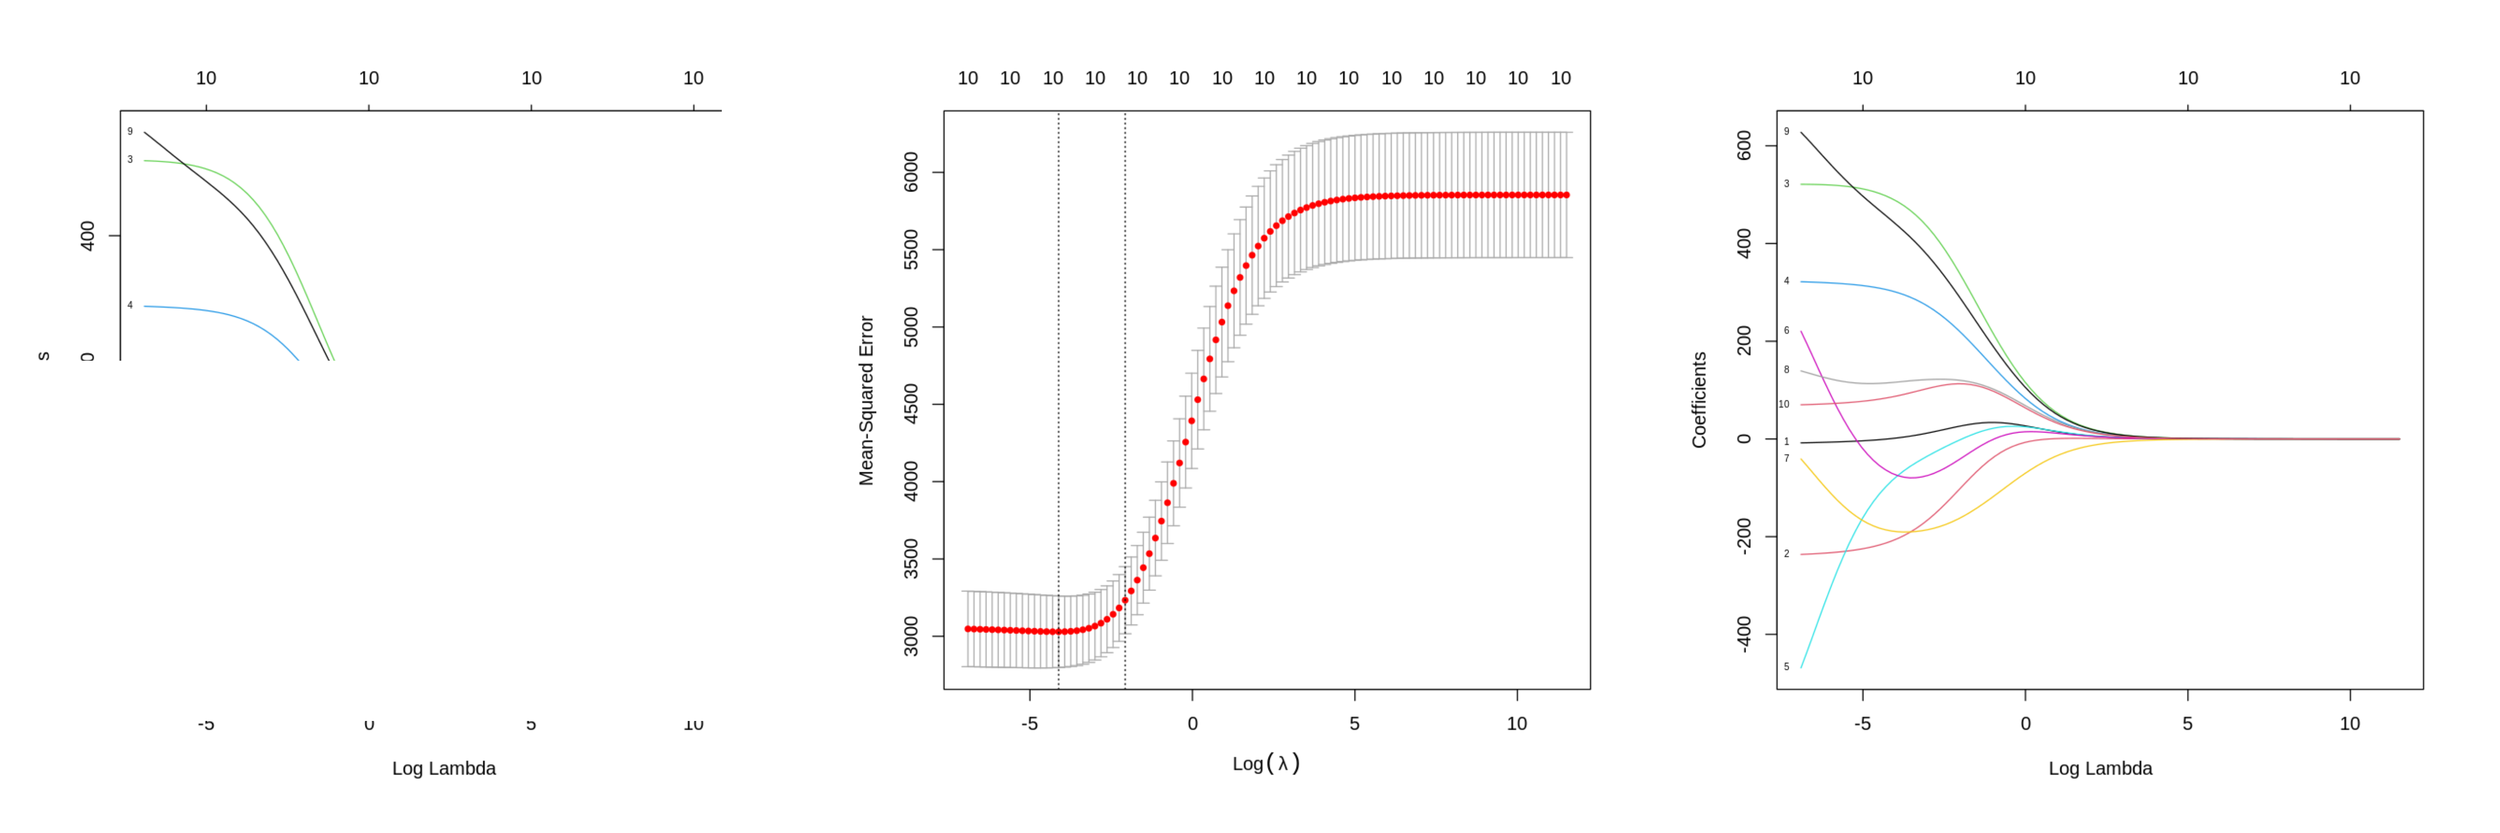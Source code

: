 <mxfile version="21.1.2" type="device">
  <diagram name="Page-1" id="G66KoWJUfWySf7C9iP-K">
    <mxGraphModel dx="4780" dy="2643" grid="1" gridSize="10" guides="1" tooltips="1" connect="1" arrows="1" fold="1" page="1" pageScale="1" pageWidth="4000" pageHeight="1600" math="0" shadow="0">
      <root>
        <mxCell id="0" />
        <mxCell id="1" parent="0" />
        <mxCell id="l3fcORE5USF8MDsFoj2b-4" value="" style="rounded=0;whiteSpace=wrap;html=1;strokeColor=none;" vertex="1" parent="1">
          <mxGeometry x="160" y="80" width="2640" height="880" as="geometry" />
        </mxCell>
        <mxCell id="l3fcORE5USF8MDsFoj2b-1" value="" style="shape=image;verticalLabelPosition=bottom;labelBackgroundColor=default;verticalAlign=top;aspect=fixed;imageAspect=0;image=data:image/png,iVBORw0KGgoAAAANSUhEUgAAA0gAAANICAIAAAByhViMAAAACXBIWXMAABJ0AAASdAHeZh94%0AAAAgAElEQVR4nOzdd3yNd+P/8euMnJNxkpNNQhIrWkoRQQgxEqOxd1VLEbtqV+xNqVGUW9wt%0Aiqo9ihi1ZwhCa7S1xczeO+f8/kh/bt8gieTsvJ6P+w+5xue8e/e6b+98znVdH5FarRYAAABg%0A/MT6DgAAAADNoNgBAACYCIodAACAiaDYAQAAmAiKHQAAgImg2AEAAJgIih0AAICJoNgBAACY%0ACIodAACAiaDYAQAAmAiKHQAAgImg2AEAAJgIih0AAICJoNgBAACYCIodAACAiaDYAQAAmAiK%0AHQAAgImg2AEAAJgIih0AAICJoNgBAACYCIodAACAiaDYAQAAmAiKHQAAgImg2AEAAJgIih0A%0AAICJoNgBAACYCIodAACAiaDYAQAAmAiKHQAAgImg2AEAAJgIih0AAICJoNgBAACYCIodAACA%0AiaDYAQAAmAiKHQAAgImg2AEAAJgIih0AAICJoNgBAACYCIodAACAiaDYAQAAmAiKHQAAgImg%0A2AEAAJgIih0AAICJoNgBAACYCIodAACAiaDYAQAAmAiKHQAAgImg2AEAAJgIih0AAICJoNgB%0AAACYCIodAACAiaDYAQAAmAiKHQAAgImg2AEAAJgIih0AAICJoNihENnZ2RMnTpRIJN7e3m/u%0ATUhIGDVqVIUKFWQymaura1BQ0PPnz3UfEjrAlYA8XAkQuAwMmFTfAWDQbt++/fnnn9+5c+et%0Ae7Oysvz9/a9evdq1a1cvL6979+5t2LDh+PHjV65csbOz03FUaBVXAvJwJUDgMjBwauAdEhMT%0ALSwsvL2979y5I5fL69atm++AJUuWCIKwYMGCV1u2bt0qCMLYsWN1mxTaxZWAPFwJUHMZGDyK%0AHd4pNjZ27NixWVlZarX6rf/rrV27trW1dUZGxusbq1Sp4uzsrFKpdBcUWsaVgDxcCVBzGRg8%0A7rHDO9nb2y9atMjMzOytezMyMv7888/69evL5fLXtzdu3DgqKurBgwc6yQhd4EpAHq4ECFwG%0ABo9ih2KKjIzMzc11c3PLt93Dw0MQhPv37+sjFPSAKwF5uBIgcBkYAIodiik5OVkQBCsrq3zb%0AFQrFq70oDbgSkIcrAQKXgQGg2KFERCJRvi1qtfqt22HauBKQhysBApeBXlHsUEw2NjbC2379%0ASkpKEgTB2tpaD5mgD1wJyMOVAIHLwABQ7FBM7u7uUqn00aNH+bbfu3dPEARPT099hIIecCUg%0AD1cCBC4DA0CxQzHJZLK6deteunQpLS3t1UaVSnXq1Ck3Nzd3d3c9ZoMucSUgD1cCBC4DA0Cx%0AQ/ENGDAgLS3tu+++e7VlzZo1z549CwoK0mMq6B5XAvJwJUDgMtA3Ud79jMCbTp06dfDgwbw/%0AL1q0yMnJqW/fvnk/jh8/3sHBITc3t3nz5mfOnOnYsaOXl9ft27e3bt1ao0aNsLAwS0tL/QWH%0AhnElIA9XAgQuA8On19cjw6DNnz//XZfNnTt38o5JTk4eN26ch4eHmZlZuXLlhg8fHhsbq9/Y%0A0DiuBOThSoCay8DgMWMHAABgIrjHDgAAwERQ7AAAAEwExQ4AAMBEUOwAAABMBMUOAADARFDs%0AAAAATATFDgAAwERQ7AAAAEwExQ4AAMBEUOwAAABMBMUOAADARFDsAAAATATFDgAAwERQ7AAA%0AAEwExQ4AAMBEUOwAAABMBMUOAADARFDsAAAATATFDgAAwERQ7AAAAEwExQ7FkZCQcOTIEX2n%0AgP7dvHnz5s2b+k4B/Tty5EhCQoK+U0DPsrOzd+3ape8UpR3FDsVx5MiRL7/8Ut8poH+LFy9e%0AvHixvlNA/7788kt+2cPt27e7du2alJSk7yClmlTfAWCUVCqVWq3WdwroH5cB8qjVapVKpe8U%0A0LO8a4ArQb+YsQMAADARFDsAAAATQbEDAAAwEdxjVyTbt2/PzMzUdwoDEhYWlp6evmnTJn0H%0AgZ7du3dPEASuBKSnp589ezYnJ0ffQaBPjx49EgRh27ZtlpaW+s6idXK5vHv37vpO8TZqFGb3%0A7t36/rcEAAAMy+7du/XdUN6CGbvCOTs7C4KQmZkpk8n0nQUAAOhZVlaWXC7PqweGhnvsAAAA%0ATATFDgAAwERQ7AAAAEwExQ4AAMBEUOwAAABMBMUOAADARFDsAAAATATFDgAAwERQ7AAAAEwE%0AxQ4AAMBEUOwAAABMBMUOAADARFDsAAAATATFDgAAwERQ7AAAAEwExQ4AAMBEUOxKJCcnp1+/%0AfnXq1PH19b13756+4wAAgFKNYlci27dvV6vVERERS5YsGTNmjL7jAACAUo1iVyJ37txp0qSJ%0AIAgNGjSIiIjQdxwAAFCqUexKpEaNGocOHVKr1devX3/+/HliYqK+EwEAgNJLqu8Axq1Tp07n%0Az59v0qRJvXr1KlSoUJRTnj9/rlKpypUrp+VoAACg1GHGrkTEYvGiRYvOnj27YMGCzMxMpVJZ%0A6CmrV6+uWbPm/v37dRAPAACUKhS7Erl48eLQoUMFQdiyZYu/v39RTpkxY8aECRM6deoUHByc%0Am5ur5YAAAKAUodiViLe3d1xcXK1atX799dclS5YU5RSRSDRhwoTffvvtv//9b0BAwMuXL7Ud%0AEgAAlBIUuxKRSCRbt269fv36wYMH7ezsin5iYGBgREREamqqt7d3WFiY9hICAIDSg2KnN+7u%0A7qdOnQoICGjWrFlISIi+4wAAAKNHsdMnCwuLdevWLV++fOTIkYMGDcrKytJ3IgAAYMQodvo3%0AaNCg8+fPHzp0qHnz5i9evNB3HAAAYKwodgbBy8srLCwsNzfX29s7PDxc33EAAIBRotgZCldX%0A11OnTrVq1crPz+/nn3/WdxwAAGB8WHnCgMjl8rVr1/r4+AwcOPDq1atLliyRSCT6DgUAAIwG%0AM3YGZ9CgQQcOHNi0aVO7du3i4uL0HQcAABgNip0hatmy5cWLF58+fVq/fv0//vhD33EAAIBx%0AoNgZqCpVqly8eNHX17dBgwbccgcAAIqCYme4LCwsfv7552XLlg0cOHDw4MHZ2dn6TgQAAAwa%0Axc7QDRo06OjRo3v37mVhWQAAUDCKnRHw8/MLCwtLTk5u0KDBtWvX9B0HAAAYKIqdcahQocK5%0Ac+d8fX0bN268a9cufccBAACGiGJnNCwsLH755Ze5c+f26NEjODhYpVLpOxEAADAsvKDYyIwc%0AOdLT0/Ozzz67f//++vXrLS0t9Z0IAAAYCmbsjE9gYOCZM2cuX77cqFGjR48e6TsOAAAwFBQ7%0Ao1SzZs1Lly4plUofH58LFy7oOw4AADAIFDtj5ejo+Pvvv3fo0KF58+Zr167VdxwAAKB/FDsj%0AJpPJQkJCli9fPnToUN5gDAAAKHZGb9CgQceOHdu7d6+/v39UVJS+4wAAAL2h2JmCxo0bX758%0AOT093dvb+8qVK/qOAwAA9INiVyIZGRm9e/euXbt27dq19+7dq8ck5cuXP3XqVKNGjZo1a7Zz%0A5049JgEAAPpCsSuR0NDQKlWqXLt2bd++fWPGjNFvGEtLy19//XXSpEk9e/acNGlSbm6ufvMA%0AAAAd4wXFJdKlS5cuXboIgvDw4cNy5crpO44gEokmTpxYp06d3r17X7hwYevWrc7OzvoOBQAA%0AdIQZOw2oVq1az549V6xYoe8g/2rTpk1ERERKSoq3t3d4eLi+4wAAAB2h2GnA7du39+zZ8/nn%0An6vVan1n+Ze7u/uZM2cCAgL8/Px4yx0AAKUEX8WWyNWrV+3t7StUqFC/fv3c3Nzo6OhCv/o8%0AFLX7WGyoWBBbShRikdhCYikRJOYSC7nYXCaWm4vNLSSWMrFcJpJbSqxe+4/CQmIpFb3Hvy9z%0Ac/O1a9fWqlVr8ODB169fX7RokZmZWcn+cQEAgEGj2JXIhQsXrl279t///vfp06fJycmOjo6F%0AnuJt20hpZpelyspSZ2arsjNVGbnqnLTctGx1VnJO4ovcp1mqzCxVZnpuWroqPS03VaX+3zMQ%0AMrFcIbFWSG1spEqF1EYhsbaW2ijN7JRSO1szO1upvY2ZrUgQvf5xI0eOrFOnTo8ePSIiIrZv%0A316mTBnN/7cAAAAMA8WuRIKCgoKCgmrVqqVSqVatWiUWF/7VtqOsjKPsPdpVpiojLTf11X9S%0AcpJScpOTcxKTc5Jis6Mfpd9LykmMz47NUmUKgiAWiW2ktnZmDg5mTg4yJ0eZs6OsTOX6FS6E%0An/+sR28vL6+dO3f6+PgU/x8YAAAYMIpdicjl8o0bN2r3I8TmcrG5nZlDwYel56YlZMcl5sTH%0AZ8fGZ8fFZkU9y4j8M/lqTNbLLFWWIAj1Vnmqvs1o0rTJ8PmDBgwcUFZezsHMSSziJksAAEwH%0Axc5EWEgsLSSWLkL5N3cl5STEZkW/zHzWfNnTHbV3/RAccuTCofoTPjKXm5cz93C3qOhhUcnN%0AoqKbeQWZWK775AAAQFModqbPRmprI7WtaOkpCELniZ8N8zvXvXv3W1+/+Hb9rDSb5MfpDw5F%0A7YnOeikSicrIXStZVvW0qlbF8kMX8/L5btcDAAAGjmJX6vj6+l6+fLlbt26fN+u/bdu2do27%0AC4KQnpsWmfHwUfq9e6l/732xJT47ViGxrmL1YRWrah9YfVTR0pMvbQEAMHwUu9LI1dX1xIkT%0Ao0aNatGixeLFi0eMGGEhsaxqVb2qVfWWju0FQYjNir6Teutu2t9h8ad3Pt9oKbGqpvi4hk2d%0AGtZ17M0Kf/IXAADoBcWulJLL5f/5z398fX0HDx584cKF//73v1ZWVq/2OsicHGRNfeyaCoKQ%0AkpN0M+X6jeSI3c83r49cWc7cvYZ1HS+lTxWrD/muFgAAg0KxK9U+//zzGjVqdO3a1dvbe9eu%0AXdWqVXvzGIXUpoFtkwa2TdSCOjL94Y3kiD+Tr/wes08ptfNWNvK2bUTDAwDAQFDsSrvatWuH%0Ah4f37t3bx8dn/fr1nTt3fteRIkHkblHR3aJioHOXxJz4KwkXLiWcOxqz39bM3tu2kY+tX97z%0AGQAAQF8odhDs7e0PHDgwffr07t27T5w4ccaMGRKJpOBTlFK7Fo6BLRwDE7PjwxPPX044dzR6%0Av5tFxWYOrXzsmpqLLXSTHAAAvE5kOOvWG6zz58/7+vpmZmbKZDJ9Z9Guffv29e3bt27dups3%0Ab3Zycnqvc6Myn5+O+/1s3LH03PTaynpN7VtVt66lpZwAAOhRVlaWXC4/d+5co0aN9J0lP95h%0Agf9p3779tWvXkpKS6tSpc/78+fc611nu0s2lz6LqPw1w/zolJ3nx/Rmz/hl7MeGMSq3SUloA%0AAJAPxQ7/h7u7++nTp7t27dq0adMFCxa87+lSkbS+bePxlWfN+3Clp1X19ZErJ//91Zm4oznq%0AHG2kBQAAr+Or2MKVnq9iX7dx48YhQ4a0atVq/fr1SqWyeIOk5CQdiwk9GrNfKjJr6dQ+wLEt%0Aq5YBAIwdX8XC+HzxxRfnz5+/ceNGw4YN//rrr+INopDadCz76cJqawKc2h6J3vvN7UGHo/cy%0AewcAgJZQ7PBOtWrVunz5cpUqVRo0aLB79+5ij2MhsWzr3G1htTVty3QLjdo55a+vriRe0GBO%0AAACQh2KHgiiVyr17906aNKl79+7BwcG5ubnFHkomlrd0bL+w2pqGds1CHi1ZeG/K4/T7GowK%0AAAAodiiESCSaMGHCvn371qxZExAQEBUVVZLR5GLzjmU/nfPBcmupcuY/Y398/H1idrymogIA%0AUMpR7FAkn3zyybVr11JSUry9vcPDw0s4mrPcZajH+PGVZ0VmPJz417CTsYfUAg/xAABQUhQ7%0AFJW7u/vJkycbN27ctGnTTZs2lXzADxU1Z1Rd2sXl8y3P1i25PzMuO6bkYwIAUJpR7PAerKys%0ANm/ePHfu3H79+o0aNSonp6TPt4oEUYBj2zkfLM9V50z9++tTsUeYugMAoNgodnhvo0ePPn78%0A+JYtW1q0aPHixYuSD+goKzO+8uweLl9uebZ26f1Z8dmxJR8TAIBSiGKH4mjSpMnly5czMzO9%0Avb0vXrxY8gFFgqipQ6tpVRel5aZO+3tkeMK5ko8JAEBpQ7FDMZUvX/706dOtW7du2rTpTz/9%0ApJExXeTlJ1WZ39qpY8jjJb8++ylXXfy3qwAAUApJ9R0ARkwul//000+1a9ceOnTotWvXlixZ%0AYmZmVsIxxSJJuzLdqyqq/+fhoodpd4d5fKM0s9NIWgAATB4zdiipESNGHD16dNu2bSV/y90r%0AVa0+mlZ1kUpQTftn5O2UPzQyJgAAJo9iBw3w8/O7evVqZmaml5fXpUuXNDKmnZnDhMpzGtj6%0ALb4/MzRql0bGBADAtFHsoBnlypU7depU69at/fz81q5dq5ExpSKzz8oF9Ss//LeXW9Y8XpKt%0AztLIsAAAmCqKHTQm75a75cuXDxkyZPDgwdnZ2RoZ1te+xaQq3/6TcmvxvZlpuakaGRMAAJNE%0AsYOGDRo06PDhw7t3727dunVMjGYWk3C3qDTV87t0Ver8uxN5yx0AAO9CsYPmNW/ePDw8PD4+%0A3sfH5/bt2xoZU2lmN6HyXCuJYt7d4OeZTzQyJgAAJoZiB63w8PA4e/bsxx9/3KBBg/3792tk%0ATEuJ1bjKMytaeM67E3wnVTN9EQAAU0Kxg7ZYWVnt3LlzzJgxnTt3XrBggUbGlIrMhniMq2fb%0AePH9GX8kXdbImAAAmAxeUAwtEolEM2bM+PDDD/v163fv3r2VK1dq4g3G4j7lh9hIlcsfzg9y%0AG+lj56eRqAAAmACKHbTu008/9fDw6Ny584MHD7Zt22Znp4GVJDqV7aWQWv8YuUwqlnorG5V8%0AQAAATABfxUIXGjZseOHChefPn/v6+j569EgjYwY4tuvp8mXIo8XXksI1MiAAAMaOYgcdqVix%0AYlhYmIeHh4+Pz5UrVzQyZkun9oHOXVc9XPBn8lWNDAgAgFGj2EF3FArF3r17AwICmjVrFhoa%0AqpExO5f9rKVT+5UPF/yTelMjAwIAYLwodtApmUy2YcOGsWPHduzYcc2aNRoZs5tLH1+75sse%0AzH2YdlcjAwIAYKQodtC1vEdlQ0JChg8fHhwcrIEBBdHn5QfXU/ouuj/9cfr9kg8IAICRothB%0AP/r3779z584VK1YEBQXl5OSUcDSRIOpTfuhH1rWX3p8dmxWtkYQAABgdih30pkOHDsePH//t%0At9969OiRmZlZwtHEIvFA99Eu5uWWP5ybqcrQSEIAAIwLxQ761KBBg9OnT1++fLlNmzbJyckl%0AHE0qkg6vEJylylr1cKFKrdJIQgAAjAjFDnr24Ycfnjlz5unTp/7+/rGxsSUczUqiGFlx8r20%0Av3e+2KiReAAAGBGKHfTPw8PjzJkzWVlZfn5+z549K+FoZeXlhnqMPxz926nYIxqJBwCAsaDY%0AwSCUKVPm5MmTtra2jRs3vnfvXglH+8i6di/X/puehvyV8qdG4gEAYBQodjAUtra2hw8frlSp%0AUvPmzf/+++8Sjubv2LapQ+tVDxdGZT7XSDwAAAwfxQ4GRKFQHDhwwMvLq1mzZrdv3y7haJ+5%0ABlWyqrrs4dy03FSNxAMAwMBR7GBY5HL5zp07mzVr1qxZs5s3S7RKmFgkHuQ+Rq1Wr4v8QVPx%0AAAAwZBQ7GByJRLJp06YWLVq0aNGihN3OUmI1vMKEP5OvHo/RzNK0AAAYMoodDJEGu105c/de%0ArgO2PFvHamMAAJNHsYOB0mC3a+rQytu20apH36XnpmkqHgAABohiB8OlwW7Xt/xQsSD6+ckq%0ATWUDAMAAUexg0CQSyYYNG3x9fQMCAu7evVvsceRi80EeY68mXjwXd1yD8QAAMCgUOxg6MzOz%0ArVu3enl5tWrVqiTrUlSwqNzdpc+mp2ueZURqMB4AAIaDYgcjYGZmtmPHjvLly7du3TouLq7Y%0A4wQ4tfvIutZ/Hn2XpcrUYDwAAAwExQ7GwcLCYt++fVKpNDAwMDW1mC8cFgmifm4j0nPTtjxb%0Aq9l4AAAYAoodjIZSqTx8+HB8fHynTp2ysrKKN4iVRDHYY+zpuN//TL6q2XgAAOgdxQ7GxNnZ%0AOTQ09MaNG/369VOpVMUbxNOqWkvH9usjV7LUGADAxFDsYGQqV6585MiRgwcPjhgxotiDdC7b%0AWyaWb3/+swaDAQCgdxQ7GJ+aNWvu2bNn3bp18+fPL94IMrEsyG3kmbijN5IjNJsNAAA9otjB%0AKPn5+W3atGnq1Kk7duwo3giVrT5o4fDJz09WZajSNZsNAAB9odjBWHXp0mXOnDl9+vS5ePFi%0A8Ubo5tJHIpLueL5Bs8EAANAXqb4DvDe1Wv3gwYP79+8nJycLgqBUKj09Pd3c3PSdC3oQHBz8%0A4MGDzp07X7x4sRjXgEws/7L88O/uTfWy8aluXUsbCQEA0CVjKnbx8fFz587duHFjVFRUvl3u%0A7u5BQUHjxo2zsLDQSzboyw8//HDnzp0OHTqcOXNGoVC87+kfKmo0c2i9/smq2R8sk4vNtZEQ%0AAACdEanVan1nKJLnz5/7+vo+ePDA09PT19fXw8PDyspKEISkpKR79+6dOnXq2bNntWrVOnHi%0AhJ2dnWY/+vz5876+vpmZmTKZTLMjQyPi4uJ8fHw8PT1/++03iUTyvqdnqjKm/T2ytk39XuUG%0AaCMeAMDEZGVlyeXyc+fONWrUSN9Z8jOaGbupU6c+efJk27Zt3bt3f3Nvbm5uSEjIV199NXPm%0AzO+//1738aBH9vb2+/bta9iw4cSJExcuXPi+p8vF5n3KD136YFY9W98qVh9qIyEAALphNA9P%0AHDhw4IsvvnhrqxMEQSKRDBs2rEePHrt27dJxMBiCDz74YM+ePcuWLQsJCSnG6R9Z125o12zj%0A09UqdTFfegwAgCEwmmIXGxtbuXLlgo+pVq3ay5cvdZMHhsbPz2/FihVff/31hQsXinF6d5e+%0AsVnRJ2IPajwYAAA6YzTFztXV9fr16wUfExER4erqqps8MECDBg368ssvu3Tp8vz58/c910aq%0A7FS2164XvyRmx2sjGwAAOmA0xa5Tp07bt29ftGhRZmbmm3tTU1OnT5++d+/enj176j4bDMfy%0A5cvd3Nx69+6dk5Pzvue2cAh0lDnvevGLNoIBAKADRvNUbEJCgr+//9WrV62trevXr+/m5qZQ%0AKNRqdUpKyqNHjy5dupSWltakSZPQ0NBivPOiYDwVa1wiIyO9vLz69++/YMGC9z33Turtb+9O%0AmlTl28pWH2gjGwDABPBUrAbY2tpeuHBh5cqVGzZsOHnyZG5u7qtdZmZmdevW7d+/f//+/Yvx%0AtguYGDc3ty1btrRp06ZevXrdunV7r3M9rao1sPPb9HTNVM/vxCKjmc8GACCP0czYvS4jIyMy%0AMjJv5QkbGxt3d3etzqUxY2eM5syZs3DhwosXL1arVu29TkzKSZj417DuLn2aObTRUjYAgFEz%0A5Bk745uTUKvVz549e/T/PX78mCdh8abJkycHBAR06dIl7xeAorOR2nYo03Pn800pOUlaygYA%0AgJYYU7GLj48fN25c2bJlK1eu3LJlyy5dunTp0sXf39/d3d3Dw2P27Nnp6en6zghDIRKJ1q5d%0Am52dPWjQoPc9t6VjOzszh50vNmkjGAAA2mM099i9vqRYYGDgm0uKTZs2befOndpYUgxGytbW%0AdseOHY0aNVq1atWwYcOKfqJYJPm8/OAFdyc3sQ+oZFlVewkBANAsoyl2LCmGYqhdu/b3338/%0AcuRIPz+/GjVqFP3EqlbV69n6bn7642TPBSJBpL2EAABokNE8POHi4hIYGPjTTz8VcMynn356%0A/vz5x48fF33YxMTEqVOnvvXdeK88efIkNDSUhyeMV8+ePW/evBkeHm5hYVH0s2Kzoif9NTzI%0AfWQ9W1/tZQMAGB0entAALS0plpOTExcXF1+gvDELLn8wZKtXr05OTp4wYcJ7neUgcwpwarv9%0A+YYcdbaWggEAoFlG81WslpYUc3Bw2LSpkHvkQ0JCrly5IhLxfZyxsrOz27RpU4sWLQICAjp0%0A6FD0E9s6dzsTe/Rk7OEAx3baiwcAgKYYzYwdS4qhJJo0afLNN98EBQW91zKylhKrtmW6/fZy%0AW3pumvayAQCgKUZzj50elxQLCQkZMmRIcnKyxkeGLuXk5Pj5+SkUikOHDonFRf2VJkedM+Wv%0Ar+rbNu7i8rlW4wEAjIUh32NnNF/FsqQYSkgqlW7atKlOnTpLly4dO3ZsUc8SSTuV7bX+ycpm%0Ajm3szRy1mhAAgBIymmInCIJMJhs9evTo0aN1vKQYTEalSpVWrFgRFBTUpEmT+vXrF/GsBnZ+%0AR6J/2/tiSz+3r7QaDwCAEjKae+xeZ25u7unp6eXl5eXlVaVKlYyMjODg4L/++kvfuWAE+vTp%0A07179759+xZ9nRKRIOrh2u9c/PGnGe/xJh0AAHTPKItdPklJSQsWLLh7966+g8A4rFq1KiUl%0AZcqUKUU/5UNFjY8Utbc/36C9VAAAlJzRfBUbFBT0rl1paWmCIKxYsWLPnj2CIPz444+6iwUj%0ApFQq161b16ZNm06dOjVp0qSIZ3V37Tvjn9G3Uv6orvhYq/EAACg2o3kqtuivkdP4PxFPxZqk%0AAQMGnD179tq1a0VfjuKnyOXPMiKneC5kkTEAKM0M+alYo/kqdvTo0RKJpHbt2ocOHcq3MsTN%0AmzcFQdiyZUvej/pOCuOwZMmS9PT09/pCtnPZz55mPLqccF57qQAAKAmjKXZLliwJCwsTBOGT%0ATz6ZNGmSSCSy/f9sbGwEQbCyssr7Ud9JYRyUSuXatWuXLVt25syZIp5ib+bY1KH13pdb1IJx%0AzHMDAEoboyl2giB4e3uHh4fPnz9//fr11atX37lzp74TwbgFBAT07ds3KCio6E/IBjp3icmK%0AupRwVqvBAAAoHmMqdoIgSKXSCRMm/Pnnn9WqVevWrVuHDh0iIyP1HQpGbOnSpe/1haxSatfc%0Aoc3eF7+q1CqtBgMAoBiMrNjlqVy58tGjR9etW3fu3Lnq1avzGCyKzcbG5n2/kOWgC1EAACAA%0ASURBVG3r3DU+O45JOwCAATLKYpfnyy+/vH37drt27WbOnKnvLDBi7/uFrEJq09yhzd6XW1Tq%0A3MKPBgBAh4y42AmC4Ozs/Ouvv4aGho4dO7Zy5cr6jgNjtWTJkrS0tBkzZhTx+EDnLonZ8RcT%0AijrJBwCAbhh3scvzySefLFq0qFq1avoOAmOlVCqXL1++ZMmSa9euFeV4hdSmheMne19uZdIO%0AAGBQTKHYASXXuXPntm3bDh48WKUq0lMRbZw6J2UnXIg/pe1gAAAUHcUO+NeKFStu3br13//+%0AtygHK6TW/o5t973cxqQdAMBwUOyAf7m5uc2YMWPChAnPnj0ryvGtnTom5yadjz+p5VwAABQV%0AxQ74n5EjR1aqVGn8+PFFOVghtQ5wbLf35ZYcdY62gwEAUBQUO+B/pFJpSEjI1q1bQ0NDi3J8%0Aa6eO6blpF5i0AwAYBood8H/Uq1dv8ODBI0eOLMpr7SwlVgGO7fa93M6ddgAAQ0CxA/KbP39+%0Aenr6vHnzinJwS6f2yTmJLEQBADAEFDsgPxsbmyVLlixcuPDWrVuFHmwlUTR1aLUvartaUOsg%0AGwAABaDYAW/Ro0cPf3//YcOGqdWF17XWTh2jM19cT7qsg2AAABSAYge83YoVKy5evLh169ZC%0Aj7Qzc2ho12z/y+06SAUAQAEodsDbVa5ceezYsePHj09NTS304LZluj1Mv/t3yk0dBAMA4F0o%0AdsA7TZo0SSKRfPvtt4Ue6SwrW1fZ8EDUDh2kAgDgXSh2wDtZWlrOnz//u+++u3PnTqEHt3Pu%0AfjP52sP0ezoIBgDAW1HsgIL06tXLx8fnm2++KfRIN4sKNazrHIzapYNUAAC8FcUOKMQPP/yw%0Af//+Q4cOFXpk2zJdLyecf5FZpKVmAQDQOIodUIgaNWoMHDhwzJgx2dnZBR9Z1eqjKlYfMmkH%0AANAXih1QuDlz5kRHR69YsaLQIwOdu56PPxGbFa2DVAAA5EOxAwpnb28/Y8aMGTNmPH/+vOAj%0AP7apW87c4/eYfboJBgDA6yh2QJEMGTKkUqVKU6ZMKfgwkSBq49TpVOyRlJxk3QQDAOAVih1Q%0AJBKJZNmyZevXrw8PDy/4yPq2vtZS5YnYg7oJBgDAKxQ7oKiaNm3auXPncePGFXyYWCRp6dTu%0AWMyBbHWWboIBAJCHYge8h4ULF168eHHPnj0FH+Zn31KlVoXFn9ZNKgAA8lDsgPdQqVKlIUOG%0ATJgwoeBXn8jF5n4OLQ9G7VYLap1lAwCAYge8n+nTp8fExISEhBR8WIBju5islzeSI3STCgAA%0AgWIHvC87O7vg4OCZM2cmJiYWcJitmX1928aHowr50hYAAA2i2AHvbeTIkUqlcsGCBQUf1sa5%0A8+2UPx+n39dNKgAAKHbAe5PJZLNnz166dOmjR48KOKy8uUc1Rc0j0b/pLBgAoJSj2AHF8emn%0An9apU2fq1KkFH9baudPFhDNx2TG6SQUAKOUodkBxiESixYsX//LLL5cvXy7gsBrWdcrKyx2P%0ACdVZMABAaUaxA4qpYcOGHTp0KPh9xSJB1Mqpw8nYw5mqDJ0FAwCUWhQ7oPgWLFhw/vz5/fv3%0AF3BMQ7umZiLZmbijOksFACi1KHZA8VWtWnXw4MHBwcG5ubnvOkYqMmvh+MmR6N9U6nceAwCA%0ARlDsgBKZNm3a48ePN23aVMAxLRwDk3OSriZd1FkqAEDpRLEDSsTJyWn06NHTp0/PzMx81zFW%0AEkVDu2aHo/fqMhgAoBSi2AElNX78+PT09NWrVxdwTCunDvdT/3mQdkdnqQAApRDFDigphULx%0AzTffzJkzJzk5+V3HlJW7fmRd+/eYgh6zAACghCh2gAYMHz7cwsJi6dKlBRwT4NguPOFsfHas%0AzlIBAEobih2gAebm5tOmTfvuu++ioqLedUxNGy9nmcup2CO6DAYAKFUodoBm9OvXz83NbeHC%0Ahe86QCSIWjh+ciL2YLY6S5fBAAClB8UO0AyJRDJz5syVK1dGRka+65jG9v456pxL8Wd1GQwA%0AUHpQ7ACN6datW61atWbNmvWuA+Ri8yb2ATxCAQDQEoodoDEikWj27Nnr1q27ffv2u44JcGz3%0AJOPhP6m3dBkMAFBKUOwATWrZsmWzZs2mTZv2rgMcZc4fW3v/Hr1Pl6kAAKUExQ7QsLlz5+7a%0AtevKlSvvOqClU7uIpIsxWS91mQoAUBpQ7AANa9CgQbt27aZPn/6uA6opPnaVu5+IPaTLVACA%0A0oBiB2jenDlzDh48GBYW9q4DApzano79PVOVoctUAACTR7EDNK9mzZpdunQp4E47H9umIkF0%0AIf6ULlMBAEwexQ7QipkzZx47duzUqbdXN5lY5ufQ6mjMfrWg1nEwAIAJo9gBWlG9evWePXtO%0AmTLlXQf4Owa+yHx2O+VPXaYCAJg2ih2gLTNnzgwLCzt27Nhb99qZOdRV+hyPOaDjVAAAE0ax%0AA7TF09Ozd+/eU6dOfdcB/o6B15LCee8JAEBTKHaAFs2YMePKlSsHDx58696qVh+VM3c/GXtY%0Ax6kAAKaKYqcBqamp7u7u+/ezACjyq1ChQt++fadOnapWv/0hiRYOgadij2SpMnUcDABgkih2%0AGjBjxowyZcroOwUM1JQpU27cuPHbb7+9dW9Du2aCIFxMOKPTTAAAE0WxK6kbN25ERkb6+/vr%0AOwgMlLu7e1BQ0NSpU1Uq1Zt7ZWJZY3v/YzxCAQDQBIpdiajV6vHjxy9atEjfQWDQJk+efO/e%0AvV27dr11b4BjuycZj+6m/qXjVAAA00OxK5F169b5+/uXL1++6Keo1EJqNu+kLV1cXFwGDx48%0AY8aMt07aOcicalp7MWkHACg5qb4DGLcDBw5ERkbu2LEjMjJyz549ZcqUqVevXsGnLL6UvDoi%0ARRAEqViwMhObiQULM5FcIjKXiqzMRGZikY1cZCYWWZiJrKQiuVSkMBPlHWAtE+cdY2UmspaJ%0ALMzEllKRQibSyT8oSuqbb74JCQnZsWNHjx493tzr79h22YM5PbK/tDNz0H02AIDJoNiVyM6d%0AO/P+EBwc3Lhx40JbnSAIQ+soPqlknpKlzlWrk7PUKrWQlKVSq4WkTFW2SkjLUadnq7NU6qRM%0AVUyakJ6jTslSZeYKqdmq1Gx1Ro467Y3ZPmuZSCETK2QihZnYWiZSyEQ2crGNTGwjF9nIxEq5%0AyEYutpGLlTKRnbnY1pw5Wv0oW7bs4MGDZ86c2a1bN7E4/7+Fj6xrO8tcTsf+3rHsp3qJBwAw%0ADRQ7XVPIRDWczEoyQlKmKj1HnZatTs1WJ2epU7NVyVnqlCx1SrYqOUudlKlKyVI/T8lOylQl%0AZaoTM1VJWeqs3H/roFgk2JqL7eRiW3OxnbnY0ULsaCl2sBDbm4udLCUOFmInS7FSTvnTirxJ%0Au507d3bv3j3fLpEgau7Y5kDUzrZluklF/K8SAFBM/BWiGd9++63OPstGLraRv98p6TnqxExV%0AfIYqIUMdl6FKyFAlZKjiMlRxGaqrL7Jj0nPj0lVxGSqVWhAEwVwqcrYUO1tKylhJnK3EZa0k%0ArgqJq7XEVSFxtqTzFV/ZsmUHDRo0c+bMrl27vjlp19jef/eLzVcSLzSwbaKXeAAAE0CxKxUs%0ApCILqaSslaSAY1RqIS5DFZ2W+yJFFZ2e+zJVFZWa+zgx99KzrKcpuQkZKkEQZBJROYXE1Vri%0AbiOpoJRWUEoqKKXuNhKZhFv9imTChAlr1qzZtWtXt27d8u0yF1s0tGt2LOYAxQ4AUGwUO/xL%0ALBIcLcSOFuJqb7t9Py1H/Sw592ly7tOU3KfJuY+TcvbeSX+UmJOarRaLBBeFpIJS6mkn9bSX%0AVrWTVrGT2vB97tuULVt24MCBM2bM6NKly5uTdv4OgVP+HvEw7W4Fyyp6iQcAMHYUOxSJpVRU%0AxU5axS7/BROdpnqYmPMoMedeQu6d+OxjDzOeJOeqBaGMlaSqvfQjR7MaTmY1nMzcrAuaLCxV%0AgoOD3zVp52Jevpr1x8djD/a3HKGXbAAAY0exQ4k4WYqdLGX1XGSvtqRlq+/G59yJz/knLvta%0AVNYvN1OTs9S2cnFew6vlbOZdVmZvUXrn8/LutHvXpF0Lh09WP1rc3aWvtdRGL/EAAEaNYgcN%0AszQTfexs9rGzmSBYCIKgFoRHiTk3orNvRGdfi8racCM1LVtd2VZaz0Xm7SLzdpGVwsm8vEm7%0A3bt3d+3aNd+u2jb1bc3szsYd+8S5s16yAQCMGsUO2iUShApKaQWltF0VC0EQclXCzZjsyy+y%0ALj3PmnchKS5d5aKQNC4v93OT+5aXlZI3reTdaTd9+vTOnTvnm7QTi8R+Dq2Ox4a2duooFpWK%0A/zYAABrE3xzQKYlY+NjZrP/HVqtb24X3LXO4p9NwL0VipmriqYR661923xP7w5WUP6KyVaa+%0A6FpwcPD9+/f37Nnz5q6m9q2SshP/TL6q+1QAAGPHjB30Ke+BjF7VLXNUwpUXWWciMw8/yPg+%0APNnJUty6kvknlSy8XUzzVSouLi5BQUHTp0/v1KlTvkk7a6lNXduGx2NCa9l46yseAMBIMWMH%0AgyAVCw1cZeMaWO/r5nihT5mvva3vxed+sS/Wd+PL6WcSw56+WjvDdAQHB9+9e/etk3b+DoE3%0AkiNeZD7TfSoAgFGj2MHgOFmKe1W33NjePqxPmVHe1g8Sc/sciPXd+PLbsKT7CTn6Tqcxrq6u%0A/fv3nz17tlqdv7RWtvrAw7LyydhDegkGADBeFDsYLnsL8afVLTe0s7/Yp8yIutYXnma13BLd%0Ac0/szr/T03JMYQYvODj41q1b+/fvf3NXc4c2Z+OOZaoydJ8KAGC8KHYwAnbm4t4fWe7t6riv%0Am2N1R7O555Mabng5+XTirZhsfUcrETc3t759+86YMePNSbsGtn5iQRwWf1ovwQAARopiB2NS%0A3dFsemObC32cZzdRPkzMab8jps/+uDORmcY7fTd58uQbN24cOpT/W1eZWNbY3v94bKheUgEA%0AjBTFDsZHLhF18LT4pb3D/u6OzpbioINx7bbHbLmVlmmET1h4eHj07t171qxZb+7yd2z7NOPx%0AndTbuk8FADBSFDsYsWoOZota2J74zLlROdm8C0ktNkf/9EdqhrHdfjd58uTLly8fPXo033YH%0AmVMNa6/jMUzaAQCKimIHo+eqkExuZHP2c+c+NSzXRKS0+DV6y620HJW+YxVZ5cqVP/300+nT%0Ap7+5y98x8HLi+YTsON2nAgAYI4odTISNXDy4juJkb+e+NSwXXEz2/zVqy600Y1nBYvLkyWFh%0AYadOncq3vYZ1HSdZmTNx+SfzAAB4K4odTIqFVDS4juLEZ05tq1jMPp/Udnt06D0jeGPIhx9+%0A2L1799mzZ+fbLhJETR1an4w9rFLn6iUYAMC4UOxggmzl4m8aWB/v5eRVVjbqWPyXB+IeJhr6%0Am42nTZt24sSJM2fO5Nve2N4/NTclIumSXlIBAIwLxQ4mq4yVZK6f8mAPpxyVOnBbzLLLyYb8%0A2Gz16tU7d+48d+7cfNutJAofW79jPEIBACgCih1MXGVb6ab2Dita2W67nd56a/TJx5n6TvRO%0AU6dOPXLkyPnz5/Nt93ds+3fKjScZj/SSCgBgRCh2KBX8PcwP9XRq4WE+6GDcwINxz1IM8Za1%0AWrVqtW/ffv78+fm2u1lUqGL1IUvHAgAKRbFDaWEtE03ztdnd1TE2XfXJtuhdf6frO9FbTJ8+%0A/cCBA5cvX863vYVj4Lm4E+m5aXpJBQAwFhQ7lC4fOZrt6Oz4VV3ryacThx+Jj88wrPfdeXl5%0AtW7d+s1JO29lI0uJ1bn4E3pJBQAwFhQ7lDpikTCwltVvXR0fJ+W22Rp9/JFh3XU3ffr03bt3%0A//nnn69vlIgkfvYtj8UcUAuG+/wHAEDvKHYopTztpbu7OH72keWQQ3GTTyemGcxCZD4+Ps2b%0AN583b16+7c0cWsdkvbyd/IdeUgEAjALFDqWXVCyM9Lbe0M7h9OPMTjtibsVk6zvRv6ZOnbp9%0A+/a///779Y1KMzsvpc/xWN57AgB4J4odSjufcrID3R0/dDDrvid29z8G8URFs2bNGjVq9Oak%0Anb9j4LWk8JisKL2kAgAYPoodINjIxctb2k5tZBN8MmHy6cRsA1hidsqUKb/88sudO3de31jV%0A6iNXufup2CP6SgUAMHAUO+Bfn1a33NTe4djDjN6/xUWl6flp2VatWjVo0GDhwoX5trdw/ORU%0A3JFsdZZeUgEADBzFDvifei6yvV0dVWp1u+3RF5/puTxNnDjx559/fvjw4esbG9k1U6tV4Qnn%0A9BQKAGDQKHbA/1HGSrK5g0PLiuZ998dtvqXPFwK3a9euVq1aixYten2jTCxvZN/89+j9+koF%0AADBkFDsgP5lENNdPObOJzayzSd+GJenxhruJEyf++OOPT58+fX2jv0Pg4/T7D9LuvOssAECp%0ARbED3q5nNct1be233Er76kh8Zq5+2l3nzp2rVq26ePHi1zc6y10+sq59LOaAXiIBAAwZxQ54%0Ap4blZNs6OV6Pyu53IC4pUw+PU4hEokmTJoWEhERF/Z9XnPg7tr2UcDYpJ0H3kQAAhoxiBxSk%0Aqr10Z2eHpEx1j72xz1JydR+ge/fu7u7u+SbtPrap6yhz5r0nAIB8KHZAIcpYSTZ3sLc3F3fd%0ApYfVKSQSyaRJk1auXBkdHf1qo0gQNXNoczz2YK5aD10TAGCwKHZA4Wzk4vVt7eu5yD77LfbS%0Ac12/BuWzzz5zdXVdtmzZ6xv9HFpmqTIvJ57XcRgAgCGj2AFFIpOIvg+w61zVcsCBuAtPddrt%0AJBLJhAkTVqxYER8f/2qjudjCx9aPRygAAK+j2AFFJRYJ0xvb9PvYqn9o3LFHGbr86D59+jg4%0AOCxfvvz1jQGO7e6l/s17TwAAr1DsgPczpr714NpWww8n/P5Ad93OzMzsm2++Wbp0aULC/56E%0AdTEvX8364+OxB3UWAwBg4Ch2wHsbVc96dD3FiN8TDuuw2w0YMMDW1nbVqlWvbwxwbHsx/gzv%0APQEA5KHYAcUxuI5iTH3FiN/j9/yTrptPNDMzGzt27JIlS5KTk19trGVTz87M/nTs77rJAAAw%0AcBQ7oJgG1VaMb2DzzcmEfXd11O0GDhwol8tXr179aotIELVwDOS9JwCAPBQ7oPgG1rKa1NBm%0A7HEd3W9nbm4+duzYxYsXp6WlvdrYxD4gPTftamKYDgIAAAxcUYtdbu7/5gMyMzMvXrwYERGh%0AVutxeXTAIHxZ02qUt/WI3xNOR2bq4OOGDBmiVqvXrFnzaoulxKqhXbOjMft18OkAAANXeLHL%0Azc0dPnz4p59+mvfjw4cPq1ev7uPj4+Xl5efnl5KSouWE+anV6vv37x89enT37t27d+8+fvx4%0AZGSkjjMArxvmpehfy2rY4fjLL7T+fjtLS8sxY8YsWLAgPf1/3/8GOLa9m/rXw7S72v50AICB%0AK7zYfffdd6tWrXJ3d8/7cfjw4Q8ePBg6dOiwYcPOnz//ww8/aDnh/8THx48bN65s2bKVK1du%0A2bJlly5dunTp4u/v7+7u7uHhMXv27Nf/qgN0aXwD605VLYJC43Sw5tjw4cOzs7PXrl37aour%0AuVs1RU3eewIAEBX6dWrNmjWrVq26c+dOQRCePn3q5ubWv3//H3/8URCEAQMGXL16NSIiQgdB%0Anz9/7uvr++DBA09PT19fXw8PDysrK0EQkpKS7t27d+rUqWfPntWqVevEiRN2dnaa/eiQkJAh%0AQ4YkJycrFArNjgxTolILY44lnHuauaWjQ2VbqVY/a968eatXr75z545cLs/bEpF4cfWjxYuq%0A/2gttdHqRwMAsrKy5HL5uXPnGjVqpO8s+RX+18/Dhw+/+uqrvD8fPnxYrVb36tUr78e6devu%0A2rVLi+leM3Xq1CdPnmzbtq179+5v7s3NzQ0JCfnqq69mzpz5/fff6yYS8DqxSFjUwnbo4bi+%0A++O2dnQoZy3R3md9/fXXS5cuXbdu3ZAhQ/K21FbWtzOzPxl7qH2ZHtr7XACAgSv8q1iRSPTq%0Az0ePHrWysmrSpEnej2q1Ojtb61885Tlw4MAXX3zx1lYnCIJEIhk2bFiPHj10VjSBN0nFwoqW%0Adu42kn4H4uIzVNr7IIVCMXLkyHnz5mVm/vvEhkgQBTi1OxZzIFut03VsAQAGpfBi5+Hhcfr0%0AaUEQXr58uW/fvlatWslksrxd169fL1++vHYD/n+xsbGVK1cu+Jhq1aq9fPlSN3mAtzKXita0%0AsTeXigYejM/I0eJj419//XVqaur69etfbWls75+tzg5POKe9DwUAGLjCi91nn322efPmRo0a%0AeXl5paSkjBw5Mm/7hg0bfv755w4dOmg54b9cXV2vX79e8DERERGurq66yQO8i0Im+jHQPiot%0A9+vfE3K1Vu1sbGzyJu2ysv6dojMXW/jZtzwUtUdbHwkAMHiFF7vRo0d/+eWX165dS01NXb58%0AedOmTfO2BwcHf/DBBxMnTtRywn916tRp+/btixYtevXd0+tSU1OnT5++d+/enj176iYPUABn%0AS/HaQPvLL7IWXEjS3qeMGjUqOTn59Um7AMd2zzKf/J1yU3sfCgAwZIU/FfsuYWFh3t7eUql2%0An/57JSEhwd/f/+rVq9bW1vXr13dzc1MoFGq1OiUl5dGjR5cuXUpLS2vSpEloaKjGn13lqVgU%0Az8VnWV8eiAv2se5b00pLHzFz5sy1a9feuXPn1Q0Sqx4uzBVyR1TQ0W9cAFAKGfdTsWfPnq1e%0Avbq9vX2+7T4+PpcuXYqMjOzatat2sv0ftra2Fy5cWLly5YYNG06ePPn6ShhmZmZ169bt379/%0A//79JRItPooIvJcGrrLvmivHHE9wUUhaVTTXxkeMGjVq2bJlGzZsCAoKytvS0qn9t3cnRWW9%0AcJaV1cYnAgAMWeFfxTZp0iTv4Yk3nTlzZuDAgZqO9E4ymWz06NEREREpKSn//PPPlStXrly5%0AcufOnZSUlAsXLgwcOJBWB0PTrorFiLrWo48lRLzUyvPjSqXy66+/njNnzqs77TytqlW09Dwa%0AzQpjAFAavXPG7u7du3fv/rtCUUREhLl5/vmG9PT0bdu2vfWON61Sq9XPnj179OhRcnKyIAhK%0ApVIul7u5uek4BlBEI+oqolJzBx6M29nZwUOp+VsXRo8evWzZso0bNw4YMCBvS4Bjuw1P/tOp%0AbC9Liba+AgYAGKZ3/jWzY8eOVw9GzJo1612HdevWTfOh3iE+Pn7u3LkbN26MiorKt8vd3T0o%0AKGjcuHEWFhY6ywMU0fTGysdJuYMOxe/s7KiQiQo/4X3kTdrNnj37iy++yLvTrp6t747nG87E%0AHW3t1FGznwUAMHAFPTzx/Pnz8PDwjh07fvHFF9WrV8+3VyKRVKpUqUOHDmZmZloO+W8YlhSD%0A8UrNVnfdHeNiJfkx0F6i4WonJCYmVqhQYcmSJf369cvbEhq180TsoQUfrhaLuD8BADTMWB+e%0AcHFx6dChQ9u2bYcNG+bj46OzTG/FkmIwalZmov+0suu6O3bJpeTxDaw1O7hSqRwxYsScOXM+%0A//zzvF+0mjq03vdy+9Wki95Kg/s/HQCA9hT/dSc65uLiEhgY+NNPPxVwzKeffnr+/PnHjx8X%0AfdjExMRp06ZlZGQUcMzt27fPnDnDjB1K7uyTzP6hcd81t+3oqeF7BuLi4ipWrLh48eJXj8du%0AfLI6MuPhpCrfavaDAADGOmOXR61W79ixY8OGDU+ePHnryrA3btzQQrD8irik2O7du99r2Ozs%0A7NjY2FdPFL5VWlrae40JvEvj8vIJPjYTTyZWUEprOWvyHgZ7e/tRo0bl3Wknl8sFQWjp1GHy%0AX8Pvp/1TybKqBj8IAGDICi92ixcvHj9+vCAIlpaWurmd7q20tKSYo6Pjpk2bCj4mJCTkypUr%0A7zUs8C4DPra6F58z5FDcnq6OZaw0eQPcmDFjfvjhh7Vr1w4dOlQQhLJy15o2XkeifxviMU6D%0AnwIAMGSFv8du2bJlrVu3vnfvXmpqasLb6CClwJJiMCGzmigrKKWDDsVn5GjyRgilUjlq1Kg5%0Ac+akp6fnbWnj1Oly4vmorBca/BQAgCEr/B47mUx25syZBg0a6CbQu7CkGExJTLqq084YH1fZ%0Aoha2Ghw2JSWlUqVKU6dOHTFiRN6WOXe+qWjp2buc7l4kDgAmz7jvsStTpowhPGDBkmIwJY4W%0A4tWt7Xruja3plKrBlWQVCsWYMWPmzZs3YMAAS0tLQRBaO3X8KXJ5xzI9FVIbTX0KAMBgFf5V%0AbK9evTZu3KiDKIViSTGYkhpOZvOaKuddSLr0vKBnd97XiBEjVCrV6tWr836sq2xoa2Z/PPag%0ABj8CAGCwCp+xmzZtWrdu3Xr37t2nTx93d/c3n5+oUqWKdrK9k7m5uaen55vb4+Pj897UquM8%0AQPF09LS4/DxrxJH437pp7EEKKyur8ePHz58/f+DAgdbW1mKRuJVj+z0vfm3t1FEuzr8wIADA%0AxBQ+Y2dtbX348OHNmze3adOmevXqnm/QQco8f/zxR9u2bStUqNCkSZNVq1a9/m1sngULFlSs%0AWFFneYCSm95Y6aGUDj+SkK3S2A0PX331lVwuX7VqVd6Pje39BZHofPxJTY0PADBYhc/Y9erV%0ASyaTSaWaX7z8vZw7d87f3z8zM9PS0vLZs2dnz57dtm3b7t27Nb6AGKBLUrGwvKVthx0xC8OS%0AJzfSzG1w5ubm48ePnz179rBhw6ytrWViub9D4KGo3U3tW4lFhf8uBwAwXoXXtc2bN+sgR6Hm%0Az5+vUql2797dsWPHrKysVatWTZgwoXXr1idOnMhbNBYwUmWtJMsD7PociK3uaNa5qmZWpBg8%0AePCiRYuWL18+efJkQRD8Hdseit5zNSmMFcYAwLS9x6/vycnJN2/e1NmL6/L5448/evbs2alT%0AJ5FIJJfLR48efejQoevXr/fo0ePN72QB4+JTTja2nvW004n/xOVoZEBzn7uNTAAAIABJREFU%0Ac/OJEycuWrQoPj5eEASF1LqRXbODUe+3LgsAwOgUqdidOnXK29vbxsamRo0aYWFheRs7dOhw%0A7NgxbWb7P168eFGpUqXXt7Ro0eLHH38MDQ0dM2aMzmIAWjKojqKpu3zo4fjkLM3cbBcUFKRU%0AKr///vu8H9s4d36Ufu+f1JsaGRwAYJgKL3aXLl1q1arVP//807p161cbo6Ojw8PDAwMDdbbW%0AVpkyZa5du5Zv4xdffDFx4sTly5d/9913uokBaIlIEL5tZisWCRNOJGik2clksmnTpi1ZsiQq%0AKkoQBCdZGS8bHybtAMC0FV7sZs2aVbZs2Vu3bq1fv/7VRicnp+vXr5ctW3b27NlaTPeaLl26%0A7Nu374cffsjOzn59+9y5c/v27fvNN9+MHj06LS1NN2EAbVDIRCtb2Z2OzFz/R6pGBuzbt6+b%0Am9uCBQvyfvzEufMfSVeeZjzWyOAAAANUeLELCwsbOnRo+fLl8213dnYeMmTI6dOntRMsv2nT%0Aprm5uY0YMSIwMPD17SKRaN26dV9//fX333+/YsUK3YQBtKSqvXReU+W3YUlXXmjgrcUSiWTm%0AzJmrVq2KjIwUBKGipWdVRfXD0XtLPjIAwDAVXuwSExPd3NzeusvFxSUlJUXTkd7OwcHhypUr%0Aw4YNq1GjRr5dIpFo2bJlO3furFy5sm7CANrTwdOiU1XLkUcT4jNUJR+tW7duH3/88axZs/J+%0A/MSpc1j8qbjsmJKPDAAwQIUXu7Jly96+ffutu06fPu3q6qrpSO/k6Oi4cuXKpUuXvnVvly5d%0A7t69awjL2gIlNKuJjZ25eNxxDdxsJxKJZs6cuW7dur/++ksQhJo2dcuZexyK2lPykAAAA1R4%0AsQsMDFy1atXVq1df3xgfHz958uR169a1bdtWa9mAUkouEa1oaXv5RdaaCA3MiLdp08bPz2/G%0AjBmCIIgEUaBzl1OxRxKz40s+MgDA0BRe7GbOnKlQKBo0aJDX4SZOnFinTh0XF5d58+a5u7tP%0AmzZN+yGBUqeCUjqvqXJxeHL4cw3cbPftt99u374979czb9tGzvKyv8fsK/mwAABDU6SvYi9f%0Avjxw4MBHjx4JgnDt2rVr165ZW1sPHTo0PDy8TJky2g8JlEZtK1v0/NByxO/x0Wklvdmufv36%0AgYGBU6dOFQRBJIjaOHU6FhOakpOkiZgAAANSpBcUOzs7r1q1Kjo6+sWLF3fu3Hnx4kV0dPSq%0AVaucnZ21nQ8ozab42jhZSsYdT1CV+G67efPmHTp06OTJk4Ig+Ng1tZYqj8WGljwhAMCgvL3Y%0AvXjxIm8lorw/53n58qVarVYoFGq1+sVrdJgWKF3kEtHKVnbXo7L+U+Kb7WrWrNmzZ88pU6YI%0AgiARSQKdOx+N3p+hStdETACAoXh7sXNxcenVq9erPxdMh2mBUsfdRjK/me2y8OSwpyW92W7u%0A3Lnh4eGhoaGCIDS295eJ5SdiDmkiIwDAUEjfurVnz561a9d+9Wcd5gGQ3yeVzM9Vsxx7PGF/%0Ad0c78yLdPvFWFStW7Nev3+TJk9u0aSMVm7V26hgatcvfMVAmlmswLQBAj95e7LZs2fLWPwPQ%0Ai6m+NtejYscdT/gx0F5UgnGmTZvm6em5efPmzz//vJlD69ConafjjgY48tIiADARRf3t/+bN%0AmzExMa//GBERoZ1IAPLLe7Nd+POstSVbRtbV1XXMmDETJ05MT0+XieUBTu0PRu3KUedoKicA%0AQL8KL3bZ2dkDBgyoUaPGjRs3Xm08ceKEl5dXv379cnNztRkPwL/y3my3MCwp4mWJbrabMGFC%0ATk7ODz/8IAiCv0NglirzfPwJDWUEAOhZ4cVuxYoVa9eubdu2rYeHx6uNLVu27Nmz5/r16/P+%0AegCgA+2qWHTwtPj694SEzOK/2U6hUEydOnXevHmxsbEWEssWjoEHXu5QqfkNDQBMQeHFbv36%0A9e3atdu/f3/FihVfbfzggw+2bNkSGBhIsQN0aWYTpaWZaMqpxJIMMmjQIBcXl7lz5wqC0NKx%0AfVJO4sWEMxoKCADQp8KL3d27d5s3b/7WXc2aNctbjgKAbvw/9u47rqlz/wP4c3Z2QhIIhL0R%0AEUWGgFvc1lGtnbd7eb32tl5HW7tbu7V7aeuvU2vtcNZRVx0ouHCCDNkzAbLXmb8/0lJrEVCZ%0A+rxfffFKT3LO+R7A8MlzniHBkffHqvZWelafc171QXAcf/XVVz/++OMLFy7IcHmWdvKmhnWw%0A0Q6CIOg60H6wUygU5eXlrT5VXl6uVqs7uSIIgtoUpyGezVS8esh6vom56oPcfPPNaWlp3vmK%0AJ/rebGXNh0y/d1qJEARBUA9pP9hNmTJl1apV3klNWzAM8/nnn69cuXL8+PFdVhsEQa27I14y%0APlz0n9/MDubq1xpbtmzZunXrDh8+LMPl47RTNzashcNjIQiC+rr2g93SpUuVSqV38MT48eOn%0ATp06fPhwf3//Rx55xNfXd+nSpd1QJQRBl3h5uILjhZezrVd9hCFDhsycOfOpp54CAEzwne7m%0AXAebd3VegRAEQVAPaD/YBQQE5OXlzZkzx+Fw7Ny5c8uWLQcPHsQw7OGHHz569GhISEg3VAlB%0A0CUUFPrBOJ+NRa4NRVe/3uubb76Zk5OzefNmMSaZ4Dt9U8M6mr/WhcsgCIKgHtShCYp1Ot2n%0An35qNBprampKSkrsdrvBYFi5cmVgYGBX1wdB0OUk+hH/S5M9d8BSar7KW6gRERGPPPLI4sWL%0AWZYd5zuVF7h9zTs6t0gIgiCoO7Ue7Orr600mU8tjr4aGBhRFpVKpzWarv0g3VgtB0N88PEiW%0Aricf22n2cFfZ2e7555+vra1dtWoVhYom+t28peFHD+/u3CIhCIKgbtN6sAsICLjjjjtaHret%0AG6uFIOhvEADeHKUyufm3cmxXdwRfX98lS5YsWbKkubk5SzsZR4g9jds6t0gIgiCo2+Ctbr3t%0AttsGDRrU8rgb64Eg6Mqoxei7Waq7NzdlBJJjw0RXcYT58+evWrVq6dKl77zzziS/mZvq147S%0ATBBjkk4vFYIgCOpqrQe7tWvXtvoYgqBeaIienDNY9uTvli23EAEy7Ep3J0nyrbfemj179oMP%0APjgqfsJvxo27GrdM1d3aFaVCEARBXar1W7ELFizYs2eP9/GcOXNOnTrVjSVBEHTFHk+WR6nw%0AJ3aZuataRXbGjBlZWVlPPPEEjuBT/G7Zbtzg4OydXSMEQRDU5VoPdu+9996RI0e8j1esWFFW%0AVtaNJUEQdMUwFLw/TnXBzL5/7Co7273zzjv79u3bunXrMHWWDJP/ZtzUuRVCEARB3aD1W7E6%0Ane7NN9+sqqqSy+UAgG+//TYnJ+dyh3jjjTe6qjoIgjrMX4otG6N6ZFtzmp4cFkRd6e7x8fGP%0APvro448/fjbr7DTdbd/VrByjnaTEfbqiVAiCIKiLIILQyiwJ33333cMPP+x2d2jWg1aPcD1Z%0AsWLFnDlzbDabTCbr6VogqB2vHrJuLHZtme3rJ+nQLJUXM5lM0dHRS5Ysmf+/+S8XLQyXRN0T%0A9O+uKBKCIKhPo2maoqjs7OzMzMyeruVSrbfY/etf/7rppptKSkrcbvfw4cNfe+214cOHd3Nl%0AEARdhSfTFXkN9Pzdpm9u0mDIle3r4+PzwgsvPPvss3feeeet+nuXl76YpZ0SKIKry0AQBPUZ%0ArQc7AIBKpUpJSQEATJgwYdSoURkZGd1YFQRBVwlHwbtZPlN/Mq7Is88dfMVtzHPnzv38889f%0AeOGFFStW9JMl/lT3zePhz3ZFnRAEQVBXaH9UbFhYmEQCZ7SCoD4jWIG9Pkr13jHbsforXvgV%0Aw7D33nvviy++OH78+K36+87YTuTbT3dFkRAEQVBXgKNiIeg6NClCdGuc5PGdZpP7iqc/GTNm%0AzNSpUxcsWBBEhWb6jF5X+6UArvN+tBAEQdcNOCoWgq5Pz2YqTtQ3Lt5rXjlJfYV97cDy5csH%0ADBjw3Xffzbz9rqfPz8017U/3GdklVUIQBEGdCo6KbR8cFQv1UeUWdvrPjfMGyx8eJL3SfV95%0A5ZWPP/64oKBgr2drdvOe1+M+JVGyK4qEIAjqc+CoWAjqkziOo2mapmmPx+N9wDAMAICm/9Z3%0ADUEQgiBIksRxHMdxkiQJghCLxQRB9FDhfwhT4q+NVM7fbU7yJ1L8ryyWPfnkk2vWrHnmmWfe%0A/eidA027djf+Osnv5i6qE4IgCOoscFQsdKOjadpms9lsNofD4XK5nE6n0+n0Prg4wGEYRlEU%0ASZIY1spirAzDMAzDsqw3+XmRJCn9k0QiUSqVPj4+CoUCRa94hrmrNiVSfKiGfnynectsrY/o%0ACs5LkuRnn32WlZV1zz33TIu+7ee6b4ers2S4outKhSAIgq7dZYNdi+3bt3sf2Gy2ysrKwMBA%0AlUrVxVVBUJdgGMZisZjNZovF4g1zVqvVm94oipJIJFKpVCwW63Q6kUgklUpFIhFJkiRJUhTV%0Aap5rFU3TLMs6HA6n0+n4k8lkKigocLvdGIapVCr1n3x9fTt+5Kvz/FDFGUPTgj3mLyap0Svp%0AbTdy5Mhbb7310UcfPXrs6O7GXzc3/HhH4INdViYEQRDUCdoPdgCAffv2LViw4Pjx4wCAbdu2%0ATZw4EQAwbdq0xx9/PCsrq2sLhKCrxXGcyWRqbm42/8nhcAAAvI1ncrk8LCxM/ieS7LQOZN4s%0A2OokQU6n01tSU1NTYWGh1WpFEMTPz0+v1wcEBGi1WgS50nEO7aMw5MNxquk/N644af930pX1%0AE3333Xfj4uI++/SzWff+69OKt7O0k/2ogE6vEIIgCOos7Qe7I0eOjB8/nqKoCRMm7Nixw7vR%0AaDQePXp08uTJhw4dSk5O7uIiIahD3G53U1NT85+sVivP8zKZTKVS+fj4hIeHq1QqpVLZiRnu%0ASkkkEolEEhgY6P1fhmHq6+vr6upKS0uPHz9OkqS/v39wcHBoaChFXfFir20IVeKvjVQ9scs0%0A0I/IDLyCI+t0uldeeWXJkiUFswqipHHf166C8xVDEAT1Zu0Hu5dfftnf3z87OxvH8YCAPz6s%0A+/r6njp1KjU19ZVXXtmwYUMXFwlBrfMmucbGRu9Xh8PRcqMzNjbWe6+zB2NcuwiCCA4ODg4O%0ABgC43e66urra2toTJ04cPnxYr9dHRESEhIR01giMyZGi3FrJ/F3mLbN9fa9kGdm5c+d+9913%0ACxYsWP7VWy8WzT9lPTZQkdIpJUEQBEGdrv1gl5OTs3DhwqCgoPr6+ou3+/n5zZkz5+233+6y%0A2voAhmEeeOCBuro6l8u1ePHi6dOn93RF1zNBEGw2W/NFHA4HiqJqtVqr1Q4aNEij0fj4+HTn%0A0IROJBKJwsPDw8PDBUGoq6srKyvLycnJzs4OCgryJrxrv65nMhUnDczCPeYvp1xBZzsURT/+%0A+OMhQ4bcc889WYOmrKn5PF6eSCC9Ny5DEATdyNoPdhaLxdui8E8BAQF2u72zS+pLNm7cKJFI%0Adu3a1dTUlJaWBoNdp7NarUajsbGxsbGxsbm5mWVZkiTVarWPj09ISEhPJjlB4Kx2zmLjTFbe%0A6QKCwDtc3md4hxMAgIooVCpBJSJUKkGlYkQixpRyBG9/nASCIHq9Xq/XZ2Rk1NTUlJWVHTx4%0AkCCI2NjYuLg4kUh01SWTGPLROJ/pPze+f8w2P1Xe8R2Tk5PnzJnz+OOPHz115Ij54DbD+mm6%0A2666DAiCIKjrtB/s/P39CwoKWn1q//79er2+s0vqSzQaTXNzMwDAZrNpNJqeLud6wDBMQ0OD%0A0Wj05jmPxyMSiXx9fQMDAwcMGKBWq7t/mmjOYmNqGpjaBqbWwNYa2GYzZ7ZyFhvgeAAAgmGI%0AiEIlIoCiAABUTAEUAwAINM07XbzDJXj+nDMFRQk/DR6oIwJ1hN6P0OuIIH9McdnLQVHUe6OW%0Apuni4uKCgoLTp0+Hh4fHx8df9S9bsAJbPkb1yPbmBC0xLvwKMuKrr776888/v/3qstkL7/m6%0A+pNMn1FaUnd1NUAQBEFdp/1gN3ny5E8++WTmzJkXZziTybRs2bIvv/xy7ty5XVlebzd69OgV%0AK1bExcU1NzevW7eup8vpq9xud0NDQ319fUNDQ3NzM4qiGo3G19c3Ojpaq9V617XrNgLN0JW1%0AdGkVXVZFV9QwNQbe4QQIgvtpCL0fEagTJUSjCjnuo8BUClQpbyOZ/XFAlvMmPK7ZzNQ2MDUG%0ApqrOmXuKNTYDnif0fqL4aFH/aFFCNOajbPUIJEn2798/Pj6+uro6Pz9/06ZNfn5+AwYMCAkJ%0AuYoLHB1K/TtJ9uTvljgNEazo6EwrSqVy5cqVM2fOnHHzjAifmO9r/++xsKev4uwQBEFQl2p9%0ASbGL1dfXp6Wl1dXVJSYmnjhxYtCgQQCAgoICj8cTEhJy5MgRne46/+DexpJiW7ZsWbNmzerV%0AqysrK6dMmXL69Ol2bwvW1dUZDAZvv36p9IoXerpumM1mo9FoMBgMBoPZbCYIws/PT6fT6XS6%0Abpja7WICx9Fl1Z6icrq0ki6tomvqAcfjOi0VEUyGBeF6PyJQRwT4IUSH5ga6gvMyLFNd784v%0AcZ8rcueX8HYnodeJ+keLB8eLB8W3cTqz2VxQUFBcXKxSqQYPHhwUFHSlp+YF8ODWZqOT//Fm%0AjRi/gglWbrvttvPnz2888Mur5YsfC3s6EY6igCDohtSblxRrP9gBAAwGw4svvrhu3bqmpibv%0AFq1WO3v27BdffNHPz6+LK+x5bQS7p59+Oi4u7t577wUAJCUl7dixo91vSHl5+dmzZ00mE8uy%0AFEV5E563r5hKpeqjHf87wjuC1XuP1WAw0DQtkUj8/Py8eU6tVnfntXNmq6eo3FNU6iks81yo%0AFGiG0OvIyBAqPIiMCCbDg1GpuNuKAQAAQaAratxni93nilynCxEck6QPkg1LFSVEg8vMbOdw%0AOE6dOlVcXKzVagcPHtwyYr2DzB5+xk+NyQHk8jFXMN94Y2Nj//79//Of/0Q/GHjKevSVuA/g%0AKAoIgm5AfT7YeQmCYDAYbDabXC6/7lvpLtZGsFu1atXJkyc//PBDs9k8aNCgCxcudLCpSRAE%0Aq9XqHdrZ1NRkMpmcTieKokql0jsyQK1Wq1SqPt2kd/FcJE1NTXa7veUeqzfPdfPVMXVGz/kL%0A7vwST8EFpt6IiigyKpSKDRfFhFMx4ai8t3yreZfbeeS04+Ax1+nzmFIuHZosG55KRrQ+gMlm%0As508efLChQs6nW7w4MFX9A/zlIG5fWPTi8MUt/VrZS7ly1m7du3dd999IGf/D+KVYzSTpupu%0A7fi+EARB14frJNg1NjYWFxc7HA65XB4bG3vjLCzWRrDzeDwPP/xwTU2Nx+NZtGjRtYyKdbvd%0A3jUJWhZL4DgOx3GFQqFUKlu+KhSKzp26trPQNG02m00mk8lk8j7wLp/l4+Oj0Wi0Wm0PjGAV%0ABLqy1n2uxFNQ4i64wJmtmI9SFBdB9YsSxUeSIXrQu9tHOavdeeiE/cAxT1EZFROunDpGkpbY%0Aas0Wi+XkyZNlZWVhYWGpqakdT8yrzzlfPWT9YYZmgO8VzJY3a9as0tLS93e8tabh86WxH8JR%0AFBAE3Wj6fLA7ePDgwoULc3Nz/9oNQcaMGfPee+8lJCR0ZXm9QhvBruvwPG+32y0Wi8VisVqt%0A3q9OpxMAQJKkXC5XKBTetbBkMpl3PYNum4nX5XLZ/mS1Wr0PXC4XAEAul3uXeWj52s03lwWO%0Ap8uqPPkl7oISd8EF3u4k/H2pfpGi+CgqLpII8O3OYjoLU9tg3bzXvi8X81EqpoyWjUlHRa2E%0A+8bGxpycHJPJNHDgwP79+3ew8XjhHvPROnrjLVoV1dGfVH19ff/+/RcuWghuscpwBRxFAUHQ%0AjaZvB7sjR46MGDGCZdmMjIzY2FixWOxwOPLz848cOSKXy48cORIbG9s9tfaUHgl2rWIYpiVI%0AtTxwOp08zwMAcBz3JjyxWExRFPkn72McxzEMQ1EUx3EURS9Zz8Dj8bScgmVZmqYZhmn56nQ6%0A3W630+l0uVxut9t7OrFYfHG+VCqVKpUKxzt5hEFHCDTjKSl355d4Cko9RWW820ME+Yvio0Tx%0AUaJ+UZi69aGmfQ5ns9t2HLBt3y8wnHzcUMWUUf8cRSsIQnFxsXd1srS0tMvNQHkxFyvcsr7J%0AV4KumqzGOjyO4uuvv3700Ue3Htq8Fl/xUMgTaaphV3o5EARBfVffDnbTpk3Ly8vbuXNnXFzc%0Axdvz8vImTpyYlZW1Zs2arqyw5/WeYHc5LpfLeRG32+12u+m/86axDsIwjCAIgiC8uVAsFovF%0AYolEIhKJvMFRJpP1SIZrwdudnsJS9/lSd0EJXVIh8AIZFiSKjxT1i6LiIzF5L/1JXTuBYR37%0Aj1o272aNzYopo5TTx/1znAdN0ydOnCgsLAwMDBwyZEi788VU27ibf2mcGSN+OkPR8UpmzJhR%0AX1//5M//3WvevjT2QwV+nQRoCIKgdvXmYNf+3+ZDhw4tWLDgklQHAEhKSpo7d+6nn37aNYVB%0AV8AbvNqetFYQBIZhwJ+NcwzDeDO9tw2v5WUkSRIE0RsH5woCU2vwFJW5z1/wFJYxNQ0IgVOR%0AIaL+0apZE6m4CFR89Usy9CEIgcuyMmRj0h0Hj5m+32L77aBy5gTFpBHIRU2wJEmmp6fHxMTk%0A5uZu3LgxOTm5X79+bRwzSI69P1Z136/NUT747LiODqT46KOPEhISyn6oU9+k/b7mi0dDF1zT%0AhUEQBEGdoUNLil1uoqywsDDvugtQ74cgiLcTXrd1xbt2vM3hKanwFJd7v/I2B6ZWimIj5GMz%0AqZhwMjIE6cbp7noXBJEOT5VkDLb9dtDy83bb1t9Vt06WjRpy8dAKtVo9adKkwsLCo0ePlpaW%0ADh8+XKG4bINcZiD1dLrihQPWGDUx0K9DAymCgoKWLVv23//+d9Oo9T+4V6Zahg5WpnfCpUEQ%0ABEHXoP1g5+fnd7klxfLz82+EeeygbsO73HRZNV1a5blQSZeUM3VGhCDI8CAqOlQ2IpWKjcB9%0A1T1dYy+C4Jhi8kjZ6CHWzXuav/zZsnmP5sHZooSYi18TGxsbGBiYnZ29YcOGpKSkhIQE5DIT%0A492fKC1qZudsb94wS6uTdigxP/TQQ7/99tsT9yxYsvmJb2tWxMoSpNh1exMcgiCoT2i/j939%0A99//008/fffdd9OmTWv5kyAIwoYNG+6+++477rjj888/7/o6e1Lv72PXd3FWO1NR4ymt8i7h%0AxdQZAYIQej8qMpSKDiWjw8iwwBu3We5KcBabee0W265DsuEpPvfMxFSX9qvzNt35+PgMGzZM%0AqWy9P5yHE+7c2ISiyOqparJjIym8g3BvnnWzfA4fKYm9P3jetV4JBEFQr9eb+9i1H+zKy8uH%0ADBliMBj8/f3j4+OlUql3VGx9fX1AQMCRI0euYkWjvgUGu84ieGi6qo6pqKWrapnKWrqyljPb%0AEAwjgv3J8GAyIti7ihdC9Zmbxb2Np6isaeUPrLHJ546p8gnDL1m1wm63Z2dnGwyGIUOGxMTE%0AtHoEg5Of8XPjsCDyrdEdnahy3759WVlZn637OCdqx+Phzw6QD77Wy4AgCOrd+nawAwBUVVU9%0A99xzGzZssFgs3i1qtXrmzJkvv/zylS5k1BfBYHc1BIFtMjO1Bra2ga6uZ2sbmFoD22gCAOBa%0AHyI4gAzVEyGBZEgAERSA4LBNrtMIHG/bvt+8dguh99M8ejsZEXLJC/Lz848dOxYcHDx06NBW%0AO1yeqKfv2tz83FDFnfEdHUixaNGib7755qUdT12g8l+J/UCEdu+CbBAEQd2rzwc7L0EQ6uvr%0AHQ6HTCbz9/fv0rJ6FRjs2sa73FyjiTE0sfWNbIORaWhi642soUlgWATDcH8tEeRPBPgRgToi%0AUEcE+nf3Mqw3JK7Z0vz1z47DJxWTR/rcMfWSRlCz2fz777/TND1ixIhW/y2vO+98br/l/yar%0AhwZ1aJkThmGGDh2q1qgHLQ9LUCb9K/DRzrkMCIKgXqk3B7t2Bk8YDIYLFy5kZGQAABAEaWmf%0A+/jjj++6664bZ1WxFvn5+dOnT1+wYMGcOXO8WxYuXLhr1y4cxz/99NPU1NSeLa/rCB6abTRx%0AZivbZOaaLVyTiTU2s8ZmttHEO5wAAIQkcJ2W8NcSAX7iQf0If19cp8V1WgTrfTOn3AAwtdJ3%0A/gOyUflNn61xnTinnXc3FRPe8qxKpZo6deqxY8d27NjRv3//wYMHXzLBza1xkgsmdu5vph9n%0AaGPU7Q+xIghizZo1SUlJaTuS947ZnqzM6CdL7PyrgiAIgtrT1lv2/v37p0+fnpKSsnPnzou3%0Anz59et68ea+//vr+/fsjIiK6uMJehGGYefPmjRs3rmXL/v37CwoK8vLyzp079+CDD1686lrf%0AwjucnNXB2+yc1c5b7KzJwlvtnMXGmayc1cY1mXmXGwAAUBRTyXG1CtOocJ1GlBCDa30wrQ+u%0AVf+ztz7U48RJ8fp3nmn+6ue6Z99VThujum1Ky3R3GIYNGTLE398/Ozu7oaFh1KhRl6ww+2S6%0AotLKPbyt+eeZWq24/XQeFRX19ttvz58//8UtT35BvP9SzLsy/AqmO4YgCII6xWWDXV1d3axZ%0As+x2+5gxYy55asCAAR988METTzwxceLE06dPi0Q3xMSwAAAMw3799dfly5e3bNmzZ8+sWbMQ%0ABElISPAu89XGVGHdjHc4eaebd7p4l1twuHini7M7eYeTt7t4h/eBk7PaebuDszkA98e6FKiI%0AwnwUqFKOKWSYj5II1GEKGabxwXwUuFqFqeStLkIP9VqoVKz9z78kQwY2ffa98/g57by7qci/%0Aet2FhoZqtdr9+/dv2rRpxIgRgYGBf+2IgHezVHdtanp4W/OaaRox3v4g2Tlz5mzfvn3NgvXT%0Avhv5eeV7T0Q8h4AOL1IGQRAEdYbLBrvPP/+8sbHx888/f+ihhy5uLN1fAAAgAElEQVR5CkGQ%0Axx57jOO4+fPne5eM7OIiewsURcXiv/UPa2hoaLn9qtfr6+vrOyXY8Q4XAALvcAkcL7hcAsvx%0Ablrw0ALL8g6nwLCCh+adboFlBZebd3kEj4d307zDJbg9vNsjuD2803XxARGKRKViVCrBpBJU%0AJkGlYlyrRsOCULkUk0tRuQxTylC5DJNLEbJDk9NCfYskZYDo3YimVT/WLVmmunmCcvakllvk%0AUql04sSJJ0+e3LlzZ0JCQnJycsusRiIc+XSietYvjYv3mj8Y59ORjPbFF18MGjSo4gOT8bGG%0APY1bs7RTuuyaIAiCoFZcNtht3LgxMjLygQceuNwL5s2bt3z58q+++urGCXZtEwThclO/Xsxx%0A6IR9VzYAgHfTAssBjuPdHgAAb3cCALz91VqFSiUIhiJiESqiEAJHJSKEIhGCQKVixEeBUhQi%0AIlGpBBWRiIhCJWJULEKlYlQiRiRi2NENQuVS3yfukwwZ2LzyB9fpAt8n7sf9/liDDkGQpKQk%0Ab9Od0WgcNWpUywcYPwn6f5PVszc0vnvU9r/U9u+2a7Xan376aeTIkU8k/OeHUV/FSPsHi8O6%0A7qIgCIKgS1w22FVWVo4fP76NNUNxHE9PT9+xY0fXFNY3BAQE1NbWeh/X1NR0ZLAwppKTESEA%0ARVGJCACAikUARRESR0gSIf74ilIEwHGUIhGSQEgCEYlgMoM6hTQjSRQbYfzw69oFr2seuV06%0APKXlqeDg4BkzZuzdu3fTpk2jR49uWVQmWo1/MM7noW3N4Ur85pj2RzSnp6cvW7Zs8eLF//tx%0Azgpq+fPRy0i0Q0NrIQiCoGt32WBntVrbXlQeAKDRaLwryt+wxo4d+/zzzz/00EN5eXlarVYu%0Ab79JQxQfLYqP7obaIKhVmFrp//xj1q37Gj/+1nnklGbOnS0T0Eil0kmTJuXm5m7bti01NTU+%0APt67fUQw9Wym4unfLQFSLD2w/emjH3vssePHj38375ep349cW/t/9wT9uwuvB4IgCLrIZYOd%0ARqOprKxse+eioiJfX9/OLqn3ysvLu/vuu41GI47jH3300cGDBzMzM1NSUgYPHkxR1IoVK3q6%0AQAjqGARRTBlFxUU0vvdl7aI3fB+/l4r9Y3g7hmGZmZl+fn6HDx82Go1Dhw7FcRwAcE+CtNrK%0APbqj+ftpmnht+x0xP/3006FDh5589oJruS1ONiBNNaxrrwiCIAgCALQxQfH06dP37NlTXl5+%0AuXa7kpKSfv36TZ8+/aeffurKCnsenKAYul7xLnfzF+scB4+r7pqmnDrm4iXImpub9+zZg+N4%0AVlaWtylaAODJvea9lZ510zXhqvYntyspKUlNTZ340FjNveRLMe9pyBvoQyAEQde33jxB8WV7%0Abt199912u/3hhx9mWfafz1qt1rvuuotl2fvuu68Lq4MgqCuhYpH2sXs0//mXZd1WwxsreJuj%0A5Sm1Wj116lSJRLJx40Zv4z0CwGsjVQN8ifu3NhudfLsHj4qK+uabb358d70jl11Z+Q4rtPJO%0AAkEQBHWuywa7WbNmjR07dv369enp6evXr7fZbN7tRqNx1apViYmJR44cufnmm2+66abuKhWC%0AoC4hG5Ea8NaTbJOpdtEbnvOlLdspiho/fvzAgQP37Nlz7NgxQRBwFHw83sdPgt27pcnqaT/b%0ATZ06dfHixRsW/VZcWrym5vOuvAgIgiAIgLbXijWbzXfeeee2bdsAAAiCKJVKjuNaEt5tt932%0A5ZdfXjKv23UJ3oqFbgQCw5i+3WjdsV81a6Jq9qSLb8tWVFQcOHBAr9cPHz6cIAizm79tY5NG%0AjH45RU1h7Uzxw3HcxIkTaww1Q1bE3hv96CjNxC6+DgiCoC7XJ2/FAgBUKtXWrVu3bt16xx13%0AhIeHMwwDAIiNjb3//vv379+/du3aGyHVQdANAiEI9QO3+M1/wLpl7yW3ZUNDQ2+66Saz2bxl%0Ayxar1aoSod/cpK62cf/daebaa7bDMOyHH37gPfz552q/rVxZaD/XtZcBQRB0Y2urxQ7ygi12%0A0A2FqWkwLl/FO12+Cx6kosP+2s4w+/fvr6urGzFiREhISImJvW1D08RI0dIRynYn5i4tLc3I%0AyOg/NiZxSeTzMcvUhLYrrwCCIKhr9dUWOwiCbkBEoC7gjUWixLj65961bv39r+0EkZWV1dLl%0ALlKFfTFZvbnY9Uq2td1PhxEREZs3b87dcOLCmpoPyl6l+Rt6/ksIgqCuA4MdBEGXQkhCO/cu%0Azb/vMq3eZHhrJe/4a+nhAQMGZGVlFRYW7t69u7+P8NUU9Y/nna8esrZ7zLS0tK+++mr7W7+f%0A2n7uq+pPurJ8CIKgGxcMdhAEtU42Mk3/5mKmzlj31Ft0eU3L9uDg4KlTp9psts2bN0eInF9O%0AUf9Q4HytA9lu9uzZL7/88vanDmw/sHWHcWNX1g5BEHSDgsEOgqDLIoL8A15bQEaE1D29zPrr%0A7y3bFQrFlClTFArFr7/+qmMaPpvgszrf+cbh9rPd008/fd+99+19/Oiq3E9OWo92YekQBEE3%0AJBjsIAhqCyoW+c6/3+eeGaZv1zd+9K3gob3bSZIcN25cYmLi7t27qfozn01QfXPW+f4xW7sH%0A/OCDD1IHp+UsyH//zKvFjoIuLh+CIOjGAoMdBEHtU0wa6b/0f+5zxbVPvc1U17dsb+ly5yk8%0A+MlY6Yo8x8fH7W0fiiCIH3/80UekPjDv9Ftnnq9ylXdt6RAEQTcSGOwgCOoQKipUv/xpIlBX%0Au/hN++7DLdtbutw1nfhteSb48Li93XY7pVK5a9cuihbvmXf0rXPPNdKGLq4dgiDoRgGDHQRB%0AHYVKxH4LHvS5a3rTyrWNH37TcltWoVDcdNNNarW6KW/X8iTbypOOFw9a+DYnQfH19d2zZw9u%0Ap3Y8fuiNgmetrLk7LgCCIOh6B4MdBEFXAkEUU0b5v/S4+2xR3TPvMHVG72aCIEaPHp2YmNiY%0Af+j1qPKNRY6Fe9pZl0Kn0+3auYuu5TbO27m88GUP7+6O+iEIgq5rMNhBEHTFqLiIgLefwlTy%0AusVvOg4ea9memJg4duxYR13ZM5q841WWf+8webi2Gu6Cg4N37dzlKPWsfWLjeyVLWYHp+toh%0ACIKuZzDYQRB0NTCFTPfMXNXtNzV+9O3Ft2UDAwOnTZsmxsHD5CFLY939vzY7mLayXVRU1N49%0Ae02nbav+u3pF2Tu8wHVL+RAEQdcnGOwgCLpa3tuyS//nLiytXfxmyyTGUql00qRJcTHRk/mj%0AOsv5uzY1mtxt3ZSNjY39bcdvhlzTJwu/+Kj0TVZgu6V6CIKg6xAMdhAEXRMqKlT/9lNkWNDF%0AkxijKJqSkjJ69OhkpDzNefSejfVVtraa4gYNGrRr5666fU0fzfn83cKXaZ7ujtIhCIKuOzDY%0AQRB0rbyTGKvvm2n6bqNx+aqWtWVDQkJuumlKrNQz2XNw7s8lJ+rbimspKSmHsg85z9Mf3rvq%0AjTNL4FgKCIKgqwCDHQRBnUM+YXjAGwvpqrraBa+5zxZ5N6pUqunTpiZE6GeCnA9+Pba+0NnG%0AEeLi4g5lH6bMkk/v+mbpsafcvKtbCocgCLp+wGAHQVCnIUMD9W8/KR2WUv/yR83/95PAsAAA%0AHMeHDxs2etTIkUTpqexdy7INbQymCAkJyT2cGyQN+fSOb545+ISDa2cdCwiCIOhiMNhBENSZ%0AEILw+dd03TNzHTl5F4+oCAsLmz1zRqwKkRTtfG7zeTd72XSnVqv37v59QHjiF7d///Tu/9pY%0Aa3fVDkEQ1OfBYAdBUOcTD4zTL3uaCPCte3qZZcNOIAgAAJlMdtuMKZFR0RGNOa/+eLDBftnR%0ArzKZbNuW7cNShv/fHWvn/HB3rbuqG2uHIAjqw2CwgyCoS2AKmd/iR9QP3mL5aXvD0o9ZYzMA%0AAEXRCcPThowcG0hXffPjxn2Fl10lViQSbfxl479uu2fd/b/e9eas09Zjl3slBEEQ1AIGu2v1%0A/fffx8XFxcbGbtu2radrgaBeRz52aMCypwQPU/u/12w7Dnib7vpHBN09e6ZcLi85tO2zX3O5%0Ayywri+P4Z5989tFHHx98Ne+2B2/dUbexe2uHIAjqe2CwuyZNTU0vvvhibm7u77//vnbt2p4u%0AB4J6I8Lf1/+VJ3zuudn07Yb6595jag0AAKlENOeW8X4JmYKh+MPVGysN5svt/ugjj/6+93fD%0APvN9Nz304ck34dIUEARBbYDB7prs3r176tSpSqUyICDg66+/7ulyIKi3QhD5uKH6d5YAAq9d%0A+Lplw07A8wCAqanRWZOnOwG549eNOw6fFITWm+6GDh166sRpLfB/ZtIrCzfPdXFtzZkCQRB0%0AI4PB7ppUVlYyDHPLLbeMHDly3759PV0OBPVquJ/G//l56ntnWn7eUf/C+0xNAwAgRif/3x2T%0AmjSJFedPf/nzVrOl9TGwQUFBuQdyRw8b8/EdX9714cwqd3m3lg5BENRHwGB3rYqKitauXfvt%0At98+8MADl2tvuJh5k9H0U0M3FAZBvRGCyCcM17+zBBFRtQteM63ZLHhoEY48NS1JPXhSlY3/%0Aef36/UfyeL6VtWUlEsmGdRufWfLsxkU7x90xZlPFj91fPgRBUC8Hg9010el0aWlpOI6HhISo%0AVKrGxsZ2d+HMTMXcAk8ZnFIfunHhvmrdM3N9Fz7k2H+k+rGXHYfzAAC3DPR96JbJ+fLkM2fz%0Av177c21d3T93RBDk+WeezzmU4zzD/Cvz/v/99G84gzEEQdDFYLC7JuPGjdu1axfDMAaDwWKx%0AaLXadnfR3K2Xpikr/1MA2m/dg6DrmSRlQOD7z8nHZja+/5Xh9c9YQ1OgHFs2K0GTetMZt8+O%0A7Tt27Nnn8Xj+uWNqauq5vPzpk6a/f/vK8Y+PLLSe6/7iIQiCeicY7K6Jv7//fffdl5GRMWHC%0AhPfffx9BkPb3QUDI+7GOo5am71ppkICgGwpCkapbJwe8uZizO2vmv2r5ZQegmdsHKP87a1Su%0APPNcRcPan9YXFxf/s5ODXC7/9ovVq9euPrX6/IjhI746+pkAPypBEAQBgHSkW9gNbsWKFXPm%0AzLHZbDKZrLOOWb+8vGF5RfzxdCKA6qxjQlAfJgj2PTmm7zchOK66c5pseAoHkP87ac05cToD%0AK1WpVMMzhuh0un/uV1lZOf2OqQVnzk9cNOrDBSuCJWHdXjoEQTccmqYpisrOzs7MzOzpWi4F%0AW+x6hu7xUCpSXL24qKcLgaDeAUFkWRlBH78knzii+fMfap98m8kvfjhJ8cLsjBPasQeaJFu3%0Abdv+2y6bzXbJfiEhIcf2n3jh+Re2v/F7Skbyst1LGYHukSuAIAjqDWCw6xkIjoR+Em/eYjRv%0AMvZ0LRDUWyAUqZwxLvD9Z6nI4PqXPmx4+UN/c8MnN+mnjR32Kz70ZK39p1/WHz9+nGGYi/fC%0AMOzphUtKi8tS49OfnPBCxj3JR+sP99QlQBAE9SwY7HqMeIDMb15I1f8KOctll0KHoBsQplZp%0AHr1D/+ZiQRBqF73R+MnqkSL7d7dHifpnbWEH5J4t/mHdT2fPnuW4vy1Bodfrt3z/67pffqj4%0AvW5U4phH3rsXDpiFIOgGBINdTwpYEoFK0JrnS3q6EAjqdcjwIP8X/qt7ag5TXVfz31fsK9fM%0AC6Xfm5142m/cJmfk4RNnvv9h3ZkzZy6Jd7Om3VJ+vuKOO+9Ytei7/qNiP/v9fVaAH5wgCLqB%0AwMET7euKwRMt7AdNRZPzojcNko9Sd/rBoRuEIAhGo9FoNLrdbofDQdO0zWZjWdZqtXIc5+Pj%0A432ZSqVCEISiKI1Go1arNRoNQRA9W3kHuU4Xmr/fTJdWSYclK2dPOoso38k184bSUWSZjMIG%0ADkiIjY3FMOziXc6cPfPogodzdh2Jmxzx3EvP3T74HgR0YNA6BEFQB/TmwRMw2LWvS4MdAKDy%0AsfO2A6Z+OUNQEWxAhdrS2NhYUlJSVFRUXFxcVVVlNBpra2sNBoPBYGDZv9qlMAxTKBQEQXh/%0AYxmGsdvtAACWZW1OJ+EfgOv8MLUG02ikwcGywEBK5y+WySQSiVgqxRQKkUgkEokkBKlAEQWK%0AKlC05YEOQwMxXIP1zC+q68Q587qtdFm1dESqYuqYo6jmnRyT0nIhEy+TiamBAxKio6NxHL94%0AlwOH9v974ZyCo4WDZyW8s/Td4VFjeqRyCIKuMzDY9W1dHew4C5ufnKO5V69/LqIrjg/1UU1N%0ATXl5eSdOnDh9+nRRUVFJSYnJZAIABAUFRUdHBwcH63S6gIAAPz+/gIAAnU7n6+tLkqRKpbr4%0AIAaOK2bYQoYpYdgihrnAsG5BAACIBEHOshLaQzgciNXqMZttpmaLxWK1Wr1zAovEEp/gYHlA%0AAKnRoAoFJxLZMczOCwAAEYIE4lgghgfiWDCOxRBEFIHr/t5g1nVcJ85ZNu12nysWJ8bJp47Z%0AKwv75JgpwFmajleKMNAvLjY+Pl4sFl+8y5r1qxc/vchQZRz9wNCli15PDcnonlIhCLpewWDX%0At3V1sAMAmH5uKH84v9+hNFGctItOAfV+ZrM5Ozv72LFjeXl5eXl5lZWVBEH0799/0KBBsbGx%0A0dHRUVFR0dHREomk7ePUcdxhtyfH7cn10AaOIxAkAsejCTyGIKIJPILA/TBMdPnJtE0mU0VF%0AxYULF86fP3/u3Lnz58+fP3/e5XKJxeKE1NSY4SMCk5MVMTFA598AQCXLlbIsIwgKFI0m8GiC%0AiCHweJKIIwiqI/N1Xy26vNq244D99yO4ViWdMHJ/+OAvzrlxa+U4UbmYc0SEhycmJl6ccTmO%0A++DL91575TWzwZJ6y6BnFz0/KXEqvDkLQdDVgcGub+uGYAcAuDD7FGdhY3Ykw781N5SqqqoD%0ABw5kZ2cfOHDg3LlzJEkOHjw46U8JCQkkSXbkOC5B2O9y53jow25PBctqMDSdojJEVCJJhuMY%0Afm0Zi+f5ioqK/Pz8U6dOeRsRS0tLcRyPi4sbPHhwypAhoZlD0cjIUl4oYZhChq1iWRSAaIJI%0AIIkBJJlAEjEEfo01tIprNlu37rPtzEZwTDZ6SHli6ic1opqq6ixxuZptDgwMjImJCQkJQVG0%0A5ULWbPzupaUvXThZFjUibNGSBQ+OnYMi3dTWCEHQdQMGu76te4IdXenOT80JejNGe5++684C%0A9QZ1dXW7d+/es2fPnj17KioqfHx8hg4dOmzYsGHDhqWkpFDUFSxGQgvCAbdnq9O1x+XGAEgV%0AURkUlS4iowmiSz8gmM3mkydP5uXlHT9+/MiRI8XFxSKRKCkpKS0tLS0tbUB6ukMfeJZmztD0%0AWYapZTkRgvQniUEkmUSRg0iyc3vp8W6PY98R265surxG1C/Kmj5kFRGZW944QlQTztdRJBEb%0AEx0TEyOXy1t22bxr0/OvP3dy7+mQNP19c++df+tClQiOXoIgqKNgsOvbuifYAQAa3q1oeKci%0A/kQ67tuhRhqoD7FYLN4kt3v37oKCAo1GM2rUqDFjxowYMSI+Pr6lSamDOABy3Z6tTtdvLjcj%0ACKPFoskS8XAR1aV3P9vQ3Nx85E+5ubmNjY06nS49PT0zMzMjIyMyObkYQU/STJ6HPkPTTkEI%0AxjFvyBtMkdEE0Vkpjy6ttO065DhwDKAompmyJ2jgN2aZn6t6KFUtYa0Ben1sTExISEjL+Nmj%0Ap488/dqT+zYeIGXEiNmZ8+f8b1ziZHh/FoKgdsFg17d1W7ATWKFw5FFRP2nYF/279ERQ9+B5%0A/tixYzt27Ni+ffuRI0dEItHw4cPHjBmTlZU1cODAKw1zXk0c/6PD8YPd2cjzQ0XUFIk4SyyS%0A9FCeu5yioqKcnJzDhw8fPnz47NmzKIoOGjQoIyMjMzNzSGam298/z0Of9NAnaLqa5eQoOogk%0AkigymSITSbKNzn8dJHhox6ETtt2HPIVlRIBv44BBvyjj9lu4DLImGqnDECQsNCQiIkKv13t/%0ABCaz6d1vln35+VfVZ2v9+/veev+sJQ+/oFP4d8Z3AoKg6xMMdn1btwU7AIDzuLVwzLHI9YMU%0AY+CNob6qvr5++/btO3bs2LlzZ3Nzc1JS0oQJEyZMmJCZmXkt88adpunVNsd2l9sfw+6QSW6W%0ASpRXFQ27mc1mO3LkyKFDhw4fPpyTk2MymYKCgjIzMzMzM9PT04MGDjzDC3k0fcJDF9AMACCe%0AJJIoMokkB1Ok37WNtGUNTY5DJxwHj9Pl1WhwYFFUwrdUVDPvThfX63kjgeMR4WERERE6nQ5B%0AEADAnpzdb3/6xp5f9gEEDBzXf9Ytsx6ZMddHDP8lQhB0KRjs+rbuDHYAgKr5hdbdTf1y01Fx%0AH/izDXlxHJeTk7Nt27Zt27bl5eX5+vqOGzdu4sSJ48aN0+l013JkRhB+dbpW2x35NDNMRN0l%0Alw4T9ZYJDzkzy5qYlsct2xECQaUYpsBRMYpK/gpngiAUFBQcPnw4Ozv78OHDhYWFFEUNHjw4%0APT09IyNjYHp6k9b3BE2f9NB5NG3nhSAcG0ySAykyiSRjSOKqUx5T0+DIPu7IPs7UNAh6/+Lg%0A2M3ikFoCSZMY/LgmgiRDg4OCg4MDAwMJgrA77J+s/fCHdWtP7TuHkejAcf1n3zL74en/Vkl8%0Arv47BUHQ9QUGu76tm4MdZ2XzB+do7gnQPx/ZDaeDrkVDQ8P27du3bdu2c+dOs9mcmpo6adKk%0AyZMnJycnX92d1ot5BOEnh3OV1W4XhJlSyZ0yScjfZ9/tJrzgKXe7Tttc+Q66ysU2MoyBZuo9%0AbCMjePiOHABT4ZgMJwJI3JfEfUkygMK1BOFPueX0qYYzhwtzD+cczs3NtVgsgYGB3uEXqUOG%0A+CQlFeLESQ99kmYqWVaMIAkkkUSRA0ly4NUOv6Ara13HzzqPn/UUlQsScXVo9E5pWKlUFC23%0ABwtGVOB1/v5hoSFBQUFyudxsMa346dMf1v1wet85jETjR8SMnTD27un3JYYMuopTQxB0PYHB%0Arm/r5mAHADCtN5Q/eK5fdpqoH5zWrtfhOC43N9fbOHfixAmNRjN+/PjJkydPmDBBq9V2yilc%0AgvCD3fF/NgcrCPfIpXfJpPLuvevqLnLYD5qdp22uM3b3OTtn5zAFLh4gI0NEuJYkAijCl8R9%0ACcKfQqUYgiOY/NLEyZoYwc3zTo6zspyd420s00AzDTRrpJkGmmnwsAaabWIAAAiFkoEUESxy%0AKdzVbF2BtfBwRe6B0uwmzhQXF5eWlpacnByVksrHxp5H0ZMe+izNuAQhAMMG/DmXSgJJytAr%0A65nH2eyuE/mu42ddJwt4l9vuF3BaG3pSpOI1RKTIJOKclEQaEqgPCAgICAjwMJ7Pf/l04+ZN%0AJ/edcprcfrGaIVmpMybffFvWnVKqm94TIAjqVWCw69u6P9gBAC7MPsU2MzG/JSNY7+oXf8Nq%0A6Tn322+/mc3mlJSUSZMmTZo0KTU19dob51rYeWG13fGNzY4i4H657HaZtNsGRvBu3n7QZNne%0AZN3R6ClzkaEiyUCFeIBMMkAmTpCRYeL2D3GlZ3RydKWbrvrrP0+Ziy5zMQYaAAAkiF3pqgF1%0AhfbiU01nqkEdGSmOTI1KSknxS0tjI6NKMPwszRQzjABAGIHHE0QcScQTRD+SUHX4JyJwPF1S%0A7j5b7Dpb5Cks5Vmu0S/wlNy/RiYhtKSvyI7ztEimCA3S++t0Go0m59yhtVtW7/vtQHleFS7C%0AQpOCkjOSxo+eMH34LI28c2I9BEG9Hwx2fVuPBDumxpOfmhPwdLjfYyHddlLoEgzDZGdne4e1%0Anjp1SqvVjh8/ftKkSePHj/f19e3cc3kE4Xu7Y6XVTiHIgwrZLVLJtY8P7QjewZl+MZi3GGy/%0AmwRGkA1VKSdolBO1VFQ761t0aUmeUpenzPuf03PB5SqxszUM4AUaY+qwhhJXaQVf7fTxiKIl%0AvkOC5WNShOiYJh+fQpYrYVlWEAIwLJ4kvCttxBBEGIF3pH+ewLCe4jL3mSJ3fomnpFLweGwK%0AnxKVrkYqEzSkWMFhCIuRIq2vb5C/H0agO4/v2HNgd97hk7X59QBB9AN0g9ITh6YPG5sxLjk6%0ADU6bAkHXMRjs+rYeCXYAgKava6sWFfU7nEZF9tif2BuQIAjnzp3bvXv3rl279u3b53K5hgwZ%0AMnHixIkTJw4ePLgTG+dacABsdDg/stg8gvCoQn67TEJ2S6Rzn3cYv6hpXlOHYIhymq9ygkY+%0ARoPJeukyDIKH95S5PCVOd6nLWWQznWmiS12ECUMA4gSuSr66FtQ7VG40lELTQrjMyOZBQQal%0A4gLHW3meQJBIHI8i8GiCCCfwCBwPwTGi7W8yz9OVdZ6iMk9RmfN8Od9gEBDUqNBUS+VWuQRV%0A4agSYQgUF8k0Go1SRp4oPJadd+B47vHKczW0nRH5UCEJgf2T4oekpI9Oy0qOTsXQXvqNhSDo%0AKsBg17f1VLADAiiZkce7+Jjtg8EVdiGCrlR5ebl39uDdu3c3NDRERUVlZWWNHTt27NixFy85%0A2rkEAHa73O9ZrPUsd79Cdp9cJu36SCfQvHmT0fhFjf2gSZqm9H0oUDVTh/aWgbZXhnfznlKn%0Ap8RlPFnfeNrgKnGg9UDukCACQgOmjq9voszuAJSOUTkH6MwJvtWx6gu+lJ0XMAACcTyCwCNw%0APBjHQnA8GMf1+GWnV+EdTrq0ii6v8ZRX2y9Ug9oGhOdsEplRIrdKxayMQGWIW07SUhklU1ht%0AjaVV+eeKzpwvOF+VX0M7GEKC+0ZqwvuFxvWLSx6YkpE4dGBkEmzSg6C+Cwa7vq3Hgh0AdJW7%0AIC1X/0KE75zgbj71jaCkpGT//v379u3bt29fRUWFv7+/d/bgrKys0NDQrj77CQ/9ptl6nmFu%0Al0keVcjVXT88gnfxxpXVhvcrOAenvt3f98FAcaK8/d36GoHm6Sq38WRDzbEqc36Tp8KNGxG5%0ATSrlJQAAN/AYCbNNKziCRLZwuSlaWR8qrwoUG3UEK8P0GAvI97YAACAASURBVBaMY8E4HoBh%0AATimxzA9jvlhlwY+gWGZqjq6ooauabBV1NPV9VhTE8rzHoJsFsucEoqR4IIU80gIh1RcQzPV%0Axpra+vKqyuKqiipDuZFjeFyEqUNVAeH+oREh0dExCdEJA2OT4kLixWTn92WEIKjT9eZg1xOz%0AJ1wbQRDKyspKS0ttNhsAQKlURkdHBwdfn7mHDBYFLo2qXlKsmKClwuE7/rViWfb06dOHDx8+%0AdOjQvn37ampq9Hr9yJEjn3rqKe/SXt1TRi3LLbNYdzhdN0nE72p89B3qAHZNBFZo+q6u7vVS%0AwAi6hWGauwP+OY71uoGQKBUpCYoMD5oVfvF2zsrWHK+qPVFNnPdQpTa8zuxbYJO7rCpOgQEM%0AAOBCaZOSsWkxq56yBIhLg6RNvpTJD7drcVxLKHQiXxTV4ZgfivlhmJ/ezzc4QI2hoSgKABBY%0Ajq03MtX1fnWN1mqjq84gVDdRFjPK8zyKOCiRQxTBxMXySZhHhDe4XdUue6mlubSptjCn8uCG%0AI+YGE8/xCIrIfCXqIB9dkG9AkD4kODgiNDIkICQ2tF+EPgpmPgiCOqIvtdiZTKZXX33122+/%0ANRgMlzwVEhLy0EMPLVy4UCzu/Pe+HmyxAwAAARTfdAIIIPrXwfDWzVUwGo25ubneMHf06FGH%0AwxEVFZWZmTlixIgRI0ZER0d3ZzFOQVhptX1tc8QRxNM+ikSy6xcFFoB5o6H2pQtMPe33eIju%0AsRBUCjt7/Y3A8TVnq+tO1zQXNVlLza5qJ2LkUSsidlJyRqYS/oh9PCLYpZxNhdrVuNVPZPYl%0A7WrcrsRcCoyTI5gSE2sImZ9Y5kMqRLgKRVUo6iMIPiarvMlMNJvddU2OBrOn0YQ1NZM2C+nx%0AeM/uwQm3iGAo3AFYK8uYaLfBYau222qtpsomQ22TsdFqdXEsAECqlsg0Uh+dSqlVanx9NFpt%0AgH9AgF9AgK/eXxOg9w0M1AZJKNgfF4K6Q29useszwa6urm7o0KFlZWXR0dFDhw4NDQ2VSqUA%0AAKvVeuHChX379tXW1g4cOHDv3r0+Pp08QXwPBzsA6HJX/pDcoFejtQ8F9kgBfYvJZDp27Nix%0AY8eOHz9+7NixiooKiUSSkpKS8Sc/P7/ur4oHYL3D+b7FhgOwUKWYJBF3Q0q3HTDVPFviPmfX%0APhzkvzAM11z9gmY3LJfTVZtf3VBYb6kwO6vtrnon0+gRTDxqRShaLOLEElas4MQU91cLKE0K%0AThnmkmNOFeaUYU4Z6lTibhHCiQRWBDgZQKSoiOBlmEeGe2ScR8x6KMZDOO2Ew07Z7JTTSbnc%0AIrcbAX+8OXMo4kEQF8LbOdbOMXbGY/F4TB6nyelsdtjMLqeDZWyMx8WxHIp6SESQULiM4iS4%0AVCGWKaUqpVShUqjVaqVSIZcplDKV1kerkClVMqWfj79MLFNKu6oXKQRdr3pzsOszt2Oee+65%0A6urqdevWzZ49+5/Pchy3YsWKefPmvfTSS++99173l9elyDBx4MtRNc8WK8ZryBBRT5fTu3hv%0AzZ86derMmTOnT5/Oy8srLS0lCGLAgAHJyclLlixJSUkZMGDAtSzSeu1O0vRSk6WMYR9SyO6X%0Ay7phHhPOwtY8U9z4TZ3mLv+I1QPIIPhrc5XEEnFkSnRkSlstux6Pp7m+qam80VJltjfYXEaX%0Ap8lFN3tYC8PaUdyIqhgc5QiSwSmGEDGkiMVJFpV5vG+/OAA4AFIA1AAAhkRsIsQoQTkCYZQs%0AgtGcjMEQWqBoHPWgFC2iaCniCcRoQmAxwBA8i/EMwTI4z2H/+JTOCrzbxXucnKeas7PNLNdo%0AZTwcx9YydI0g2FiaFwQ3x3o4DsVxO8fgJOkBAo+iKIaxOOAwDMdxFkcAQQAAKKnIjfIkSZEU%0AQSNArJABgJAkKlEoGBQhcELjIwcIYDFM5aMmKUpMABzDNUpfHEe9q/H6qwOQP3/5SYL0VfbA%0ARywIuu71mRa7gICAyZMnr1q1qo3X3H777YcOHaqsrOz4Ya1W6/PPP+9yudp4TUFBwYEDB3qw%0AxQ4AAHihaNIJlEKjNibdyDdkBUGoqKgoLCzMz88/f/782bNnz5w5Y7PZFApFQkJCYmLiwIED%0Ak5OTExMTKYrq6WIBAKCR45dbrJsczikS8UKV4hpXte8gy6+NlU+cx2RYyCf9ZBnXeWOMwLC8%0A2y043byHBizLO90Cx/NOF+A43uUBAAg0IzAMAIB3uQH3xxpovMMFwF9vfbzbA1iujbPwDuc1%0AVYmgqOTSbE3TNOcBHM3TNp5nAOvhOTfCc4KHxlmAuVmME3CeRRkEBwzKAwxhMB5BUA8uIADl%0AcMAiACCkBxEQBGNRggYCCgieIVgOwTgcsCTHAlQQJB5AcoBkBZIFBAdQDhAcjzIcRnOAAQjN%0AAwFFGUHgAcKjQBCAQCI8QBBe4CUIIgAABCBGUfRqP414g+PFW3gg2Bi6te8SsDHM3zYgCPLX%0AeQU7+8deKIoil68HQRCn0NpP859/6xBw+ZHQAACBEQS61UP9HYqiWPeuDQN1CAL++VO3hOrm%0AffzhtR8btth1gqampsjIdtZO7dev3/r166/osB6Px2g0Mn9/N7mE0+kEAPRwAkaR0E/jC9Jz%0AG7+u1d6n78lKulFTU1NJSUlJSUlxcXFRUVFhYeH58+edTidFUbGxsbGxsRMmTFi0aFFiYmJ4%0AeHgbb/Q9ghWE1XbHx1Z7IIZ946dNprq+Ox0AbCNdtbDIvMHg99+QgCURfXQSEy/BQ7PGZs5k%0A5SxWzurgbXbO5uCtds5i411u3uESnG7e7RYY9pIdEYJASAIVkQDHERRBxGIAAELgKEUAAACC%0AoJK/euIipPfFrXwMQCVi0JW/VC1vvpekzMvgAPAmDE+Hjo66EITlESfLuwHHIaiL42iAuQAD%0AAOEGLMsQbsABDPfwCMITboDwKMKhOMMjCE64vefCCLeAAAQRMOKPj74YxiAcAAAgQMBQRmAx%0AHmC8QAocCliM5XBewAAAAofZrRgnEAAAnhdYjyB4SME7QsXNe6+V4wmMxV2eP2ITz+MAAI5F%0AaYYn+b+FLYYFDPvXbzICAMEjAAgsx3O8AAAAAhAAKlz0kdf7ap4TWI4DAOAISoC/HUH4638F%0AAID33Z3nBY6/dPljss1P0pLW/4ZeuosABI7r0MLKUGdq9V+V09HdZXS7PhPs9Hr9qVOn2n5N%0AXl6eXn9locfX13f16tVtv2bFihXHjx/v8dxARYgDno2oeaZYOV5D6HtFc1RncTgc5X+qqKio%0AqKgoLS0tKSkxm80AAL1eHxUVFR0dffvtt8fFxfXr1y88PPwfE1D0Ljluz1KzpZHj5yvlt8q6%0AabRC87r66kVFhJ6K3ZsqSeoz85gIHM82NDI1DUxNA2to5JrMrLGZbTbzdicAAGAoJpeichkm%0Al6FyKaaSE3o/VCpBxBQqlaBiESoRISIKFVGoVAxQFBVfdzedebfAmgTWDFiTwJkF1gI4q8DZ%0AAGcTWKvAmQFnEzgH4J0CawW8w/u4leOgYgSlACoGCIVgYoBQf2xBMID5AQAQTAEAClAKQcUA%0AAIBJAEL8sR1B/zgCQgEAAIIATNlyYARX/hVlvAf/6zkCoH9b8BpBRQC97n5GENSb9JlgN2PG%0AjA8++CA1NfWxxx775102h8Px1ltvbdy48cknn+zmwvLz86dPn75gwYI5c+Z09bn8/hNs/qWh%0A8onzkesGdvW5OhfP80aj0WAw1NTU1NbWVldX19TU1NTUeB80NjYCAEQiUVhYWGhoaGho6OzZ%0AsyMjI6OioqKioryjZPqKBo5702zd4XTdIpM8oVT4dMsNGt7BVT5+3rTeELA4TPe/MIToXY2X%0Al2CbzPT/s3ef8VFUbRvAz8xs75tsOgktAQKhF1EEFFQUFCmKKALCg4I8oKCAvYsVFRBQQKUK%0AIlKlWRGkidJLQkJCGiF9e52dmfdDlMcXkZJsdnY31/8DvzA7O+cGktmLM6eczffmFrLny9ji%0AUn9ppcBxlFwmTYqTxsdIEmIV7VpJog1MlF5iimKMunrtNhOZ4BPYSsFXIrAVAlsmsJUCW0X8%0AVQJbKbAVgr9S8FsI77l4OsVoicRAMVrC6ChGSxgtJTFS8iaE0VC0kjAqijEQRk1oJcVoCK2m%0AaClh9BQlI0w4/RABQF2ETbB79dVXf/311+nTp7/++uvdunVLTk7WaDSCIDgcjoKCgoMHD7pc%0Arp49e7744ovBrIpl2UmTJt1+++3BaY5iqMaLWmfddLD669KoYfHBafSqfD6f2Wyuqqqqqqqq%0ArKysqKioqKi4+HVJSUlNpOM4jhAil8sTExOTkpIaNWrUsmXL2267LSkpKSUlpXHjxvHxofIn%0Aqh2/IKxyuD622VIkklVxpvZBWMqEEEKIJ8d17uETnM3fYkdndVddcBq9LoLX580+583J9+YU%0AeM8WcGYrrVTImiVLGyUoMlpIE+OkSXESU4Ans4cQ3iv4SnjfecFbLPiKBO95wXde8JUIbKXA%0A/rlyE8VoKVk8kURRUhMlMdGaTpQkmkhNlMRASYyE0VMSIyUxECps7tgAIJawuU0YDIb9+/fP%0Anz9/+fLlv/zyC/e30bhSqbRz585jx44dO3ZskJ/QMQyzdevWDz74IGgtKlqo46Y1KZ6Wrb0l%0AShob+OjgdDqdTqfD4TCbzTVf2O12q9VqsVhsNpvVaq351fw3Tuf/hizo9frY2FiTyRQdHW0y%0AmTp06NCvX7/Y2NjExMTY2NialwJecyj43et7w2wp4/jJOt0IbfBWirNsLi+YkKm52dBkURvG%0AEEo/zoLgKyhxH810HzvtzcwlApE2TpSnNjY+dI88tbE0KY5E4mBzgbMLnjzBc4735v/5heec%0A4CshRCAUQ0njKHkyJUuiVa0pQ19KGkfJEihpLCVLIDQWHwaAwAilT4KrkclkU6dOnTp1qsfj%0AKSoqqtl5QqfTpaSkyILVO3IJmqbrY0nkK4uf1sS6pSLvyZOxC5p6vd6auR1Wq5XneY/H43a7%0AeZ63Wq2EELPZTAixWCyCIFgsFo7jrFYry7IOh6PmTJvN5vV67Xa70+n0eDw17/o7lUql1Wp1%0AOp1OpzMajTqdTq/XN2nSpEOHDlFRUca/iYqKio6OFndVEVGUcdx7FtsOl/t+jWqqXqcPVl4R%0AvPz5F89WLC6On9Ek4dmmIbKbsOD1uQ6ddB857T6ayZmt0kbxyo6t9YNuV6SnUrJI+94Q/BbB%0Anc27M3l3tuDK4t1nBN95QggliaIUTWlFU1p7IxMzglY0oWRJlCwB/W0AEARheaNRKBRB3jAg%0AgL7//vt169YRQmqiVc3BmrBV87XL5fJ6vYSQi/mM/BXOyF8BLp1usezoxxPWPvELt/efTahU%0AKrlcrlQqFQqFXC5XqVQymUytVtcc0Wg0RqNRr9dLpVKdTldzstForDnTYDCo1Wq1Wq3Vag0G%0Ag+hTRkKZXxBWOJzzrfZmUslXcTFtgxhcfAWevJEn2AvetG2dNDeFwIImguA5me3Y/bvrwFFC%0AiLJDumH4AGX79Ah7wCr4SnnnMd51nHce453HBG8xIRQlT6GVLWh1BmMaQitbUYpUSqK/+rUA%0AAOpHWAa7sOZyucxmc03GUigUhBCpVHpxhbya4zVf6/V6mqYJIRqNpqYn7OKrOp2O+Zz9YMcb%0A+k3JlI5WKBRKpZKiKIMhBD7jG4Y/vL43zNYLHPeEPqjPXgkhzgPW3OHHlRma1HXtJTHi9FVf%0AxBaXOvcddvzym7/SrMxIixp3v7p7Ryooa7sEA+/mHYc5+wHefpB3HhXYckIraFUGrW4nTZpO%0Aq9vSypaExi5eABBCEOyCbdCgQYMGDar7dYT2fGaPg5KFvsafBGnreqhRyfHvW61bnO671cov%0A9NHRTFDHilk2luc/eirqgfjkj1qJOftVEFx/nLRu+sGblSdPbay7u4/65s6MTrwVvANHYCt4%0A+z7OdoB3HOSdxwkhtKoNrb1BahpCq9rRyjQ8UQWAUIY7VJ0cOXJk5MiRFRUVEolk3rx5e/bs%0ACVqfGSWnU+a1yul32HhfvK5vVHAabeA4Qr60O+fZ7I0kzJdxpg5BH9lZ+n7+hTfzkt5MjZ2c%0AEuSmLxL8nHP3Qevmn/xllZpe3UwTHpI2Cu/pzIQQwrs5+37e8gtn+4V3nqQYLa3tyhjvlKa8%0Awqg7Y60QAAgjCHZ10rFjx5MnT4rVuqa7IWZCo4KJp1v/1j20ZkRGot+83plmaynHP6nXDg/W%0AmsMXCaxQ+ESmeX1505VtDffEBLfxP/Fuj+PnA7bNP/Iuj+bW7vpBtzFR4f3oX/Cc9Vdv5S0/%0Ac47fiCDQ2q5M1L2yph/S6o6ECukVsAEA/g3SQHhLej3V/ou5cGpW0yUZYtcSsco47kOrrebZ%0A6xK9PsjPXgkhnMWfN+K454yrxbZOqs4irFQncJx9x6+Wr7fRCpluwK2a23uE8wYPAu84zJm3%0ActVbeXc2pUhljHfIEycxuh4YLQcAEQDBLrxRcrrxwtZn+vxhXldmHBondjmRhhWE1Q7XHKut%0AmVQiyrNXQoiv0HN28FFKQrXc2UWWLEKcch85Xb10HWexG4b11/brSUnCtCtL4O2/+Su/4czb%0ABF8prenEmIbLogbQyhZiFwYAEEgIdmFP1UGb8FzToilnNDcaImwPWXH95Pa8a7G6BeElo/5e%0AtUqUeQqebOfZgUflzZXNvmrHaIP908qWlFtWf+s8cFTTq6tx1GBGHzb7z/4d787hKtf6K78W%0AfMWMrqc0aRpjvIuSJYhdFwBAvUCwiwTxTze2/ViVP/502uaOBAvP1Vm+3/+W2brf6xupUU/U%0AaTUirf3rOmo/O+ioupuu6bK2tDKoz395t8eyZqt9+25569TED56TpSQGs/WAEPxVXOU6f+Va%0A3vEHrcqQxI+TRN9HycJ/ngcAwBUh2EUEmmr8aeusG3+rWFQcM76R2NWEMY8gfGZzLLY7Ospk%0A6+Ni0qSi/YA49lpy7z+m729q/GlrShLUZOnJzK38eDmhqZhp/1F1bRfMpgOCd/zhL/3MX72R%0AkkRJTPfLms2hVVgSCAAaCgS7CCFvqkx6K614Rra2l1GRjtUZamOn2/OG2coT8rpRf69azHH0%0A1h2V50aeiB6ZmDyrRTD3ChM43rpuh+WbHZqeXaIefYBWhNWTfd7jr/zGX/Y57zzGGPrI05Yw%0AhjswuRUAGhoEu8hhGptk3V6Z/+iplju7irl0bRjKYtk3zdaTPnasVvOYTqMQdSO16q9LC8af%0Ajp2ckvR6ajDbZYtLK+Yu4yrNsdMfVXVtG8ym60jwlfgvfOqvWEkIz8SMkKd9Rimai10UAIA4%0AEOwiSsq89MxuB0rfP5fwfDOxawkPVp6fY7V/7XDeolR8Gx+bLPaUz4rFxcXTshu9mxYzITl4%0ArQqC/cd91UvXKdKbxz03gTGGzVangiePLZnjr/iKVqZJU16RmIYRWil2UQAAYkKwiyjSOFnK%0Ax63OjTqp7WXU3BxR+68HHE/It07XexablqYXxET1Uoi/MFv5x4XnXzrb+JP0qIeCN2eTd7or%0AZi/xnD4b9chQ7e09gtZuHfGuTH/JHH/VOlrVWp66kIm+l2DeEAAAgl3kMQyMNY1JOjfqZKt9%0A3aTxYTVGKoiO+3wzzbYc9s9nrzJRn73WKPuooOS13Mafto4aHryZm2xpRfnbnxKKSpz1nDRB%0AnA0trhfvPMIWv8+ZdzD63vL09Yyup9gVAQCEkGCvoQ9B0OidNGmSPH/sKYETxK4l5JRz3DPV%0A5gfLKhMlzLaE2El6bUikug8LSt7Ia7o8I5ipzpOVW/r8BxJTVMLMp8Mi1QmePG/OWM+J2wih%0AFBk/yNM3INUBAFwCPXYRiJLTzb5sl9XjYOm7GGz3P35BWOVwfWyzpUgkK2JNneQibCNxWRdm%0A5pV+UNB0WUYwN4G1/7SvetEaTZ/uUeMeoIK+Sdr1EvxV/pJ5bOkntKqtos0WWnuj2BUBAIQo%0ABLvIJEtRNF7UOm/4cfUNBl3fKLHLEd9+j3emxVrJ8ZN1uhFadeisgVHyWm7Z3MJmK9vq+5uC%0A1CTPm1d9a/32p+gx92nv7BWkRmuNd7Gli/znP6RkCfLmnzLRg8QuCAAgpCHYRSz9XaaYicn5%0A406l7+3WkLcaK/D737bY9rg9D2nVk3VaLR0yvVMCKZqeXbWiJHVde+0tQQrfvNtT8cHn3tzC%0A+JcnK9qkBafR2hL8FWvYwlcIJZE2fksS8yAWpQMAuCoEu0iW9Hqq86D13CMn07Z1CvLuBaHA%0ALQif2OzL7M5OctmG+FgRt5G4DIEUPX2metWF1PUdND0MwWmTd7rK3pjPuzyJb0+XxAerg7BW%0AeFemL38a7zgsTXpKmjCZ0OLPWQYACAsh03sB9YCSUk2XZXjOOC+8kSd2LcG20+25u7R8k9P9%0AulH/RUx0yKW6aWeqvrzQbG37YKc6jzf+1SdCOtXxbrb4Hc+JWyhKqmi7W5o0HakOAODahdKn%0AHdQDWSNF40Vt8oYdU3fX6+8K4Y/zwDnn979lth7w+h7UqJ7U69QhMOn1/xFI0dQz1WtK0zZ1%0AVHcP0lLAnNVe9vo8QlHxb0xhtJrgNFoLnHmHL38GEfyyZnMkMcPFLgcAIPygxy7y6ftFx01r%0Akj/ulPesS+xa6ped59+2WO+5UE4Takt8zPMGfQimusKpWdVrSlM3dAheqrPYy177mDB0/CuT%0AQzbVCWyZ98xwb/ZoSfRQZYc/kOoAAGoHPXYNQuILTd3H7bn3H2u5qyuji8B/dIGQLS73exar%0AiqI/NkXdqgzJh3cCKXrqjHlNWeqmDupuQUp1/kpz2WtzabUq7sX/0hpVcBq9Xv7Kb9j8GZSi%0AqaLdLlrZSuxyAADCGHrsGgaaarIkg9BU/mOnScQtWpzv94+rqHqh2jJIrdocHxPKqa56TWlQ%0AU115VenLsxmjIe7VJ0Iz1QlshTd7tC93oiR2tKLNDqQ6AIA6QrBrKBgN0+zLto5fqkvfOyd2%0ALQHjEYR5Vvu9pRU8IRvjYp7W6+Sh9uy1Bi8UTs6sXlOaujF4qY4zW0tf+1gab4p74XFaEYrr%0A3XDVmzzHbxI8OYqMH6QprxBKKnZFAABhLwKfysG/UbRSN17U+tzIk8r2Wv2dYT+R4nu3522z%0AlSLkg2jjbaHZS1eDFwr+m2nZXJG6uaO6iy5Ibbo9ZW99wug0sc+Mp0Jmj42LBM7mO/cUV7VJ%0AmjhV2mgaoUKuQgCAMIVg17AYBsbGPd04/5GTLXd1VbRUi11OLRX7uTfM1v1e7xiteoJOqwzN%0AXjpCCCECJxROzLRsqUjdFLxUJ/i5ilmfCaw//pUnQjDV8c4j3uyxFC1VZHxPqzuKXQ4AQETB%0Ao9gGJ/HFZpqexrzhxzm7X+xarptfEJbbnfeWljsFfn1czFS9LsRTXcGE05atFWlB7KsjglA5%0AZ6mvqDTuhYkhOK7OX77Uc+ouRnuDImMnUh0AQMAh2DU8NNXkszYCTwrGnyZ8OM2kOOT1DS6r%0AWGCzP2PQr4g1pYbUmsP/IPiF/LGnbN9XtdjeWdU5WKmOkOol69zHsuKef1wSE1p7BAuczZsz%0Axpf/nCzlVVnqp4QJ1w5jAIBQhmDXEDF6SfM17ey7zMXP5ohdyzWx8Pzz1ZZR5ZXtZbIdCbHD%0ANKrQ7aYjhBAisMK5R07ad5vTtnVStg3e0nGWtdvtP+6NfX6CrElS0Bq9FrzjsOd4L8F1WpHx%0AsyR+gtjlAABELAS7BkrRSt18TbuKz8+XzSkUu5ar2Opy332h/ITPtyLW9GaUwUCH+jet4OPP%0AjTrh3G9psb2Tsk3wUp39x72WtdtjnhytaNU8aI1eC/bCPM+pfoz+VkXbXbQqXexyAAAiWUg/%0AzIJ6pbnZ2GRx6/wxp2SJcuP9cWKXcxnlHPeG2fqLx/uIVj1Zp5WF8HC6i3gXlzfihPukI217%0AJ0WL4D1tdB85XbV4TfT44aobOgSt0avjPb68yf7qrbLmn0hM94ldDQBA5EOwa9CMQ+L8VWz+%0AY6eYaKmuTwgNyRIIWetwvWextpBJN8bFNA/t4XQX8U4u94Hj3jxXi+86y5spg9YuW1JeMXuJ%0A/t7btH1vClqjVyX4SrzZIwVfqaLNVsyTAAAIjvD4vIT6E/NoI2+e+9yIEy2+66RspxW7HEII%0AyWX9L1Zbclj2KYNuuEYd6k9e/8JZ/GeHHOUs/pY/dJEmBW9BYN7tKX9/sTytiXH43UFr9Kp4%0A+wFv9mhK0VzRdicljRW7HACAhiJcPjShHjV6K01/t+ns0GO+Qo+4lQiEfOlw3ldWoWfoLQmx%0AD4VPqmPLfdl3HhK8fIvvOwUz1RFBqJy9lHB8zFNjSciMPvSXL/WcHsgY+ytab0KqAwAIplD5%0AJAAxUaTxvHRFqurs0KN+MytWFdU8/9/K6lkW21S97lNTVDzDiFXJ9fIVerJvP0SrmbRtnSSm%0AoC4IbF79ref02dgZj9Kq4D35vRLB58ub7Mt/VtZstqzZR9glDAAgyBDsgBBCKDnd7Kt2lIQ6%0Ae88Rf7UI2W6vxzuotKKC49bHx4zShtMKZ54cV/Ydh2TJirTNHRl9UMc2uH47at34Y8yUR6SN%0A4oPZ7r8R/BZv5n2c+QdF662SmIfELgcAoCFCsIM/MXpJ2tZORCA5/Q/7K3xBa9crCG9ZrI9V%0AVN2pUqyKNTWVhNO4T+cBa3bfP5QdtM2/aU+rg9rF6Ms/XzF3uXHEQGXnjGC2+28Eb4H3VD+B%0ArVBk/EBrOotdDgBAA4VgB/8jiZKmbetEK+nsfofZC94gtJjL+oeWVfzg8iyNNT1v0EvDYUGT%0AiyzfVuQMPKK/O6bZyra0Iqg/SrzdWf7+YlW39vp7bwtmu/+GdxzynLyDkiXIM76j5MlilwMA%0A0HAh2MH/w+glqZs6MkZJ9l2H2fP1m+12uNzDyiqaSCSb4mO6ht5e9VdW8WnRuYdPxE1Jabwg%0AnZIEN4/yfPkHn9NqlenxkHjcyVVv8Zy+hzHcLm+1JwI0sQAAIABJREFUlmKCt3kaAAD8E4Id%0AXIrRSdI2d5Qlyc/c8Ycv310fTXCEfGC1Tasyj9Fq5pqidCEznfOaCOTCW3nFz+Ykz2mV8Hyz%0A4LdvWbvdd64odtp/KJn4UxP8pZ96cx6RJj4haz4PUyUAAEQXVh+oECy0mmm+tr28mSr7rsPe%0AcwHOdmaef7Si6huHa2FM9CS9Nry+BQUfn/+fU2VzCpuvbW96JDH4BXhO5VjWf2ea+LAkNjr4%0Arf9/vC//WV/hq/LURdJGz4pdDAAAEIJgB/+GVjHNv26vaKHK7nfIfcoRqMue8rH3lVVYeH5t%0AXEwPRRDXewsEfxWbM/CofY+55Y9ddLeLkKs4i71i9lLdXbeobmgf/Nb/H8HnPfsYV/mVotV6%0AJnqIyMUAAMBfEOzgX9FKuvnX7TU3GrJvP2TfZa77Bdc5XQ+VV94ol6+ONTWShM0ydTVcR+xZ%0APQ/yDn/Ln7so22pEqEAQKj9eJok2GB++V4TW/453ec+M4K2/ytO/pXUhtIkZAAAg2MGVUHK6%0A6dKM2EnJZwcfrV5TWuvrCITMttpeqbY8a9C9GWWQh9XsV0JI9ZrS7H6HNDcaWnzfWdZIIUoN%0AlrXbvWcLYp4aS4maiQW/2ZM5mHfnKNpsp9VtRawEAAD+KZzWDANxUCTh+WaMUVrw2GlvrqsW%0A0wVYQXih2vKT2zPfFNVbKU4qqjXBL5S8nls+tzDx5eZxTzUWqwzP6RzLuh2xT40Vd2id4Cv1%0AZg0lhCja7KBkIbEqMgAA/B2CHVyT2MeTZUmK/P+cZEu8ybNbXfsCHzaen1RZne/nVsSaWofA%0ALM7r4q/0nRt10n3ambq5o7aXUawyOKu9YvZS3Z29VDd0EKsGQgjvzvZmDqEVTWUtv8SyJgAA%0AoQmPYuFaGQbGpG7qaNlUcW7UCd7FXctbiv3cg+WVFp5fExd+qc6x15J540Hew6fv6yZiqiOC%0AUDlnqcSoN44cLFoNhPDOI95Td9GazvJW3yDVAQCELAQ7uA6amwwtfuzsOu7I6v27J8t55ZOP%0A+3zDyyviGObLWFMCE05TJQQff/6lszn9DxvuiWmxvZM0UczZu9ZNP3nPFoo7tI63H/CeHsQY%0A+srTPid0mM1lBgBoUBDs4PooWqrT93dTtlJn9TxYvqDo307b5/GOLq+6RaFYZIrShtX6w54s%0A55k+f1StvNBsdbvkD1tScjGL950rtnz1bdS4YZI4k1g1cLY9nqz7GNNQWeqnhMLgDQCAkBZO%0An7gQIhitpOmKto3ebXH+xbP5j57inZc+lv3F7ZlYWT1Sq34zyiAJowmwAqn84nxWr99lKcrW%0Af3TX9xctS/1ZDstWfrxc2aWtpldXsWrgLN97s+6Txo2TNf0QtwsAgNCHOzXUkmlsUsufujgP%0AWLNuPug++b8VjH92e56sMo/Uqp/Sh9NILF+xJ+fuw+dfONvonbRmq9pKosUfEVi9bAPncJkm%0AiLYhLFe13nvmYWn849KUV8WqAQAArguCHdSeqqO21Z5uinTNmT5/VHxWTHhhm8v9RGX1BJ3m%0A6fBJdYKPL/uoILPLAYEV0g/cYBqbJHZFhBDiPpZp/35PzORRtEYlSgH+yq+9ZyfIUl6Rprwi%0ASgEAAFALGDEDdcLoJc1Wta1YVHz+hbO5XxQvftY049aEUVq12HVdK+v2yuJnczirP+mtNNMj%0AiYQOiQfHnN1ROW+l/p4+irYtRCnAX/qZr+BZWdMPJLGjRSkAAABqBz12EAAxjzU6u6/93lay%0AFx8u7DH2rK/QI3ZFV+fNdeXedyzvwePa3sbWh7qbxiaFSKojhFQvWsNo1YbhA0Rp3X/hE1/B%0Ac7LmC5DqAADCDoIdBMAKu/NVmbvFvPRWP3Rmy32nux4ofS+f9/Bi13V5/mr2/PM5p7scEHx8%0A+oEbUua2CoURdRfZf9jr+uOkacojlFSEqtgL83yFL8uaz5eYhgW/dQAAqCM8ioW62uZyv2ux%0AvhttHKBSkhuUrXZ2qVp5oeTV3MrlJfFPNY56KIFWhMr/H3wFnvJ5hZXLS6RxsqbL2xruiRG7%0Aokv5SyvNyzcYRw6SpSQGv3W2ZA5b9JY87XMmamDwWwcAgLpDsIM6Oej1PldtmW7QDVAp/zxE%0AU9GjEg2DY8s+Kih5JffCm3kx4xuZHm0kiRKzV8x93F42u9C8vkyZoWk8P90wKPbad0ULHp6v%0AmLtU3qqZ7q5ewW+cLZnNFr0tT/ucibo7+K0DAEBAhEpXCoSjbJadVGkeqVGP1moueYnRShJf%0Abp6R1SNuWpPK5SUn0/cWTcv25buDXKHACtbvqs7eeySzx0F/lS91Q4dWe7oZ74sLxVRHiHXj%0AD+z5sugJD5GgL/7HFr/NFr0tb7EEqQ4AIKyhxw5qqZTjxldU91TInzL868omtJqJnZgc81gj%0Ay8bystkFpxYX6+6MNg6O0/c3Mbp6/N4TWMG+q9q8ody6uYJzcsZBsel7uynbaeuvxbpji0st%0Aa3eYJo6QRBuC3XThq2zpQnnLVYyhb5CbBgCAwEKwg9qw8Px/KqoaSyRvRxmu2utLSSjjfXHG%0A++Lsu83VX14omnam4L+Zuj5RhkGxhgExjCFg34S8k3Pst5g3lFu/reAcnK5PVNI7aYa7Yxh9%0AqH+fCxxfMXe5skO6umeXIDfNFrzMln0mb7ma0d8S5KYBACDgQv0DD0KQRxAmVlZLCPWxySi7%0AnoeG2l5GbS9jio+3/2I2byw//1xO4eQsbS+jupte1UGr6qCVJl7fBvOCl3edcLiO2FyHbK7D%0Ads8ZJ2Eo3a3GpLfSDHcHMjLWN+vabVxFddzzjwe5Xbbo9b9SXe8gNw0AAPUhbD75IERwhDxV%0AZa7guNWxMVq6NmM0KRmtuyNad0e0MLeVfbfZuq3S9lNV2ewC3sVJY2XKDlpVB62skYJWM5SM%0AZtQMJaVojYRQxF/u85V4/KU+X7GHLfX5znu8Z10CK8ibKlWddVEPJ6g7aVUddbSaCfiful75%0A8oqsG34wTXmEMQT1YTFb+BpbuhCpDgAgkiDYwfWZY7Ud8vrWxJlMTF1n3lASStcnStcnihAi%0AcII32+U6ancdtTn2WdnzZQIncDY/8Qucg6s5n1YzskYKaZxMmiRXttPo+kUrWqhVnbQSYwit%0AQne9BNZfOW+F+ubO6hs7BrNZX8EL/rKl8lZfMToRZuACAEA9QbCD6/Cj2/OFzbEgJqqJJMDf%0AORRDKdLVinR11IPx/3xV8PECK4RdV9y1MK/+lnM4o8bcF8Q2BV/+8/7yZUh1AACRB8udwLXK%0AZf3PVZuf1Ot6KRRBbpqS0RGZ6rxn8mxbdpoeH0FrVMFqU/DlP+cvXy5vtQapDgAg8qDHDq6J%0AjecnVlZ3l8vH6S5dsg5qR/D6Kj5eru1zo7Jj66C16ct/1l++Ut5qDaO7OViNAgBA8CDYwdXx%0AhEyvskgp8naUMRQX9g1P5pWbCC8YRw8OVoOCL/8Zf/mXSHUAABEMj2Lh6mZbbUd9vgWmKA2N%0AXBcYnpPZth27o8cPp5XBea79Z6pTtPoaqQ4AIIKhxw6u4uKEiZRAT5hosASvr/LTVdp+PZXt%0A04PToO/cDH/FKkWrr2ldj6C0CAAA4sBHNVxJDut/psr8hBgTJiJY9dL1hBeMIwYGpTXBd246%0AV/m1ovUmWhPsbS0AACDI8CgW/pVLEKZUVfdQyB/FhInA8ZzItv+0zzTp4aA8hK1JdWvl6euR%0A6gAAGgL02MG/et1s9QtkZpQBA+sChXd7Kuev0N3VS9E6LQit+fKmcFWb5OnrkOoAABoIBDu4%0AvG+cru0u96pYU+32DYPLMi9dT2ja8OA99d6SwPnyJnPm7fL0DbSmU703BwAAoQGf2XAZOax/%0Aptk6w6BrIwvj3bpCjfv4GfvOA6ZJI2mFvH5bEjhf3iTOvE3e6hukOgCABgU9dnAptyBMraru%0ArVSM0KjFriVy8C531YKVugG3KFqn1m9LAufLnchZvpenb6DVwdx/FgAAxIdgB5d61WxhBfKG%0AUS92IRGlesk6SiY11vdDWIH15ozj7fvlrbfSqqBtaAEAAKECj2Lh/1nrdO1weT6MNmJoXQC5%0ADp107DoYPXEEVa+PtgWfN2csbz8gT9+EVAcA0DChxw7+J4f1v2W2PoOhdQHFO93Vi77S33ub%0AolXz+mzG680exbuOy1tvoZVBmHILAAChCMEO/uQRhClV1b2ViocwtC6gqhZ9RSkVhmF31WMb%0AvMt75mHena1ovYVS1Gd8BACA0IbHbfCnOVa7ixcwtC6wXL8fdx44Ypo0kpLWWyco5/RmDec9%0AuYrW3yLVAQA0cOixA0IIOerzrbA7FsREY2hdAHF2R9XC1Yahd8pTG9dTE4Lf4s26n3BWRZsd%0AlCyhnloBAIBwgWAHxCMIz1VZBqtVvep7fbUGpnrRGsag1w/tV0/XF9hyb+YQQjHy1tsoqame%0AWgEAgDCC7hkgH1ltbkGYYdCJXUhEcez+3fXHCdMToyiGqY/rC77znlMDCCWTp29AqgMAgBoI%0AdnXy6aeftvqLXC632+1iV3Tdjnh9X9qdb0QZ8BA2gLhqa/UXaw3D+stSEuvj+oLnnOdUf1oW%0Ar2j9LSWJqo8mAAAgHOGzvE4mTJiQlZWVlZW1fv36AQMGaLVasSu6Ph5BeK7aMlSj6omHsAEk%0ACJWfrpImxOrvva0+Ls+7TnlO3UUrW8hbrSUMpjADAMD/INgFxgsvvPD666+LXcV1+8BiY4kw%0AXY+ZsIFk/3Gv51SOafJIUg+doLzjD+/pgbS2m7zFSkIrAn59AAAIawh2AXDmzBmWZTMyMsQu%0A5Poc9vpWO5yvGQ0amhK7lsjhL600L9sQNXKQNDEu4BfnzN95Tt/DRA+Rt1hKaHSyAgDApRDs%0AAmDRokXjxo27xpN5+2+cdWe91nMt3ILwXLXlfo36ZjyEDRyB4yvmLpW3bKrt1zPgF/dXrPJm%0APyxNekrW9H385AIAwGXh4yEAduzY0bdv32s8mXdne7PuZ0vm1GtJVzXXavcTYRpmwgaUdd0O%0A9nx59OMjCBXgTlD2wse+vCdlTd6TJk0P7JUBACCSYB27ujKbzYIgXPu0CUnsSIrRenMnCq5M%0AWbPZogyTymH9Kx3OudFGdaDzR0Pmyyu0rvvO9ORoickY0AsLbOGrbOlCeepiJnpQQK8MAACR%0ABj12dVVSUhIXd32jqZjoQYo22znbr57MgQJbXk+F/RuBkFfMlt4K+a1KDL0PGMHrq5i9TN2z%0Ai/qmToG8Lu/1nn3UX/aFvOUapDoAALgqBLu6atOmzc6d1z1mjla3V7TdRYjEc+IW3nmkPgr7%0AN+ucrkwf+5wBM2EDqXrZesHrjRozNIDXFPwWT9ZQ3rpH3noLo+8dwCsDAECkQrATDSU1KdI3%0AMPpbPKfu8leuDU6jFp7/0GKbpNcmSeplO4SGyX0s0/7jPtMTo2m1KlDXFLwF3lN3EH+1IuNH%0AWt0+UJcFAIDIhjF2oqLlsuYLKGULX+7jgrdAmvQ0IfU76O19iy2aoUdrsKptwHB2R+W8lfqB%0AfRRt0gJ1Td7xh/fMg7S6vSxtKcVoAnVZAACIeOixE580cYq85Vf+krnenHGE99RfQ4e8vo1O%0A10tGvQRzJgJFEKoWfMnoNYYH7g7UJbnqLZ7TAxnjnfKWq5HqAADguiDYhQTGcJu89RbefsCT%0AOUhgK+ujCY6QN83WQWpVNzkWrgsY2/Zd7uNnYqaMoaSB6fxmS+Z6cx6RNpoha/YxoaQBuSYA%0AADQcCHahgla3U2T8RHif5+RtvDsr4Ndfandc4LinsXBd4PgKS8wrN0WPvV/aKD4Al+M9vtzH%0A2eJ35KmLpYlTAnBBAABoeBDsQggli1e02cZou3pP3s6ZvwvglUs5boHVPs2gi6qH3UsbJsHr%0Aq/jgc1XnDE3fGwNwNbbMc/oezrpL0XoLEz247hcEAICGCR/zIYZWyFIXSeIf9WY/7C/9NFBX%0AnWm2tpRJhwRuziZULVoj+Lnoxx+q+6V4x2HPiVsJRSna/kJrAroMHgAANDAIdiGIkia/LGs+%0Az1f4mu/so4R31fFyez3enW7Py0Y9/rEDxbn3sHPPHzFPjqZVyjpeyl/5jef0AEZ/qyL9W0oa%0AG5DyAACgwcJnfYiSmB5QtPmOs//uOXmH4Mmr9XU4Qt61WIdp1K2kGIkfGP7SyqpPVxkeukfe%0AommdLiRwbOFrvtzHZckvyZrPJzQmtQAAQF0h2IUuWt1O0XYnJYv3nOxT6yF3y+2OMo6frL/W%0ArWzhygSOq5izVN6yqX5g3zpdhy3zZg72ly+Vt/xKkjAxUOUBAEADh2AX0iiJUd5qrSRxijd7%0ABFv4GiH8db29iuM/sTmm6LVGzJkIEPOKjf6KatPkUaQOawFytj2e470FzqFou5Mx1CkgAgAA%0A/B0+70MfJU2cIm+xwl/2hTfrAcFvvvZ3fmi1xTH0MOwzESCuA0dt23aZnhjN1LoHVODY4ne8%0AmYMY0xBFxg5K3iSQ9QEAQIOHYBceGONdirY/C77znhN9eOeJa3nLKR+7yel6yajHprABwZaU%0AVc5faRw+QNmuZe2uILDl3swh/tKF8rRlssZvEUoW2AoBAAAQ7MIGpWiuyPiR1nb2nLrDX/HV%0AlU/mCXndbL1TpcQ+EwHBe7zl7y1WtEnTD76jdlfgrL94jvcUeIei7S4makBgywMAAKiBYBdW%0AaJU89TNZyiu+vCd856YRwfdvJ25wurJZ9ik99pkIBEGomr+S+LlaDq3j3b78Gd6s+xjTfYo2%0A2yl5Sj2UCAAAQAghgdngEoJJEj+BVnfwZj/icRySt1hOyZMvOcEpCHOs9vE6TaIEj2EDwLr5%0AJ9ehkwkzn6bV171qHe/4w5c7UeDd8vT1jK5XfZQHAABwEXrswhKt7a5o+wuh5Z6Tt3HWXZe8%0AOs9qV1BkjFYjSm0RxnMy27xqc/T44bKmja7vnYKPLXrDc+pOWtNN0W4fUh0AAAQBgl24omTx%0AitbfMtFDvFlD2cLXiMDWHM9j/SsdzmcMenkd1uOAGpzZWjFnme7OXpreN1zXG3nXKc+Jvv7y%0AlfIWK2TN51EM1hEEAIBgQLALZ5RU1uRtectV/oqVnlN31mxQ8aHV1kUu66tUiF1c2BM4ruKD%0ALyQxUcaRg6/jbbyHLXrDc6IPpWimaLeXMd5VbwUCAABcCsEu7DGGOxTt9lCMwXOi97kLK3a6%0APdMwZyIQqhZ+xZZWxE4bR13zUEXO8qP72I3+itXytEXyFssoqaleKwQAALgEgl0koKRx8vRv%0ApMkvRBVOW2qd1pp2il1R2LNu+N756x+xMx5lovTXcr7AlvnOTvBmPcDob1G0/42Jure+KwQA%0AAPin8JsVKwjCuXPn8vLy7HY7IUSv16elpSUnXzoztOGhftE/sjAm7Qvbs54TvWVNP8ReVbXm%0AOnDUvHpLzBOj5C2aXv1sgfOXLWaLZlLKloq2O2l1u/ovEAAA4PLCKdiZzeaZM2euWLGivLz8%0AkpdSUlLGjRs3bdo0pfK6F6SIDBwhs622HlFdtE12+Qpf9555QBJ9n7TJTEoSLXZpYcaXV1jx%0A8XLjQ/eob+5y1ZM5y/dswSsCe0Ga8qokbgy6wAEAQFxhE+wuXLjQo0ePc+fOpaWl9e/fv3Hj%0Axmq1mhBis9lyc3N37dr18ssvr1u3bufOnUajUexiRbDO4Sr1c49ptYSmZU3ekZju8+U94TnW%0AXdr4LYnpfrGrCxv+iuqytz5R39RJP+j2K5/JO4+wBS9z9t8ksaOljWZQ0pjgVAgAAHAFYRPs%0AXnrppeLi4q+//vr++y8TUziOW7hw4aRJk1577bXZs2cHvzxxeQThE5t9nE4TzfzZY0Rruija%0A7mIvzPflTeYq18iafvTPdYzhErzbU/7OQmliXPT4B69wmuAtZs9/4C9fzuh7KdrtppWtglYh%0AAADAlYXNk6OtW7eOHDnysqmOEMIwzMSJE4cNG7Z+/fogFxYKltgdHCGjL1mRmJJKE6co2v4q%0AcE738RvZkrlX2IIMCM9Xzl4q+P2xzzz2b9NgBbbcV/C8+2hn3p2paLNDnr4BqQ4AAEJK2AS7%0Aqqqq5s2bX/mc9PT0srKy4NQTOsw8v8TunKzXKi+3IjGtTFO02SZr/Ka/ZI7n+M2c5cfgVxgW%0Aqhav8ebkxz3/OK1W/fNVgS33FbzoPtKBt/wsT/tc0WYHre0a/CIBAACuLGyCXWJi4rFjx658%0AzpEjRxITE4NTT+j4xGY30fSQy8WRv1CS2EcUHQ7R+j7eMw96Mwfz7uzg1RcOzKs2O3b/Hvvs%0AeEncpSvPCf4qtvA195EOvOUHWdMPFe32MlF3i1IkAADAVYVNsBs0aNDatWtnzZrl9Xr/+arT%0A6XzllVc2bdr0wAMPBL82EZ33c2scrqcNuqsuoUtJDLIm7yja7iKC33OiF1v4GuGw3B0hhNi2%0A7LRt/il22rhLFjcRfKVswUvuw2058zZ5s48V7fdLYoYT6loXKwYAAAg+ShAEsWu4JhaLpW/f%0AvocPH9Zqtd26dUtOTtZoNIIgOByOgoKCgwcPulyunj17btu2TaPRXP1y12PhwoUTJkyw2+0B%0Av3LdzagyF3Pcqtjr2+GAq9roK3yJ8D5p4hRJ3BhCN9z9x+w7dld98U3M1DHqGztePMjb9rFl%0An3HVW2hFM2nSdMY0OIz+CwQAAPXN5/PJ5fK9e/fedNNNYtdyqbCZFWswGPbv3z9//vzly5f/%0A8ssvHMddfEkqlXbu3Hns2LFjx45lmAbUoXKW9W91uZddZ6ojhDDRg5TGfmzpYrbkQ7ZkjjTx%0AyYYZ7xy7f6/64hvT+Af/THW8y1/5tb/0M96dxRj6yVutYfS3EHKZkYsAAAChKWyCHSFEJpNN%0AnTp16tSpHo+nqKioZucJnU6XkpIik8nErk4EH1ttNyrkXeS1+rPTSmniE9L4cWzpZw0z3rl+%0AP145f0XUqEGavjfyjsP+yq+5yq8IkUhiR8pbrsbqMAAAEI7CKdjVEAShpKSkoKDg4pZicrm8%0AAW4pls2yP7o9q/4x2P/60KpL4p0kfpwkdiQljQtQmSHKc+JMxYdLoh7uqux4yHPsWd59ltbe%0AIG38tiR6cMOJtgAAEHnCKdhhS7G/+8hq76VUtA9IV+Vf8c5ftoQtW8IWv8cY75LEjWH0vSPy%0AQaTn1AHbttejx1fQimVcZRpjekBuup+Sp4hdFwAAQF2FTbDDlmJ/d9LH7nJ71sQFdBsrWiVJ%0A+K8kYSJn3eUvW+LNGkbJUyRxoyWmBylp3foFQwPvPMFZvmOLNxA+U91DJ00eITHdT6s7iF0X%0AAABAwIRNsMOWYn/3kdV2u1LRViath2tTjP4WRn+LwJb5y1f4SxexhW8w+l5M9GDGOICSGOqh%0AxXokcHbevp8zf89ZvhO8xYSkug6qpAkv6e9/EhNdAQAg8oTNcicJCQn9+/f//PPPr3DO8OHD%0A9+3bV1hYGNimQ225k8Ne38jyyvXxMS2l9RHs/j+B42x7uKoNXPW3AudgDLcy0UMY410Uo633%0ApmtL8Jt5+wHOtoe37eNdJwglZXQ9GONdnjPxVfO/N4wYqB/YV+waAQAgjGG5kwC4xi3FNmzY%0AEJx6RDTHau+vUgYj1RFCKIbR92b0vUnT9znrbq5qPZs/w5f3BKPpRut6MLqbaU1n8Wcb8C7e%0AeYp3Heedx3nHId6VSWgFo72BiRoga/I2re5IaHnNenVRjwzV9e8tcrUAAAD1JmyCHbYUq7Hf%0A4z3k9W6Ojw12w5SUMfRlDH2J8BFn3c3bfuUsP7DnZxGKoTVdGN3NtKYrrUyl5Mn1/IhTEHxl%0AgreQ9xYK3iLBfZp3Huc9uUTgKUUzWt2OMQ2TaW+kNR0I9b/ga934g3n1t6aJIzS33FCftQEA%0AAIgsbILdoEGD5s6d27Vr18mTJ8vl8ktedTqd77333qZNm5555hlRygua+Tb7QLWqmVS8fzhK%0AxhhuYwy3SQkROAdvP8Db9nKWn9iS2YT3ElpOK9IoZRqtTKMUqZQsgZJEU9JoShJFqGurWWAF%0Azi6wVYStEHwXBH+F4CsT2FLBV8Z7iwRfEeG9hBBKGkvJU2hlC0ncWFrdjlJlXP7psCBUr9ho%0A3747dtqjqq5tA/oXAQAAEHLCZoxdPW0pZrPZ3nvvPb/ff4Vzjh49+t1334XCGLtdbs+kKvO2%0A+NhkSehtsCFwgreQ95zl3WcE91nekyO4zwr+KiL8uUcIJTFSUhOh1eSv31PMn3+fgt8icHbC%0A2QXORnjPX1ekKamJksZQsgRKGkPJ4ilZMiVPpuQptDzlWp7/8h5v5ZxlntM5sdMeVbRtEeg/%0AMAAANFAYYxcA9bSlmNfrzcvLu3KwczqdhBCJROS/K4GQ+Tb7ULUyFFMdIYRiKEVTRtGUMdz+%0A98OCv0pgq4m/UmCrBLZC4Kz/712cixCeMFpKoqcYHWF0FKMljIaSmiiJiVC1/5Ny1Zaydxbx%0ALlfCzKeljeJrfR0AAIAwEjY9dn8X5C3F9u3b16NHD6/XK+7GZT+4PdOqzN8lxMY3pP1wa8eb%0Afa78vcXS+JiYGY8yupCYywwAABEDPXYBplAo0tLS/nncbDZbrdYmTZoEvaJ6xxMy32ofrlEh%0A1V2Vc++hyvkrNb26RT06jMJfFwAANCThtEbr8ePHBwwY0KRJk549ey5YsODvT2NrvPvuu02b%0ANhWltvq2xeku9Psf04bu6nEhQRDMX26umLvM+PCg6AkPItUBAEBDEzY9dnv37u3bt6/X61Wp%0AVCUlJXv27Pn66683bNjQEDYQ8wvCfJt9pFYdzYRTEA8yzmytmLvcl1cY99zjyg7pYpcDAAAg%0AgrAJCm+//TbP8xs2bHA4HHa7/cMPP9y3b1+/fv1qZjZEtm+cLjPPj9VirNi/ch/LKpn+ruD2%0AJL77DFIdAAA0WGET7I4fP/7AAw8MGjSIoii5XD516tQdO3YcO3Zs2LBh/3wmG0m8grDQ5hij%0AVevpsPnHCiaB4yxfbyubuUB9U6f4N5+SxJu2v9RsAAAXDElEQVTErggAAEA0YZMVSktLmzVr%0A9vcjffr0+eyzz7Zt2/bUU0+JVVUQrHY4vYIwCt11l8OWlF149n3797/GPTchaux9VGguBAMA%0AABAsYTPGLi4u7ujRo5ccHDlyZGZm5ttvv92oUaPp06eLUli9cgnCZzbHeJ1GTVFi1xJiBMH+%0A837zknXyNmlxL03CmiYAAAAkjILdkCFDPv7443nz5o0fP14q/d82oDNnziwpKZkxY0ZJSUnk%0APZNdZncwFPWARn31UxsStqS8auFq79kC44iBurt6E6ReAAAAQkgYBbuXX35548aNkydP3rRp%0A0w8//HDxOEVRS5Ys0ev1s2fPFrG8+mDn+aV259N6nQLB5S8Cx9m+/dmyZpu8RZPE95+VJsaK%0AXREAAEAICZtgFx0dfejQoVdeeeWf2z9QFDVnzpzevXvPmDEjNzdXlPLqw2K7Q0tTg9VKsQsJ%0AFd4zeZWfrubM1qix92lv7yF2OQAAACEnbIIdIcRkMs2fP//fXh0yZMiQIUOCWU+9qub5VXbn%0Ay1EGKbrrCOHsDsvqLfYf9mpuuSFq9BBaoxK7IgAAgFAUTsGuQfnUZk+QMHerGnp3neD12bbu%0AtG78kTHq4l+ZrMhoIXZFAAAAoSu8g92sWbM2bty4Z88esQsJsAqO+9rhei/aGDar0dQHQXDs%0APmj+cjPxc4YHBmjv7EVh4w0AAIArCu9gd/bs2b1794pdReB9ZnckS5jblAqxCxGN+/gZ89J1%0A/vIq7Z299EP70Q34rwIAAODahXewi0hVHP+1w/VWlKEhdk/xvPO3Y7aNP/gKzmv79dTfdyeD%0AlZkBAACuGYJdyPnc7kiSMP0a2Og6wcc6ft5v3fIzZ7Zpbu0e8/R/JLHRYhcFAAAQZhDsQouZ%0A59c4nK83pO46zu5w/LTftvUX4uc0fW/UDbiFMerFLgoAACAshXewe+edd1588UWxqwikz22O%0AGIa5s2F013mych0/7nPuP8IYdIah/TS3dqfkly5SCAAAANcuvIOdwWAwGAxiVxEwFp7/yuF8%0AOcoQ2VvZczaH85ff7D/tY0vKlR3SY54YreraltANp48SAACgvoR3sIswS+yOaIYZEKHddYKf%0A8xzLdOw66Dp4jDHoNH1u1PS5UWIyil0XAABA5ECwCxVWnv/S7nzRqI+w7rqaPOfcf8T1+3HB%0Axyo7Z8Q+M17ZIZ1gRw0AAIBAQ7ALFcvszmiGuUcdIZtlCV6f+2S2688851d2aBX1n2Gqrm2x%0AIh0AAED9QbALCXaeX+lwPmPQhXt3HVt0wX3ktPtYpud0LiFE2SE9etwwZRfkOQAAgGBAsAsJ%0Ay+xOLU0NDM/Rdf5Kszcz13My230s019plibGKju01t3dR9E6FbNcAQAAggnBTnx2nl/ucE43%0A6KThMuxMEHxFF7yZuZ6sPG/mWX+lmdaoFK1T9UP6KTukY2FhAAAAsSDYiW+p3amlqUGh3F0n%0ACOyFCl9eoS+vyHuuyJdXxDvdkpgoRXpz/ZB+ivTm0kbxmAwBAAAgOgQ7kdl5foXDOSPEuus4%0Ai50tvsAWl/qKStmiEt+5Yt7tobVqebNkefPG2ttvlrdsJomOnBUEAQAAIgOCXZ0IgjB58uTd%0Au3fTNP3RRx/deuut13uFz+wOHU3dK153He90+8sq2LIqf2mFv7SSPV/mK77AO1yEoaVxJmly%0Agjy9uW7ALbKmyXjGCgAAEOIQ7Opk27ZtpaWlx48fz8nJGTp06PHjx6/r7ea/1q6r9+46QeDM%0ANn9ltb/KwlVZ/JXVXJXFX1HNllXydichhNaopHEmSbxJ0a6ltn9vaaN4aWIcJQn3SboAAAAN%0AC4Jdndx6660333wzISQxMdFisVzv2z+zOUyBWLuO93h5u5OzOXibg7M7ebuTs9o4s42z2rlq%0AK2e1c1Y74XlCCK1VS6IMEpORMRlVTZMl8SZJnEkab6IjZf08AACAhgzBrk5Uqj/z0Ny5c0eN%0AGnVd763k+FUO5xv/f2dYgeMFj4d3ewW/X3C5eaeH93gFj5f3eHinm3d7eKebd7p5l5t3uHin%0Ai3e5ebtLYNmat1MShtZpGI2aidIzep0sOYFp15LRaxmjnjHqJSYj1h8BAACIYAh2AfD555//%0A+uuvmzZtupaTXb8dc+75g3e65t3QLi4+tsOc5cUuN/H7eY+P93gIx19yPq1UUEoFrZDTSjmt%0AVlIqJa1WyoxxtFpFq5W0Wklr1LRWzeg0tFaNdYABAAAaMgS7Ojl06FCvXr0oikpKSho/fvwX%0AX3xx1bdQCjlj1FmTE75t1fzl/PO6Pt0piYRWyCmphFIpabmUkkpotYqSSimFjA7lNVAAAAAg%0AxCDY1UleXp5arS4oKFAqrzWBKdu3UrZvNd9sTfF6B/W+ga7X+gAAAKAhQbCrk2+//dbhcHTt%0A2rXmt/v379dqtVd91wWO+8bp+iDaiFQHAAAAAYRgVyd33HFHdnY2TdMcx73//vvXkuoIIZ/a%0A7KlSSV+MhwMAAICAQrCrkw4dOkyfPn3IkCEnTpy455578vLyGOYqa7+V+LkNTvfcaGMIbTQB%0AAAAAEQHBrk4yMjIyMjIIIe3atYuOji4vL09ISLjyW1Y5nOlS6S3orgMAAIBAwyivOlm8ePH7%0A779PCCksLDSbzXFxcVd9y2itep7JWP+lAQAAQIODHrs6GTZs2IgRI1avXk0IWbRoEU1fPSjH%0AXO1ZLQAAAEDtINjViV6v37Jli9hVAAAAABCCR7EAAAAAEQPBDgAAACBCINgBAAAARAgEOwAA%0AAIAIgWAHAAAAECEQ7AAAAAAiBIIdAAAAQIRAsAMAAACIEAh2AAAAABECwQ4AAAAgQiDYAQAA%0AAEQIBDsAAACACIFgBwAAABAhEOwAAAAAIgSCHQAAAECEQLADAAAAiBAIdgAAAAARAsEOAAAA%0AIEIg2AEAAABECInYBYQBmUxGCJHL5WIXAgAAAKGiJh6EGkoQBLFrCAPHjh3z+/1iVxFCtm/f%0APmvWrHnz5oldCIhs8eLFhJBHH31U7EJAZJMmTXr44Ye7d+8udiEgpsLCwhdeeGHnzp1arVbs%0AWuqdRCJp37692FVcBoId1MZXX301derUCxcuiF0IiGzMmDGEkCVLlohdCIgsISHho48+Gj58%0AuNiFgJiOHj3asWNHs9lsMBjErqXhwhg7AAAAgAiBYAcAAAAQIRDsAAAAACIEgh0AAABAhECw%0AAwAAAIgQCHYAAAAAEQLBDgAAACBCINgBAAAARAgEOwAAAIAIgb1ioTZkMllo7pEHQYZvA6iB%0AewIQQmQyGUVRUqlU7EIaNGwpBrXh9/tLSkpSUlLELgREZjabCSFGo1HsQkBkhYWFiYmJEgk6%0ACxq6vLy8Zs2aiV1Fg4ZgBwAAABAhMMYOAAAAIEIg2AEAAABECAQ7AAAAgAiBYAcAAAAQIRDs%0AAAAAACIEgh0AAABAhECwAwAAAIgQCHYAAAAAEQLBDgAAACBCINgBAAAARAgEOwAAAIAIgWAH%0AAAAAECEQ7AAAAAAiBIIdAAAAQIRAsAMAAACIEAh2UBtLly6lLufNN98UuzQIEovFMmXKlCZN%0AmshkssTExHHjxl24cEHsoiCocB9oyFiWfe655xiG6dKlyz9fxf1BRBKxC4CwZLFYCCEPPvhg%0ASkrK34/36NFDpIogqHw+X9++fQ8fPjx06NBOnTrl5uYuX778559/PnTokNFoFLs6CBLcBxqs%0AzMzMhx9+OCcn57Kv4v4gLgQ7qI2aG/pTTz112f+rQcSbP3/+4cOH33333RkzZtQc6dev3wMP%0APDBz5sxZs2aJWxsEDe4DDZPNZuvcuXObNm0OHz6ckZHxzxNwfxAXHsVCbdTc0A0Gg9iFgDiW%0AL1+u1WqffPLJi0eGDRuWmpq6YsUKQRBELAyCCfeBhsnv90+cOHHfvn2pqamXPQH3B3Eh2EFt%0AXLyhcxxXXFxcWVkpdkUQPB6P58SJE926dZPL5X8/fvPNN5eXl587d06swiDIcB9omKKiombN%0AmiWVSi/7Ku4PokOwg9qwWq2EkNmzZ8fExCQnJ8fExLRs2XLVqlVi1wXBUFRUxHFccnLyJccb%0AN25MCMnLyxOjKBAB7gPwT7g/iA5j7KA2av6nvnr16hkzZiQlJWVmZs6fP3/EiBF2u338+PFi%0AVwf1y263E0LUavUlxzUazcVXoSHAfQD+CfcH0SHYwZVYLJZnn3324m9TU1OnTZtGCHnppZcm%0ATZp05513Xvzpffjhhzt16vT888+PGTNGJpOJUy4EEUVRlxypGT3zz+MQqXAfgH+D+4OIEOzg%0AShwOx8KFCy/+tkePHjXBrk+fPpec2bp16/79+2/YsOHYsWNdu3YNapUQXDqdjlzuf942m40Q%0AotVqRagJxID7APwT7g+iQ7CDK2nUqNG1T2KKjY0lhDgcjvqsCMSXkpIikUgKCgouOZ6bm0sI%0ASUtLE6MoCBW4DzRwuD+IDpMn4Lo5HI5PPvlk9erVlxw/deoU+WuELEQwmUzWuXPngwcPulyu%0Aiwd5nt+1a1dycvIla9VCpMJ9AC4L9wfRIdjBdVOpVDNnznzssceysrIuHty0adOePXs6duzY%0ArFkzEWuD4PjPf/7jcrnef//9i0cWLVpUUlIybtw4EauCYMJ9AP4N7g/iorBaINTC5s2bBw0a%0ApFKphg8fnpiYePLkyY0bN2q12p07d3bq1Ens6qDecRx36623/vrrr/fee2+nTp0yMzPXrFmT%0AkZFx4MABlUoldnUQJLgPNEy7du3avn17zdezZs2KiYkZPXp0zW+nT58eHR2N+4PIBIBa2bdv%0A31133WUwGCQSSWJi4qhRo3JycsQuCoLHbrdPmzatcePGUqk0KSnpv//9b1VVldhFQbDhPtAA%0Avf322/+WKC7+6+P+ICL02AEAAABECIyxAwAAAIgQCHYAAAAAEQLBDgAAACBCINgBAAAARAgE%0AOwAAAIAIgWAHAAAAECEQ7AAAAAAiBIIdAAAAQIRAsAMAAACIEAh2AAAAABECwQ4AAAAgQiDY%0AAQAAAEQIBDsAAACACIFgBwAAABAhEOwAAAAAIgSCHQAAAECEQLADAAAAiBAIdgAAAAARAsEO%0AAAAAIEIg2AEAAABECAQ7AAAAgAiBYAcAAAAQIRDsAAAAACIEgh0AAABAhECwAwAAAIgQCHYA%0AAAAAEQLBDgAAACBCINgBAAAARAgEOwAAAIAIgWAHAAAAECEQ7AAAAAAiBIIdAAAAQIRAsAMA%0AEMHw4cMpiiouLr6ud0kkku7du9dTSQAQARDsACCErFy5kqKoV199NeIbBQCoDwh2AAAAABEC%0AwQ4AAAAgQiDYAUCYKSgoGDNmTFJSkkwmM5lMAwcOPHjw4N9P2Lp1a7du3VQqVXx8/JNPPul2%0Au5OTkzt16lSXRg8ePDh48GCTySSTyZo0aTJy5Mj8/PyLrz700EMURVkslvHjx8fFxalUqu7d%0Aux88eNDlck2ZMiUpKUmj0dx0002HDx++5LI+n+/pp59OSkqSy+WtWrVasGDB31/dtm1b586d%0AlUplbGzsuHHjLBbLdVUFAA2QROwCAACuQ1FRUbdu3Vwu1+OPP96mTZvz588vWLCgV69eP/74%0A480330wI2b1797333hsTE/Pss8+aTKa1a9cOHz7cbrcnJSXVutFDhw717t07KirqySefjI+P%0Az8vLmz9//vfff3/69Ono6GhCiEwmI4Tcf//9PXv23LFjx/HjxydMmHD//fe3a9euTZs2mzdv%0Azs/PHzduXP/+/YuKiqRS6cUrP/HEEzabbdKkSR6PZ+XKlf/9739lMtm4ceMIIXv27Bk48P/a%0Au7+Qpv4/juPvuXFyNv9UzM2BSKuYGgWFUS2iaUR/mSX9I6jICJwX1U0FRYlEFxFUYHZhf4ws%0A7CoKDLqzIVYqI/NiRn9QK5gEZUZtyz/td3H4Hc7Pfl/6MvnWd8fn42qf9+ez83kfvHlxztnR%0A73A4Tp06Zbfbg8Gg3+9PS0v7+10BmIoSAPCv0dTUJCI1NTV/tWDv3r0icvfuXa0SDofNZvOy%0AZcvU4Zo1a0Skq6tLHY6NjZWWlorI0qVLk9708uXLixcvbm1t1Sp1dXUiUldXpw73798vIoFA%0AQFuwfft2Edm6datWOXTokIi0t7erwx07dojIypUrx8fH1Up/f7+iKLNnz1aH69atE5HOzk7t%0ACNXV1foT+WVXAKYgbsUCSBmJROLevXsOh2Pz5s1asaioaPny5U+fPv348aOItLW1FRYWlpSU%0AqLNms/nYsWOT3DcQCIRCIZ/PJyKjo6PxeLy4uFhEJtz3rKio0D7PmzdPRMrLy7WKx+MRkUgk%0Aov9KVVWVdhGuoKBgxYoVfX197969+/HjRzAYnDNnzpIlS7TFBw4cSKIrAFMKwQ5AyhgcHBwe%0AHp4/f77JZNLX1cz08uXLz58/x+PxuXPn6me9Xu/kt25qalq1atWMGTMURbFaratXrxaRsbEx%0A/Rr93V6LxTKhot6BHR0d1X9l4cKF+qHb7RaRgYGBSCQSi8XUoaawsDCJrgBMKQQ7ACnj27dv%0AIjJ9+vQJdavVqs6qF+0yMjL0s5mZmWazeTL7Hj9+fM+ePdFo9MKFC48ePXry5MnVq1d/XqZ/%0AeO6vKhNkZWXph2rn8Xg8Go2KSHp6un42PT1dn2j/ZlcAphR+PAEgZdhsNvlvvNNTK5mZmWqQ%0Aisfj+tloNDo+Pp70pvF4/OLFi/n5+a2trWoDIjI8PJz0AfVisZh+qOa5jIwMNapOOJGvX78m%0AEonf0BWA1MUVOwApw+l0zpw5s7e3V8s3qnA4bDKZPB6P0+lMS0sbGBjQz3Z0dExm08HBwVgs%0AVlJSouUnEQkGg5M5pqa3t1c/fPPmjYi43W6n06koSl9fn362p6fn93QFIHUR7ACkkoqKikgk%0Acv/+fa3S3d3d2dlZVlaWk5OjKEpJSUlPT8+LFy/U2fHx8bNnz05mR4fDYTKZ9L9I6O7uvnnz%0Apvx0RS0J169f1z6/f//+8ePHxcXFTqfTYrF4vd7Xr193dXVpC+rr639PVwBSF7diAfzrPHz4%0A8OeX8ZaXl5eWltbW1ra0tOzevfvgwYMej6e/v7++vt5ms50/f15dduTIkW3btm3YsKG6ujor%0AK+vWrVtut3vatGmT2XTjxo0tLS1VVVU+ny8cDl+6dOn27dt+v//BgwfNzc1+vz/pM/3+/fuW%0ALVvWr18fjUYbGhpGRkZOnjypTh09ejQYDG7atKmysnLWrFnBYDAajWZnZ6uzVqv1l139/DAi%0AAOP7w69bAQAd9ZVy/9e5c+fUNW/fvt23b19eXp7FYsnNzd25c2c4HNYf5Nq1ax6PR1GUgoKC%0AEydOjIyMKIri9XqT3vTDhw+7du2y2+3Z2dllZWVtbW2JRKK2ttZmszmdzkgkor7H7tWrV9ox%0Aa2pqRERdqbpy5YqINDc3q0P1TSifPn06fPhwXl6eoihFRUWNjY36xu7cubNgwQJFUex2e2Vl%0A5dDQUH5+/qJFi9TZX3aV/J8BQMoyJf73URUAMJgvX75kZ2f7/X79DVwAMCSesQNgKI2NjT6f%0ALxQKaZUbN26IiPoPxwDA2LhiB8BQOjo61Hf2BgIBl8v17NmzhoYGl8v1/PnznJycP90dAPyz%0ACHYAjKa9vf3MmTOhUGhoaCg3N3ft2rWnT592uVx/ui8A+McR7AAAAAyCZ+wAAAAMgmAHAABg%0AEAQ7AAAAgyDYAQAAGATBDgAAwCAIdgAAAAZBsAMAADAIgh0AAIBBEOwAAAAMgmAHAABgEAQ7%0AAAAAgyDYAQAAGATBDgAAwCAIdgAAAAZBsAMAADAIgh0AAIBBEOwAAAAMgmAHAABgEAQ7AAAA%0AgyDYAQAAGATBDgAAwCAIdgAAAAZBsAMAADAIgh0AAIBBEOwAAAAMgmAHAABgEP8ByRb268Gl%0AQOIAAAAASUVORK5CYII=;" vertex="1" parent="1">
          <mxGeometry x="190" y="100" width="830" height="830" as="geometry" />
        </mxCell>
        <mxCell id="l3fcORE5USF8MDsFoj2b-2" value="" style="shape=image;verticalLabelPosition=bottom;labelBackgroundColor=default;verticalAlign=top;aspect=fixed;imageAspect=0;image=data:image/png,iVBORw0KGgoAAAANSUhEUgAAA0gAAANICAIAAAByhViMAAAACXBIWXMAABJ0AAASdAHeZh94%0AAAAgAElEQVR4nOzdeXxTZdo38Ctpk3RvSqF0AcrSsskgsi+i7CqioAiow/YiKoKoFS06CgKP%0AjM+DHUXRUVRmHEVkEQSkoKAClp2yFKFUy2IXutJ0S5o22/3+kU56clppKWnOyZ3f98Mf9OpN%0A+jtlycU55zq3gjFGAAAAAOD5lFIHAAAAAADXQGMHAAAAwAk0dgAAAACcQGMHAAAAwAk0dgAA%0AAACcQGMHAAAAwAk0dgAAAACcQGMHAAAAwAk0dgAAAACcQGMHAAAAwAk0dgAAAACcQGMHAAAA%0AwAk0dgAAAACcQGMHAAAAwAk0dgAAAACcQGMHAAAAwAk0dgAAAACcQGMHAAAAwAk0dgAAAACc%0AQGMHAAAAwAk0dgAAAACcQGMHAAAAwAk0dgAAAACcQGMHAAAAwAk0dgAAAACcQGMHAAAAwAk0%0AdgAAAACcQGMHAAAAwAk0dgAAAACcQGMHAAAAwAk0dgAAAACcQGMHAAAAwAk0dgAAAACcQGMH%0AAAAAwAk0dgAAAACcQGMHAAAAwAk0dgAAAACcQGMHAAAAwAk0dgAAAACcQGMHAAAAwAk0dgAA%0AAACcQGMHAAAAwAk0dgAAAACcQGMHAAAAwAk0dgAAAACcQGMHAAAAwAk0dgAAAACcQGMHAAAA%0AwAk0dgAAAACcQGMHAAAAwAk0dgAAAACcQGMHAAAAwAk0dgAAAACcQGMHAAAAwAk0dgAAAACc%0AQGPXgsxm86uvvurj49O/f//6ny0rK3vhhRc6duyoVqujo6Pnzp2bn5/PcQz5JEEMGcaQTxLE%0AkGEM+SRBDBnGkFUSWWDQMtLT0/v27RscHKxUKvv16yf6bE1NTd++fYlo8uTJK1eunDNnjkql%0A6tSpk06n4zKGfJIghgxjyCcJYsgwhnySIIYMY8gqiUygsWsR5eXl/v7+/fv3z8zM1Gg09f+o%0AvfPOO0T0f//3f47Kpk2biGjRokX8xZBPEsSQYQz5JEEMGcaQTxLEkGEMWSWRDzR2LaKkpGTR%0AokUmk4kx1uAftT59+gQHB1dXVwuLcXFxERERNpuNsxjySYIYMowhnySIIcMY8kmCGDKMIask%0A8oHGrsXV/6NmNBp9fHxGjx4tWjl79mwiunz5Mscx5JMEMWQYQz5JEEOGMeSTBDFkGENWSaSF%0A4QkJ5OTkWK3W9u3bi+qxsbFEdOXKFa+KIZ8kiCHDGPJJghgyjCGfJIghwxiySuJOaOwkUFlZ%0ASUSBgYGielBQkOOz3hNDPkkQQ4Yx5JMEMWQYQz5JEEOGMWSVxJ3Q2ElGoVCIKoyxBuveEEM+%0ASRBDhjHkkwQxZBhDPkkQQ4YxZJXEPdDYSSAkJIQa+r9CRUUFEQUHB3tVDPkkQQwZxpBPEsSQ%0AYQz5JEEMGcaQVRJ3QmMngQ4dOvj6+mZlZYnqly9fJqL4+HiviiGfJIghwxjySYIYMowhnySI%0AIcMYskriVhIMbHiZBgewBw0aFBAQYDAYHBWr1RodHd2+fXu+Y8gnCWLIMIZ8kiCGDGPIJwli%0AyDCGrJJIC2fspPHEE09UVVW9/fbbjsonn3ySl5c3d+5cL4whnySIIcMY8kmCGDKMIZ8kiCHD%0AGLJK4jYKxpjUGTh08ODBPXv22H+elJTUpk2bWbNm2T98+eWXw8PDrVbryJEjU1JSJk6c2Ldv%0A34sXL27atKlXr17Hjh0LCAjgLIZ8kiCGDGPIJwliyDCGfJIghgxjyCqJjEh9ypBPb7311p99%0AwzMzM+1rKisrX3rppdjYWJVKFRMTs2DBgpKSEi5jyCcJYsgwhnySIIYMY8gnCWLIMIasksgH%0AztgBAAAAcAL32AEAAABwAo0dAAAAACfQ2AEAAABwAo0dAAAAACfQ2AEAAABwAo0dAAAAACfQ%0A2AEAAABwAo0dAAAAACfQ2AEAAABwAo0dAAAAACfQ2AEAAABwAo0dAAAAACfQ2AEAAABwAo0d%0AAAAAACfQ2AEAAABwAo0dAAAAACfQ2AEAAABwAo0dAAAAACfQ2AEAAABwAo0dAAAAACfQ2AEA%0AAABwAo0dAAAAACfQ2AEAAABwAo0dAAAAACfQ2AEAAABwAo0dAAAAACd8pQ7gGdLS0iwWi9Qp%0AAAAAQBZ8fX1vv/12qVM0AI1d41JTUwcMGCB1CgAAAJCRkydP9u/fX+oUYmjsGmcymYiopqZG%0ArVZLnQUAAAAkZjKZNBqNvT2QG9xjB7KTn59fXFwsdQoX0+l0OTk5UqcAAADOobED2UlMTFyx%0AYoXUKVwsKSlp4cKFUqcAAADOobED2VEqlUolb38yuTwoAACQG9xjB7Lzzjvv+Pry9idz8eLF%0A1dXVUqcAAADO8fb2CRwIDw+XOoLrBQcHBwcHS50CAAA4h2tDIDsYngAAAGgeNHYgOxieAAAA%0AaB40diA7XM4ZcHlQAAAgN7jHDmQHwxMAAADNw9vbJ3AAwxMAAADNg2tDIDsYngAAAGgeNHYg%0AOxieAAAAaB40diA7XM4ZcHlQAAAgN7jHDmQHwxMAAADNw9vbJ3AAwxMAAADNg2tDIDsYngAA%0AAGgeNHYgOxieAAAAaB40diA7XM4ZcHlQAAAgN7jHDmQHwxMAAADNw9vbJ3AAwxMAAADNg8YO%0AZCc/P9/X17dNmzZSB3ElnU5nMBjat28vdRAAcDHGmNlsFhVNJpOoYrFYRBWbzWYymXx8fIRF%0Ao9EoumRhtVqrq6vVarWwaDAYAgMDhRWz2cwYEy0rLy8XLauurrbZbCqV6savVl1d7evrK0zC%0AGNPr9aL/oFZVVanVatEyg8EQFBQkXKbX6wMDAxUKhfCgjEajaFlFRUVQUJDwrhWz2WwymUTZ%0AKioqgoODha9mMpmsVqu/v7/o2ENDQ4UVi8USEBAgejWVStWqVSviCBo7kJ3ExEStVrtmzRqp%0Ag7hSUlJSenr69u3bpQ4C4JGsVmtFRYWomJubK3x3J6Ly8vKamhpRn6HT6fz8/ITL7M2NsKOy%0AN2eiG2FtNpvLDgCaRvQbyhhrsNjsZQqFQtTUqtXq8ePHuyK7XKCxA9nhcs6Ay4MCuFkFBQVV%0AVVXCSllZWX5+vuisVf0e7qaIXs1qtarVauF7vL2rE54uMpvNZrM5KipKuKywsDAwMFB4c4jB%0AYCgqKurevbvw9S9dutS2bduIiAhH5fr16/n5+QMHDhQuO3bsWPfu3YXXInJycoqLiwcNGiRc%0Atm/fvoEDBwq/6G+//VZeXi58NYvFsnfv3mHDhgnPSJ0/f95ms/Xv399Rqaqq2rt374QJEwIC%0AAhzFo0ePajSavn37OiqlpaX79u17+OGHhQ3xwYMHw8PDe/XqJfxupKSkPPLII6K0sbGxXbt2%0AdVSys7PPnj374IMPCpft2rWrV69eHTt2FH7TLl26dO+99wqXbdu2bfDgwdHR0Y5Kenp6QUHB%0AqFGjHBWbzfbNN9+MHDmydevWjuLZs2f1ev2dd97pqFRXV+/cufOee+4JCQlxFE+cOEFEot8X%0A/qCxA9nB8ASAx8nKyiovLxdWysvL8/Pzm/jLRSdRiKhNmzbC02xlZWVE1Lt3b0fFZDKdPHly%0AzJgxwv7s1KlTvr6+AwYMEMb44YcfxowZo9FoHMWUlJSQkJDbb7/dUSkuLt6/f//QoUOFjd1P%0AP/0UHR3do0cPR+XatWslJSXCdoeIcnJyIiIiunTp4qgolcrr168LGxQi8vHxCQ4OFjZ2Op1O%0Ap9NptVrRsfv5+QkPyn6tU9SGElFAQICwqFKpzGaz8FJs/QvE4A14e/sEDmB4AkA+ysvLRefP%0AKisrz58/35Rfq1AohOexiKioqKhXr16RkZGOypUrV8rKykaPHu2o2E/J9O7dW/hPwdmzZw0G%0AQ0xMjKNiNBqJSKVSCVsZnBcHQGMHsoPhCQBJWCyWjIwM0Y1lOTk5RqNReB7LfqNS/cudHTt2%0A7NChg6OSl5dXWFh49913C5dt27ZNq9WGhYU5Kv7+/rd44RUAhNDYgexgeALADfLy8vLy8oQV%0As9lcWFgo6thqamr8/f2Fl/yqq6urqqoeeugh4bJdu3ZFRES0bdvWUamsrCwqKmqZ7ADwp9DY%0AgexwOWfA5UGBp2CMZWVliU7F5eXlGQwGYRtnf7SE6LxyQUFBbGys8K6y7OzstLS0ls4MAM2D%0Axg5kB8MTALdI9BA1s9l86dIlUWNXWVmpUqmEj/6yX2MdMmSIcNnevXuFYwcAIHO8vX0CBzA8%0AAXArzp8/n56e3pSVUVFRQ4cOdXxYUFBw+PDhFssFAO6Axg5kB8MTAE2Xk5MjeqoFYywuLk44%0AK2o0Gq9evTp69Gjh/QCnTp0SPuILAPiAxg5kB8MTAE1ks9kyMjJEF16rq6sVCoXw+qn9IqxW%0AqxXeUefr6yt6Lj8AcACNHcgOl3MGXB4UuJnBYCgsLBRWGGPh4eGiJ9xevnxZq9UKH9Kr0+l+%0A/PFHN6UEAEmhsQPZwfAEQINKSkoyMjLs22LaMcaqqqoCAgKE595qamow7gDgtXh7+wQOYHgC%0AgIhsNpvFYhFWIiMjhXs2EJHBYNi3b9/o0aOFw61HjhwRfggAXgWNHcgOhicAiGjXrl1NPMsr%0APIcHAF4OjR3IDoYnAIho1KhRonHX9PR0m80mfFZwVVXV4cOHMQMBAA5o7EB2uJwz4PKgwFWs%0AVmv9/VKNRmP9K6q+vr7CjVZVKlWLhwMAj4LGDmQHwxPgbXJzc48fP96UlaIBWAAAEd7ePoED%0AGJ4AbxMbGxsbGyusmEym7du3jxs3TtjJpaamWq1Wt6cDAE+Ca0MgO/n5+cXFxVKncDGdTpeT%0AkyN1CgAA4BzO2IHsYHgC+Hbo0KHy8nJhxWKx2Gw24SZg9kFXnJ8DgJvleY0dY+zq1atXrlyp%0ArKwkotDQ0Pj4eDxFgidczhlweVDQPHFxcVVVVcJKbm6u0WiMj493VCwWy9mzZ4U7gAEANIUn%0ANXalpaUrV6788ssvi4qKRJ/q0KHD3LlzX3rpJTyWkwMYngC+iR4yTER6vV6hUHTu3NlRMZlM%0AZ8+edW8uAOCBx7x95ufnDxs27OrVq/Hx8ePHj4+NjQ0MDCSiioqKy5cvHzx4cOnSpVu3bt2/%0Af7/wWQDgiTA8AQAA0Dwe09gtWbIkNzd38+bNU6ZMqf9Zq9W6du3aZ599dvny5atXr3Z/PHAh%0A7DwB3CguLj558qRoZwij0ajRaISX5k0mk5+fn9vTAQCHPKaxS05OnjFjRoNdHRH5+PjMnz//%0Al19+2bZtGxo7T4fhCeBGaGhojx49RI1dampqhw4dhGdwc3NzMScBAC7hMY1dSUlJly5dbrym%0AR48e3377rXvyQMvhcs6Ay4OCRqnV6k6dOomKqampUVFRERERjoperxfNyQIANI/HNHbR0dFp%0AaWk3XnPmzJno6Gj35IGWg+EJAACA5vGYt89Jkya9//77AwYMWLhwoUajEX3WYDCsWrVqx44d%0AixcvliQeuBCGJ8BDmUwms9ksrDDGrFYrf/9RAQDZ8ph/bpYtW5aSkvLyyy+vWLFi4MCB7du3%0ADwoKYozp9fqsrKwTJ05UVVUNHz789ddflzop3CoMT4CHOnTo0PXr15uysqampqXDAIB38pjG%0ATqvVHj169MMPP/ziiy8OHDggvNFYpVL169dvzpw5c+bMwfM8OYDhCfBQd911l6hju3z5cmFh%0A4dChQ4XF5OTk+pcdAABcwmMaOyJSq9UJCQkJCQnV1dU5OTn2nSdCQkI6dOgg3IoHPB2XcwZc%0AHhSI+Pr6iq66qtVqpVJpf+gmAIAbeFJjZ8cYy8vLy8rKcmwpptFocIWLJxieAAAAaB5PevvE%0AlmJeAsMTAAAAzeMxjR22FPMeGJ4A+TMajRcvXrTZbMJiRUVFYGCg8E7fsrIy0ZwsAECL8pjG%0ADluKeQ8MT4D8Wa3W+pOtOp2OiITXDWw2m6j5AwBoUR7T2GFLMe/B5ZwBlwflzYKCgoYMGSIq%0Abt++vWvXru3atXNUMjIyrl275t5oAODVPKaxw5Zi3gPDEwAAAM3jMW+f2FLMe2B4AgAAoHk8%0A5trQpEmTtmzZkpSU1OAT2w0GwxtvvLFjx45p06a5Pxu4Vn5+fnFxsdQpXEyn0+Xk5EidAgAA%0AOOcxZ+ywpZj3wPAEAABA83hMY4ctxbwHl3MGXB6U9zh8+HATZyCqqqpaOgwAwA14TGNHLbOl%0AmMlk2rBhg8lkusGa33//vXkvDs2D4QmQm759+/bs2VNYuXbt2h9//DFs2DBhcf/+/QEBAe6N%0ABgDgxPPePl27pVhhYeHbb79943dc+xcymUzYkdY9MDwBcuPv7y/a1aa0tFSpVIoeh46TsgAg%0AOU9q7FpiS7H27dtfuHDhxmvWrl07b968m8sKtwA7TwAAADSPxzR22FLMe2B4AgAAoHk8prHD%0AlmLeg8s5Ay4PCgAA5MZjGjtsKeY9MDwBAADQPB7z9oktxbwHhidAQjabLS8vjzEmLOr1en9/%0Af+HTlHQ6nc1mc3s6AIBGeExjhy3FvAeGJ0BCVVVV586dEzV2VVVVarVaeCLZbDajsQMAGfKY%0Axm7SpEnvv//+gAEDFi5cqNFoRJ81GAyrVq3asWPH4sWLJYkHLoThCZBQUFDQ+PHjRcXdu3d3%0A7969c+fOjsqVK1cyMjLcGw0AoHEe09hhSzHvweWcAZcHBQAAcuMxjR22FPMeGJ4AAABoHk96%0A+2yJLcVAhjA8AQAA0Dye1Ng5+Pn5xcfHE5HVak1PT09NTW3fvj1uS+cGhicAAACax5Nu+jly%0A5Mizzz7r+HD9+vUxMTG9e/ceNmxYhw4d+vTp88svv0gYD1wlMTFxxYoVUqdwsaSkpIULF0qd%0AAgAAOOcxZ+wOHDhwzz33qNXqNWvWKBSKb775ZsaMGUFBQVOmTGnTpk1mZuZPP/00bty4w4cP%0A9+vXT+qwcEu4nDPg8qAAAEBuPKaxW758uVarPXz4sEKhIKLExMTY2NijR49GRUXZFxw/fnzk%0AyJHLly/fuXOnpEnhVmF4AtympKSkvLxcWLFarXq9PjQ0VFg0m83CgS0AANnymLfP06dPP/XU%0AU3FxcURUXl5+9erV9957z9HVEdGgQYOmT5++ZcsW6TKCa2B4AtymsLDw2rVrworZbDYYDFqt%0AVli0WCw1NTXujQYA0Bwe09hZrVZ/f3/7z/38/BQKRbt27URr2rVrh5MiHMDwBLhNz549e/bs%0AKazk5uampqaOHTtWWNy9e3dAQIB7owEANIfH3PTTp0+fjRs3VlVVEZFGoxkyZMjRo0eFC2pq%0AarZt29atWzeJAoLLYHgCAACgeTymsXvllVcyMzOHDx++d+9ei8WyZs2ar7766osvvqiqqjKb%0AzcePHx8/fnxaWtr8+fOlTgq3iss5Ay4PCgAA5MZjLsVOmDDh008/feGFF+655x5/f/9OnTqp%0A1epZs2bNmTOHiKxWq0KhePHFF5988kmpk8KtwvAEAABA83jSKYS5c+devnz57bffvuuuuwwG%0Ag06n02g0Wq22T58+zz33XGpq6j/+8Q/7zCx4tPDwcNFMIgeCg4M5u2sQAG6KgjFxiTGl2Syq%0A+RqN5LxSUVPjazA4LbLZ/EtLyWJx+oUVFb5lZU7LzObA4mJy/hLq4mKVTuf0+lVVwfn5ZDIJ%0Ag/nl5flev+60rKIi5No1p2UWS2BurmiZUqcLzs52WmYyBWdn+zgv8y0uDsrJccpWXR2SlaV0%0AzqbKywvIznZaZjBos7MVwmWMqa9d88/JcfqGlJdrs7IUwm+I1eqXm+uXm0vcT7gzaMzHH39M%0ARJWVlVIH8RZ5eXlFRUVSp3CxkpKS7OxsqVNA43Jycr799ltRMTk5+fLly8LK5cuXk5OTRcu+%0A/fbbnJwcYeXixYs//vijaNmmTZsKCwuFlbS0tF9++UVYqamp2bRpU2lpqbB48uTJY8eOCSuV%0AlZWbNm2qqqoSFg8fPnz69GlhpaSkZNOmTRaLRVjcv3//+fPnhZX8/PxvvvlGlPaHH374/fff%0AhZWsrKydO3eKln333Xd//PGHsJKZmfn999+Llm3dujUvL09YuXDhws8//yysWK3WTZs2Xb9+%0AXVg8c+bMoUOHhJWq4uI9SUmVwlcrKvotKen3d99lxcW1Fb3e8PHHv06bZlq/ntXUMMaYzca2%0AbLn20ENFs2axn36qXXbqlHHWrGt9+7LERHbtGmOMXb/OXnqptFcv/bBh7OOPmcXCrFa2bl3N%0AoEGVMTFsyhR27hxjjKWlsQcfrG7VqiYujq1YwYxGptezV14xt2tn9vNjI0aww4cZY2z3bnbH%0AHTYfH0vr1iwxken1rKCAzZhhDQiwKZVswAB28CBjjK1bx9q3Z0S2oCCWkMAMBpaZycaNsymV%0AjIjdfjs7eJDZbOzvf2chIYzIptGwhARmNLJTp9iAAYyIEbHevdnhw8xkYosWMY2GETGNhr38%0AMjOZ2IEDrFu32mW3385OnmR6PZs7l9lfX6Nhr73GrFa2cydr1652Wf/+7Nw5VlLCpk6trQQE%0AsDffZIyxL75grVvXFocNY7/9xnJz2b331laCg9nq1Ywx9sEH9rSMiI0ezbKyWGYmGz68thIW%0Axj77jDHGVq5kAQG1xQkTWEEBO3eO9etXW4mIYBs2MKuVvfIKU6tri1OnMp2OHTvGevasrbRr%0Ax3buZCYTW7CA+fgwIqZQsNmzmV7PfvqJde5cu6xz57rf+uayj8kftv/+ygwau8ahsXOz6dOn%0AP/vss1KncLFXX3114sSJUqeAxqGxE6V1bWO3fcMGp8auoCAnKeniSy+x9PTaSk6ObdGivL59%0AjbNmMftR5Oez//f/TOHh5tBQNnkyu3SJmUxs4ULm68uImFLJnnqKVVWxdetYUFDtO3dICPvP%0Af1hGhr1Pqv3RrRvLzWUPPlhXIWKJiWzTptomwP4jNJSdOME6dnRaNnMm+9vfnCp+fuy77+q+%0Aov3Ho4+yKVPEy9atq43q+PHYY2zoUKeKvz97+22nChGbPp117epUCQpir74qXvbEEywy0qkS%0AFsaeeUa87Jln6hos+4+2bdnjj4uXPf98bTvo+BEby+67T7zsxRfFB9WjBxsyRLxs0SJxpX9/%0A1quXuJiQIK7cfTfr1MmpolKxBQvEyx54gLVtK/6GP/GEeNmjj7LQUKdKaCi7epXdAjk3drzd%0AyQQc4HLOgMuDAnBQ6fVOF8JOnw7/9FNNbi7l59P06eTrSxs30tKlEzMzWUgIzZ1LK1bQnj30%0AxBPtKiqIiN59lxISaPZsGjJEUVkZRUSnT9P69fTVV/TWW5SWprK/7NatdOwYTZ5Ma9bUfiGb%0AjT75hMrLadu2ugt2FRX05JPUvTvl5NRF+u03mjiRTp1yyr1qFQUHO12bKy+nxx+nP/5wWvbF%0AFyT6+1tdTQsWkF7vVNy4Ufx9qa6mpUtF10zp66/Fy4xGSkoSF7/6SnRNlvR6+ugj8bL//Ef8%0A+qWl9Pnn4mWff05Go1OlsJA2bWpgmeiRjVlZlJXV+Be9eFG8hoi++EJcSU1tYNmXX4orBw+K%0AK2YzffWVuLhrl/hbVF3dwO/C1q2i69G1f2BefLGBMJ4PjR3IDoYnoIVUV1eLNpCwWq1KpVJ4%0Ab25NTQ2rfy8UOOh0gdu3d/71VwoNpbvuIiLavJkWL77njz+YSkWPPkrvvEObNtHzz4dZrWFE%0AtGsXffQRJSbSY4/ZX0BRUUHvvENZWfTDD3WNkdVKSUm0bx9VVtZ9LauVnnqK7J2fw7VrtG6d%0AONW334rfuU0m+vVX8bJz5xo4IuFXtKvfxxCRzSauFBQ0sKy+4uImLSspEVca/HPovFEKEYkb%0ALDtRD9dghaiBu81E3+0/Uz/GrSxr4het/zvV4LdIdD8ikfjPhp2od+cIb2+fwAHsPAEtwWg0%0A7tq1qylNG86t1qqqon/+8/adO/0iI+mJJ+iee+jAAXrkkfCSknAi+uwzuv9+WriQpk2zL1eY%0AzfTll/THH3T8uFPHcOIEvfSS+MW3bm3gK6aniysNvuXXf+cW3qrvUP/3uol3zatUDbcCIoGB%0ADX9dkZAQcp4baJhWK16mUDRwCFotlZY6VRpMGxgo/i4FBYnPLzb4a8PDG0hbP0nr1k3qa9u0%0AIeedXRrWujXl5TVpWWGhU8XHp4Hf07Aw8bfI37+Bvtb5yeQ8wb9fIDv5+fnFTfw/rufQ6XQ5%0AwqtC4Hb+/v4TJky431lYWFj37t2FlX79+vF3wrhJvv9e++STI157jZ55hq5eJb2eBgygl19u%0Am5ISumUL3XsvvfYaPf6404ml5GRKSBC/TkpKA+1OU962icjHp0nLQkLElcDABpa1bSuuxMU1%0AsKxTJ3Fl6FBxRattoA+YMEFciY+n3r3FxRkzxJXhw6lXL6eKSkXz5omXPfIIde3qVAkKouee%0AEy97+mmKjXWqtG1Lzz8vXpaQQJGRTpUuXaj+U9NfeYXCwpwqd9xB9Z8jtmQJifZiGTmSHn3U%0AqaJS0bJlpFY7FSdPpvvuc6r4+1P9J9I/8QQNG+ZU0Wpp2TLxsoQE+stfnCqRkbRkiXjZq69S%0A585Olc6d6fHHxcu4IfVNfh4AwxNuhuEJcJsff/zx4sWLwopXDE/U1LA1awpHjtQ99BCzH+z7%0A7zvdWh4Y2MDd9/bZSdEPf/8GivV/aLVNWta3r7jSs2fd6KXj7vjXXxcve+utuglK+4/Bg9kP%0AP9RNUNoP6vRp9uijTsuWLWNnzrDo6LrKgAGsrIwtXlw3UREezpKTWUYG69277lvx9NPMamX/%0A+79134Hbb2e//souXWLDhtVWgoJqJ0PffZcFB9cWJ0xgeXns0iU2enRtJSaG2WdW3nuPtWpV%0AOyjw5JOsoqLhqdjVq+0TA7aQEPbaa6ymhmVksHvusfn62nx82IgRLC2NWa3s7bdtkZGMyBYZ%0AyZKSmNXKzp9nY8faVCqrRsMefJBdusTMZvb3v1vbtmUKha1zZ7ZuHWOMnT7NRo60qlTWoCD2%0A+OMsL49VV7OlS61t29qUSnbbbbVpjxxhw4dbVSqLVsvmzWMlJUyvZ4mJlogIq8qjymIAACAA%0ASURBVI8PGzCA7d3LGGM//8yGDLH6+loiItiiRayykpWVsYULLeHhVpWKDR/O7MPOycmsXz+r%0Aj48lOpotXcqMRlZczJ56ytKqlcXPj40dy86cYYyxLVtY795WX19Lhw5s1SpmNrNr19iMGZbQ%0AUEtgIJswgdn/On/+ua1HD6uvrzUujv3zn8xqZVevsilTzMHB5uBgNmXKLU5OMHkPT6Cxaxwa%0AOzebOXPmc889J3UKF3vttdceeughqVOAmFc0dmZzxY4dxxcssNp/bU0NGzTIqbmZP5/5+Ylb%0AJVE79Wc/RIOW9h+isUqiuodlOH48+CCbNcup0r07y8lx6s/atWO//spSUlh8fG0lKqq2E/3k%0AE1tcnE2ptHbsyN5/n1mtrKKCvfZaZc+e+l692JIlzP4v9m+/Vc+fnztwoOWll5jjt2b37uy/%0A/rVg3jzm+GZWVpZ/9NHZ6dNtO3cyq7W2mJl5/m9/y/ngA+b4XTCbi3btOvrqq05tQWnp0bff%0Azt69mwmGjrNTUn557z1mMNQtM5l++uCDXPtDUv7r9xMnUjZsEFaYzfbdxx8XOP8p+vXkycO7%0AdwsrJpNp27/+pdPphMVTx44dc/5TpNfrv/nyS4MwBmNHU1JOnzwprOh0ui0bNpjNZmHx4M8/%0A//rrr8JKQUHBN5s2MWd7f/jht99+E1aysrJ27NghWvbdd99dde6lMjMz9+zZI1q2devWa/bH%0AzfzXhQsXfnJ+NIn9aTjFjifaMMYYO3PmTEpKirBiNBo3bdpUXl4uLB4/fvz48ePMFeTc2Hnl%0AFQeQNwxPALjMH3/QxInB584NJKIPP6SxY2n0aDp+3GnNP//ZwC+sfz8WNXRL05130u7dTpUx%0AY2jqVJo/v+6m/rvuoi+/pDvvpDfeoNJSUirp8cfp/fft4xeV69dbysvDJkygRYsoJIROnGDJ%0Ayee2bOl8113Bjz1We401Pf3irl3VFRV3PPpo7aW9J5+snj79u5077xs/vvbu1eBgevPNCw88%0AoFQqBwwYUPulu3at/vvfD//ww8SJE300mtrifff9ERQUEhLS9vbbaytBQTWTJ//WqlXvCRPI%0AMUkTF1cwapQyOpq02tqKr6+pT598k4k6dqw7Xq229Lbb2nTtKryObImJqSgvd7pYqVJVtmtn%0Ac7wUERHZQkKqRc8tVyiMrVqRSiWsMY3GUu9as7lehfn6snr35FlFV0KJmI8Pq3cXqa3eRfD6%0AaxouYlMA+eHt7RM4gOEJgGaqrKRVq/6yc6dCraZHHqHnn6eZM51GQfftoytXmvRSYWGUn+9U%0ACQqiRYto+fK6SlQUrVtHBw9SYiJlZzNfX8W0abR6NbVuTUOHlqxbV5md3XHqVHrkEVIqaeFC%0AWrDg+88+6zN2bKTjtrY5c3IGDy4sLBw5cmRtRalk99//m9HYbvToujvnfH1rOnasMhjEN2yh%0AqwCoB40dyE5+fr6vry9nG3DpdDqDwdC+fXupgwC/qqvprrvo7Nna/0CkptKePXTokHiZqF2z%0Ai4oS12fOpEuX6mZXAwJo3TqaOpXuvNPw8ceGrKyIe+6hhAQKD6dp02jatL0bNnQfNKhDly61%0A62+7rXT+/MuXL3e8556611Qqq1q3Zn5+t36sAPBn0NiB7CQmJmq12jWOB5ByISkpKT09ffv2%0A7VIHAY5s2BDwj39MzMxUdetGiYl0/TqdPeu0oP5TXqmhx55pNPTZZ7RwYd3JvAkTaPly0mjo%0AwIHM9etDY2MjZs2iDh2IiMaMKenaNS0t7YEHHhC+hikkhHF3BwWAJ8LfQ5AdLjdp4PKgQEqf%0AfEJPP60k0hBRaipNnUp3393AMj8/Et3c2b8/de9O//pX7YdqNa1ZQ+PH06hRpVu3XjlypN+s%0AWTRwYO1nR4y4ajJ16tQpwt7VAYDsobED2cHwBICYzUbr13f6+muy2WjaNJo1i5YuFa85c6aB%0AX/jww7RhQ92HKhUlJdGQIfTEE1e++MK/deuo2bNrn+7m51czevQffn79HF0dAHgg3t4+gQMY%0AngBwwhhNnUpbt9b+xdi7l77+WvwIfmpokwY/P1q6lObMMb37rv7ixbAhQxSLF9c+0HXo0GyT%0AqU2bNlENPrMXADwWGjuQHQxPwK2rrq4ud96nkjFmNBoDnB+XbzabbfX3AJUHpePBIrt2iTfg%0A+vFH0mjEm7VrtfTGG/Tqq7XXXoOD6aOPqFs36tZNf8cdP/744+TJk32auLUDAHgsNHYgOxie%0AgFv3+++/Z2RkNGWlvsEHtknr009Vb731yNWrtshISkgQb3xpFxdHFy44VR5/nF54gaZM+e3z%0Az1X+/p1nzCC+/ncEAE2Bxg5kh8s5Ay4PSs569+7d23nXzqKiogMHDkydOlVY/Omnn0Lqbzwq%0ArU8/paeesj+fTVlQQIsXk+MZb0L33ku33UabNxMRKRT02GP09ttERDExJSNH+vv7o6sD8E5o%0A7EB2MDwBXm3VKnHl2LEGlk2YQCNGGFasOLFp05Dp0/1Ee5wDgLfCKQSQnfDw8NDQUKlTuFhw%0AcDBndw2CaxiNtHJl3IwZdzzxBL3wAuXl0eXLDax56aW6Hat8fOj112nECCJiMTHF3buzqCi3%0AZgYAGePtvAhwAMMT4C1sNpo0ifburR3oeO89Sk6mmBjKzXVaptHQypU0a1b2558zqzV29mxy%0AbHIKAOAMjR3IDoYnwFvs20d79zpVLl2ie+4RN3azZ5NaTb16FT36qNVqjUVXBwB/DpdiQXa4%0AnDPg8qCgeXyNxtqfnT7dwKe1Wnrlldrd7pVKevppeucd94UDAA+HM3YgOxieAG599hktX/5w%0Abi4LCqKnn6YGHw4cGUlvvWV67bWfPvts6LRpobh/DgBuBm9vn8AB7DwBfPrqK3rySftPFXo9%0A/eMf9NhjFBxMlZVOyx56iIhIra6Mjmb+/m5PCQCeDdeGQHby8/OLi4ulTuFiOp0uJydH6hQg%0AqdWrxZVNm+jTT+seOOfvT6tX0913uzkXAPAEZ+xAdjA8AXz67TdxxWajuDi6dOnK118by8pu%0Amz2b2raVIhkA8AONHcgOl3MGXB4UNOLkyTaffRZYVERFRTRtGsXF0ZkzTgsUCurShUJC9EOG%0AlJeXo6sDgFuHxg5kB8MTwIOkJHrllXCrNZyItm+nTz6hefPo6aed1vz1r6TVShMPADjF29sn%0AcADDE3BTrFZrSkqK2WwWFqurq5VKpdr+0BAiIrJYLO7LdPkyvfoqWa11lQMH6MEH6d13acUK%0AKi1lKpVizhxKSnJfJADwDmjsQHaw8wTcFKVS2a5dO1HfdvXqVT8/vyjBs0L0en2laP605Rw+%0ATPX7yIMHaft2ev7579auHfTAAxExMW4KAwDeBI0dyA6GJ+CmKBSKuHoPhCsuLg4NDe3evbuj%0AUlRUdOXKFbdlaqBov8lSoTC2akUqlZuSAICXQWMHssPlnAGXBwVOrlyJOnFCTURt29KwYaRS%0AkfPVYTzHBADcAI0dyA6GJ8DD2Gw0bx599tkgxoiIevakb76ht9+mRYvqbrMbO5YWLJAwIwB4%0ACd7ePoEDGJ4AD/Puu/Tpp3UfpqfTlCmUlkZ33XV93bqqoqIOU6fS5MkNX58FAHApNHYgOxie%0AAA/zzTfiyoULlJFBd9xx/dlnr1271mH0aCliAYA3wk0/IDuJiYkrVqyQOoWLJSUlLVy4UOoU%0A0DIKC5taBABoYWjsQHa4nDPg8qCg1h13iCtKJfXuLUUUAPB2uBQLsoPhCZA/pcHgV1xMjJFC%0AQStW0J49ZDTWffqVV6h1a+nSAYD3wikEkJ3w8PDQ0FCpU7hYcHAwZ3cNeq/cXHrggY69e4+a%0APZuiomj9errtNkpNpcceq4yJqRkyhP79b3rzTalTAoCX8rzzIoyxq1evXrlyxf4Q+dDQ0Pj4%0AeNyTzhMMT4B8WSz0yCN0/Hjth4WFNGMGRUbSmDG0YcNP27f379+/Xbt2kkYEAK/mSY1daWnp%0AypUrv/zyy6KiItGnOnToMHfu3Jdeesnf31+SbOBC2HkC5OvMmbquzuGTT2jMGCnSAACIeUxj%0Al5+fP2zYsKtXr8bHx48fPz42NjYwMJCIKioqLl++fPDgwaVLl27dunX//v1hYWFSh4VbwuWc%0AAZcH5Y0uX26geOmS23MAADTMYxq7JUuW5Obmbt68ecqUKfU/a7Va165d++yzzy5fvnz16tXu%0AjwcuhOEJkC/B5rN1evRwew4AgIZ5zNtncnLyjBkzGuzqiMjHx2f+/Pm//PLLtm3b0Nh5Ouw8%0AATdw/fr1vLw8YYUxptPpRH9sKisr/fz8XP/le/emsWNp3766ikpFzz3n+i8EANAsHnNtqKSk%0ApEuXLjde06NHj0I8FNTz5efnFxcXS53CxXQ6XU5OjtQpeGAymQzOysvLi4uLKysrhUWr1Wp1%0A7NPqQkolbdxIc+faAgOZQkG9e9N339GgQa7/QgAAzeIxZ+yio6PT0tJuvObMmTPR0dHuyQMt%0AB8MTcAPR0dGiv+ZlZWUFBQUDBgxQq9WOYkpKSkBAgAu+Xno6LV06MiVF2aYNzZxJL7xArVrR%0Ap5/+8corv//6672TJrngSwAAuI7HnLGbNGnSli1bkpKSampq6n/WYDC88cYbO3bsmDZtmvuz%0AgWtxOWfA5UHx79IlGjyYtm71LyrSXLhAixfTU0/VfkqhsAn6SAAAmfCYM3bLli1LSUl5+eWX%0AV6xYMXDgwPbt2wcFBTHG9Hp9VlbWiRMnqqqqhg8f/vrrr0udFG4VhidALt56iyornSr/+Q+9%0A+ip16yZRIACARnjM26dWqz169OiHH374xRdfHDhwQHj3jEql6tev35w5c+bMmePj4yNhSHAJ%0ADE+AXDR4+0daGho7AJAtj2nsiEitVickJCQkJFRXV+fk5Nh3nggJCenQoYMa10Q4gp0nQC6i%0Ao+nUqQaKAABy5Xk3/TDG8vLysv4rOzsbk7CcSUxMXLFihdQpXCwpKWnhwoVSp4Cb9Oij4kpc%0AHPXrJ0UUAIAm8aQzdthSzEtwOWfA5UHx7/HH6fff6a23yGQiIurZk77+mvCPDADImMc0dthS%0AzHtgeAJkZNkymj//xGefxfzlLzH33Ufc/ckEAM54zD9S2FLMe2B4AiSj0wV8801cWhoFBtKY%0AMaRQEBFFRFzv06d19+7o6gBA/jzm2lBTthSbOnXqtm3b3BwMXA47T4A0UlKoW7dWCQm9Pv+c%0Axo2jMWMIJ1kBwNN4TGOHLcW8B4YnQAImEz32GF2/Xlf5+Wfi7s8hAHDPYxo7bCnmPbicM+Dy%0AoLhy/jxduyYufv+9FFEAAJrPY24ZmTRp0vvvvz9gwICFCxdqNBrRZw0Gw6pVq3bs2LF48WJJ%0A4oELYXgCJKDXN1A0GNyeAwDglnjM2ye2FPMeGJ4ACfTpQ35+4pvqBg+WKA0AQDN5TGOHLcW8%0AB3aeAAmEhNC779Izz9RV2ralv/9dukAAAM3hMY0dtcyWYiUlJfYXvMGaK1euNO/FoXkSExO1%0AWu2aNWukDuJKSUlJ6enp27dvlzqIhzl37pzJ/nDg/6qqqlIoFMJHkYsWNN+8edSrl+Gf/6zM%0AzIy87z56/nni8eQxAPDNkxo7Bz8/v/j4eCIymUxpaWk5OTkdO3bs1KlTM17Kx8cnJCTkxvtV%0ABAQENDMoNAuXcwZcHpQbWCwWs9ksrFRWVioUCuFdmBaLxWVf7847Szt2TE1NnTRpksteEwDA%0AjTymsXvzzTeHDRs2cuRIR2Xt2rWvvvpqaWmp/cN+/fp99tlnffr0uamX1Wq1H3zwwY3XrF27%0ANiUl5WYDQ7NheAIc+vbtK6ocP37cx8enf//+jkpZWVlBQYF7cwEAyJTHnEJYsmTJDz/84Pgw%0AOTl53rx5VVVVDz300NNPPz1s2LBTp06NGDHi8uXLEoYElwgPDw8NDZU6hYsFBwdzdtegx9Pr%0AaeXK2197LfrFF2nzZqnTAAC4hqeeF0lISAgNDT169GiPHj3slW3btj3yyCMrV67817/+JW02%0AuEUYnoAWp9fTgAGUkdHa/uGePXToEL3/vrShAABuncecsRMqLi7OzMxcsGCBo6sjoocffnji%0AxIl79+6VMBi4BHaegBb3zjuUkeFUWbOGfv1VojQAAC7jkY2d/V4lYVdn16tXr6KiIikSgStx%0AOWfA5UF5sOPHm1oEAPAoHnkpNjo6OjQ0NDc3V1TPy8vDM2A5gOEJaHEN/kMREuL2HAAALuZJ%0Ab5/Z2dmpqalarVar1c6fP3/dunXPPfec41kkGRkZmzZtGjVqlLQh4dZh5wlocffdR5s2OVWC%0Agmj4cInSgPdijNV/EGN1dbVesMedyWSyWCzCiv0RP/ZH/wiXmUym4uJi4evQf2/wFS5jjAmX%0A2R8KW1JSIryqYDabjUajcFl5eTkRCSv2JHq9XvRqotcnIpvNVllZKSwaDAaLxSJaRkQVFRUq%0AleoGyxhj9jD2n9gZjcaampq8vDxhfiLKz893PDrD/mq+vr7CChFpNBrOHmrmSY3d119//fXX%0AXwsre/bsmTx5MhFt2LDhqaeeMhqNS5YskSgduAyGJ6DFzZxJhw/Tp5/WfhgURP/+N0VFSZoJ%0AboQxZjabhW/JNTU1RPT7778Ldw8vKSmxWCy//PKLo2Lvgfbv3y/sWiorK4uKirKzsx0V+25G%0AokeIWywWnU534cIFYQzG2OZ6Y9SnT58+ffq0cBkR1V929OjRo0ePior1n1t+vKG7Anbv3i2q%0AHDt2rP6ywsJCUeXIkSP1l9W/5HXw4EFRRafTXb16VVTcv3+/qFJZWXnp0qVGl128ePHixYuN%0ALjt37lz9tPWXnTp1qv6yQ4cOiSppaWn1l+Xn5ws/VKvVnD230mMau3//+99lAuXl5WVlZWFh%0AYfbPlpWVabXajRs3DhgwQNqccOuw8wS0OIWCPvmE5s377fPPQ2JiombORFfXEmw2m/Bckb3y%0Axx9/CE/AFBQUVFRUfPfdd6Jf+9NPP9V/wX379okq9R9xpVAoRCd4FAqF6DHX9mdcCztCm82m%0AUChCnC/HG41Gf39/0bLq6mrHW4+dwWAIDg4WnmeyLxO9mn2ZcN9Lq9VqtVpFp4uqqqpEFXvT%0A6efnJyyaTKbAwEDRMsaY6D4Wk8kk2pnJarUqFArRLb9ms1mY375MqVQKzwgSkcViEb2+zWYT%0Afn8cRMusVmv9DT/rF5u4zGazifLbG25Rsf4vZIypVCrRMv52IvWYxm727Nk3+OzMmTPnzZuH%0Am9P5wOWcAZcH5fH69s0tLY2JiYlCV3czGGM2m010PctkMl24cEF45sZgMFRXVycnJ4t+eU5O%0AjqiiVCpFb64ajSYyMlJYtNlsAQEBoo7K19dXVCGiZu8wCcAHj2nsGmTfUkyv1zd7SzGQIQxP%0AAMiHyWTKzs62319lV1ZWVlNTU//kmV6vF94HRkR+fn4xMTGiZfHx8aI2zs/Pj7+zJgBS8Zi3%0AzxbaUgxkCMMTAG7AGLNarcI79w0Gg9Vq/fbbb4XLLBZLdXV1WVmZ8Beq1ep27doJlykUip49%0Ae954320AcAOPaeyWLFmyePFiR2Nn31JMo9E89NBDERER58+fP3z48IgRI06dOtWlSxdpo8It%0AwvAEuF5eXsAnn9xx8iRVVNBf/0roP4jsw4wZogc1/3ecUKhbt26iK55BQUH1r4ECgBx4TGMn%0Agi3FOIbhCXCxAwfogQeC9Pp4Itq9m/73f+nwYWrbVupY7mPv1bZu3droyuDg4MGDBwsrCoUi%0ANDRUdBM9AMiWRzZ29i3F/va3v2FLMS5xOWfA5UF5BpuNZswg4b1fly/TokW0fr10mVpWVVVV%0AcXHx9evXHRX7Iz+Cg4OF/RljLD4+XnTng1qtFs1aAoBn8cjG7gZbitWfwAKPg+EJcKVLl6je%0AI7uo3mOxPFpeXp5wFNRisajVauE9nYyxgICAtvVOUkZHR3P2aFYA8Mi3T2wpxjcMT4Ar2WxN%0ALXogm81GROfOnROeirM/9sz+/F6HwMDA7t27uzkeALifJzV22FLMS2B4wjtlZWWdOXNGVKz/%0A3FSLxXJzrX/XrhQVRc7Pmqe77mpmSknV1NRUVlYKH81vn2mNjY0VneTu0KGDVqt1dz4AkAFP%0AauywpZiXwPCEd2rbtm2/fv2EFZPJdOrUqdtuu034zP3MzMybu3qoVNLnn9OkSWQ01lbat6d3%0A33VBYrezP51E+GRgxpi/v39FRYVouKH+VVcA8BIe09hhSzHvweWcAZcH5Vp+fn6iM5pGo/HU%0AqVNRUVFBQUGOYl5e3k0/zHbcOEpPN3z0UcHp010mTKAnniDBC8pZbm6uTqdzfGi1WgMDA0Xf%0AJZVKhTPBAODgMY0dthTzHhieANfr2NGwaNGpAwe6TJ0qdZSbkJubK+xia2pqGGOi3VFVKlW7%0Adu3wOBIAsOPk7TPIQ/7/DU2B4QkAu8GDB+NWOQC4KZw0dsATDE+At9Hr9UVFRcKnNTHGiCgl%0AJUV0IaJbt25xcXHuzgcAngONHcgOhifA2/j7+wcHB4uezVleXh4SEiK6xsrl+WwAcCE0diA7%0AXM4ZcHlQ4Co+Pj7+/v6iE7o4vwsAzYDGDmQHwxNwSwoKaPnyft9/r/D3p0ceocWLSX57ZB07%0Adkw4FWEymWw2m2jjHB8fnzFjxvD3dwEAWhT+yQDZ4fJiE4Yn3KS8nIYOpatXa5909z//Q4cP%0A0759JLPTpZ07dw4NDXV8aDKZrFarv7+/cI2vry+6OgC4WfhXA2QHwxPQfB9/TFevOlV+/pm+%0A/57Gj5coUMMiIiIiIiKkTgEAHEJjB7KD4QlovrNnGyimpUnV2Nn3isjJyRHVi4qKRHu5tmrV%0AKlB+l4wBwOOgsQPZ4XLOgMuDkqPIyKYW3cJoNBoMhlOnTgmLCoUiMzNTNO7atWvXnj17ujcd%0AAHAIjR3IDoYnoPkmT6YPPiCLpa4SGkrjxkkVJygoKCwsbPTo0VIFAABvg1MIIDvh4eHC+8r5%0AEBwczNldgzJ15530/vt1Y7CRkbRxI8XESJoJAMB9eDsvAhzA8ATckmeeoalTz//nP/5abZdp%0A09z8rJOamhqDweD40P4cE2GFiJRKpWgAFgDAVdDYgexgeAJuVXh46YABttBQN3d1FotFdDud%0AnegBdQqFYsKECejtAKAloLED2eFyzoDLgwIRX1/fv/zlL5GCWQ3GmM1mEz6LmHDGDgBaEho7%0AkB0MT4Dn0mg0eGoJAEiIt7dP4AB2ngAAAGgeNHYgOxie8AYZGRl6vV5Yqa6uttlsAQEBjorF%0AYiEixpi7wzUNY0w0FUH1hieISKPR8HcGGgBkC//cgOxgeMIbVFdXm81mYaWystJqtapUKkfF%0AarW6PVdT6fV6g8EgmoogovrDEx07dhw4cKC7cgGAt0NjB7LD5ZwBlwd1K/r06SOqnDlzxmg0%0ADhkyxFExGo15eXmiHRrErl/XfPLJHYcPKwsKaM4cCgpqibT1BQUFBQUFjRkzRli0Wq2iOQki%0Awuk6AHAn/IsDsoPhCWiqU6do7Fj/0tJ4Itq9m1atokOHqGNHt319tVrttq8FANAUOIUAsoOd%0AJ6Cp/t//o9LSug+vXaP586VLAwAgPTR2IDv5+fnFxcVSp3AxnU6Xk5MjdQq+XL9Ov/4qLv7y%0AC8n4zjwAgJbG2wUv4ACGJ6BJbLYGioxRC0zR2mw2nU4nHOzQ6XQWi0XUrCuVyujo6EZuCgQA%0AaElo7EB2uJwz4PKgJBYRQT160MWLTsWhQ6kFbtA0mUzZ2dm5ubmOis1ms9lsohlYhUIxatQo%0APLAQACSExg5kB8MT0FT/+heNG0eVlbUftmlD//xnS3wdPz+/7t27d+7cuSVeHADAhXh7+wQO%0AYOcJaKrBgykjo/rjj/OOHIkdO9bnqacoLEzqTAAAUkJjB7KDnSfgJkRHV7/4YmqvXu0mTfLB%0Aw0cAwOvhph+QncTExBUrVkidwsWSkpIWLlwodQoAAOAcGjuQHS7nDLg8KAAAkBtcigXZwfAE%0ASMhqtVoslnPnzgmLNTU1ubm5er1eWAwPD4+JiXFvOgCARvD29gkcwPAESMhisTDGSoUbWhCp%0A1WqTySQq+vr6orEDALlBYweyg+EJkJBGo1GpVHfffbfUQQAAmgM3/YDsYHgCAACgedDYgexw%0AOWfA5UEBAIDc4FIsyA6GJ6BhjNHWrZ02bFAolTR9Ok2aJHUgAADZ4e3tEziA4QloAGP06KO0%0AeXOE/cOtW2nWLPr8c0kzAQDIDq4Ngezk5+cXFxdLncLFdDpdTk6O1Ck82fbttHmzU+U//6Ef%0AfpAoDQCATOGMHchOYmKiVqtds2aN1EFcKSkpKT09ffv27VIH8VgpKQ0X77nnVl7VZDKJHlBn%0AMBgsFktqaqpwmVKp7NGjh7+//618LQAAN0BjB7LD5ZwBlwfVRMXFxWlpaYwxYVGv1wcEBAi/%0AJ1VVVYGBgX/6KipVU4s3gzFms9nMZrOjolQqg4KChBUiUigUNpvtFr8WAIAbeF5jxxi7evXq%0AlStXKisriSg0NDQ+Ph6PB+MJhic4ExgY2K5dO2HFZrOdP3++TZs2AQEBjmJeXt6Net/Ro2nV%0AKnFx1KhbzKbRaGJiYrp3736LrwMAIBOe9PZZWlq6cuXKL7/8sqioSPSpDh06zJ0796WXXsK1%0AEg5geIIzAQEBos7JarWeP3++Y8eOrVq1chSNRqPRaPzTVxk3jp5/nt57r67yyis0fLjr4wIA%0AeDKPaezy8/OHDRt29erV+Pj48ePHx8bG2q/aVFRUXL58+eDBg0uXLt26dev+/fvDwsKkDgu3%0ABDtPQMNWr6YpU3K/+ELh4xMzaxYNGiR1IAAA2fGYxm7JkiW5ubmbN2+eMmVK/c9arda1a9c+%0A++yzy5cvX716tfvjgQtheAL+1LBh13x9fXx8Yvr3lzoKAIAceczd3MnJyTNmzGiwqyMiHx+f%0A+fPnT506ddu2bW4OBi7H5ZwBlwcFAABy4zFn7EpKSrp06XLjNT169Pj2R9pj/wAAIABJREFU%0A22/dkwdaDoYnAAAAmsdj3j6jo6PT0tJuvObMmTPR0dHuyQMtB8MTAAAAzeMxjd2kSZPef//9%0AAQMGLFy4UKPRiD5rMBhWrVq1Y8eOxYsXSxIPXAjDE9AS7A+iy8jIEBaNRmP9bU5CQ0OjoqLc%0AlwwAwHU8prFbtmxZSkrKyy+/vGLFioEDB7Zv3z4oKIgxptfrs7KyTpw4UVVVNXz48Ndff13q%0ApHCrMDwBLcFqtRKRaGM3m81WWVkpukqu1+vR2AGAh2q8sdu5c2eXLl1uu+02N6S5Aa1We/To%0A0Q8//PCLL744cOCA/d9oO5VK1a9fvzlz5syZM8fHx0fCkOASXM4ZcHlQnkWlUhHR2LFjpQ4C%0AANCCGm/spk2btmzZMskbOyJSq9UJCQkJCQnV1dU5OTn2nSdCQkI6dOigVqulTgcug+EJAACA%0A5mn8FMKdd9558OBB+eyTyBjLy8vL+q/s7OzCwkKpQ4ErhYeHh4aGSp3CxYKDgzm7axAAAGSo%0A8fMi69evT0hIuP/++2fOnNm1a9f677hxcXEtk00MW4p5CQxPQC2r1V+nI8F9FwAAcGONN3aR%0AkZH2n3z//fcNLmCMuTLRn8CWYt4DwxNAVistW+b/7rsPGAz04ov03HP0P/9DKpXUsQAA5K5J%0A99ip1WqVSqVQKNwQ6M9gSzHvweWcAZcH1YLefJPefLP250Yj/d//kUJBb70laSYAAA/QeGO3%0AceNGN+RoVFO2FPvll1+2bduGxs7TYXgC6MMPxZWPPqK//50k/e8lAID83cTb5/Xr1zMzMw0G%0AQ3BwcLdu3bRabcvFqg9binkP7Dzh7crLqd5Dg6m8nIqKqG1bKQIBAHiMJl0bOnTo0ODBg9u0%0AaTN06NCxY8cOHjy4VatWY8aMOX/+fEvnc8CWYt4jPz+//mYAnk6n04kejQt/KjSU/ntrb52w%0AMIqIkCINAIAnafyM3YkTJ8aMGWOxWO68885u3br5+/sbDIb09PSff/552LBhJ06c6NatmxuC%0AYksx74HhCaAXXqBXXnGqPP/8TV2HraysLCoqunLliqNiH/Oq/1swePDgyPp9JACAZ2q8sXvz%0AzTfbtGmzb9++7t27C+tnzpy59957ly9fvmHDhhaLVwdbinkPLucMuDyoFvTyy6RQsFWrFCUl%0ALCxMsWiRuM9rTEBAQEhISGxsrKPCGKuqqrJP0zsolcrWrVu7JjMAgAw03tgdOXJk0aJFoq6O%0AiO6444758+d/9NFHLRNMDFuKeQ8MTwAplZSYWL1w4febN4+dPDkoKOhmX8DHxyckJAQPDgQA%0Ab9P422d5eXm7du0a/FTHjh11Op2rI/2plthSLDs7e+zYsRaL5QZrKioqmvfi0DwYngAHMx45%0ADgBwMxpv7CIiIi5evNjgp9LT0yPcfjuzY0sxe2MXGhqq0Wia/f/yqKiot956y3rDR9vv27fv%0A008/bd7rQzNg5wmPdvr0afvfTYeamhqLxSK8Bmq/3e3Gf+8AAKAZGm/sxo0bt2bNmkGDBj34%0A4IOOZxQzxrZv3/7hhx8+9thjLZywTktsKaZSqR5++OEbr9HpdGjs3AnDEx6tTZs2AQEBwkph%0AYaHFYmkreFKJzWYrKirCTYcAAC7XeGP3xhtv7N69e9KkSZGRkT179gwMDLRPxRYUFERFRb3x%0AxhtuSEnYUsybcDlnwOVBNaj+WUmr1coYE96na7Vaz58/L+1mNgAAXGq8sevYsWNqauqSJUu2%0Ab9/+888/24utWrWaO3fuihUroqKiWjhhLWwp5j0wPAEAANA8TXr7bN++/eeff84YKygoMBgM%0AQUFB7n/sE7YU8x4YngAAAGiexq8N7dy588KFC0SkUCiioqLi4uIkeZhnE7cUKywsdE8eaDnY%0AeQIAAKB5Gm/spk2btmvXLjdEuTFsKeY9EhMTV6xYIXUKF0tKSlq4cKHUKQAAgHONN3Z33nnn%0AwYMHbTabG9LcwKRJk7Zs2ZKUlFRTU1P/swaD4Y033tixY8e0adPcnw1ci8s5Ay4PSlZMzmw2%0Am9VqrV+UOiYAQMtq/B679evXJyQk3H///TNnzuzatWtoaKhoQVxcXMtkc4ItxbwHhifgptif%0Ah7d7925RvbCwMDMzU1gJCQm599573ZcMAMDtGn/7dNxR9/333ze4wP6s0ZaGLcW8B4YnvJOy%0ApsanqqoZv9D+t37EiBEqlcpRNJlMPj4+on8QNBrNLYYEAJC5xhu7adOmqdVqlUol+UOnWmJL%0AMZAh7DzhdS5epAULbj94kBij/v3pgw9o4MCbfQ2tVot/BwAAGm/sNm7c6IYcN8XPzy8+Pp6I%0ATCZTWlpaTk5Ox44dO3XqJHUucA3sPOFdysrovvsoK6v2w5Mn6d57KS2N0AQDANy8m3jcibTe%0AfPPN/fv3Cytr166NjIwcOHDgqFGjOnfu3L9//7Nnz0oVD1yIyzkDLg/KNbZvr+vq7EpL6csv%0AJUoDAODZmnQpdtmyZbfddpsb0tzAkiVLFi9ePHLkSPuHycnJ8+bN02g0Dz30UERExPnz5w8f%0APjxixIhTp041+rg7kDkMT3iX339vahEAABrjMY87EUlISAgNDT1z5sy2bds+/vjjQ4cObd26%0AtaKiYuXKlVJHg1sVHh5ef/ja0wUHB3N216DLdO3a1CIAADTGYx53IlRcXJyZmfm3v/2tR48e%0AjuLDDz88ceLEvXv3ujkMuByGJ7zLxInUoQNlZ9dVwsJo+nTpAgEAeDCPedyJkP2SlrCrs+vV%0Aq1dycrKbw4DLYXjCu4SF0Z49NH8+paSQzVY7Fduhg9SxAAA8kic97sQhOjo6NDQ0NzdXVM/L%0Ay8OjwjjA5ZwBlwflMj170oEDaUeOVBsMg8aOlToNAIAH86THnWRnZ6empmq1Wq1WO3/+/HXr%0A1j333HMBAQH2z2ZkZGzatGnUqFHShoRbh+EJ72Tz97c2vgoAAG7kT98+r1+/7u/vHxgYeINf%0AvG/fvuPHj7ttF6+vv/7666+/Flb27NkzefJkItqwYcNTTz1lNBqXLFninjDQcrDzBAAAQPP8%0AaWPXpk2b559/fvXq1Y7KsmXLhg4dOm7cOEclOTn5vffec09j9+9//7tMoLy8vKysLCwszP7Z%0AsrIyrVa7cePGAQMGuCEMtCgMTwAAADTPTVzwWr58+aJFi4SNnTvNnj37Bp+dOXPmvHnzcA8T%0AHzA8ATdgNBqrqqqOHj3qqJjNZiI6efKk6F+Abt26tWrVyt35AAAkxcmdTEFBQVJHAJfhcs6A%0Ay4OShEKhUCgUKpXKUfHx8dFqtRqNRrQS33AA8EKcNHbAEwxPwA34+fkFBgb2799f6iAAAHLE%0A29sncADDE56ipKTk+PHjoidZVldXq9Vq4dkyk8lU/3QaAAC0BDR2IDsYnvAUISEhPXr0EDV2%0Ap0+fbt++fUhIiKOSl5eHs5UAAO6Bxg5kB8MTnkKlUnXq1ElUPHPmTGRkpGPHGiIyGo3FxcXu%0AjQYA4KVwczHIDpdzBlweFAAAyM2NztgdO3Zs2bJlwsqRI0eElWPHjrVMKvBqGJ4AAABonhu9%0AfR4/fvz48ePCytGjR4WPjwJoCRieAAAAaJ4/bey+/PJLd+YAcMDwBOeyspTvvjv84MHA5GR6%0A/nnq21fqQAAA/PjTxm769OnuzAHggOEJnp07R0OGKKqqoojo7Fn66ivavJkefljqWAAAnMDd%0A3CA7XM4ZcHlQzfHCC1RVVfeh1UrPPEPOD0wBAIBm4+0WdeAAhie4ZbPRiRPiYlERXblCXbpI%0AEQgAgDe8vX0CBzA8wS2lkgIDyWAQ1/GdAQBwEVwbAtnJz8/n73m2Op0uJydH6hQycN994kq/%0AfhQRIUUUAAAO4YwdyA6GJ3j27rt04QKlptZ+GBtLfz6Ab9+s7MSJEz4+Po5ieXm5QqE4ePCg%0AcKVGoxk8eHCLBAYA8Cho7EB2uJwz4PKgmiMsjI4ft+3efW7LlriRI4OmTSN//z9bq1AoiCgk%0AJEStVjuKfn5+CoXCz89PuDIgIKDlIgMAeBA0diA7GJ7gnFLJ7rvv96qqDmPG3KCrc+jevXtQ%0AUJAbcgEAcKDht8+mX9QwmUynT592XR4ADE8AAAA0U8ONXarjDhgiIlIqlWaz2f5zhULB/vvQ%0AqdDQ0JCQkBbNB14IO08AAAA0T8M3/VgEiouLBw8evGDBgrNnzxqNRpvNVlFRcejQoUcffbRf%0Av36//vqrmxMD9xITE1esWCF1iv/P3p3HRVV//wM/wzDDMqyJgCigAiqYSaFooaaiqbikiVqZ%0ASmblx638iJIlrrlk1Mc0LL9pmvpzTRSV3PcQF0TJPRVUDGRfB4aBmfv7Y2wchmVwmO3eeT0f%0An8fj45y5zJxb2j3e+z7vo2MxMTHTp083dhYAAMBxmldzR0ZGtmjR4scff+zcubNiwbK9vX1I%0ASMj27dttbGxmzZql/yTBvHCyz4CTJwUAAKZG8xL1AwcOrFixos63evfuvXLlSl2nBOYOzRMA%0AAADa0Xz5LCkpqW+32Pz8/JKSEl2nBOYOzRMAAADa0fxsKCAgYM2aNZcvX1aLX7p06ddff+3Q%0AoYN+EgPzhckTAAAA2tF8x27x4sXDhw8PDg729fVt06aNtbW1RCJJT0+/f/8+j8f78ccfDZAl%0AmBVMngAAANCO5sJuyJAhp0+fXrp06enTp+/fv68ICoXC3r17f/HFFwMGDNBzhmB2ONlnwMmT%0AAgAAU9OoJeo9evQ4dOiQXC7PysoqLy+3sbFxd3fn3vJ2MBFonjBNOTk5ZWVlqpGqqiqJRKK2%0AdpBhGOVWlwAAYGAvcPkUi8VFRUUtW7Z0cnLSX0IAaJ4wTU+ePMnPz1eNVFZWVlZWqu1SzjCM%0AVCo1bGoAAPBMowq7M2fOzJo168qVK0R06NChgQMHEtGwYcM+++yz0NBQ/SYI5geTJ0zTa6+9%0Apha5d+9eenp6//79VYN79uyxsrIyYF4AAPCc5kU/ly5deuutt/7++2/V5XS5ubmXL18OCwtT%0AVHsAOoTJE5wikdhcv+589SoVFho7FQAA7mtUV6y7u3tiYqKlpWWLFi0UwebNm6empnbt2nXJ%0AkiVo9APd4mSfASdPSrMzZ2jChLaPHhERzZ9P33xDU6bUd2x1dbVYLE5LS1NGFCOqMzIy1G4B%0Auru729ra6itnAAA201zYXbhwITIyslWrVk+fPlWNu7q6Tp48+dtvv9VbbmCm0DzBEbm5NGoU%0AKbckLCujzz6jgADq3bvOwyUSSUlJye3bt5URhmEsLCwePHjA4/FUj+Tz+d7e3vpKGwCAzTRf%0APouLi+tbGNSiRQu1LjmApkPzBEecOEFqG01XV9OuXfUVdnZ2dnw+/4033jBAagAAXKX52ZC7%0Au7vq36FVnT171sPDQ9cpgbnD5AmOyMxsbBAAAHREc2EXFha2du3alJQU1WBhYeFXX321cePG%0AwYMH6y03MFNonuCIzp0bGwQAAB3RXNgtWrTIzs6uW7duihpu7ty5r776aosWLZYtW+bl5TV/%0A/nz9JwnmhZN9Bpw8KQ369KGaO6GQhweZW3ULAGBYmtfYubu7JycnL1y4cNeuXUR07do1InJx%0AcZk4ceLChQtdXV31niOYGTRPcISFBcXF0fLlkt27mbIym/79ackScnExdloAAFzWqMunq6vr%0A2rVrY2Njc3JySktL7e3t3dzc9J0ZmC00T3CHnR0tXfrg/fdzc3N719MzAQAAOqS5sNu/f7+P%0Aj0/Hjh15PJ6bm5vRSzqGYdLT09PS0kpLS4nI0dHRz8+P1Rv6gxpMngAAANCO5sJuzJgxCxcu%0A7NixowGyaVhhYeHSpUu3bNmSk5Oj9paXl9ekSZMiIyNtbGyMkhvo0Jw5c5ycnNasWWPsRHQp%0AJibm1q1b2M0bAAD0SnNh16NHjzNnzsyePdu4S7+zsrJCQkLS09P9/PzCwsK8vb1FIhERlZSU%0APHjw4MyZM/Pnz9+zZ8+pU6ecnZ2NmCc0HSf7DDh5UgAAYGo0F3Zbt26dOXPm4MGDx48f365d%0AO0dHR7UDfH199ZNbDdHR0U+ePNm1a9eoUaNqvyuTydatWzdt2rRFixatWrXKAPmA/qB5AgAA%0AQDuN6opV/OLw4cN1HsAwjC4zqkdCQsK4cePqrOqIiM/nT5ky5ezZs3FxcSjs2A7NEwAAANpp%0A1Bo7oVAoEAjUxjUaWH5+vo+PT8PH+Pv779271zD5gP6geQIAAEA7mgu7HTt21PeWWCxWtKYa%0AgIeHR2pqasPHXL16FSPOOADNEwAAANpp0mru+Pj41157TVepNGz48OG7d++OiYmprKys/a5Y%0ALF6wYEF8fPyYMWMMkw/oDyf7DDh5UgAAYGoatUQ9Ly9vx44dDx8+rK6uVgYlEsnBgwfLysr0%0AllsNCxcuPHfu3OzZsxcvXhwcHOzp6WlnZ8cwTFlZ2aNHjy5dulReXt6zZ8958+YZJh/QHzRP%0AAAAAaEfz5fPhw4fBwcG5ubl1/LClZXR0tB6yqoOTk1NSUlJsbOzmzZtPnz4tk8mUbwkEgqCg%0AoIkTJ06cOJHP5xsmH9AfNE8AAABoR3NhN2/ePIlE8uOPP/r7+4eGhq5fv75Vq1anT5/esmXL%0Ahg0bBgwYYIAsFYRC4cyZM2fOnCmRSDIyMhTL+xwcHLy8vIRCocHSAH1D84SZuH79uuqf3KKi%0AIplMlpSUpHqM4q9txu3cAgBgEc2F3blz56ZOnTp16lTFg6SOHTt27959wIABY8aMCQ0N3b9/%0Af0hIiP7zfI5hmMzMzEePHilHillZWeF6ySVonjATlpaWAoFA+dLe3l4ul6tGiAh/ZwMAeCGa%0AC7usrKy2bdsSkWLpt1QqVcQDAwOnTp26YMGC48eP6zVFJYwUMxOc7DPg5Ek1kb+//0svvWTs%0ALAAAOEVzYWdvb5+dnU1EQqHQzs4uLS2tV69eircCAgJWr16t3wT/hZFi5gPNE0ZXXFycmJio%0Atve4RCIRCASqy1irqqpqPyS1ZM9pAgBwj+bLZ8+ePX/++ecePXr07t27U6dOsbGx4eHhdnZ2%0ARHTy5EkrKyv9J0mEkWLmBM0TRmdnZxcQECCXy1WDf/31l4eHh+o9tpycnIKCgudHbNlCCxa8%0AnZ7O2NvTRx/R11+TSGSwnAEAgBpT2H355ZdvvvlmZGRkcnLyxx9/PHHixICAgC5duqSnp1+7%0Adm3s2LEGyJIwUsycoHnC6Ph8fuvWrdWCN2/edHV19fLyUkZkMllJScmzF3FxNH684pe80lJa%0AtYoKCui33wyRLgAA/Evzop/g4OA///zzo48+IqKIiIi5c+fm5eXt3bs3NTV12LBhBquiGjlS%0ATPHUGFhtzpw5ixcvNnYWOhYTEzN9+nRjZ6FP//ufemTzZsrLM0YqAADmq1ErmYKCgoKCgoiI%0Ax+MtW7Zs/vz5T58+dXNzM2SnAkaKmQ9O9hlw8qRquHu37qCLi8FTAQAwX9osUbe2tq79mEbf%0Ahg8fvnr16q5du06fPr32wj6xWLxy5cr4+PioqCgDJwY6h+YJVvL1pdrbmPv6GiMVAADzpfny%0A2a9fvwbelUqlZ8+e1V0+9cJIMfOB5glW+s9/qObewjRyJLm5GSkbAAAzpbmwO3HiRH1vGfJa%0AhZFi5gPNE6w0bhwVF9OCBVRQQJaW9MEHday6AwAAPdNc2FVVValFpFJpenr6pk2bLl26dODA%0AAf0kVgc9jRR78uSJctflOuVhAbhhYfIEW02bRlOn/vHLL0GDBrlxuIQFADBhmgu72qudLC0t%0AO3bs+O23386dOzcqKuqnn37ST271sra29vPzIyKpVJqampqRkdG6des2bdpo8VEPHjzwbdwy%0AILXNWkF/ONlnwMmTqgOPV9GsGVNzLBgAABhMk5aov/322yNHjjRMYff111+HhIT06dNHGVm3%0Abt3cuXMLCwsVL4OCgtavXx8YGPhCH+vj4/PkyZPKysoGjtm+ffu8efMwhtxg0DwBAACgnSZd%0APktLS4uKinSVSsOio6OjoqKUhV1CQsLkyZOtrKxGjBjh6up648aNxMTE3r17X7lyReN2d2pa%0AtmzZ8AEu2K/BsNA8AQAAoB3NhV2dpVtVVdXNmzfnzJmj3QPQpps5c6ajo2NSUpK/v78iEhcX%0AFx4evnTp0l9//dUoKYGuoHkCAABAO5oLO2dn5wbe3bJli+6Saazc3Nx79+59+eWXyqqOiN55%0A552333776NGjhs8HdAvNEwAAANrRXNgNHjy4dlAgELRo0WLkyJGhoaF6yEoDxVol1apO4eWX%0AX05ISDB8PqBbnOwz4ORJAQCAqdFc2B08eNAAebwQDw8PR0fHJ0+eqMUzMzOxjIkD0DwBAACg%0AHTZdPh8/fpycnOzk5OTk5DRlypQNGzbMmDHD1tZW8e6dO3d27tzZt29f4yYJTYfmCY4pLy8v%0AKio6c+aMMqLYPCglJUVQc2OU1q1be3t7Gzo/AAAO0VzYBQYGWllZNXKzjwsXLjQ5pXpt3759%0A+/btqpFDhw6NHDmSiLZt2/bJJ59UVFRER0frLwEwDDRPcIxAILC0tFRbrWthYeHo6Kj2Hxaz%0ArX0BAHRFc2H39OnTkpKSiooKxUsej6fcqtfGxqbhmQ06tHHjxiIVxcXFRUVFyktFUVGRk5PT%0Ajh07unbtaph8QH/QPMExAoHAzs7ulVdeMXYiAADcp7mwu3379rBhwzp37vzRRx/5+/tbW1uX%0AlJRcu3bthx9+KCsr2717t4ODgwESjYiIaODd8ePHT548GYvTuYGTfQacPCkAADA1mgu7WbNm%0A+fr6/vjjj8qIg4NDr169evXqNWjQoFmzZv3yyy/6zFCzkpKSZcuWRUREdOjQwbiZgE6geQIA%0AAEA7mm8hHDx4sGfPnnW+1a9fv/379+s6pRdWUlLyzTff3L9/39iJgG40a9bM0dHR2FnomL29%0APcdWDQIAgAnSfF+kpKTk6dOndb6Vk5NTXFys65TqNmnSpPreKi8vJ6I1a9YoFjCtX7/eMCmB%0AnqB5AgAAQDuaC7uAgIDY2NjQ0NBu3bqpxhMTE3/99VeDPf3csGFDwwcoZ06gsGM7NE+wQ1GR%0A3dGjHunp1KoVBQQYOxsAACBqTGG3cOHCd955p3v37m3atPHx8bGxsamoqEhLS0tLS+PxeD//%0A/LMBsiSimTNnrl69ulOnTitWrFArMTMzMzt27Lhjx44BAwYYJhnQK072GZjyST18+DAvL081%0AUl1dLRaL1R6IS6XSqqqqZy+OHKEPPmiRl9eCiFatok8/pR9/pMZtigQAAPqjubAbNmzYiRMn%0Ali9ffubMmfT0dEVQKBT27dt37ty5/fr103OGz3z//ffvv//+xx9/PGjQoMmTJy9fvlx51Skr%0AKyMikUjk5ORkmGRAr9A8YWByufx5xUZEROXl5cXFxcrdv5WebXVUUEBjx1J+/rOoTEZr11KX%0ALvThh4ZIFwAA6teoy+ebb7755ptvyuXyrKys8vJyGxubFi1a8Pl8fSenpkuXLpcvX/7uu+8W%0ALVoUHx+/evVqxe7EwDGYPGFgbdu2bdu2rWrk0aNH169ff/3111WDBw4cEAqFRETnzz+v6lTe%0ARmEHAGB0mp8NyeXyZ4daWLRs2dLJyenixYtbt259/PixnnOrg6WlZVRU1PXr1/39/cPDw4cN%0AG5aRkWH4NECvsrKycnNzjZ2FjhUUFHDn92phYWODAABgWA0VdmfPnn311VdPnTqljBw7dszX%0A1zc8PDwiIsLHx8dYy9t9fHyOHz++cePGxMTEgIAAdEtwzJw5cxYvXmzsLHQsJiZm+vTpxs5C%0AR7p0qSOIoS8AACag3sIuJSVl0KBB165dy8rKUkTKysref/99qVQaGRm5ZMkSV1fXzz///MqV%0AK4ZKVV1ERMTt27eHDBmyaNEiY+UA+mDKfQZa49RJ+fvTtGk1Ip6eFBVlpGwAAOC5etfYxcTE%0ASKXShISEsLAwRWTbtm15eXlr1qyZNm0aEY0ePfrll1/+6aefjHjDzNXVdfv27ePHjz9x4oSP%0Aj4+x0gDdQvMEC6xeTcHB4t9+k+bmOg8YQFFRxMWVkQAArFPv5fP8+fNhYWHKqo6I/vjjD6FQ%0AOG7cOMXLdu3avfXWW+fOndN7jpoMGjRo0KBBxs4CdAbNEyzA49G4cZndu6enp7/11lvGzgYA%0AAJ6p99nQ06dPX331VeVLhmHOnTvXvXt31a2t2rdv/+TJE/0mCOYHzRMAAADaaWjRj+oNhlu3%0AbhUUFISEhKgdIJVK9ZUamCs0TwAAAGin3sLO3d09Oztb+fLEiRNE1LNnT9VjsrOzuTesHYyO%0AU30G/+LkSQEAgKmpd43dyy+/vGfPnuXLl/P5/KqqqvXr14tEot69eysPkMlkCQkJ/v7+hkgT%0AzAmaJwAAALRT7+VzwoQJo0eP7tevX3h4+JEjR65fvz5jxgwbGxvFu3K5/IsvvsjIyJgxY4ah%0AUgVzgeYJVpPL5ZcuXVKdTCOVSuVyeUJCguphlpaWffv2FQgEBk8QAIDL6i3sRo4cGR4e/vvv%0Av58+fZqIgoKCvv76a+W7w4YNS0hI8PX1nTx5sgGyBLOSlZVlaWnZvHlzYyeiSwUFBWKx2NPT%0A09iJ6B2Px/Py8nJwcFBGqqqqqqqq1CbPWlpacu++LACA0dX7H1YLC4tdu3adPn361q1bnp6e%0AYWFhqv8VbtWq1cCBA3/55Rc7OzuD5AlmZM6cOU5OTsaaa6InMTExt27d2rdvn7ET0Tsej+fu%0A7u7u7m7sRAAAzFFDf2Pm8Xh9+vTp06dP7bdiY2NVH7UA6BAn+ww4eVIAAGBqtHwUgqoO9AfN%0AEwAAANp5sVsIMTExPXr00FMqAArNmjXj3jY69vb2HFs1CAAAJujFCrv79+8nJibqKRUABUye%0AAAAA0A4W/YDJweQJAAAA7aCwA5PDyT4DTp4UAACYGq4tUQcOQPMEAACAdl7sFsKKFSuwTgj0%0ADc0TJqe4mL7+usuKFS99+SX9+aexswEAgHq92H0RJycnJycnPaWHZE/JAAAgAElEQVQCoIDJ%0AE6YlN5eCgigjowURnT9P/+//0Zo1NG2asdMCAIA6aC7sGIb5/fffN2/e/OTJk6qqqtoH3Lhx%0AQw+JgfnC5An9EYvFhw4dksvlGo98vlfl/Pmkdp8+MpLee4+4ONIXAIDtNBd233333ezZs4nI%0A1tYWE7vBADjZZ2AiJyUSiXr37i2TyVSDycnJHh4eHh4eykh2dvajR4+evTh/Xv1TKispJYX6%0A99dvrgAA8OI0F3Y//PDDgAED1q5d27ZtWwMkBIDmCb1ycXFRi1haWtrb27u5uSkjEomEx+M9%0Ae2FrW8en1BkEAABj03z5zM7O/v3331HVgcE04+IzPnt7e3t7e2NnoZW33qILF2pEmjenwEAj%0AZQMAAA3R/GzIzc2NYRgDpAKggMkTpuXLLyk09PlLR0faupVEIuMlBAAA9dJc2L333ntbtmwx%0AQCoACpg8YVqsrOjYMTp06Pb48QXffEN379Jbbxk7JwAAqJvmR7Hz588PDw8fO3bs+PHjvby8%0AavdP+Pr66ic3MFMm0megW+w+KR6PBg68X1Ul6tz5JZWleAAAYGo0F3bKhUHbtm2r8wA8qAXd%0AQvMEAACAdjRfPt977z2hUMi9Cy2YLDRPsIVcLq+qqlJbO8gwTG5urtqel87OznZ2dobNDgDA%0AHGku1+q7UUdEYrG4tLRUp/kAYPIEa5SXl1dUVFy5ckUtfv/+/ee7pRARkY+PT6dOnQyYGgCA%0AmWrSfbj4+PjIyMjMzExdZQNAmDzBHnZ2dg4ODm+hlwIAwGQ0qrDLy8vbsWPHw4cPq6urlUGJ%0ARHLw4MGysjK95QZmit19BvXg5EkBAICp0VzYPXz4MDg4uM59xSwtLaOjo/WQFZg1NE8AAABo%0AR/Plc968eRKJ5Mcff/T39w8NDV2/fn2rVq1Onz69ZcuWDRs2DBgwwABZgllB8wQAAIB2NBd2%0A586dmzp16tSpUxX3Gzp27Ni9e/cBAwaMGTMmNDR0//79ISEh+s8TzAiaJwAAALSjedFPVlaW%0AYlCsYoWQVCpVxAMDA6dOnbpgwQK95gdmCJMnAAAAtKO5sLO3t8/OziYioVBoZ2eXlpamfCsg%0AICA5OVmP2YFZ4mSfASdPCgAATI3mR7E9e/b8+eefe/To0bt3706dOsXGxoaHhyv2Gj158qSV%0AlZX+kwTzguYJAAAA7Wi+hfDll1/m5+dHRkYS0ccff5ycnBwQEPDOO++8+uqrv/zyS//+/fWf%0AJJiXZs2aOTo6GjsLHbO3t+fYqkEAADBBmu+LBAcH//nnn5cuXSKiiIiIe/furVq1au/evTwe%0Ab9iwYatWrdJ/kmBe0DwBAACgnUYt+gkKCvrPf/5DRDweb9myZQUFBenp6WKxOD4+3sXFRc8Z%0AgtlB84SRyWTCmzddrl2jp0+NnQoAALyYF1jNXVpaevPmzaKiImtr69atW9vY2OgvLTBnnOwz%0AYM1J3bpFr73WYvDg7tHR5OVFX35p7IQAAOAFNGqJ+pkzZ2bNmqUY9X3o0KGBAwcS0bBhwz77%0A7LPQ0FD9JlgLwzDp6elpaWmlpaVE5Ojo6OfnhydcXILmCV0pLCwsLCxUjcjl8tLSUrUljFKp%0A9Nm0QKmUwsPp9u1nb1RV0fLl5OtLEycaKGMAAGgazZfPS5cuvfXWW1ZWVgMGDDhy5IgimJub%0Ae/ny5bCwsPPnzwcFBek5yWcKCwuXLl26ZcuWnJwctbe8vLwmTZoUGRmJ+4gcgMkTuvL06VPV%0A/YmISCaTSSQSkUikGqysrKysrCQi+uuv51Wd0o4dKOwAANhCc2G3ePFid3f3xMRES0vLFi1a%0AKILNmzdPTU3t2rXrkiVL9u3bp+ckiYiysrJCQkLS09P9/PzCwsK8vb0VF6eSkpIHDx6cOXNm%0A/vz5e/bsOXXqlLOzswHyAf1B84Su+Pv7+/v7q0aysrKSkpIGDx6sGjxy5MizUi8zs45PqTMI%0AAAAmSXNhd+HChcjIyFatWj2tuZLa1dV18uTJ3377rd5yqyE6OvrJkye7du0aNWpU7XdlMtm6%0AdeumTZu2aNEiNOqy3Zw5c5ycnNasWWPsRHQpJibm1q1bhvlbkPZeeaWOYOfOBs8DAAC0pHk1%0Ad3FxcX23GVq0aFFWVqbrlOqWkJAwbty4Oqs6IuLz+VOmTBk9enRcXJxh8gH9YU2fwYtgx0m1%0Abk2fflojYmtL8+YZKRsAAHhhmu/Yubu736697IaIiM6ePevh4aHrlOqWn5/v4+PT8DH+/v57%0A9+41TD6gP2ieMKY1a6h9e+nGjbLsbJuQEFq0iGo+zAUAAFOm+RZCWFjY2rVrU1JSVIOFhYVf%0AffXVxo0b1Rbr6I+Hh0dqamrDx1y9etVghSboDyZPGJNAQDNnZh04cGLDBoqLo06djJ0QAAC8%0AAM33RRYtWnTo0KFu3bq98sorRDR37ty5c+fevn27srLSy8tr/vz5+k+SiGj48OGrV6/u2rXr%0A9OnTaw+oFYvFK1eujI+Pj4qKMkw+oD9onjBNcrk8MzOzvLxcGcnLy6usrLxz547qYXw+v23b%0Atnw+3+AJAgBA4x7FJicnL1y4cNeuXUR07do1InJxcZk4ceLChQtdXV31niMRES1cuPDcuXOz%0AZ89evHhxcHCwp6ennZ0dwzBlZWWPHj26dOlSeXl5z54952E9EPuhecI0yWSy/Px8xf6RCtXV%0A1XK5PCMjQ/UwCwsLT09PFHYAAEbRqJVMrq6ua9eujY2NzcnJKS0ttbe3d3Nz03dmapycnJKS%0AkmJjYzdv3nz69GmZTKZ8SyAQBAUFTZw4ceLEibiccAA7+gxeEAdOSiAQdOrUycvLy9iJAABA%0AvV5giTqPx3NzczN8SackFApnzpw5c+ZMiUSSkZGhuHPg4ODg5eUlFAqNlRXoHJonAAAAtFPv%0A5fPZiKHGfIRhr8EMw2RmZj569Eg5UszKyorVS5dADSZPAAAAaKfemkwgEDTyIxiG0VEyGmCk%0AmJlA8wQAAIB2GrrZxufzX3nllfbt2xusdGsARoqZDzRPAAAAaKfewu7zzz/ftm3b1atXCwoK%0ARo8ePWHChI4dOxoyMzUYKWY+ONBnUBsnTwoAAExNvVea//3vf//888+BAwe6du26evXql19+%0AuUuXLmvWrMnLyzNkfkoYKWY+vv/++8WLFxs7Cx2Liopat26dsbMAAACOa+gWgqWl5ZAhQ3bv%0A3v306dOff/5ZKBTOmDHDw8NjxIgR+/btq6qqMliW1OiRYtnZ2YbJB/QHkycAAAC006hnQ05O%0ATp9++un58+fv3bv3xRdfXLt2bcSIER4eHjNmzLhy5Yq+U1TASDHzkZWVlZuba+wsdKygoEBt%0AI18AAACde7FFP76+vosXL05LSztz5kxAQMCaNWu6dOmip8zUDB8+fPfu3TExMZWVlbXfFYvF%0ACxYsiI+PHzNmjGHyAf2ZM2cO9x7FxsTETJ8+3dhZAAAAx73YFnRyufzYsWObNm06cOCAWCz2%0A9fUdP368njJTg5Fi5oOTfQacPCkAADA1jS3s7t69u2nTpi1btvzzzz/29vajR4/+8MMPe/bs%0AqdfkVGGkmPnA5AnDYRhKSPDdvt3R05MmTSJfX2MnBAAATaLh8llUVLRz585NmzZduHCBx+O9%0A+eaby5YtCw8Pt7W1NUx+qvQxUqyqqmrHjh0VFRUNHHPu3DntPhy0g8kT2pFIJKp/4SEimUxm%0AYWHB4/FUj3n+dlUVDRlCR48+a0patYp++YXGjdNrkgAAoFf1FnZHjhzZtGnTvn37JBJJmzZt%0AFi5cOGHChNatWxswt7rpdqRYVlbW0qVLG+7wLSkpIQMO2ABMntBCZWXlgQMHGvO79Hmdt2oV%0AHT2q+hE0eTL170/u7vrJEQAA9K7ewm7gwIF8Pj84OHjgwIFBQUEMw9y4cePGjRu1jxwyZIg+%0AM3xOHyPFvLy87ty50/Ax69atmzx5suptD9ArTJ7QgpWV1dChQ9Xu2F24cMHFxcVX5QFrTk5O%0ASkrKsxcnT6p/Snk5XbhAw4frKUkAANC3hh7FymSypKSkpKSkhj/CMLeyMFLMfHCyz8AAJ2Vt%0AbV37SwUCgeJPivKY539FkUrr+BTD7k8JAAC6VW9ht2XLFkPmoRFGipkPNE8YSI8e6jftBALq%0A1s1I2QAAgA7Ue/n84IMPDJmHRo0ZKXb27Nm4uDgUdmyH5gkDiYqi/fvp2rXnkeXLycvLeAkB%0AAEBTseaBF0aKmQ9MnjAQW1u6eJHWrv2nf/+iiAhKTKRZs4ydEwAANAlrHnhhpJj5QPOE4QiF%0A9J//3Gjb1sfHx0mlx6K6uloqlSYnJ6seK5VK09LS1FqX3Nzc9NfqCwAAL4o1d+wwUsx8oHnC%0A6ORyORFV1WRnZ8fn89WCdf55BAAAY2HNHTuMFDMfaJ4wOqFQKBQKX3/9dWMnAgAAL4Y1l0+M%0AFDMfaJ4AAADQDmsKO9LPSDEwQZg8AQAAoB02FXZK1tbWfn5+ypclJSXz58+PiIjo0KGDEbMC%0AXUHzBAAAgHZYs5q7ASUlJd988839+/eNnQjoBrv6DBqJkycFAACmhjV37CZNmlTfW+Xl5US0%0AZs0axe2Q9evXGy4t0AM0TwAAAGiHNZfPDRs2NHzA0aNHFb9AYcd2aJ4AAADQDmueDc2cOZPP%0A5wcGBh4+fLiwpps3bxLRjh07FC+NnSk0FSZPAAAAaIc1hd33339/4cIFIho0aNCXX37J4/Gc%0A/uXg4EBEIpFI8dLYmUJTzZkzZ/HixcbOQsdiYmKmT59u7CwAAIDjWFPYEVGXLl0uX768fPny%0ATZs2BQQE7Nmzx9gZgV5wss+AkycFAACmhjVr7BQsLS2joqLCw8M//fTT8PDwoUOHxsbG8ng8%0AY+cFuoTmCQAAAO2w8vLp4+Nz/PjxTZs2zZo1KyAgYNasWcbOCHQJzRMalZWV5eTkqEYYhikt%0ALVUsS1CSSCSqM1ro3Dmn2NiQe/fowgX673/J3V1X+QAAgIlgZWGnEBERERYW9tlnny1atMjY%0AuYAuYfKERpmZmffu3VONyGQyiUQiEolUgxUVFRUVFc9e/N//0aef2hDZEFFKCm3YQMnJ1KaN%0ATvIBAAATweLCjohcXV23b98+fvz4EydO+Pj4GDsd0A1MntCoXbt27dq1U43k5+efOHFi0KBB%0Aqiv5Tp06ZWdnR0RUXk6ff17jIwoKKCqKdu3SST4AAGAi2F3YKQwaNGjQoEHGzgJ0hpN9BkY+%0Aqb/+IuWtO6WLF42RCgAA6BEXCjvgGDRP6F7NtXfPYMNkAADO4drlEzgAzRO61749tWlD6ek1%0AgrjPDQDAOVx74AUcgMkTusfn044d1KLF80ifPsS5XaABAAB37MDkoHlCL4KD6e7dom3bHl+8%0A+MoHH1CfPoQNIAEAOAeFHZgcNE/oi719xbBh95s3f6VvX9VweXl5SkpKSkqK2uG7avbM8ni8%0Afv36OTs76z1PAADQFgo7MDlonjAwa2trHx8f1T32GIaprKy0trZWOxKzmAEATBzXLp/AAWie%0AMDALCwtbW1vcigMA4ABjPxsCqAXNEwAAANpBYQcmZ86cOYs517AZExMzffp0Y2cBAAAch8IO%0ATI5J9BnoGidPCgAATA3W2IHJQfMEAACAdrh2+QQOQPMEAACAdvBsCEwOmicAAAC0g8IOTA6a%0AJwAAALSDR7FgcjjZZ9CUk3r69GlVVZVqpKKigs/nC4VCZaS0tLRJ+QEAACegsAOTg+YJVXK5%0APCUlRSqVqgarq6t5PB6fz1dGGIap/bPCwkILkUiLLwUAAJbi2uUTOADNE6osLCzCwsLUgomJ%0AiSKRKDAwUBnJz88/ceLE8yMOHaLp00MePCAi6tuXfv6Z/Py0+HYAAGAXrj3wAg5A80RTpabS%0AiBGkqOqI6ORJGjqUxGIDfTsAABgPCjswOWieaKpff6XKyhqRu3fp5EkDfTsAABgPCjswOWie%0AaKr79xsbBAAAbsEaOzA5aJ5oqg4d6I8/6ggCAADXce2+CHBAs2bNHB0djZ2Fjtnb2zdv3txA%0AX/bJJ2RnVyMSGEh9+xro2wEAwHhQ2IHJQfNEU7VvT4cPU9euDI/HCIUUHk4HDpCVlYG+HQAA%0AjIdrD7yAA+bMmePk5LRmzRpjJ6JLMTExt27d2rdvn4G+LySELl06e+RIcw+PgE6d1N4U1+yQ%0AlcvlUqlULSgUCgUCgd7zBAAAnUJhByYHzRO6IhcKSWUTYyKqqKiorq5OSEhQO/LGjRs3btxQ%0Ajbi5ub355pt6TxEAAHQKhR2YHDRP6I+NjY2lpeWAAQNUgzKZzMLCgsfjqQZV55UBAABbcO3y%0ACRyAyRP6JsKcMQAAjuLaAy/gADRPAAAAaAeFHZgcTJ4AAADQDgo7MDlongAAANAO1tiByTHn%0A5gmZTFZSUqIWrKystKq5C11VVRXDMLrMDwAAOIFrl0/gAHNunrh//35qaqoB8gEAAE5CYQcm%0AJysry9LS0nADuAyioKBALBZ7eno2fFj79u3btGmjGikrKzt+/PjAgQOtra2VwYsXL5pOjy0A%0AAJgOFHZgcsx88oTaBnKK8Q8CgUA1juV6AABQJ1wewORwss9AjyfFMLRxo2P//sM+/ZQXGkrH%0Aj+vlWwAAgA1wxw5Mjjk3T2jjm29o7lxLxR/m06fp9Gk6fJhqzpYAAAAzwbX7IsABzZo1c3R0%0ANHYWOmZvb6+XVYNVVbRokXowOlr3XwQAAGyAwg5MDiZPvIC//6baNwKvXydshgIAYJbY98CL%0AYZj09PS0tLTS0lIicnR09PPz09hsCCxi5s0TL6ZlS+Lx1Ms4RRAAAMwPmwq7wsLCpUuXbtmy%0AJScnR+0tLy+vSZMmRUZG2tjYGCU30CE0T7wAJycaNIj++KNG8L33dP9FAADABqwp7LKyskJC%0AQtLT0/38/MLCwry9vUUiERGVlJQ8ePDgzJkz8+fP37Nnz6lTp5ydnY2dLDQJmidezMaNNHbs%0As2ZYCwv68EOaP18vXwQAACaPNZfP6OjoJ0+e7Nq1a9SoUbXflclk69atmzZt2qJFi1atWmX4%0A9ECHzHnyhDZcXenYsaLLl68dPNhr0iQLLEsAADBjrHnglZCQMG7cuDqrOiLi8/lTpkwZPXp0%0AXFycgRMDnUPzhBZkbdvmdOxILVuqBhmGqaqqEqtQ3DUU11ReXq6/xAAAwJBYc8cuPz/fx8en%0A4WP8/f337t1rmHxAf9A8oStlZWV5eXl3795ViyckJKhF3nzzTTc3N0PlBQAA+sKaws7Dw0Pj%0AcPSrV696eHgYJh/QHzRP6Iq9vb23t7evr69qsLq6uvYSRsWKVQAAYDvWFHbDhw9fvXp1165d%0Ap0+fbmVlpfauWCxeuXJlfHx8VFSUUdIDHTKf5ok//vhDKpWqRmQyGRHx+XxlhGnajnQCgQBF%0AGwCA+WDN5XPhwoXnzp2bPXv24sWLg4ODPT097ezsGIYpKyt79OjRpUuXysvLe/bsOW/ePGNn%0ACk1lPs0Tr7/+ulphd/fuXYZhOnTooIyUl5dfvnzZECkCAAD7saawc3JySkpKio2N3bx58+nT%0ApxU3NhQEAkFQUNDEiRMnTpyoeqsDWCorK8vS0lIvA7iMp6CgQCwWq+2kXXtrnsePH8vlctXl%0AboqNuAEAABqDNYUdEQmFwpkzZ86cOVMikWRkZCgueA4ODl5eXkKh0NjZgc6geQIAAEA7bCrs%0AFBiGyczMfPTokXKkmJWVFUaKcQmaJwAAALTDpsIOI8XMhPk0T2iposLuzh1rOzvq2JEEAt18%0AJgAAcAJrLp8YKWY+zKd5Qhu7dtG0aZ0VGzi3bk0bNlDfvjr4WAAA4ATWFHYYKWY+zKd54oVd%0Au0bjxpGykfbhQwoPp+vX1QZOAACA2WLNoh+MFDMfc+bMWbx4sbGz0LGYmJjp06c39VN276aa%0A26NQYSH98UdTPxYAALiCNYVdI0eKZWdnGyYf0B9O9hno5qTqnDarzxG0AADALqx5FIuRYuYD%0AzRP16tSpsUEAADBLrLkvMnz48N27d8fExFRWVtZ+VywWL1iwID4+fsyYMYbPDXSrWbNmjo6O%0Axs5Cx+zt7XWwanDSJPLyqhEJCqK3327qxwIAAFew5r4IRoqZD042T/z9999//fWX6kkxDFNa%0AWmpvb8/j8ZTBkpKShppnnZ3p7Fn66ivpsWMkEAiHDaPFiwm7cwMAwL9YU9hhpJj54OTkiXXr%0A1l29elW1ZVsmk+Xk5Li7u1tZWSmDEolEw1I8b2/auvVyYqJIJAoMDNRfwgAAwEasKexIPyPF%0ACgsLo6Ojq6qqGjjm9u3b2n04aIeTzRM2NjZOTk6vvPKKMlJZWXnv3r127dqpPneurKyUy+XG%0ASBAAALiATYWdkrW1tZ+fHxFJpdLU1NSMjIzWrVu3adNGi49SPA6rqKho4Jjy8nItEwWtoHlC%0Aa4WFhao1cXV1dUVFRWFhoeox1tbWGNACAMBVrLl8fv311yEhIX369FFG1q1bN3fuXOVFKygo%0AaP369S/6cOqll1767bffGj5m3bp1V65cedGEQWuYPKEFqVRKRCdOnFCLFxYWPnjwQDXi7Ozc%0Av39//WUCAABGxJrCLjo6OioqSlnYJSQkTJ482crKasSIEa6urjdu3EhMTOzdu/eVK1c0bncH%0AJo6TzRO6mTxRP8VqhGHDhqnesWMYRrUzQ4F7d0MBAECJrf+JnzlzpqOjY1JSkr+/vyISFxcX%0AHh6+dOnSX3/91bi5QRNxsnkiJibm1q1b+/bt0+u3CIVC7i1PBACAxmPlNSA3N/fevXtTp05V%0AVnVE9M4777z99ttHjx41YmKgE5xsnuDkSQEAgKlh5R07xSJ01apO4eWXX05ISDBGRqBLaJ5Q%0AxcvObvb337y8PNLbY1wAAOAMVt5C8PDwcHR0fPLkiVo8MzNTr+vTwTAweeKZsjJ6/327du1C%0Ao6Otvb1p4kTSf18tAACwGpvuizx+/Dg5OdnJycnJyWnKlCkbNmyYMWOGra2t4t07d+7s3Lmz%0Ab9++xk0Smo4DzRPZ2dlisVg1kpubW1ZWpropT3V1tYZP+fxz2r792a8ZhjZuJAcHUtniGAAA%0AQA2bCrvt27dvV17niIjo0KFDI0eOJKJt27Z98sknFRUV0dHRRsoOdIYDzRN3795VbKCttHHj%0AxsePHy9YsEAZYRiGiOrdjri6mrZtUw9u2UL/+x/VanQFAABQYE1ht3HjxiIVxcXFRUVFzs7O%0AineLioqcnJx27NjRtWtX4+YJTceBPoNevXqpRfbt25ebmzt48GBlpLKyMj4+vt4zzcuj2vtm%0AFxRQWRlhvQEAANSDNYVdREREA++OHz9+8uTJbK8GQIGTzRMffvhhfn7+C/yAuzu5uFBeXo1g%0A69ao6gAAoAGsr4RkMtnt27fv3Lmj2HkfOICTzRMikcjJyenFfkbluW29EQAAABVsKuzOnz8/%0AevTowMDAESNGpKSkENH9+/cDAwMDAgK6du3q6uq6du1aY+cIOpCVlZWbm2vsLHSsuLg4Jyfn%0AxX5m6lTauFHeqVO1jY08MJC2baMG71sDAACw5oHXxYsXe/fuXVVVJRAIUlNTT548efXq1YiI%0AiPT09LFjx1ZUVBw9enTq1Kmenp5Dhw41drLQJBxonqht8+bNd+/eVfT6NBaPRxER4pEjDx06%0ANHToUBsbG71lBwAAHMGaO3Zff/01EcXFxVVUVDx58sTb23vBggUXLlw4fPjw1q1b9+zZc+XK%0AFZFItHr1amNnCk3FgeaJ2ng8HvdOCgAATA1r7tglJSWNGTNmxIgRRNSyZctVq1aFhob26tWr%0AR48eigPatWs3atSo+Ph4o6YJOoDmCQAAAO2w5vJZUlLi4+OjfNmtWzciCggIUD3Gw8NDbfMw%0AYKNmzZoZO4UXkJOTk5ycrNiUTqmiosLKykr1Fp1UKsWzVAAA0DfWFHatWrVKT09XvhSJRI6O%0Ajmpthg8ePGBXTQB1YtfkCScnJ39/f9XCjmGYK1eueHl5qQ64u3XrVnFxsa6+VCqVVlRU/PXX%0AX8pIRUUFEV2/fp1Xc/vitm3b2tnZ6ep7AQDAxLGmsOvbt+/WrVs//vhj5bPXoqIi1QMuXLgQ%0AFxc3bNgwY2QHusSu5gmhUKg6KIz+Lew8PDxUa9Nly5bdvXt3zJgxOvlSmUwmkUgKCwuVEblc%0AbmNjo/aHgsfjVVZWorADADAfrCnsvvjii7i4uF69en3xxRfLli1Te3fcuHE7d+5kGCYqKsoo%0A6YEOmWnzRG4uLVz4yoEDjFxOQ4bQokXk5lbfsTY2Ni4uLoGBgbpPFAAA2Iw1hZ2vr29iYuKM%0AGTP4fH7td1NTU93d3X/88UeMFOMAc2yekEgoNJSuX7dSvFy3js6epeRksrU1UH4AAMAJbLp8%0A+vv7Hzt2rM63Dh8+7OHhYeB8QE84uVBSJBLJZLJ6396xg65frxG5fZu2bqVPPtF3YgAAwCVs%0AKuwagKqOS0y5eUIul1dXV9cOqj5mVeuQVSguLm5onIZKG4SGIAAAQP04UtgBl5hy88SpU6ca%0AuR2d2vBiDZMnWrZsbBAAAKB+KOzA5Jhy80RISIhiYxGl9PT03Nzc4OBgZYRhmOPHjwuFQtXD%0ANDRPDBtGCxaQWPw8YmNDw4frKm0AADATKOzA5Jhy84S1tbW1tbVq5OnTp5aWls7OzspInY9i%0ANTRP+PnRtm306af09CkRkasr/fQT+fvrKm0AADATJnr5BHNmjs0TRDRsGPXrd2vnTkYu7/ju%0AuyQSGSo1AADgDhR2YHJMuXlCaxqaJxRsbcUvvyyXy1HVAQCAdlDYgckxkeaJoqKi2kNgxWKx%0AtbW16maKEolEbYpXnTQ0TwAAAOgCCjswOSbSPGFra+vp6alW2N28efOll15ycHBQRnJycsrL%0AyzV+mubJEwAAAE2Gwg5Mjok0TwiFwvbt26sFb9++3bJly5YqG5EwDJOZmanx02o3T/Du3vVI%0ATua3bEkhITpJGAAAALcQwOQ0a9bM0dHR2FnomEgkcnJyesoJp7wAACAASURBVPZCLKbhw4Wd%0AO/f49lu7Hj2ob1/SuPwOAACgEYx/XwRAjVGaJ1JSUrKyslQjMpmsurrayspKNVhdXS2RSLT4%0A/BrNE5GRFB///L1Tp+iTT2jv3oZ/XPV7q6qqKisrCwsLVY8RCoUidF0AAJg3FHb6JRaL1SYQ%0AKPa8UF19T7gk12SU5glPT8/nd9SIiCg3Nzc7O9u/5mZyV69eVdt5uJFqNE/8/rv62wcPUkUF%0A2djU/kG5XE5EZ8+erf3Wo0ePVF/a2dmFhYVpkRsAAHAGCjv9OnbsmFphVx+1lfUMw1hZWdna%0A2qpGiMjb21vtBz08PNRKDT6fr1Y4sotRmieaN2+udo+QYZiCgoK2bduqBlNTU7XL7XnzhERC%0ANe+0ERFVV1NeHnl61v5BxU8NHTrUpq6yDwAAQBUKO/0aOnSo2ra0ly9flkgkquVCRUXFjRs3%0AXnrpJdWKoaCgQCqVqs6bZxhGJpMV1qoJrl27phbh8Xhq0xHkcrmbm5tqmUhEdnZ2bm5uqhEL%0ACwtTqB703TxRUlJy9OhRxZ2whukwjefNE9bW1KED3bxZ420XF2rVSlffBQAAZguFnX7Vvnkm%0AEAgEAkGbNm2UkZKSkhs3brzxxhuq1diff/5pZ2cXGBiojOTl5Z08eXLQoEGq9d/Zs2etra1V%0ARzWUlJSorRUjIqlU+vjx48YkbGtrKxAIlC8ZhrGzs1O7TWhhYeHh4dGYzdu0o9vJEwzDVFVV%0AqUasrKzeeOMNtX1Mrly54u3t7e7uroxkZmY2pt21kWpMnvjmGxoypMbb33xDevvnCQAA5gOF%0AHcuIRCLVws7KysrNzS0gIEAZyczMzMnJGTp0qOpPHTp0yNvbW7U+e/To0Z07d9QqtrS0NIlE%0AUllZqYzI5fLalSLDMBYWFqqFHcMwIpFItSoiIktLSz8/P7UHlwKBQGNFqNvmicuXLz98+LAx%0AR1pYWKjewiwrK3uqmNyqCzWaJwYPplOn5CtWlP/1l3X79pb//S/V/PcFAACgHRR2ZoHH46n1%0AZ9ja2gqFwqCgINXD/vnnn8DAQC8vL2Xkzp07Dx48eOWVV1QPS0pKsrGxUX1MKRaLS0tLS0tL%0A1b739u3bahGhUGhvb68aYRimXbt2qtXe559/7ubmtnbt2oZPSiaTqTWoSqXS5ORktWesEonE%0A1tZWNduqqiqpVNq3b1/Vw/7880+99q+oT57o3bvq9df/iI8fMGAA9/Z2AQAAY0FhBw2xsLAQ%0ACoWeNRf1X7x4sUuXLqo3t27cuJGTk9OtWzdlRCaTHT582N3dXbWxIzs7u/YmHXK5/MKFC6qR%0AvLy8ioqKXbt2qSWj9lBbbfFiA5ydnVVPobi4ODMz09nZWe1M9fdwmTB5AgAADAKFHegGn89X%0AveOlaPvo1KmTav2UkpJSWVn5+uuvKyPl5eUHDx7s1q2b6vpCS0tLhmFUHxNLJJLMzEw3NzfV%0A2igvL8/Ozq5FixbKSFlZ2cOHD9W2/EhMTPT09OzQoYMykpGRocNnrI2SmTmzVasSW1u6d4/8%0A/Az61QAAYE5Q2IHxubi4qBaFHh4eAoFA9TFxYWFhZmZmt27dVBs7zp496+zsrLrPXHZ29sOH%0AD9WeqOr7VpxmmzfTlCkBYjER0dq19NVXtHChMfMBAADuwrMhMDl5eXm1d3Vhq/v36dNPSSwu%0AIMogoupqWrSIjhwxdloAAMBNKOzA5MTGxv7yyy/GzkJHjh8niYSIYoimK4MJCcZLCAAAuAyF%0AHZgcTvUZ/Hvr0UL1D1tRkZGyAQAAjsMaOzA5n332mdrkDBYLDlb8fxTR861ZunY1UjYAAMBx%0AKOzA5Dg6Oqo2SbBbaCiNHEl79tgTPdu+LzCQPv64vsNlMll5eXlGRoYyUlFRQUSZmZlqE4Fd%0AXV2trKz0kzQAALAVCjswOXl5edy5Y0dEO3fSL7882rKltKzs5dGj6fPPqf6zKy8vLygouHLl%0AimqQx+Ndv35d7cjXXntNdStpAAAAQmEHJig2NtbBwaFfv37GTkRb1dWinByecioGn0+TJy9J%0ATr579+65r75q+Eft7e1FIpHqVs8AAACNx5Ul6sAhLG6eYBhasYL30kuDp093adOGJk6kkhLF%0AOyw+KQAAYA/csQOTw+LmiZ9+orlzn/1aJqONG0kioW3biOjDDz/Mz883Zm4AAGAGcAsBTI6j%0Ao6OdnZ2xs9DKunXqkR07qLiYiEQikZOTkxFSAgAAc4LCDkwOiydPPHigHmEYSksjouLi4pyc%0AHCOkBAAA5gSFHZgcFk+e6NBBPcLnU7t2RLR58+ZVq1YZISUAADAnKOzA5LC4zyAyUj0yeTKJ%0ARMTqkwIAAPZA8wSYHDY1TxQW2p844Z6ZSV5e5OdH775LlZW0ZAk9eCB3draYMoWioxUHonkC%0AAAAMALcQwOSwpnkiIYH8/FpNn95x+XLy96eoKCKiCROYe/f2bN2af/cuff01/TscAs0TAABg%0AACjswOSwo3kiO5s++ICUN+FkMlq5knbvfvaq1kg0NE8AAIABoLADk8OO5omzZ6moSD24f399%0Ah6N5AgAADABr7MDksKPPoKCgsUEiqv+kTp48yePxlC9lMhnDMFlZWarHWFlZDRo0SPtUAQDA%0AbKCwA5PDjuaJoKA6gl261Hd4fc0TAQEBtra2ypeVlZVEZPXvyjwFtZcAAAD1YV9hxzBMenp6%0AWlpaaWkpETk6Ovr5+Xl6eho7L9AZR0dHQa01asb3xx8UHf12airj4kKTJtFXX9GECfTbb88P%0AaNOGZs6s76dFIpFMJqsdd3d3d3R01Ee+AABghthU2BUWFi5dunTLli21F6F7eXlNmjQpMjLS%0AxsbGKLmBDuXl5ZncHbtTp+jtt6m62oKIsrNp6VLKzKQNGygkRLx5c1VxsdPAgfTFF1R/32tx%0AcXFubq4BMwYAAHPEmsIuKysrJCQkPT3dz88vLCzM29tbJBIRUUlJyYMHD86cOTN//vw9e/ac%0AOnXK2dnZ2MlCk8TGxjo4OPTr18/Yiaj45huqrq4R2biRli6ljz9+3KNHZmZmaGhowx+wefPm%0Au3fvjhw5Uo9JAgCA2WNNYRcdHf3kyZNdu3aNGjWq9rsymWzdunXTpk1btGgReg/ZzhSbJ27d%0AqjvYokUjP8AUTwoAADiHNYVdQkLCuHHj6qzqiIjP50+ZMuXs2bNxcXEo7NjO+M0Tcjn98ovH%0Ab7+5ZmdT374UHU1t2lBGhvphbdo0/iMxeQIAAAyANbcQ8vPzfXx8Gj7G398/OzvbMPmA/hh/%0A8sS0aTR5sk1Skn1aGq1fT6+9RiNGqB/Tt+8LFXaYPAEAAAbAmsLOw8MjNTW14WOuXr3q4eFh%0AmHxAf4w8eeLePfrppxqR/Hz6+29auZJEomeRoUPp//0/Utl/TiNMngAAAANgTWE3fPjw3bt3%0Ax8TEKDb6UiMWixcsWBAfHz9mzBjD5wa6ZejJE6WltHx50PLlLl99RadOUUpKHcekpNDs2ZSf%0Af+KHH7KuX6f9+8nd/YW+BJMnAADAAFizxm7hwoXnzp2bPXv24sWLg4ODPT097ezsGIYpKyt7%0A9OjRpUuXysvLe/bsOW/ePGNnCk1l0D6DwkLq0oXS0tyJKDGRtm+nyZPrOKx5cyIiK6sST0+5%0AVm3XaJ4AAAADYE1h5+TklJSUFBsbu3nz5tOnT6vu9SoQCIKCgiZOnDhx4kQ+n2/EJEEn9Ns8%0AUVZmc+SI97Vr5OFBXbvS4sWUllbjgA0bqEULqjnUi955p4lfGx4enpGRsWvXLrX4kSNH1CKd%0AO3du3759E78OAADME2sKOyISCoUzZ86cOXOmRCLJyMhQTJ5wcHDw8vISCoXGzq4RZDLatMl3%0A504iojFjKCKC+HwqLRVs3vzy6dP80lJ6/31SbLCcm+t88aK1vT35+JC9/bMfr6qyKSgguZy4%0AfuNHj5MnLl6kkSNd/vnHhYhiY+mdd+roda2qopkz6ccf6fFjIiI+n2bMoA8/bOI3u7q68vn8%0ATp06qQbFYrFIuW7vX9iIEQAAtMamwk6BYZjMzMxHjx4pR4pZWVmxYKQYw9Dw4XTw4EuKl8eO%0A0b599M031L+/TWZmABHt2UNLl9Lp0/THHxQZ2VEsJiKaN4/Wr6fQUJo922XDhqFSKX3xBc2b%0AR5GRlJZG0dFvnDjBs7en0aPpyy9JJKLkZMfY2G5379KNGzR9OilKhKQk73377Nu2pQkTyM1N%0AkYxlRobj/ftUVkbG7T+ti84mT2Rn09KlwUePWr70En3wAX34Ib37Lv3zz/MD4uLq7mx97TW6%0Acyfz99+z7959deJEatu26bmUlpYWFxe7Kf75AwAA6AebCjt2jxSLi6ODB2tEDh6kv/+mzMzn%0AkfR0evddunz5+ZCD3FwaO5YGDqTff38WKS6m2bNJJqPvv6ecHGsiys6mZcsoJYXefZc++kgk%0Ak4mIKCmJfvqJLl2i2bNp505/xc8uXUpbt1JAAE2Y0CoxsRURzZtHCxdSZCSdPk3R0YMvX2aa%0AN6cPP6S5c8nGhuLj3X/91Tk3ly5fphkzyM6OGIaOHGl34IC1IjEHByIimczq0SO7rCzq3p10%0AMa6+kZMnBEVFFqo39k6fdly9uvfdu3TmDEVGkp0dBQXRP/84KN5NSqJDh+jhQ/VPUZsnQUQv%0AvURdupCNTcUbbzx1cdFJVUeYPAEAAIbBsERmZmabNm2IyM/PLyIiYsGCBStXrly5cuW8efPe%0Ae+89xS4nnTt3Ligo0PlX//zzz0RUWlrapE+JjGSI1P/H46lHLC0bdVjz5nUcZmOjHunaVT3i%0A7Mx06qQeXLqUEQhqRMaPZ6KiakTatWOyspg33ngecXdnLl9mLl5k/P2fZ7VtG8MwzLZt8o4d%0AZZaWsjZtmP/9j6muZioqmBUrSrp2LX71VWbBAkbxD/PRI+l//5vRvbv0v/9lHj5kGIaRy5lt%0A20Z7en7s48PExT37R5eYWDlyZG779rIJE5ibNxmGYY4dY9q3f/alb77J3L7N/PJLjWxFIuaj%0Aj+r4R1T7f+3aMYMGPX9pb88cOKD42vv37//xxx9q/xrj4uKePHmiGrl169bx48dVI3K5fOfO%0AnTk5OarBSZMm9erVq0m/hQAAwDQoNuhITEw0diJ1YE1h99FHHwkEgl27dtX5bnV1dWxsLI/H%0A++yzz3T+1bop7BYsaFSdYWGhy8NsbRt1mLt7ow6rXSa2acO0aFEjIhAwS5aoH7ZgARMaWiMS%0AFMT8+WeN9GxsmPPnmeHDGaI8oiJFcMIEZudO9c/ftk39vNq2reNMXVzqOAU+Xz3ywQcMwzBH%0Aj96eMCF36VImM1P5b0y3hV1iYuL+/fub9FsIAABMgykXdqxZht+YkWKjR4+Oi4szcGKN1b9/%0AHUFvb/WIl1cdh9XultDt+vqCgkYddvOmeiQ9Xb17tKqKau/Wtnw5nThRI3LlCr3/PpWXP49U%0AVNB779G+fUTUjMhREfztN/r0U/XPnzWrxg8SUVqaeoSISkvrOIWxY2u8dHamr78mIurf/8Go%0AUaXvvdf42a8vCpMnAADAAFhT2LF+pFhICC1ZQsrdWPh8WrKEtm4l1UWB9va0fTu1a1fjB3v3%0AVi9uiOijj9Qj7u51FCX+/uqROjtqG1kmyuWNOqx2mSiV1nFY7XZURRcqURZRrjJYVKR+WCP/%0AFdc+KRcX+v572r+/PCwsv2NHmjGDrl+vo7bWD0yeAAAAA2BN8wQXRorNm0cjRjz67Tci8p4w%0AgTp2JCK6datyzZrsS5c8eva0nD6dWrSgxERaskT8xx88odB21CiaPZv4fHJwYH76iVdSQi1b%0AUnQ0ffopeXnRF19QWRkRkY8Pbd5M1dU0YsTzuur11+n336lnzxr7tH31Fd2/T9u3P49YWdGM%0AGfTVVzVSfe01un+fSkpqBDt0oGvXakRsbKiiQv00HR3VqzELizqKQgsLUtmMkIiIxyOGIaI5%0ARE5Ea2oGn7O2ruP+nKeneqX47rtkbU0xMc/aI9zdacsWataMhg7NDwxMSUl5++231T9En9A8%0AAQAABsCawm748OGrV6/u2rXr9OnTrWq1XorF4pUrV8bHx0dFRRklvcbq2DE7PJyIvBVVHRG1%0Abl25YMGFw4eHDRtmqdjjw8WFfvjh6qhRdnZ2gYGBzw5bsSI/MvJsQsLwceOeDTCYOpXGjk3Z%0AtMmpZcu2b79Nip387t4t2rQpMyUl4N13acgQsrCgq1fphx9yEhJs3N3tJ02iIUOovJx8fKo3%0Ab6a8PMvgYFq2jF5/nSwtadGiZwVT3760cSMlJ9OECc8KRyL64ANasICCg0k5xZXPp7Vr6f/+%0Aj5KSnp9g8+YUEUHfflvjrAcPpqNHSXUWnKUlBQZScnKNwzp1otRUIrJQvZPcubN6NTloEB07%0AVqPoDAig336jUaOeN73260dLl5KtLX388fVff3Vu3brV6NHPengN5cGDB1kqz6krKipkMtlf%0Af/2leoxAIOjQoQPvRWbOAgAANIA1hR1GihFRtdpmLk5ORa+8Yu3uTsr9mV1cyt9//07btgHD%0Ahj2LODhQdHRK166+vr72vr5ERLa2tGTJk48+unHjxpAhQ54dNmcOTZ16Zv163+7dW3brRkTk%0A5UWvv569aVNRRkb78eOpe3ciolu36Icfso4edQoIsJk+nYKDaehQmjevau9eXkWFZZ8+tGIF%0A+fmRTEZr1lBVFfF49P77tHYt7d1L06Y9KxOtrWnFCho2jPr2fV6KeXtTXBytXk0//PC98vfl%0A/Pn04Yc0ZMjz5X09etCGDXT7Nn3+OXP5MvH5vLAwWrWKWremW7eKdu9O+/PP18aNo549nx3f%0Atm12795CT08DV3VEVFpaqjrXePTo0RUVFYXKspiIiAQCAcMwKOwAAEBXWFPYYaSY3olExW3a%0AyFQX6rVoUTxy5ONHj9orqjoicnen5csTg4J69uxpo9hrt1kz+umnu1On5ufnv/nmm88O++67%0A6nnzTm7YEPzOO06KfeAmTKBBg9J++626srJdRAS1akVEdOuWdPv2e4cP+771ltXYsWRjQ6tW%0A0Zgx5Zs3W1haOkZEUFAQEdG1a2X79985ejRw9GjLPn2Ix6Pu3enChcTjx51cXF5W3tS0sakc%0AMOCBjc1ryqrOqAIDA5srJswCAAAYCmsKO9LPSLGMjIwBAwao3lmprbTO/kpomL19kZcXo9rB%0A4OpaFBpaWVn5rKojIhub6nffvWln13rwYCvlzcjXX0/Nz7e2tm6pqOqIyNKyqk+ftOrqzj17%0AksrNLblQyLCnji8oKBCLxSwYkQIAAGzGpsJOgdHpSDE3N7c5c+ZI62zb/Nfff//93XffsWMc%0ALSc0cvIEu8TExNy6dWvfvn3GTgQAALiMTYWdPkaKCYXCiIiIho85f/78d99990IfC03B4/Es%0A6tyWhc0sLCy4d1IAAGBqWFPYZWVlhYSEpKen+/n5hYWFeXt7i0QiIiopKXnw4MGZM2fmz5+/%0AZ8+eU6dOOet2814wuM8++8xa0SDMIVFRURKJxNhZAAAAx7GmsIuOjn7y5MmuXbvqHD4hk8nW%0ArVs3bdq0RYsWrao9+QBYxdHRUSAQGDsLHbO3t7e3tzd2FgAAwHGsKewaM1Ls7NmzcXFxKOzY%0ALi8vj0V37KqqqioqKu7cuaOMMAxDRI8fP87Pz1cGi4uLbW1tO3XqZIQUAQDAbLCmsGvkSLG9%0Ae/caJh/QH3Y1T1RVVUml0oyacy+EQmFeXl6BynS1X3/9NS8v79ixYwZPEAAAzAhrCjsujBSD%0AxmFX84Stra2jo2NoaGjDh505c6bhXXUAAACajjWFHUdGikEjoHkCAABAO6wp7DBSzHygeQIA%0AAEA7rCnsMFLMfLCreaKRMHkCAAAMgDWFHelnpBiYIHY1TzQSJk8AAIABsKmwU7K2tvbz81P8%0AWiaT/f3332Kx+OWXX+bebR7zZMrNEzKZLDU19datW8qIRCKpqqpSa3e1tLQMCQlR/fsGJk8A%0AAIABsKmwO3/+/KpVq/7+++82bdpER0e/9tpr9+/fHzFixI0bN4jI3t5+xYoVU6ZMMXaa0FSm%0A3DzB4/FcXFwcHByUEalUWllZqbZ+zsLCwtKyxh8uNE8AAIABsKawu3jxYu/evauqqgQCQWpq%0A6smTJ69evRoREZGenj527NiKioqjR49OnTrV09Nz6NChxk4WmsSUmycsLCxatmzZsmXLF/1B%0ANE8AAIABsObZ0Ndff01EcXFxFRUVT5488fb2XrBgwYULFw4fPrx169Y9e/ZcuXJFJBKtXr3a%0A2JlCU+Xl5RUWFho7Cx0rKChQ28QYAABA51hzxy4pKWnMmDEjRowgopYtW65atSo0NLRXr149%0AevRQHNCuXbtRo0bFx8cbNU3QATRPAAAAaIc1hV1JSYnqSLFu3boRUUBAgOoxHh4eilZZYDUT%0AaZ74/+3de1BU9f/H8c/hcpCb3LwgipZDkVpTIFChaViWOhOmTalpNqblRJRGaiZjaaN9xxGr%0AGWMqrbFJy5rStHK0JjVvIFakVGDeSnDERGC5LODunt3fH/trv/tdUGGBPetnn4+/4rOf/Zz3%0AztfvhxfnnPcem82mado///zjMmgwGFzunwsPDw8JCbn6ajRPAAA84LoJdgMGDPjrr78cP4aG%0AhkZERERGRjrPOX36dExMjMdLQxfzkuYJo9HY3Ny8b98+l/E//vjDZSQhISE5Ofnqq9E8AQDw%0AgOsm2I0ZM2bTpk1PP/2049qrwWBwnnD48OGtW7dmZmbqUR26kpc0T4SFhYWFhY0fP75LVqN5%0AAgDgAdfNtaHFixeHhISMGjVqyZIlrV994oknRo0aZbPZeFasBGieAADAPddNsEtISDh06NB9%0A993X5kPDjh07Fhsbu2XLltTUVM/Xhq6Vn5+/fv16vavoYnl5ec8//7zeVQAAJHfdXIoVQgwZ%0AMsTl+/0ddu3aFRcX5+F60E10aZ4wmUwlJSXOj5Qwm81ms3nHjh0utY0ePTo0NLSj69M8AQDw%0AgOsp2F0FqU4mujRP+Pv79+/fv0+fPo4RTdOam5vDwsKcpymKEhwc7Mb6NE8AADxAkmAHmejS%0APOHv7x8dHR0fH99N69M8AQDwAIIdvM6lS5e69Yydpmmaph0/ftx50Gw2V1ZWXr582XkwKiqq%0Ab9++XXLQmpoao9HYfcERAABBsIMX6u4nT1gsFk3TXHpUFUWpq6szGo3Og2azuauCHU+eAAB4%0AAMEOXqe7myeCgoJUVR07dmz3HaI1micAAB5AsIPX6drmiaamprKyslOnTjlGLBaLyWRyaXf1%0A8/NLT0+PiIjoquO6oHkCAOABBDt4na5tnlBVNSIiwvmKqqZpRqOxZ8+eztMURXHjS0zaj+YJ%0AAIAHEOzgddxunjCZTDabzeVUXHNzc0tLS01NjfNgTEzMHXfc0akqO4jmCQCABxDs4HXa2Txh%0ANpurq6udm1sbGhqEEL169XKeZjKZ+vbt6/Llc916cq5NNE8AADyAYNe9qqqqXO6samxsdPmu%0ADfuE6upq5+uPly9f7tGjh8lkcoyYzebur9crtG6esNlsQogTJ044P1DOaDRaLBZ7mHNMCwgI%0AqK+vd36vn59fr169oqOju7nqa6B5AgDgAQS77vXzzz+7fDWaxWKxWq2tH3J/6NAhl5Hq6uoz%0AZ864DG7ZssX5R5vNVlNTc+LECceI1Wq1WCy7du1yntbY2HjixInz5887Rpqbmy9fvnz06FGX%0A2qqqquwpyq62ttZsNhsMBpcy7P0Hjh81TRPtY7+/zbkMIcSpU6eCgoIcgzNnztQ0zfmKqn39%0AP//803kpq9UaHBzs8mSI0NDQlJSUdhbjSTRPAAA8QHH+LY42FRQUjBgx4vLly6qqdsmCzpHI%0ArqGhwSUbGY3G5uZm53M8Vqv14sWLLjef1dfX22w25/NYmqY1Nja6lGoPl4qiOEZsNpvVau30%0AR+kuiqK49E/4+fndfPPNLnPi4+NDQkI8WxoAwNeZTKagoKBDhw6lp6frXYsrztjpoHVAjImJ%0Aac8bhw4d2g3l/Jf9bJ/ziM1mMxgMzolQCFFfX+8yYjKZ7P/KXaa5dJ5aLBZ/f3+XKObn5+dy%0AnfTChQvh4eHOj22VAM0TAAAPINjhv/z8/FqHztaPXujuyLVs2bLIyMi1a9d261E8jOYJAIAH%0AcDc3vI6UfQZSfigAgLfhjB28zptvvhkQINu/TJonAAAeINuvT0ignXccXl948gQAwAO4NgSv%0AU1lZWVVVpXcVXaympqaiokLvKgAAkiPYwessWrTo9ddf17uKLpaXl/f888/rXQUAQHIEO3gd%0AKfsMpPxQAABvwz128Do0TwAA4B7Zfn1CAjRPAADgHq4NwevQPAEAgHsIdvA6NE8AAOAegh28%0AjpR9BlJ+KACAt+EeO3gdmicAAHCPbL8+IQGaJwAAcA/XhuB1aJ4AAMA9BDt4HZonAABwD8EO%0AXkfKPgMpPxQAwNtwjx28Ds0TAAC4R7Zfn5AAzRMAALiHa0PwOjRPAADgHoIdvA7NEwAAuIdL%0AsdemqqoQIigoSO9CfMs777yjdwldT1EUvUsAAHQNezzwNorNZtO7huvAsWPHLBaL3lV4kZ07%0Ad+bl5UmZvdAh69evF0I8/fTTehcCnWVnZ8+YMeOuu+7SuxDoqby8PDc3d+/evb5wS3FAQMDt%0At9+udxVtINjBHZ999tmLL75YWVmpdyHQ2axZs4QQGzZs0LsQ6Kxfv35vvfXW1KlT9S4Eejp6%0A9GhSUlJtbW1kZKTetfgu7rEDAACQBMEOAABAEgQ7AAAASRDsAAAAJEGwAwAAkATBDgAAQBIE%0AOwAAAEkQ7AAAACRBsAMAAJAEz4qFO1RV9c5n5MHD+GcAO/YECCFUVVUUJTAwUO9CfBqPFIM7%0ALBbL+fPnBw4cqHch0Fltba0QIioqSu9CoLPy8vK4uLiAAE4W+LozZ84MHjxY7yp8GsEOAABA%0AEtxjBwAAIAmCHQAAgCQIdgAAAJIg2AEAAEiCYAcARrk1twAADGhJREFUACAJgh0AAIAkCHYA%0AAACSINgBAABIgmAHAAAgCYIdAACAJAh2AAAAkiDYAQAASIJgBwAAIAmCHQAAgCQIdgAAAJIg%0A2MEdH330kdKWFStW6F0aPMRgMMyfP/+GG25QVTUuLm7OnDmVlZV6FwWPYh/wZWaz+ZVXXvH3%0A909JSWn9KvuDjgL0LgDXJYPBIISYNm3awIEDncdHjBihU0XwKJPJdN999xUXFz/yyCPJycmn%0AT5/++OOP9+zZ88svv0RFReldHTyEfcBnlZWVzZgx4+TJk22+yv6gL4Id3GHf0HNyctr8Ww3S%0Ay8/PLy4uXrVq1aJFi+wjDz744JQpU1auXJmXl6dvbfAY9gHfVF9fP3z48GHDhhUXF996662t%0AJ7A/6ItLsXCHfUOPjIzUuxDo4+OPPw4PD583b55j5LHHHktISNi4caPNZtOxMHgS+4Bvslgs%0AWVlZBQUFCQkJbU5gf9AXwQ7ucGzomqadO3fu0qVLelcEz2lpafntt9/S0tKCgoKcx0eOHHnx%0A4sW//vpLr8LgYewDvik6OjovLy8wMLDNV9kfdEewgzvq6uqEEG+//Xbv3r3j4+N79+6dmJj4%0A6aef6l0XPKGiokLTtPj4eJfxQYMGCSHOnDmjR1HQAfsAWmN/0B332MEd9r/UN2/evGjRov79%0A+5eVleXn50+fPr2hoWHu3Ll6V4fu1dDQIIQIDQ11GQ8LC3O8Cl/APoDW2B90R7DD1RgMhsWL%0AFzt+TEhIWLBggRBi6dKl2dnZ48aNc/y/d8aMGcnJyUuWLJk1a5aqqvqUCw9SFMVlxH73TOtx%0AyIp9AFfC/qAjgh2uprGx8f3333f8OGLECHuwGzNmjMvMoUOHTpgw4auvvjp27FhqaqpHq4Rn%0A9ezZU7T1l3d9fb0QIjw8XIeaoAf2AbTG/qA7gh2uZsCAAe1vYurTp48QorGxsTsrgv4GDhwY%0AEBBw9uxZl/HTp08LIW666SY9ioK3YB/wcewPuqN5Ah3W2Nj47rvvbt682WX8jz/+EP/eIQuJ%0Aqao6fPjwI0eONDU1OQatVuu+ffvi4+NdvqsWsmIfQJvYH3RHsEOHhYSErFy58plnnjl+/Lhj%0AcPv27QcPHkxKSho8eLCOtcEzZs+e3dTUtHr1asfIunXrzp8/P2fOHB2rgiexD+BK2B/0pfBt%0AgXDD119//fDDD4eEhEydOjUuLu7333/ftm1beHj43r17k5OT9a4O3U7TtIyMjAMHDkycODE5%0AObmsrOzzzz+/9dZbDx8+HBISond18BD2Ad+0b9++nTt32v87Ly+vd+/eTz75pP3HhQsXxsTE%0AsD/ozAa4paCgYPz48ZGRkQEBAXFxcTNnzjx58qTeRcFzGhoaFixYMGjQoMDAwP79+z/33HPV%0A1dV6FwVPYx/wQf/5z3+ulCgc/+uzP+iIM3YAAACS4B47AAAASRDsAAAAJEGwAwAAkATBDgAA%0AQBIEOwAAAEkQ7AAAACRBsAMAAJAEwQ4AAEASBDsAAABJEOwAAAAkQbADAACQBMEOAABAEgQ7%0AAAAASRDsAAAAJEGwAwAAkATBDgAAQBIEOwAAAEkQ7AAAACRBsAMAAJAEwQ4AAEASBDsAAABJ%0AEOwAAAAkQbADAACQBMEOANxhMpnS0tIURVm+fHln1snNzVUUJTU11WQydVVtAHyWYrPZ9K4B%0AAK4/CxYsWLNmzahRo/bu3evn5/4fyZqm3XPPPYWFhS+99FJeXl4XVgjABxHsAKDDioqK0tPT%0AVVUtKSm56aabOrlaaWlpUlKSxWIpKCi48847u6RCAL6JS7EA0GHz5s2zWq3z5s3rfKoTQgwd%0AOvTZZ5+1Wq3z58/v/GoAfBnBDgA6ZseOHUVFRaGhoS+//HKbE2w229ChQ4ODg0ePHn327Nn2%0ArJmbm9ujR4/Dhw/v3LmzS4sF4FsIdgCue5s2bVIUZdmyZZ453Nq1a4UQM2bMiIqKanOCoig5%0AOTlZWVkFBQXTpk1rz5q9e/eeMmWKECI/P78LSwXgawh2ANAB1dXVu3fvFkJcPbHNmTNnzZo1%0AL7zwQmFh4f79+9uz8uOPPy6E+P7772tra7ukVAA+iGAHAB2wd+9ei8USFhY2cuTIa07Ozs5W%0AFOWDDz5oz8oZGRnBwcFms/nHH3/sbJUAfBXBDoBPOHv27KxZs/r376+qaq9evTIzM48cOeI8%0AYceOHWlpaSEhIbGxsfPmzWtubo6Pj09OTnZZ56effhJCJCcn+/v7X/OgN95444gRI7Zu3Wo0%0AGq85OTAwMCkpSQjxyy+/dOCDAYATgh0A+VVUVKSlpX355ZfTp09fv359Tk5OcXHxqFGjDh48%0AaJ+wf//+iRMnVlRULF68+NVXXy0pKZk6dWpDQ4Oqqi5LnTp1SggRHx/fzkMPGjTIaDRu27at%0APZPtPbYXLlxo7wcDgP8VoHcBANDtli5devHixa1bt06aNMk+MmnSpNtuu23hwoWFhYVCiBUr%0AVmia9s0336SkpAgh5s6dO3bs2Lq6utZL2VNXTExMe4574cKFL774QgixcePG6dOnX3P+gAED%0AhBDV1dXt/WAA8L84YwdAcjabbdu2bX379n344Ycdg0OGDLn77rsPHz5sT1EHDhy45ZZb7KlO%0ACOHv73+lrzJpamoSQvTq1as9h167dq3ZbH7ooYd++OGH9pyHCw0NFQQ7AJ1AsAMguQsXLtTV%0A1Q0bNkxRFOfxxMREIcSJEycMBkNLS0tCQoLzq+np6Z08blNT03vvvXf//ffPnTtX07TNmzdf%0A8y32RwG51AkA7UewAyA5e+OC/WSYs+DgYPur9jNkISEhzq+Gh4e32R5hX+fSpUvXPO6GDRtq%0AamqysrLGjh0bERGxcePGa77Ffjqwndd5AaA1gh0AyYWFhYl/450z+0h4eHhgYKAQoqWlxfnV%0ApqYmTdNar9avXz/RjqulVqv17bffvuGGGzIzM1VVnTx58q+//lpaWnr1d507d04Q7AB0AsEO%0AgORiY2Ojo6PLysrsFzodSktLFUVJTEyMjY318/NzefZXUVFRm6vZG1crKiquftDt27efOnUq%0AOzvbz89P/Pvlw9c8aXfy5EkhRFxc3DU+EgBcAcEOgPwmT55cWVm5fft2x8jRo0ePHDkyZsyY%0AyMhIVVVTUlJKSkqOHz9uf1XTtFWrVrW5VGpqqhCiuLi4zfN5DmvWrAkNDZ09e7b9x4yMjL59%0A+37yyScu4dKZ2WwuLi4WQgwfPryDnw8A/h9fdwJAErt27TIYDC6DEydOzMjIWL58+bfffvvE%0AE0+88MILiYmJf//9d35+flhY2JtvvmmftnDhwkcffXTChAlZWVk9e/bctGnT4MGDg4KCWh8l%0AIyMjICCgsbHx4MGDo0ePbrOSoqKiQ4cOZWVlRUZG2kf8/f0fe+yxtWvX7tu37957723zXXv2%0A7GlpaVFV9UoTAODabABwnbvKJc7Vq1fb55SXl8+aNatfv34BAQF9+vSZOnVqaWmp8yIffvhh%0AYmKiqqqDBg3Kzc01mUyqqqanp7c+3IQJE4QQc+fOvVI9jz76qKIo9ou/DgUFBUKIp5566krv%0AevLJJ4UQmZmZHfvwAOBEsV35ugAA+Kz6+vqIiIjMzEznC7h2u3btGj9+fGhoaHl5eXR0dJcc%0ArqqqauDAgS0tLd99990DDzzQJWsC8EHcYwcAYsOGDffee6/zQ1o/+ugjIcTIkSNbTx43blx6%0AerrRaLzSfXhuWLlyZUtLS3p6OqkOQGdwxg4ARFFR0ejRo6Oiop599tm4uLhff/113bp1cXFx%0Ax44dc9wn5+ynn366++67AwMDS0pK7H2ynVFaWpqUlKRpWmFhob05AwDcwxk7ABB33nnn7t27%0Ak5KS8vPzs7Kytm/fPnPmzMLCwjZTnRAiNTU1JyenpaVl9uzZVqu1M4fWNG327NkmkyknJ4dU%0AB6CTOGMHAO4wm80jR448cuTIa6+9tmzZMrfXyc3NfeONN4YPH15QUKCqatcVCMAXEewAAAAk%0AwaVYAAAASRDsAAAAJEGwAwAAkATBDgAAQBIEOwAAAEkQ7AAAACRBsAMAAJAEwQ4AAEASBDsA%0AAABJEOwAAAAkQbADAACQBMEOAABAEgQ7AAAASRDsAAAAJEGwAwAAkATBDgAAQBIEOwAAAEkQ%0A7AAAACRBsAMAAJAEwQ4AAEASBDsAAABJEOwAAAAkQbADAACQBMEOAABAEgQ7AAAASRDsAAAA%0AJEGwAwAAkATBDgAAQBIEOwAAAEkQ7AAAACTxfzSbszJrmhlXAAAAAElFTkSuQmCC;" vertex="1" parent="1">
          <mxGeometry x="1060" y="100" width="830" height="830" as="geometry" />
        </mxCell>
        <mxCell id="l3fcORE5USF8MDsFoj2b-3" value="" style="shape=image;verticalLabelPosition=bottom;labelBackgroundColor=default;verticalAlign=top;aspect=fixed;imageAspect=0;image=data:image/png,iVBORw0KGgoAAAANSUhEUgAAA0gAAANICAIAAAByhViMAAAACXBIWXMAABJ0AAASdAHeZh94%0AAAAgAElEQVR4nOzdZ1gU58IG4JmtwFKWpSNFRVSsBKwgWBBRbAgqqGABTRSNsUVJjKIxnkTF%0AHlssKDZEQYmKJVhAATUq1piIiAIivS11YXe/H5zjZyzU3Z2d5bmv8wOmvPPkZHL5OO0lpVIp%0AAQAAAAD0x6A6AAAAAADIBoodAAAAgIpAsQMAAABQESh2AAAAACoCxQ4AAABARaDYAQAAAKgI%0AFDsAAAAAFYFiBwAAAKAiUOwAAAAAVASKHQAAAICKQLEDAAAAUBEodgAAAAAqAsUOAAAAQEWg%0A2AEAAACoCBQ7AAAAABWBYgcAAACgIlDsAAAAAFQEih0AAACAikCxAwAAAFARKHYAAAAAKgLF%0ADgAAAEBFoNgBAAAAqAgUOwAAAAAVgWIHAAAAoCJQ7AAAAABUBIodAAAAgIpAsQMAAABQESh2%0AAAAAACoCxQ4AAABARaDYAQAAAKgIFDsAAAAAFYFiBwAAAKAiUOwAAAAAVASKHQAAAICKQLED%0AAAAAUBEodgAAAAAqAsUOAAAAQEWg2AEAAACoCBQ7AAAAABWBYgcAAACgIlDsAAAAAFQEih0A%0AAACAikCxAwAAAFARKHYAAAAAKgLFDgAAAEBFoNgBAAAAqAgUOwAAAAAVgWIHAAAAoCJQ7AAA%0AAABUBIodAAAAgIpAsQMAAABQESh2AAAAACoCxQ4AAABARaDYAQAAAKgIFDsAAAAAFYFiBw2o%0Aqan57rvvmExmr169Pl5bXFy8YMGCtm3bcjgcU1PTmTNnvn37VvEhQQFwJkAdnAlA4DRQYiyq%0AA4BSe/bsma+vb0pKyifXikQiFxeX+/fve3l52dnZpaamhoWFXb169d69e7q6ugqOCnKFMwHq%0A4EwAAqeBkpMCfEZJSYm6unqvXr1SUlK4XK69vf0HG2zatIkgiHXr1r1bcuLECYIgFi9erNik%0AIF84E6AOzgSQ4jRQeih28FkFBQWLFy8WiURSqfST//Xa2tpqaWlVVVW9v7BDhw6GhoYSiURx%0AQUHOcCZAHZwJIMVpoPTwjB18lkAgCAkJYbPZn1xbVVX1+PHjPn36cLnc95cPGDAgNzc3LS1N%0AIRlBEXAmQB2cCUDgNFB6KHbQTBkZGWKx2Nzc/IPllpaWBEG8fPmSilBAAZwJUAdnAhA4DZQA%0Aih00k1AoJAiCx+N9sFxTU/PdWmgNcCZAHZwJQOA0UAIodtAiJEl+sEQqlX5yOag2nAlQB2cC%0AEDgNKIViB82kra1NfOqvX6WlpQRBaGlpUZAJqIAzAergTAACp4ESQLGDZrKwsGCxWK9fv/5g%0AeWpqKkEQ1tbWVIQCCuBMgDo4E4DAaaAEUOygmTgcjr29/Z07dyoqKt4tlEgkcXFx5ubmFhYW%0AFGYDRcKZAHVwJgCB00AJoNhB8wUEBFRUVGzYsOHdkt9++y0rK2vmzJkUpgLFw5kAdXAmAIHT%0AgGpk3fOMAB+Li4u7cOFC3c8hISEGBgbTpk2r+/Xbb7/V09MTi8WDBw++cePG2LFj7ezsnj17%0AduLEiW7dut26dUtDQ4O64CBjOBOgDs4EIHAaKD9KP48MSu3nn3/+3GmTkpJSt41QKFyyZIml%0ApSWbzW7Tps3cuXMLCgqojQ0yhzMB6uBMAClOA6WHK3YAAAAAKgLP2AEAAACoCBQ7AAAAABWB%0AYgcAAACgIlDsAAAAAFQEih0AAACAikCxAwAAAFARKHYAAAAAKgLFDgAAAEBFoNgBAAAAqAgU%0AOwAAAAAVgWIHAAAAoCJQ7AAAAABUBIodAAAAgIpAsQMAAABQESh2AAAAACoCxQ4AAABARaDY%0AAQAAAKgIFDsAAAAAFYFiBwAAAKAiUOwAAAAAVASKHTRHcXHx5cuXqU4B1Hv69OnTp0+pTgHU%0Au3z5cnFxMdUpgGI1NTVRUVFUp2jtUOygOS5fvjx9+nSqUwD1Nm7cuHHjRqpTAPWmT5+Ov+zB%0As2fPvLy8SktLqQ7SqrGoDgC0JJFIpFIp1SmAejgNoI5UKpVIJFSnAIrVnQM4E6iFK3YAAAAA%0AKgLFDgAAAEBFoNgBAAAAqAg8Y9coJ0+erK6upjqFErl161ZlZeWRI0eoDgIUS01NJQgCZwJU%0AVlbevHmztraW6iBApdevXxMEERERoaGhQXUWueNyuRMmTKA6xadIoSGnT5+m+t8SAAAAKJfT%0Ap09T3VA+AVfsGmZoaEgQRHV1NYfDoToLAAAAUEwkEnG53Lp6oGzwjB0AAACAikCxAwAAAFAR%0AKHYAAAAAKgLFDgAAAEBFoNgBAAAAqAgUOwAAAAAVgWIHAAAAoCJQ7AAAAABUBIodAAAAgIpA%0AsQMAAABQESh2AAAAACoCxQ4AAABARaDYAQAAAKgIFDsAAAAAFYFiBwAAAKAiUOwAAAAAVASK%0AXYvU1tbOmDHjiy++cHR0TE1NpToOAAAAtGoodi1y8uRJqVSanJy8adOmRYsWUR0HAAAAWjUU%0AuxZJSUlxcnIiCKJv377JyclUxwEAAIBWjUV1gCaTSqVpaWkvX74UCoUEQejo6FhbW5ubm1MS%0Aplu3bsePH/f393/06NHbt29LSkp0dHQoSQIAAABAp2JXVFS0du3aw4cP5+bmfrDKwsJi5syZ%0AS5YsUVdXV2QkDw+PxMREJyen3r17t23btjG7vH37ViqVmpqayjkaAAAAtDqkVCqlOkOjvH37%0A1tHRMS0tzdra2tHR0dLSksfjEQRRWlqampoaFxeXlZXVs2fPa9eu6erqyvbQiYmJjo6O1dXV%0AHA7nc9uIRKIOHTqkp6c3ONqKFStCQ0Nv3LjRrl07mcYEAAAARRCJRFwuNyEhwcHBgeosH6LN%0AFbsVK1ZkZmZGRERMmDDh47VisXjPnj3z5s1bvXr1li1bFJbq9u3bBw8e3LVrV3h4uIuLS2N2%0AWbFixf379wcNGhQfH29paSnvhAAAANB60OblifPnz/v5+X2y1REEwWQyAwMDJ06cGBUVpchU%0AvXr1Kiws7Nmz5/Hjxzdt2tSYXTgczqlTp9q3b+/q6pqdnS3vhAAAANB60KbYFRQUWFlZ1b+N%0AjY1NTk6OYvLUYTKZJ06cePjw4YULFxp/C1hdXT06OlpXV9fNza2wsFCuCQEAAKD1oE2xMzU1%0AffjwYf3bJCcn0+WlBG1t7UuXLrFYrBEjRtS93gsAAADQQrQpdh4eHidPngwJCamurv54bXl5%0AeXBwcHR0tLe3t+KzNQ+fz7948aJQKBw+fHh5eTnVcQAAAID2aPNWbHFxsYuLy/3797W0tPr0%0A6WNubq6pqSmVSsvKyl6/fn3nzp2KigonJ6eYmBhNTU3ZHroxb8U2W2ZmprOzc6dOnaKjo+Ux%0APgAAAMgW3oqVAT6fn5SUtGPHjrCwsOvXr4vF4ner2Gy2vb29v7+/v78/k8mkMGQzmJmZxcbG%0AOjk5TZ069dixYwwGba6hAgAAgLKhzRW791VVVWVkZNQ9mqatrW1hYSHXa11yvWJX58mTJwMH%0ADpw4ceKuXbvkdAgAAACQCVyxkyWpVJqVlfX69et3U4pxuVyqphSTlW7dusXExLi4uBgaGq5e%0AvZrqOAAAAEBLdCp2SjilmAz17dv3zJkzI0eO5PP5CxcupDoOAAAA0A9tit37U4q5u7t/PKXY%0AypUrIyMj5TGlmMIMHTo0NDR06tSpurq606dPpzoOAAAA0Axtip1yTikmc5MnTy4uLv7yyy8N%0ADQ3d3d2pjgMAAAB0Qpt3MJVzSjF5CAwMXLZs2YQJE5KSkqjOAgAAAHRCmyt2jZxS7PTp000a%0ANiMjY9iwYSKRqJ5t6r4e/P4HVuRtzZo1eXl5o0ePvnHjho2NjcKOCwAAALRGm2InpynFjIyM%0AgoKCPjmbxTvx8fFHjx5VZLEjCGLnzp0FBQWurq6JiYkWFhaKPDQAAADQFG2KnYeHx7Zt23r3%0A7v31119zudwP1paXl69fvz46OnrZsmVNGpbD4UybNq3+baRS6dGjR5sWt8UYDMbRo0fd3d3d%0A3d3j4+MFAoGCAwAAAADt0OYDxRROKbZnz57Zs2cLhUKZj9yg0tLSgQMHqqmpXblyRUNDQ8FH%0ABwAAgI/hA8UyoKpTitVPW1v7/Pnzjo6OPj4+UVFRLBZt/n0BAACA4tGpKHA4nIULFy5cuFDB%0AU4pRy9TU9I8//nB0dAwMDPztt9+ojgMAAADKi07F7h01NTVra2uCIMRi8V9//XX37l1zc3O6%0AzypWjw4dOpw5c2bo0KGmpqarVq2iOg4AAAAoKdp8x44giMTExHnz5r379ciRI23atOnRo4ej%0Ao6OFhYWtrW18fDyF8eSqf//+J06cWLt27e7du6nOAgAAAEqKNlfsrl+/7ubmxuFwtm/fTpLk%0AqVOn/Pz8NDU1J0yYYGBgkJKScuXKlWHDhiUkJNjb21MdVi5GjRoVGho6Y8YMPT29z32oGQAA%0AAFoz2hS71atX8/n8hIQEkiQJgli6dKmlpWVSUpKJiUndBrdv3x48ePDq1at///13SpPKka+v%0Ab2Zmpq+vL5/Pd3V1pToOAAAAKBfa3Iq9f//+1KlTO3ToQBBESUlJWlraokWL3rU6giD69u3r%0A6+t748YN6jIqQlBQ0Lx588aPH5+cnEx1FgAAAFAutLliJxaL1dXV635WU1MjSdLMzOyDbczM%0AzKqqqhQeTdFCQkIKCgrc3NwSEhLqXiIBAAAAIGh0xc7W1jY8PLyiooIgCC6X279//6SkpPc3%0AqK6ujoqK6tSpE0UBFYckyb1799rb248YMSInJ4fqOAAAAKAsaFPsgoKCUlJSnJycLl++XFtb%0Au3379qNHj4aFhVVUVNTU1Ny+fdvd3f3hw4eBgYFUJ1UENpsdGRlpaGg4bNiwkpISquMAAACA%0AUqBNsRs1atTevXv/+ecfNzc3bW1tPz+/umletbW11dXV+/Xrd+3atUWLFs2aNYvqpAqioaER%0AHR1dVVXl5eVVXV1NdRwAAACgHm2KHUEQM2fOTE1N3bBhg7Ozc3l5eWFhIZfL5fP5tra28+fP%0Av3v37saNG+vemW0lDAwMrly5kpKS4u3tXVtbS3UcAAAAoBhtXp6oY2RktGTJkiVLllAdRFmY%0AmZlduHDB2dl55syZoaGhrarXAgAAwAfodMUOPqlLly4xMTGRkZHLly+nOgsAAABQiWZX7OCT%0A+vTpEx0d7e7uLhAIcDkTAACg1UKxUxFDhgw5fvz4xIkTdXV1AwICqI4DAAAAFMCtWNUxbty4%0A7du3f/XVV5GRkVRnAQAAAArgip1KmT17dl5enp+fn56e3qBBg6iOAwAAAAqFYqdqVqxYUVpa%0AOmbMmCtXrvTu3ZvqOAAAAKA4KHYqaP369cXFxSNGjIiPj+/SpQvVcQAAAEBB8IydCiJJcvfu%0A3S4uLq6urmlpaVTHAQAAAAVBsVNNTCbz8OHDPXv2dHV1zcrKojoOAAAAKAKKncricDinTp0y%0ANTV1c3MrKCigOg4AAADIHYqdKtPQ0Pj999+ZTObIkSPLysqojgMAAADyhWKn4vh8/qVLl4qK%0AikaNGlVRUUF1HAAAAJAjFDvVZ2RkdOXKlczMzOHDh5eXl1MdBwAAAOQFxa5VMDMzu3btWmZm%0A5rhx46qqqqiOAwAAAHKBYtdamJubX79+PSUlxcPDo7q6muo4AAAAIHsodq2IhYXFH3/88eTJ%0Ak3HjxqHbAQAAqB4Uu9alQ4cO165de/jw4eTJk2tra6mOAwAAALKEYtfqWFtb//HHHzdv3vT1%0A9UW3AwAAUCUodq1Rly5dYmNjr169OmXKFHQ7AAAAlYFi10p17949Li4uPj7ex8enpqaG6jgA%0AAAAgAyh2LVJVVTVlyhRbW1tbW9vo6Giq4zSNjY3NtWvXEhMT0e0AAABUA4pdi8TExHTo0OHB%0Agwdnz55dtGgR1XGarHPnzlevXk1KSsJ7sgAAACoAxa5FPD09V69eTRDEq1ev2rRpQ3Wc5ujc%0AufO1a9eSk5O9vLzQ7QAAAGiNRXUAVWBjY1NSUnLhwgWqgzRTp06dYmNjhwwZ4u3tHRERweFw%0AqE4EAAAAzYFiJwPPnj27c+eOr6/vo0ePSJKsf+P7JbduF99496saQ51B/uu6qTqTxyDI//2s%0AQRIMkiA1mDyCIFgki8PgshkcDslhMzhsBofL4LJJjjpTQ52hziCZzf5HqHvebsiQIR4eHpGR%0Akerq6s0eCgAAAKiCYtci9+/fFwgEbdu27dOnj1gszsvLMzQ0rH8XLkOtrqW9r0YiqpH+9/WF%0ACnF5lbhSTIgJgpBIxVXiSoIgaqQ1Ikl13VqCIMrFZR+PzCY5XAZXnamhxlTXYPJ4TC0eU1OD%0AyeMxNXksLW2WjhZLR4ulrcPS/TgAQRCdO3dOTEwcOnSom5vbuXPntLW1m/x/BwAAAFAKxa5F%0AkpKSHjx4sHfv3jdv3giFQn19/QZ36apl21XLtuWHlhLSCnG5RCqpklRWisurJdXVkqpKcUWV%0ApLJKUlleW1YhLisXl72tflMuFlbUlpeJS4W1pXX7ski2FkubzxbosgUCtoGAo6/L1hOw9fXb%0AGMbfiHcb5jZkyJCLFy825h8HAAAAlAeKXYvMnDlz5syZPXv2lEgkO3fuZDAU9zIKSZA8piZB%0AEFpEYy+tSaRiYW1paW1JcW2hsLa0pKaoqCY/X5SbUv6sqCa/tLaEIAgWyR62v1/klxdtHXps%0AidrQpW13Y66pgI2GBwAAQAModi3C5XIPHz5MdYrGYpBMHbauDlvXnGj78doaqahQlJ8nysmp%0AzrIJ7/Ef35CZw+e47XHgmalpMHlmam3N1C3N1dqaqVm2UbdQY+AhPAAAAKWDYgf/xSY5RlxT%0AI65pN60vCH1icnyAp6fnjVmPjpwN07JUz6h6lVn5+lHpvQJRLkEQJmpmVhqd2mt0tOJ1MuWa%0Af/D+BwAAAFACxQ4+TUNDIzo6evLkyd7DJ8XExHj2nlK3vFJckVn1Oq0i5WXF83O5JwtEeWoM%0A9XYa1tY8GxvNHla8TiwSJxUAAAA18GcwfBaXy42IiJgzZ87gwYMjIyPd3NwIglBnaljzbKx5%0ANnXblNQUpVb8k1rxzxNh8rnck2yS05HXpYtWzy5aPc3ULEmigY+/AAAAgAyh2EF9mEzmnj17%0ATE1Nx4wZExYW5u3t/cEGOmxdO51+djr9CIKoEJf/Xfb4r7KHcQWXT2SFarP4X+j0sdPpZ6PZ%0AA5fxAAAAFAB/3EIDSJJctWqVQCDw9fUtKiqaPXv257bUYPLelbzCmvwnwuT7Jbe3p/3MYXB6%0AaPey1+nXXcuOw+AqMDsAAEDrgmIHjTJ//nyBQODv7//q1atffvmlwe0FbH1ngauzwLVSXPFI%0AeO9+ya196VulhNRWu/cAgUtXLVvcpQUAAJA5FDtoLF9fX21tbR8fn8rKys2bNzfyo33qTI2+%0AfKe+fCeRRPRUmJxYdH1b2lptFt9RMMRJ4KLPMZJ3bAAAgNYDxQ6aYMyYMRcvXhw7dmx2dvah%0AQ4fU1NQavy+HwflCp+8XOn2FtaW3iuLiC/84l3Oys2Z3J4FLL74jHsIDAABoOXx+DJrG2dn5%0A5s2bt2/fHjx4cF5eXjNG0GJpuxqMXtNp2w/W6424poff7Fn67MuY3Ki6aXABAACg2VDsoMm6%0Adu2alJRUU1PTv3//58+fN3ucdhrWU81mb+yyf4ThuGsFFxb/FXDszb4CUXPKIgAAABAodtA8%0AJiYm169f79y5s4ODQ0JCQkuGUmOou+qP/qXz7qlms/8pf7Ls79l7Xm/MqHolo6QAAACtCIod%0ANJOmpmZ0dPTEiROHDh0aERHRwtGYJLO/7qDVHbcsbLeiTCxc9c/Cvemb80W5MokKAADQSuCJ%0AdWg+JpO5c+dOMzOzKVOmZGdnz58/v+VjdtWy7aplm1r+z8m3Yd/9PWeAwGWc8WRtFr/lIwMA%0AAKg8FDtoqe+//97S0jIgIOD58+dbt25lMpktH9OK1ymow9q/hA/Ds0KXPZvtou8+0nC8OlOj%0A5SMDAACoMNyKBRmYMmXK1atXT5486e7uXlJSIqthu2j1XNVxo4+pf1JR3Pf/zL1TfFNWIwMA%0AAKgkFDuQDQcHh6SkpIyMjAEDBrx+/VpWwzJI5kC9YT933jVI4LYvfevmlz/iwTsAAIDPQbED%0AmWnfvn1CQoKBgUGvXr1u3pTl1TUOgzPW2OenTtvEhPiHf+ZFZ4fXSmtlOD4AAIBqQLEDWdLV%0A1b18+fL48eNdXV2PHTsm28ENuSaL26+aajbnSkHMj8+XvKxo/if0AAAAVBJengAZY7FYu3bt%0AsrS0nDp16qtXr7777juSJGU1OEmQDrqDu2l9EZ514D8vgtwMxnoa+zJJGbyuAQAAoAJQ7EAu%0AgoKCrK2tp02b9uzZs7179zZpVtkGabP4X1os6scfeCBj299lT2ZbLjHgGMlwfAAAAJrCrViQ%0AFy8vr4SEhPj4+MGDB+fk5Mh8/B7a9j922qbJ1Fr1fOGtoniZjw8AAEA7KHYgRz179rx165ZY%0ALO7Vq9f9+/dlPr42S2dB+xUexpP2Z2zdl76lWlIl80MAAADQCIodyJeJiUl8fPzAgQMHDhwY%0AHR0t8/FJgnTVH/19h19Syp/9+HxJRuUrmR8CAACALlDsQO7U1NQOHz68aNEiLy+vkJAQeRyi%0AnYb1yo4bTdXM175Y9mdxgjwOAQAAoPzw8gQoAkmSq1evtrGx8ff3f/r06e7du7lcrmwPwWNq%0Azm27LCY3ak/6xuzqN6OMJpCEzN7GBQAAoAVcsQPF8fHxSUxMvHr16uDBg7Ozs+VxCHdDz/lt%0Al1/MO7P7dYhIIpLHIQAAAJQWih0olK2t7a1btyQSSa9eve7evSuPQ/TQtg/q8J+XFc83pK4o%0AqS2SxyEAAACUE4odKJqJiUlcXNzQoUOdnJxkPjtFHXO1tj90WC8hJD8+X/K6MlUehwAAAFBC%0AKHZAAS6XGxoaGhwcPHXq1NWrV0ulUpkfQoetu8xqrTXP5pcXyx8LZf+lFQAAACWEYgfUIEky%0AKCgoKipq48aNkydPrqqS/SfoOAzOV5aLh+qP2p72n3slSTIfHwAAQNmg2AGVxowZk5CQkJSU%0AJKfZKUiC9DLxHWc8ZdfrDQmFV2U+PgAAgFJBsQOKde/e/d3rFMnJyfI4xAjDcVPafBma+Wts%0A/nl5jA8AAKAkUOyAesbGxvHx8c7Ozs7OzmfPnpXHIQbrDQ8wnx+edeBSnuxnvwAAAFASKHag%0AFLhc7pEjRxYvXuzp6blu3Tp5HKK/7qAvLRaeeht26m2YPMYHAACgHGaeAGVBkuSqVausrKxm%0AzZqVmZm5ZcsWJpMp20P04Q9gkezdr0MYJNPTeIpsBwcAAKAcrtiBcvHz84uNjQ0PDx87dmxZ%0AWZnMx7fT6ft1u+8u5Uafzz0l88EBAACohWIHSmfAgAG3b99OTU11cHBIT0+X+fjdtezmtF1y%0AOvt4bP45mQ8OAABAIRQ7UEbt27dPTEzU09Pr16/fvXv3ZD6+rXYff/Ovw7NC7xTflPngAAAA%0AVEGxAyWlq6t76dIlV1fXgQMH/v777zIf30F3kI+p/770LZiXAgAAVAaKHSgvDodz8ODBpUuX%0Aenl5bdu2TebjD9UfOdzAY8erdSnlz2Q+OAAAgOKh2IFSI0ly5cqVdfVu8eLFEolEtuN7mvgO%0AFAzbkrYmvTJNtiMDAAAoHood0MCUKVMuXrx44MCBCRMmyHxWWZ82/t217Dan/Zgvkv2cZgAA%0AAIqEYgf0MGjQoJs3b/75558jRowoKSmR4cgkQc60WGCmZrk1bW2luEKGIwMAACgY/YqdVCp9%0A+fJlbGzs6dOnT58+ffXq1YyMDKpDgSJ07dr11q1bRUVFjo6Osv2XziJZgZZLCYLY/TpEIpXx%0A3V4AAACFoVOxKyoqWrJkibGxsZWVlaurq6enp6enp4uLi4WFhaWl5Zo1ayorK6nOCPJlamp6%0A/fp1fX39fv36PXz4UIYjqzM15rdbnlb54lT2YRkOCwAAoEi0mVLs7du3jo6OaWlp1tbW7u7u%0AlpaWPB6PIIjS0tLU1NS4uLiVK1dGRkZeu3ZNV1eX6rAgR3w+/+LFi35+foMHD/79998HDBgg%0Aq5ENOEbz2i4LSQ025po6C1xlNSwAAIDC0KbYrVixIjMzMyIiYsKECR+vFYvFe/bsmTdv3urV%0Aq7ds2aL4eKBIampqJ06c+Oabb4YNG3bq1Cl3d3dZjdyR19XbdMbhzN1GHNNOml1lNSwAAIBi%0A0OZW7Pnz5/38/D7Z6giCYDKZgYGBEydOjIqKUnAwoASDwdi+fXtwcPDYsWMPHTokw5Fd9Ec6%0AC1x3vF6Xh5dkAQCAbmhT7AoKCqysrOrfxsbGJicHfxi3IsuWLduyZUtAQMDWrVtlOOyUNrMs%0A1NpuTfsJL8kCAAC90KbYmZqaNviwfHJysqmpqWLygJKYO3fuwYMHlyxZEhQUJKsxGSRzTtul%0AtdLa/RnbpIRUVsMCAADIG22KnYeHx8mTJ0NCQqqrqz9eW15eHhwcHB0d7e3trfhsQC1fX9+o%0AqKitW7d+8803UqlsehiPqTm/7fdPhQ8u58l+mloAAAA5oc3LE6tWrbpx48a33377448/9unT%0Ax9zcXFNTUyqVlpWVvX79+s6dOxUVFU5OTj/88APVSYECo0ePPnv27Lhx46qqqnbt2sVgyOBv%0ALKZq5tPN5+5L39Jeo6M1z6blAwIAAMgbbYodn89PSkrasWNHWFjY9evXxWLxu1VsNtve3t7f%0A39/f35/JZFIYEig0dOjQ2NjYESNGVFdX79+/XyZnQl++01/Ch3teb1zVcbMmS6vlAwIAAMgV%0AKatbV4pUVVWVkZEhFAoJgtDW1rawsOBwOPI73J49e2bPni0UCjU1NeV3FJCJBw8euLq6uri4%0AHDlyhMWSwd9baqSitSnL+Gy9b9otJwmy5QMCAADdiUQiLpebkJDg4OBAdZYP0eYZu3ekUmlW%0AVtbr/0lPT8ebsPCOra1tbGzs1atXJ0+eXFNT0/IB2SRnjuW3KeV/XcqLbvloAOLixL8AACAA%0ASURBVAAAckWbW7EEQRQVFa1du/bw4cO5ubkfrLKwsJg5c+aSJUvU1dUpyQbKo2fPnnFxcS4u%0ALpMmTTp+/DibzW7hgEZc02lmgXvTN1tpdMLDdgAAoMxoU+wwpRg0no2NzdWrV11cXMaNGxcZ%0AGcnlcls4YB/+gP89bLdJk6Utk5AAAAAyR5tihynFoEk6d+585coVFxeXCRMmnDx5suXdborZ%0ArLUpQfsytn7T7gc8bAcAAMqJNi9PmJiYuLu779+/v55tfHx8EhMT09PTGz+sVCq9ceOGSCSq%0AZ5tz585t3boVL0/Q0fPnz11cXOzs7E6dOtXye7LZ1W9WP1/saTzF1WC0TOIBAAAdKfPLE7S5%0AYtfIKcVOnz7dpGHT0tLc3Nyqqqoa3JIuDRje17Fjx6tXrw4cONDHx+fEiRMtfE/WmNtmUpuA%0AI5m/2Wj1MFOzlFVIAAAAWaHNW7FymlKsffv2lZWV0nrt3r2bIAiSxN03WrK2tr506VJcXFxA%0AQIBEImnhaM4C157avfalb62V1sokHgAAgAzRpthhSjFotu7du8fGxp49e3b+/PktH22q2Zzi%0AmsKzOREtHwoAAEC2aHMrFlOKQUvY2tqeP39+2LBhbDZ78+bNLRlKi6U9zWzOjtfre2r3aq/R%0AUVYJAQAAWo42xQ5TikEL9e/f//Tp06NHjxYIBCtWrGjJUF/o9O3Hd/7t9abVnbZwGWqySggA%0AANBCtCl2BEFwOJyFCxcuXLhQwVOKgcoYOnToiRMnxo8fz+PxFi1a1JKhprSZtfL5Nyffhvm2%0A+VJW8QAAAFqINs/YvU9NTc3a2trOzs7Ozq5Dhw5VVVVBQUF///031bmABsaMGRMWFrZ06dLD%0Ahw+3ZBx1psYsi4XXCy4+Ft6XVTYAAIAWomWx+0Bpaem6detevHhBdRCgBx8fn19//TUgIODi%0AxYstGacjr4uL/sjQjF/LxWWyygYAANAStLkVO3PmzM+tqqioIAhi+/btZ86cIQhi3759iosF%0A9DR79uz09HQvL68rV67069ev2eN4Gfs9ESYffbP3S4uFMowHAADQPLQpdvXPOUEQxOXLl+t+%0AQLGDxli7dm1OTs7o0aMTEhI6dmzmy60cBmem+TdrXyzrx3fuoW0v24QAAABNRZtbsQsXLmQy%0Amba2thcvXiz6t6dPnxIEER4eXvcr1UmBHkiS/O233xwdHUeMGJGdnd3scdppWLvqjz78ZneV%0ApFKG8QAAAJqBNsVu06ZNt27dIghixIgR33//PUmS/P/R1tYmCILH49X9SnVSoA0mk3ns2DEj%0AI6NRo0aVlTX/OblxxpOZBDPq7VEZZgMAAGgG2hQ7giB69er1559//vzzzwcPHuzSpUtkZCTV%0AiYD2NDQ0fv/997KysrFjx35yUpPG4DC408wDrxbEpJQ/k208AACAJqFTsSMIgsViLVu27PHj%0AxzY2NuPHjx8zZkxGRgbVoYDe9PX1Y2Ji/vrrr8DAwGYPYqPZox9/4MGMHbXSGhlmAwAAaBKa%0AFbs6VlZWsbGxoaGhCQkJXbp0wdsS0ELt27c/d+5ceHj4hg0bmj2Ij6l/uVgYkxslw2AAAABN%0AQstiV2f69OnPnj0bNWrU6tWrqc4CtGdvbx8WFvb999/XfTSnGTRZWj6mAedyTmZV4SoyAABQ%0Ag8bFjiAIQ0PD48ePx8TELF682MrKiuo4QG9eXl7BwcGTJ0/+888/mzdCP13nblp2oRm/Sgmp%0AbLMBAAA0Br2LXZ0RI0aEhITY2NhQHQRob/ny5ePHj/fw8MjMzGzeCFPazHpTlX4t/4JsgwEA%0AADSGKhQ7AFkhSXLfvn0dO3YcO3ZseXl5M0bQ4xh4mvhGZh8pqimQeTwAAID6odgB/AuHwzl1%0A6lRpaenUqVMlEkkzRnDRdzfhmh1/08BcKQAAADKHYgfwIT09vejo6CtXrixfvrwZu5ME6Wf2%0A1f3SW4+F92WeDQAAoB4odgCf0KVLl4iIiJCQkPDw8GbsbqluNVAw7OibvfisHQAAKBKKHcCn%0ADRs27D//+Y+/v/+9e/easbuniW+VuOJiXrTMgwEAAHwOih3AZ3377bdjx4718vLKz89v6r48%0ApuZ4k6nnciLyRTnyyAYAAPAxFDuA+hw4cEBPT8/Hx6e2trap+zoKhrTTsA7POiCPYAAAAB9D%0AsQOoj7q6elRU1MOHD7///vum7ksSpG+brx6W3n1Yelce2QAAAD6AYgfQAEtLy/Dw8M2bNzfj%0ARYo2ahZD9NyPv9lXIxXJIxsAAMD7UOwAGubi4tLsFyk8jCeJpKKY3Ch5BAMAAHgfih1AoyxZ%0AsmTMmDETJkwoLCxs0o7qTI0JJlPP50RmV2fJKRsAAEAdFDuARiFJcv/+/VpaWlOnTpVKpU3a%0At5/uwA68TniLAgAA5A3FDqCxeDxeZGTkzZs3161b16Qd696ieCJMxlwUAAAgVyh2AE3QoUOH%0AvXv3/vDDD7GxsU3a0VTNfJDesPA3B8RSsZyyAQAAoNgBNM2ECRMCAwN9fX2zspr2zNw44ynC%0A2pKr+TFyCgYAAIBiB9BkGzdutLKymjJliljchMtvPKbmGGPv6JxwYW2p/LIBAEBrhmIH0GRs%0ANjs8PPzJkyfBwcFN2nGI3ghdtt7p7GNyCgYAAK0cih1Ac5ibmx86dOjnn3+Ojo5u/F4Mkjmp%0Azcz4wssZla/kFg0AAFovFDsZKC8vt7CwOHfuHNVBQKHc3d2XLl06Y8aMV69eNX6vLpo9emjZ%0AH8/aL7dcAADQeqHYycCqVauMjIyoTgEUWLNmTY8ePSZPnlxTU9P4vXzaBLwo//teSZL8ggEA%0AQOuEYtdST548ycjIcHFxoToIUIDFYh07duzFixdNetjOkGM8VH/kiayDmEAWAABkC8WuRaRS%0A6bfffhsSEkJ1EKCMqalpWFjY+vXr//jjj8bvNcbYu0YqupT3u/yCAQBAK8SiOgC9hYaGuri4%0AmJmZNX6XjFLx47waNoPQYJMMktTikARB6HAZBEloc0gmSWpySLnlBbkYPnz4/Pnz/fz8Hjx4%0AYGxs3Jhd1Bjq44wnH3+zf4DuED5bIO+EAADQSqDYtcj58+czMjJOnTqVkZFx5swZIyOj3r17%0A17/LxbSq3ffLpARRJpKIPzPjKItB8NgMLpPgskgtDoPNIDQ5DC6TUGORWhyGGotUY5E6HLLu%0ABy0OQ5ND8tikBpvUZDO0uKQmm8HCpVjFWrduXWJi4owZM2JiYkiyUdXcSTD0an7M6exjM8zn%0AyTseAAC0Eih2LRIZGVn3Q1BQ0IABAxpsdQRBzOrJm9WT9+7XilppjVhaLSaqa6V1P5fXSGsl%0AUqFIKpZKhdXSarG0qlZaXiMVSaRCkbSqVlpcJSmrkVbUSKpqibIaSZlIWlEjrf53SVRjkdoc%0AUovD0OKQWlyGFofU5jL4XIYOl9ThMur+p6tG6qoxdNUYHCauEbYUm80+evSonZ3d5s2bFy1a%0A1JhdSIL0MQ3YkLpisP6ItupW8k4IAACtAYodxTRYJMGSQa+qlRDlNZLSaml5jaS8RioUSYUi%0AiVAkFVZLSkRSYbWkVCR9I6wpqZYUV0lKq6Ul1ZJ3TZDHJvXUGXrqDL4aQ0+daaTB0FNn6Gsw%0ADTUYAnWGMY/JY6P5NczKyuq3337z8/NzdHTs27dvY3bprNmtp3aviKyDS63WyDseAAC0Bih2%0AsvHLL79QG4DFIHS4DB0uQRDMRu5SXC0pqpQUVUkKqyRFVZKiKklBpaSgUvIwtya3QlxYKSmo%0A/G/547FJE02miSbTUINhqsk04jHbaDHNtJhmWkxc7Xuft7f3+fPnp0yZcv/+fW1t7cbsMtF0%0A+op/5j8svdtTu5e84wEAgMpDsWu9+FwGn8to9/kNxBIiv1KcWyHJKRdnlYlzyyXZ5eI7b0U5%0A5ZI3QnGNREoShCGPaabFNNdmmmsx2/NZ7fisdjqs1vz+x65du+zt7WfNmnXixInGbG/MbTNI%0Ab/iJrNBuWl8wycaWcgAAgE9CsYPPYjIIIx7TiMfsbsD+YJVESuRWiDOF4oxScaZQnCkU33kr%0AOv5XRX6lhCAIAw1Gez6rnQ7LWsDqJGB31mPpqrWWtzl4PN6xY8f69+9/+PBhPz+/xuziYTzp%0AVlFcXMHlIfoj5B0PAABUG4odNAeDJIx5TGMes9e/P+4hFEnTimvTSmpfFtemFdce/6siraRW%0ALCEMNRid9NidBazOeuwehux2fFk8V6is7Ozsfvrpp8DAwP79+3fo0KHB7XlMzZGGXtE5x/vr%0ADlRnaiggIQAAqCoUO5AlLQ7Zw5Ddw/D/r/CJxNKUotp/CmqfF9b8XVgb+byysFKixSG7G3Dq%0AtuxpyDbmqdotyMWLF1+8eHH69OlxcXFMZsP/dEMNRl8vvHwu9+QEk2kKiAcAAKoKxQ7ki8Mk%0Au+qzu+qzCUK9bkmmUPwwt+Zxrig5R3T4SXl5jdRci9nblNPXhNPHlGuhrQolj8FghIWF9ejR%0A45dfflm+fHmD27NIlpex7970zQP13Aw5jfrEMQAAwMdQ7EDR6l6nHWmlRhCEREq8KKq981b0%0A51vRxjvC3IoSIx6zrynHoQ3H2ZxrROcreW3atPntt998fHyGDh3amK+f9OY7xuafi3p7ZLbl%0AEgXEAwAAlYRiB1RikERHAaujgOXbVYMgiLTi/5a8kNvCoOslNnrsgRZcZ3NuL2MOk4ZvX3h5%0AeU2aNGnKlCnJyclaWloNbu9tOmNtyjIX/ZHWPBsFxAMAANVDwz8tQXW147O8bTRChvBvTTOK%0A9tIfYaV2563I72yB/cHsr/8oOveisqL2M7OwKaudO3eSJLl48eLGbNxeo2NvvuOpt2HyTgUA%0AAKoKxQ6UEUkQ3QzYc+00T3ro3Zlu9JOzDotBLo8v6X0wZ+7lovOpVXRpeJqamgcPHjxw4MCp%0AU6cas/14k6lpFS/ulSTJOxgAAKgk3IoFZcfnMkZ1UB/VQb1aLI1Pr455WfXd9WKJlBhkwfXo%0AqD7IQo2l3H89cXR0DAoKmjNnjqOjo4mJSf0b63MMXfTdI7IO9tTuzSLxnycAADSNcv+RCPAe%0ALpN0bae22YX/53SjTS58JoP8JrZ4wJGcdbeEL4trqU5Xn+Dg4Pbt2/v7+0ulDV9oHGU0oVJc%0AEVdwSQHBAABAxaDYAf1wmeSwdmpbh/JvTTVa0EvrXrbINTxvbGR++F8VFTXKeIuWzWYfPnw4%0APj5+9+7dDW7MY2qONBr/e86JSnGFArIBAIAqQbEDGtPikD5dNCI89M6O1//CiL3+ttDhcM4v%0ASaVZZWKqo32oY8eO69atW7JkyfPnzxvc2EV/pDpD40JulAKCAQCAKkGxA1XQRZ+9aoBO0lTD%0AHxy0b2SKBh3L/Sa2+FFuDdW5/mXu3LkDBw6cPn26WNxA72SRLA/jyZfzfy8Q5SkmGwAAqAYU%0AO1AdXCY5vrPG+Qn6oe4CoUjiGZXvfabgclqVRDluz5IkuW/fvn/++WfdunUNbtxX18lUzeJM%0AznEFBAMAAJWBYgcqyNGMe8BdcNHboIMua0Fs8YiIvPOplcpQ70xNTbdv3x4cHHz37t36tyQJ%0A0ttkRmLhtdeVqYrJBgAAKgDFDlRWB13W2oE68b6GzubcpddKRp7Mu5RWRXm7mzx5speX17Rp%0A0yorK+vfspNm1x7a9hFZhxQTDAAAVACKHag4fXXGcgftG1MMB1uqLbpS7B6RF5NKcb3bvXt3%0AaWnpypUrG9xyoun0f8qfPhU+UEAqAABQASh20CoI1BlL+2rF+hj0MuYsulLsFZV/L1tEVRg+%0An3/gwIHNmzdfv369/i1NuGZOApeItwelBOWXGgEAgAZQ7KAVMdFkrnHWiZ1k0FaH5RNdsCC2%0A+C1FH0ZxdXWdOXOmv7+/UCisf0sPo0m51dmJhdcUEwwAAGgNxQ5aHTMt5iYXfuQ4/Tdl4qHh%0AeetvCyn5rHFISAiDwVi8eHH9m+mwdYcbeERlHxVJqhUTDAAA6AvFDlqpHobsCA+9DYP5Z1Mq%0Ah4bnnX5eqeByp6mpGRYWduDAgZiYmPq3HG7oISEksfnnFBMMAADoC8UOWi+SINyt1C55G3h2%0AVF8eVzLtXGGGUKF3Zh0cHBYsWDBr1qzCwsJ6NuMy1MYaeZ/LOVVaW6KwbAAAQEcodtDaabDJ%0AJX21LkzUr5VI3U/khT4qFyvw2t3atWsFAsGCBQvq38xZMEzA0T+fc0oxqQAAgKZQ7AAIgiAs%0AdVhHx+j96Kzz670yj8j8v/IVNB0Zl8s9dOhQeHj4qVP1lTYGyfAy9r1aEJNb/VYxwQAAgI5Q%0A7AD+iySIcR3VL3obWGgzx0Xlr78tFCnk2p2dnd2yZcvmzJmTk5NTz2Zf6PS15nWJyj6qgEgA%0AAEBTKHYA/2KgwdgxTHeTC//U3xUekfnPC2sVcNDg4GBLS8uvvvqq/s0mmEz9szjhRfnfCogE%0AAAB0hGIH8AkjrdQvexu01WF5ROaHPSmX94U7FosVFhZ26dKlY8eO1bNZOw3rXnyHU2/D5BwH%0AAADoCsUO4NP4aoydbrprB+psuC2ccb4wt0Ii18N16dJlxYoVc+fOzczMrGez8SZTX1akPCi9%0AI9cwAABAUyh2APUZ11E92ku/sFIy6mTe9XT5fiJ46dKlHTt2nD17dj3bGHCMBum5RWQdkkip%0AmTMDAACUGYodQAPa81mnxul5WKt/eaHw56TSGom8bsyyWKxDhw5dvXo1NDS0ns3GGE0sqS2K%0AL4yVUwwAAKAvFDuAhnGY5PcO2vvdBdEplZOiC3PK5XW1rHPnzj/++OOCBQvS09M/t40mS9vd%0A0DM6O7xaUiWnGAAAQFModgCN5WTOPT/BgMsiRp3KT3ojktNRFi1aZGtr6+/vL5V+9tLgMIMx%0ALAYrJjdKThkAAICmUOwAmkBPnRE2Um9CZ41p5wv2JJfJ4xAMBiM0NPT27du//fbb57Zhk5xx%0AxpMv5Z0prMmXRwYAAKApFDuApmEyiKV9tTYM5m+/V7YgtriiVvaP3LVv337t2rWLFy9OTU39%0A3Db9dQeZcs2js8NlfnQAAKAvFDuA5hhrrR7hofcgRzTxdEFGqewfuZs3b17v3r1nzZr1uRuy%0AJEFONJ1xs/DK68rPlj8AAGhtUOwAmqmLPvu0l76eOmNcVP69bBk/cld3Q/bu3bs7duz43Dad%0ANbt117aPyDok20MDAAB9odgBNJ+uGuPASMHoDuq+ZwvPPK+U7eBt27Zdt27dsmXLUlJSPreN%0At+n0f8qfPhEmy/bQAABAUyh2AC3CJIngAdrBjtrLrhdvvSuU7QN3s2fPdnBwCAgIkEg+Pe+F%0ACdfMWTA0POsAvlcMAAAEih2ATPh00dg7QnDgUfk3fxRXi2XW7kiS3L9//8OHD7du3fq5bTyM%0AJxfVFCQUXZPVQQEAgL5Q7ABkw9mce2Ks3v0ckd/ZwqIqmU0sa2FhsWnTpu++++7p06ef3ECb%0ApTPcwON09jF8rxgAAFDsAGSmsx77pIdeeY104pmCDKHM7o0GBAS4uLgEBASIxZ8e083Ag0Ew%0ALuadkdURAQCAplDsAGTJRJMZ4aHXRovpfabgn8JaWQ27d+/elJSUkJCQT67lMDgexpMu5p4p%0AqSmS1REBAICO6FfspFLpy5cvY2NjT58+ffr06atXr2ZkZFAdCuD/8djk3hG6vYw5PtEFsvoM%0Aiqmp6ZYtW4KDgx8/fvzJDRwFQ0y4baKyj8rkcAAAQFN0KnZFRUVLliwxNja2srJydXX19PT0%0A9PR0cXGxsLCwtLRcs2ZNZaWMvzfRGMePH+/cuXOnTp0uXLig+KODcmIzyK2ufK9O6tPOFcal%0AV8tkTD8/v5EjR06bNq2mpubjte++V/wK3ysGAGjFyHomGlcqb9++dXR0TEtLs7a2dnR0tLS0%0A5PF4BEGUlpampqbGxcVlZWX17Nnz2rVrurq6sj30nj17Zs+eLRQKNTU1P1hVUFDg4OBw586d%0AioqKoKCgQ4fwqVj4lz3JZRv/FP48kO/VSb3lo+Xl5XXr1m3evHkrVqz45Aa/vvq5Qly+1Oqn%0Alh8LAAA+RyQScbnchIQEBwcHqrN8iEV1gMZasWJFZmZmRETEhAkTPl4rFov37Nkzb9681atX%0Ab9myRWGprly5Mnr0aB0dHR0dHbQ6+NhXX2hqsBnfXS8urpYE9OC1cDQDA4Nt27b5+vq6u7vb%0A29t/vIG3qf/yv+fdL7llp9OvhccCAAA6os2t2PPnz/v5+X2y1REEwWQyAwMDJ06cGBUVpchU%0A6enpNTU148ePHzhwYFxcnCIPDXTh101j/WD++lul2++VtXw0b2/vcePG+fv7i0SfeHrPgGPk%0Aou9+Iiu0VvqJ27UAAKDyaFPsCgoKrKys6t/GxsYmJydHMXneef78eXh4+OHDh/39/RtzX7v6%0AZWX1SwqeBQQKeXRU3+0m2HW/bMNtYctH27FjR3Z29po1az65drTRxEpJ5ZX8mJYfCAAAaIc2%0Axc7U1PThw4f1b5OcnGxqaqqYPHWMjIz69OnDYrEsLCz4fH5+fn6DuxSEZaX5ffrFRlBhgy25%0AoSMFYU/K/5NY2sLHWg0MDPbs2fPLL7/cuXPn47UaTJ6Hkc/ZnIiy2tKWHQcAAOiHNsXOw8Pj%0A5MmTISEh1dWfeMewvLw8ODg4Ojra29tbkalcXV1jY2Nrampyc3NLSkr09fUb3EV/ZpvKv8pK%0AYwsUEA+USl9TzgF3QfizipXxJZKWlTsPD4/JkydPnTr1k2+CD9IbrsvWO5NzvEXHAAAAGqLN%0AW7HFxcUuLi7379/X0tLq06ePubm5pqamVCotKyt7/fp13XupTk5OMTExH7+72kL1vBVLEMTe%0AvXv37NkjFot/+umnkSNHNmbAV7Oe1mRWW1+wk21OoIV72SL/mMJRVuprnHUYZPPHKSkp6dGj%0Ah6en5+bNmz9e+1h4f2vaT6s7bmmjZtH8YwAAwKco81uxtCl2BEGIRKIdO3aEhYU9fvz4/bmV%0A2Gy2vb29v7+/v78/k8mU+XHrL3bNUPVP+V+9b3e6bM/rpyOTAYFeHufVTD9X6GzBDRnCZ7ag%0A2125csXNze2PP/4YPHjwx2s3v/xRLK1dYvVj8w8AAACfgmInY1VVVRkZGUKhkCAIbW1tCwsL%0ADocjv8PJvNgRBJHq84iQSq1O9JTVgEAvj3Jrpp8vHGLJXTe4Rd1u7ty5MTExDx8+1NbW/mDV%0Am6r04OcLv2m3vLsWrg0DAMiSMhc72jxj945UKs3Kynr9P+np6Yp/E7bljJe0LYnJr/xLBt+/%0AADrqYcg+MlpwLb162bXiljxvt2HDBg6Hs2jRoo9XtVGzGKTndvzN/lqpzKasBQAAJUenYqec%0AU4o1D6+XtpaTbs6m11QHAcp00WcfGS249ro66Hrzu52GhsbBgwcPHTp07ty5j9eOM55cJhbG%0A5n9iFQAAqCTazDzx/pRi7u7uH08ptnLlysjISHlMKSYnRovbpno+MFnenttOBpNNAR3Z6LEP%0Ajxb4ni1cHlfyn0E6zbsl279//8WLFwcEBDx+/NjQ0PD9VTym5jjjySezDvXnD9Rh0+O/CwAA%0AaAnaFDvlnFKsJbRdBOo9tXK3p5tv6kR1FqBMF332fnfBtHMFaixy5QDt5nW71atXx8TEzJ8/%0APzw8/INVg/TcbhTGnso+HGA+v+VpAQBAydHmVqxyTinWQsaLLAvCsmqyP/FlPmg9vjBiHxwp%0AOPVPxdrEZn5SmMvlHjp06PTp08ePf/jtOpIgJ5kGJBZeSyl/1uKkAACg7Ghzxa6RU4qdPn26%0AScPm5+d/8803NTX1Taz58uXLJo3ZePwxBpy26nm7M01XNfCPBqrNzpgTOlIw41whgyC+d/jw%0A/dbG+OKLL1atWjVnzhxHR0cLi399u86aZ9NX1+nYm30rO4aQRAtewQUAAKVHmyt2cppSjM1m%0A6+vr69ZLQ0OjBcHrxSCNvrbI25MpLsF7i61dL2POruG6R55WbL3bzPlkly1bZmtr6+/vL5FI%0APlg1wWRadvWbm4VXWhwTAACUGm2u2Hl4eGzbtq13795ff/01l8v9YG15efn69eujo6OXLVvW%0ApGF1dHS2bt1a/zZ79uy5ceNG0+I2mmCyydtf0vL2ZRovbiunQwBdDDDj7nTTnX2xiMdmzOzJ%0Aa+ruDAYjNDTU1tZ227ZtCxYseH+VLltvlNH4yLeH7XX6azCbPDIAANAFbT5QrLRTirVc7o6M%0AnI2vuv7lyFCjzQVUkJ/LaVVf/1EUPEBncpfmXCo+cOBAYGDgn3/+2b179/eX10prV/4zv7u2%0A/STTABklBQBopZT5A8W0uWLH5/OTkpLqphS7fv26IqcUkzf96abZ69IKj77VD2hDdRag3rB2%0Aar8M4i+7XqzJJsdYN/lTOP7+/hcuXJg6dert27ffn5GFRbImms749dUvToKhZmqWMo0MAADK%0Agk6XiDgczsKFC5OTk8vKyp4/f37v3r179+6lpKSUlZUlJSXNmjWLjq2OIAgGj2nwpVnOltdS%0AMT2unoK8jeuovsJBZ8nV4pjUqmbsvmvXruzs7ODg4A+W22r37qZlG/5mvywyAgCAMqJTsXtH%0ATU3N2trazs7Ozs6uQ4cO7y5LFBUVvXr1itJozWTwlVlNdnXJ+Tyqg4Cy8Oum8U1vrUVXiuPS%0Am/w1HH19/YMHD27YsCEuLu6DVZNMA56XP7tdLK9nRgEAgFp0KnaPHj0aOXJk27ZtnZycdu7c%0A+f7d2Drr1q1r164dJdlaiGXAEUwxyd6IGcbg/8210wzoyZt7uejPt6Km7uvm5jZz5swZM2aU%0Alv7r23hGXFN3Q8/wNwcqxOWySwoAAMqCNsUuISGhT58+MTExeXl5t2/fnjt3rouLS1FREdW5%0AZMboG8vKB8KyxGKqg4AS+bavllcn9S8vFv2VX9+nFj9p48aNLBZr/vwPJ5wYZTRenalxOvuY%0AjDICAIASoU2x+/nnnyUSyenTp8vKyoRC4aZNmxITE93c3MrLVeTCA7edQ/d6+wAAIABJREFU%0Aus4og5wtuGgH/xI8QGeIJXfG+cJXTfzYIY/HO3bs2PHjxz+YjoJFsqe0mXU1P+ZlxXOZJgUA%0AAOrRptg9evTI29vbw8ODJEkul7tw4cKLFy8+fPhw4sSJH9+TpSnjRZYlF/KrnqlIVQWZYJDE%0A+sF8e2OO79nCrLKmneq9evUKDg6eM2fOB8+edtWy7c13PJK5RyL98FPGAABAa7QpdtnZ2e3b%0At39/yZAhQ/bt2xcTE7No0SKqUsmWhr22pgM/Z3s61UFAuTBJYpML31yLOfVsYUFl06pYUFCQ%0Avb29r6/vB3//mdQmIFeUfa3ggkyTAgAAxRpb7N7/U6G6uvr27dvJycmK/LixkZHRgwcPPljo%0A5+f33Xffbdu2bcOGDQpLIldGCywLj7+tedPkFyFBtamxyL0jBBpscuaFwvKaJvx3x2AwwsLC%0A/v7777Vr176/XIel62E8OSr7aFFNgazDAgAAZRoudmKxeO7cuT4+PnW/vnr1qkuXLv369bOz%0As3N2di4rK5Nzwv/y9PQ8e/bsr7/+WlPzr6fI165dO23atKVLly5cuLCiokIxYeRHZ7g+t4NG%0A7p4MqoOA0tHkkAdHCspF0q8uFlY35ZOHbdq02bt375o1axITE99f7qLvbsI1i8g6KOOgAABA%0AnYaL3YYNG3bu3GlhYVH369y5c9PS0ubMmRMYGJiYmPjrr7/KOeF/rVy50tzc/Ouvv3Z3d39/%0AOUmSoaGh8+fP37Jly/bt2xUTRo5Iwmi+Zf7eN+LSpj0pD62BQJ0RNlqQXiqe/0exuCm3ZMeN%0AGzd9+nQfH5/3XyQnCdLX7Ks/SxIeld6TfVYAAKBCw8Xu6NGjnp6eGzduJAjizZs3Fy5c8Pf3%0A37lz544dO6ZPn37ixAn5hyQIgtDT07t3715gYGC3bt0+WEWS5NatWyMjI62srBQTRq4EPsZM%0AHVZ+aBbVQUAZGfOYB9wFd7NFP8SXNOlJiC1btvB4vK+++ur9hW3VrQbpDT+Wta9G2uRP5QEA%0AgBJquNi9evVq2LBhdT9funRJKpVOmjSp7ld7e3tFzvSgr6+/Y8eOzZs3f3Ktp6fnixcvFPnY%0An5yQbNLgK7PcHelSEd5YhE/ooMs64C44l1q54baw8XvxeLyjR49GR0cfOXLk/eVexr7Vkqpz%0AOadkHRMAACjQcLEjSfLdz7GxsTwez8nJqe5XqVT6wRNvIBP6AW0kQnHhyRyqg4CS6mnI/m24%0AIPRR+d6HTfg4jp2d3dq1awMDA1NSUt4tVGdqTDMLPJ8b+boyVQ5JAQBAoRoudpaWlvHx8QRB%0A5OTknD17dtiwYe/mZn348KGZmZl8A7ZKTG2Wvr9p7tZ0gvbXH0Fe+rfhbBvK33C7NOLvJrwz%0AtHjx4kGDBo0fP76ysvLdQlvt3nbafQ9kbBdLVeSTkAAArVbDxW7y5MnHjh1zcHCws7MrKyv7%0A5ptv6paHhYUdOnRozJgxck7YShnOtah6UVH6Bz5FAZ/l2k5t9QCdH+JKLr6sauQuJEnu37+/%0AoKBg6dKl7y+faja7uKbwUt4ZOcQEAADFabjYLVy4cPr06Q8ePCgvL9+2bdvAgQPrlgcFBXXq%0A1Om7776Tc8JWim3K1fUyzNmKGcagPpO6aMzvpbXoSvGdt419+8HAwODYsWO7du16f6oxTZa2%0At6n/mezwrCp8agcAgMYaLnZqamqhoaEVFRXFxcVff/31u+VRUVH379/X1dWVZ7xWzWiBpTC+%0AqPxuKdVBQKnNs9f07aox60Lh0/zGPvDq7Oy8cuXKwMDAtLS0dwsddAd10/oiNONXzDMGAEBf%0ADRe7mzdvFhYWfry8X79+9+/fj4yMlEMqIAiCUO+qqT1EkLsDM4xBA4L6a7tYqgXEFL4uaezn%0AD3/44YfevXt7e3uLRP9/qW+q2ey31ZlXMc8YAABtNVzsnJyc6l6e+NiNGzdmzZol60jw/4wW%0AWBZH5VanVTa8KbRiDJJYP5jfVZ897VxhTnmjXoBgMBhHjhzJzMwMCgp6t5DPFow38Tv1NixX%0AlC23sAAAIEesz6148eLFixcv6n5OTk5WU1P7YIPKysqIiIjqasxqKkdagwXq3TTzdmeYretI%0AdRZQaiwGsWOY7vTzhdPPFx4fq8fnNvx3NkNDw2PHjg0dOtTZ2dnDw6Nu4UA9t7slSYcydi6x%0AWk0SZP0jAACAsvlssTt16tS7FyN+/PHHz202fvx42YeC9xjOt0if/7fxsnYsAZvqLKDU1Fjk%0A3hGCyb8XBJwvPDxaT4PdcC0b9H/s3Xd4VFX+P/Bz+/ReMpPeKQkkkFAFAeldrLjq2kVX11Vc%0A2+qK9aeurLoLunx1VewiuiCCIKKC1NBJSO99ZjK93v77YyCLGAismTTO6+GZZ7gzc+dzJ8nM%0Ae849ZcqUJ5544vbbbx81alR02UAEILck3PtUxQO7XTsm6abHvmoIgiCoJyHnWaqhra3t4MGD%0AixYtuummm4YNG3bWrRiGpaWlLVy4kCAGeeBYs2bNsmXL/H6/QqHo/WcXOfFk7l7D7fFxD6f0%0A/rNDA44zLFy3wWlVYu/M0ZJY99mO5/np06eHQqFdu3ZRFBXduM2x8Wvb589mvaEnjTGuF4Ig%0AaOBhGIaiqD179kyYMKGvaznb+YJd1Pz585988slx48b1TkH90HmCHcuyt912W1tbWzgcfuSR%0ARxYtWhSLAuz/bLS91jC8dCIq6f78GgQ1+fhrN3SMsVKvXaFBL+Bsqs1mGz169IIFC956663o%0AFhGIf6t5ShCFR9KfRxH4WwdBEPQL/TnYdf+W/c0331zKqe78Nm7cKJPJvv/++6+//vqhhx6K%0A0bPob40XaMG9DvZnhy5IogpbO1+/u4lesdt7Ifc3m83r169/991333333egWBCB3Jj3YEmn8%0AruPrWFYKQRAE9bBz9rHrJIri+vXrP/jgg+bm5i5Xhi0pKYlBYQODXq+PzgXj9/v1en2MngVT%0AYIbb422vNehvtIALaYGBLnlZOnzNHO0t37i0EvTBQmW39x83btyrr776hz/8YeTIkaNHjwYA%0AaAn90vjb3296c7giL1GaEvOKIQiCoJ7QfbBbuXLln//8ZwCATCYb9N3pLtbUqVPXrFkzZMgQ%0Al8u1bt262D2R6Z5E+6om73dO9WxD7J4FGkwK4sjVM7V3b3WrKPT2EfJu73///fcfPnz4qquu%0AOnTokMFgAABM0E494Tu8pnHlXzNXkigZ+5IhCIKg36r7U7FvvPHGrFmzampqgsGgpyu9UGW/%0A9c0336AoWlZWdvDgwfvuu08QYjVlP2GhdNeaba/DyYqhi3B5EvXGDM3L+32flYUu5P5vvfWW%0ATqe74YYbeP7UZHg3J9wT4cNftX8UyzIhCIKgHtN9sLPZbM8880xaWlovVDPg7NmzZ9asWQiC%0AJCcnEwTR0dHR7UNKSko2b958/Phxp9N5Uc9l+mNSYA9cYQy6OLNSJS9drvnrz97NNd1Pcy2V%0AStetW3fw4MHnn38+ukWGyW9NvG+7Y1Ox/0iMK4UgCIJ6QPfBzmw2dzty9pKVkZFx6NAhAIDH%0A43G73RfSzS4pKSkuLq6+vv7rr7/+7LPPdu/eXV9ff+ayTuciHaZQzzbYXmvogbqhS8mSbOlf%0Axqse2uH5qbH76cQzMjI++OCD5557bsuWLdEtw5V5Vxjmvt+0OsgHYlwpBEEQ9Ft1H+yWLl36%0A4Ycf9kIpA9GNN97o9XqvuOKK+fPnv/HGGxiGdfsQlUo1evToRYsWXXfddaNGjWIYZvfu3Z9+%0A+um333574sSJLpfl7WR+KNmzyRGpCPbcEUCXhN/nyu/OU/zhO3dRW/dfIRYsWPDoo4/eeOON%0AVVVV0S3XWH8vxxTvN62OcZkQBEHQb9X9PHaBQODqq6/W6/U333xzUlLSr8dPZGRkxKy8fiHW%0AExQLgmCz2Zqbm5ubmz0ej1wuj4+PT0hIsFqtv361K6cfkgyRJ60aGotKoMHthb2+deWhjxfo%0Ac4zdjIISBGHx4sWVlZX79+/XaDQAgIZwzQtVj96S+IcJ2qm9UiwEQVD/1Z/nses+2CFIN/Nr%0ADPoTtb258kQgEIgmvLa2NkEQzGZzfHx8fHy8TqeL3sG7uaP25uKckgmEhYp1MdAgI4jgkR89%0AO5voTxfqM7TdjIj3+/0TJkywWq2bN2/GcRwAsM2xcUP7p09l/s0qSeyVeiEIgvqp/hzsup/u%0AZOnSpSRJRt/ZoVhTKBRDhgwZMmQIz/PRZrzq6upDhw7JZLJowrNMs0jSZfY3m+KfG+QNpVCP%0AQxHw8hTNH79337TJ+dkifbL6fH/USqVy06ZNY8aMefTRR1euXAkAmGlcWBUsW1X///6atVKC%0ASnuragiCIOgidN9iB/XtWrEAgGAw2Nzc3NLS0traynGcClFKdqK5j422pFlh4IYuFieAe7e5%0AT3awny3WJyq76RX6888/T58+fdWqVXfeeScAIMQHn6l8KE2WdXfy8l4pFoIgqD8a2C12nfx+%0Af2NjY3x8fLTPDdRr5HJ5dnZ2dna2IAgdHR0tTS01DRU7dv+A7keNRqPFYjGbzUajEYY86ELg%0AKFg9S3P3VvcNG52fLdLHnzfbTZo06a233lq2bFlWVtbll18uw+T3JP/5xerHd7m2T9bN6LWa%0AIQiCoAt0Qct779y5s6CgQKVS5eTk7N+/P7px4cKFO3bsiGVt0NlQFDWZTPmj8yfrJuS/kjZt%0A0jSDwdDc3Pzdd999/PHHmzdvPnToUFNT04VMngJdyggUWT1Tm6jCbv7GZQ91M6v2bbfddued%0Ad1511VW1tbUAgBRZxrXWWz5ufrsxXNsrxUIQBEEXofs2nqKiopkzZ1IUNWvWrG3btkU3OhyO%0AgwcPzp07d+/evdGVJaHeZLg1vv2VeslPSOGthQAAlmUdDofNZmtvby8tLRUEQa1WG41Gg8Fg%0ANBq1Wi2KXlCCH9wEQWAYhqZpmqYZhmFZlmEYhmE4jov+l2VZnud5nuc4jud5lmWjHRVYlj3P%0AmiIURQEAcBzHcZwgiM4rEolEIpFQFCWRSKRSafS//ecHIcWRd+bqbv3Gdcs3zk8W6jWS8xX2%0A+uuvl5eXL1myZPfu3QqFYrphXm2o8s2Gvz2duVKKyXqtZgiCIKhb3fexmz9/fnFx8Z49e3Ac%0At1gs33777ezZswEAdru9sLAwPz9/w4YNvVJqn+nzPnZdan2u1r2ufdix8Qj2i2HLPM87nc6O%0Ajg6Hw+FwOPx+P4ZhBoNBp9NpTxt8a/4KghAKhUKhUDgcjpxG03TnFZqmWZbtvD+GYQRBkCTZ%0AeRnNZARBoChKkiSCINFXKXo9+igURXEcF0XxzF0BABiGicbBM690PnskEonmQgRBZDKZUqlU%0AKBSdlxqNJhoN+4SPFn63yYUi4MP5OhV1vmzncrnGjh2bnZ29YcMGHMdpIfJs5cMJ0uR7kv/c%0Aa9VCEAT1EwO7j93+/fsffvjhhISE9vb2M7ebTKZly5b97W9/i1lt0PmY/pBoX9Xo3eTQLDad%0AuR3DMJPJZDKd2hiJRBwOR0dHh8vlam5u9vv9AAClUqnVajUajUqlUqvVKpVKIpH0wTFcDJ7n%0AI5FIMBg88zIcDkcvI5FI9G7RFrLopUQi0ev1EomEJEmKoiiK6rxyIVNJ9yCGYcLhcCgUCgQC%0AgUDA7/e3trb6/f5QKAQAkMlkWq22M3lrNJpea9hTUegH83U3fO28ZbPr/Xnny3Y6nW7btm0T%0AJkxYtmzZO++8Q6GSZckPv1D9yI6OzVcY5vVOtRAEQVC3ug92Xq83MbHraassFksgAFcZ6hu4%0AjtDfYGn/e8NZwe4sEokkMTGx8yfIsqzb7Xa73S6Xy+Fw1NTUBINBAABJkiqVKtqMJDuDVCrt%0AhQwkimJnA1tnQ1c0rkUvQ6FQZ8dBkiSjhclkMo1GY7Vazyy4lxPbBSJJkiRJtVp91nae5z0e%0Aj8vlcrvdTqezqqoqEongOG4wGMxmczSgkyQZ09q0EvTjBfobNzlv3OT6YIFOc+5sl5aWtmnT%0ApqlTpyYnJz/11FOJ0pTfxd/1YfO/EqUpWfLhMS0SgiAIukDdB7u4uLiysrIub9q1a5fVau3p%0AkqALZfpjUmn+Pv9Ot/Jy7QU+hCCIM9vzAAA8z/vO4Ha7m5ubz2wDI0mys9Gr8zKaNgiCQBAE%0Ax/Fzxalo7zSO46KX0Y5r0c5tnVeiPd46HxJ9uqhodIteifZU67fR7XwEQQhHhGAYiCIAAKFI%0AhMABAAhBYCSh1+vPXGI4HA53dHREu0uWlJQIgqDRaOLi4qxWq9Uaq9ltdFL0owX6Gzc5b9rk%0A+vC82a6wsPDzzz9fvHhxQkLCrbfeOkk3vSlct6rupSez/mYi42JRGwRBEHRRuv+cmDt37ptv%0AvrlkyZIzM5zb7X711Vffe++9e++9N5blQedDpUo1V5raX62/8GD3axiGRc8AnrWd5/lol7Vo%0Aa1k0fkXb0nw+XzSlReMaAICmu1hdHkGQzs5q0evgdNuVSqXq7NnWmeSiJ0n7z/CCCyWKvNvL%0AOVxch4dzuvkON+dw8W4v7w+KEVoIR0SGPc+jMbUSUysxvQbTqHC9BlUrDRaTNT0TKyiIdpeM%0AhrydO3eKomg2mxMSEhITE1UqVc8exC+y3XzdecZSzJs3b/Xq1XfffbfVap01a9b11tvtTPsb%0Adc8/mfEKHEgBQRDU57ofPNHe3j5mzJi2trYRI0YcOXIkLy8PAFBWVkbTdFJSUlFRkdls7pVS%0A+0z/HDwRFSkPlo45kP3daPm4s0/zQTEhipzDxTa3M41tbHMb29TGNLeLNAMAwFQKzKDF9Vrc%0AqMMMWlQqQRUyVEIhEgqVUKjsv70YhXAECAIAQIjQvMfPu32828O7fZzLy7u9nK1DZDlMpSBT%0A4smUBCI5nkxNwKymdputqakp2lFSqVQmJyenpaWd2dr327nCwk3fnBpLcf5xso8//vjq1at3%0A7tyZn58f5kMvVD+qJ4wPpD6JIgMtl0MQBF28/jx44oJWnrDb7StWrFi3bp3T6YxuMRgM11xz%0AzYoVK848qTdY9edgBwCouf4EEMX0z0f2dSGDFmd30jWNTHUDXd3A1DYJ4QhCEESCmUiwkEkW%0AIsFCxJtwgw4he2asscgLXKuNqW9hGpqZ+hamvoX3+DClQpKbJRmRLc3NDkqI5ubm+vp6u92u%0AUqnS0tJSU1N7atpwLy3c/I1LELvJdqIo3nLLLdu3b9+7d29KSko73fJC1aOX62ddbbmpR8qA%0AIAjqzwZ8sIsSRdFut0dbCwZ9K92Z+nmwCx3zl08qGvLzGFmesq9rGSREmqGr6iPlNXRFHVPT%0AyPsCqExKpidRGclUehKREk+Y9KAXTxnzLk+4uCJyojJcXM67vLjZIM3Nlo7O4TMS65ubamtr%0AXS6XTqdLS0vLyMiQSn/rKq7uiHDjJheGgLXzddpzZzuGYebMmdPa2rpr1y6j0XjSf+y1uud+%0An3DPJN3031gABEFQPzfwgl17eztFUdF+V2fNcvJrcXGDvNN0Pw92AIDqRUcxDZG6NqevCxnA%0AeF+ALq+NlFXT5bVMbZMIRColgcpOIzOSqYwkwmICCNL9XmKPbW4Pn6iIFJeHj5cjBC4bM1I+%0AYRSdHFfX0BAd45yUlJSdnf0bRzW5I8Itm10RTvxgvs4sP+doFZ/PN336dJZlf/jhB61Wu71j%0A0/rWDx/JeC5dlv1bnh2CIKifG3jBDkGQWbNmbd26NXr9/Lu48Da/Aar/B7vAHk/V3CNDD42T%0AZMLe6xeB9/ojpdWRk1WRk1VscztKkVRWCjUknRqSTmWloJI+mzf4QggROnywOLj3cPhYGSKh%0A5OPy5BNHu7TyisrKxsZGhUKRlZWVmZn5P89QGGLFu7a6mnz8hwv0SapzZjuPxzNt2jSSJLdv%0A365UKtc2v3nMe/DJzFf0pPF/PTIIgqD+buAFu+uvvz4vL++xxx6LXj//Lj777LOYlNZv9P9g%0ABwConHmYSpMm/2tYXxfS350KcyVVkZOVbIsNlVDUsAzJ8EzJsAwyNRHBBl7ffyEYDhUdD+49%0AEj5RTpj0yhmXYeNG1rS3VlRUhEKh1NTUnJwcnU73P+w5zIn3bnOXO9m18/VZunOOoLfb7VOm%0ATInOYCyRSf5e+4yHdT2e8aIC7+GhuxAEQf3EwAt20JkGRLDzbXfWXHt8+LEJZHJ/X0Oi9wn+%0AYKS0KnKyKlJSxTS1oVKJZGi6ZHgmNTyTSk3ozd5yMcW7vP4f9ga27+F9QfmEUYqZEzvk5MmT%0AJ1tbW61Wa05OTnx8/MXukxXEP33v2d/CvDtPN9J0ztEhzc3NkydPzsjI2LRpk0gIr1Q/iSDo%0AI+nPUSj8bYQgaBAaDMHu5MmTZrPZYDB0/pdhmPz8/FjW1l8MiGAHACi//KB8lCrxNdi9CYBT%0AYa46crIqUlrFNLSiFEkNTZfkZEmGZ1JpiYMmzHVBEEKHS/zf7Q4fKyOTraq5U+icjJPlZXV1%0AdQqFYujQodnZ2Rc1yTMvgsd/8myvp/89Rzsq7pzLYNTU1EyePHnMmDFffPFFGIT+X/XjWkL/%0AYNpTODLYFiaGIAga2MGOZdlly5a9++67P/7445QpU6IbV61adf/9999yyy3vvPPOwFsJ4CIN%0AlGDn+dpRd2tJTskEwtKvO4fFDu/10+U1kZPVkZNVTOPpMDcsQzI8k0xPHoinWX8Lztbh/263%0Af/seREKp509FJ+aX1dZUVFSQJJmbm5uVlXXhf7mCCJ7+2buhMvzmLO2kxHP+dlVWVk6ePHnG%0AjBlr16718K4Xqx5LkWXcm/wInNwOgqBBpj8Hu+5XnvjnP//57rvvzps3Lzk5uXPjjBkzrrvu%0Auvfffz8vL++BBx6IZYXQhdIsMEoyZPZ/Nsa/mNnXtfQezu6MlNXQZTWR8hq2uR2VSqghafJJ%0ABfphGZdgmDsTbjZob1qsvnq2f9tu76YfxC+3ZcyalDtrbmVb87Fjx06cOJGbm3uBrXcoAp6d%0ArFZT6B3ful6aorkyq+sZVbKysr799ttp06bdeuut77777oNpf32p+omPW/7vpoRlPX1wEARB%0AUNe6b7EbMWJEcnLypk2bfn3TvHnzKisrq6qqYlNbfzFQWuwAAK517Y33l+ecnIAbYrtyfB8S%0AeYGpb6Yr6uiqOrqshutwY0oFNTRNMiyDGpI+QAdAxJrIcoGdB3xf7+A63Iqp4+ULpta6HCdO%0AnBBFMScnZ+jQoRe4Cu268tBTu7z3jlI8UHDOSROPHj06c+bMadOmffTRR41s7as1T88xXbnQ%0AfF3PHQ0EQVAfG9gtdtXV1bfcckuXN02ZMmX79u09XBH0G2ivMre9UOf4V7PlybS+rqUn8S4P%0AXdNIV9TRlXV0TaNIM4TVRGWmqq+aJRmaQcSb+8kkc/0WQuDK6ROVV0wIHTju+XJr4MG9cdMn%0Api+YUWlrLSkpOXny5IgRI4YMGdLtQr3XDpHpJOifvve0BYQXJqu7jND5+fm7du2aPn36lVde%0AuX79+ruTl6+qf0mJq6fqZ8fk2CAIgqAzdB/sVCpVfX19lzfV19f/b9MoQDGCYEjcQ8nNT1SZ%0A7k/C1BfUBtM/8V4/U9NI1zRGL3m3F5VQZHoSNSRdtWg6lZWCKft762l/hCCycXmysSNDRcc9%0An2/x79gbP3NS1vzZVe0tx44dO3nyZH5+fnp6+vmnrpyeIvloof7Ob13u74TXp2ukeBd3Hjp0%0A6I8//jh9+vQ5c+Zs2rTptsT73m36JwAAZjsIgqBY6/6zf968ef/+979nz549d+7czo0sy77/%0A/vv/93//t3Tp0liWB1003Q2Wtr/V21c3Wp4YOI12gsC2OZiGFqa+mWloZeubOacHIQgyJZ5M%0AT9KOHUmmJ5EJcYN5KGtvQhDZ2DzZmJHBvUc9X2zxb98dP2dy5ty5lS1N+/fvLy4uzs/PT0lJ%0AOc8O8kzEl1cabtns+t3Xznfm6HTSLn4uWVlZP//88xVXXDF37txvvvnmzqQH32l8nRPZGYYF%0AsTouCIIg6EL62LW1tY0ePbqtrS26VBFFUR6Pp7S01OVyWSyW/fv3JyUl9U6tfWUA9bGL6niv%0ApeUv1TmlEzFNv2y0E0XO5mSa29jmdra5nW1qY5raRIZFFTIyNYFMjieT48nUBCLRggz2Add9%0ATxACuw97v9jCewPqxTPIK8adKC8rLy/X6/UFBQXnXy3QHhJu3+IKseLbc7Rp5/hNa2trmzFj%0AhlQq3bZtWw1atqbx74vjls43XR2bg4EgCOol/bmP3QXNY2ez2VasWPHFF184nc7oFqPRuHjx%0A4qeffvp/mPJ0wBlwwU5kxdJR+3TXx1n+0veNdoI/yLbZ2TYH1+Zg2+xsq41ttoksi1AkER9H%0AJpiJRAuZHE8kx+N6TV8Xe4kSeSGwY6/ni28BAjTXzgWFucdOHK+pqUlISCgoKNBozvlzCbLi%0AQzs8RW3MG9M1k88xDUp7e/uMGTNwHN+8eXOrvH5Nw8qF5usWmK+N2dFAEATF3IAPdlGiKLa1%0AtYXD4bi4OLlcHtOy+pUBF+wAAB3vt7Y8XjW8dAKu7aXpYUWW5ewuzu7kHC7O3hG9zrY5hGAI%0AAIDpNITFSMQZcauJTLQQCXG4UQdHPPQrIs14N/3g2/g9plNrb1jIZCcfPXq0oaEhLS2toKBA%0AJut6GWIRgH8c8q8+ElheqLw7v+s/EKfTuXjx4sbGxs2bN/NJkdX1L883Xw3HyUIQNHANvGDX%0A3t5OUZRWq41eP/8uzn++ZhA4M9iVlpYuWrRo+fLly5admprr4Ycf/v7773Ecf+uttwoLC/u2%0A1E6nGu2ui+vZ4bFChOZdHt7j5zrcvMvDuzycw8U5vbzLw3t8AACEwHGjDjfqcZMON+nxOCNh%0AMREWI0IN2ulXBhneH/Cu3+rf9jOZlqT7/ZVOpeTgwYM+n2/o0KEjR44kiK6/J2yuCT/6o3dG%0AquSlKWoK6yKv0zR92223bdq0ad26ddYJxtX1L88wzr/acnOMjwYQiaYvAAAgAElEQVSCICgm%0A+nOw67pnjMVimTVr1tatW6PXz7+LS2e1WZZl77vvvhkzZnRu2bVrV1lZ2dGjR0+ePHn77bcf%0AOHCgD8s7E0IgcQ+nND9WZfxD4oU22gkCHwgJvgDvCwi+AO/x8b6A4A/yHh/v9vEeH+f2ijQD%0AAAAIgmlUuF6D6TW4UU8NScd1GsyoJUx6TKuG7XADGqZU6G69WjVvqvvjr9uefE0+Lm/uDQvr%0AA56jR4/W1NTk5+dnZmb+etjsvHRpqhq/e6v7xk2ut2ZpDb8aTkFR1EcfffTMM88sWLDgzTff%0A/MN1j6yqf5kR6Outt8N1KSAIgnpQ18Huuuuuy8vL67zei/X0axiGbd68eeXKlZ1bfvjhh6uu%0AugpBkJycHL/f7/P5VCpVH1Z4Jt2NFttrtbbXKkz3msVQWAiGhWCYD4aEYFjovAyEBH+QDwQF%0Af1AIhjsfi6kUqEpx6lKjIpKtuFaDapS4VoVp1KhaCScBHtxwk9744K2qBdPca79qffB5/ezJ%0AixfPLmuoKyoqKi0tHTNmjNVqPeshwwzE+iv1y7a5l3zVsXqmNtd49tcJBEFWrFiRkJBw7733%0APtHyxCMPP/ePhhedbMfdSQ+R6CW6CB4EQVCP6zrYffbZZ11ev8ShKCqV/mIxJZvN1nn61Wq1%0Atre391iwE0UhFBZ5QQxHRJYTGUaI0CInCMGQyHIizQjhiMiwYoQWwrRI0yLNCMGQEGFEhhHC%0AtBAICZGILENgS0HLfQAAABAElUtRuQyVy1C5NPqPTLKiSgWqlGEKOaqUoQo5plJgKgWcWAQC%0AAFAZyXHPPRg6cNz98cbAjwdSr5qVtWjxidKT3333ncViKSwsPGsaS7Mc+3Sh/i+7vNducD4x%0AXnVTThfd8u644w6z2bx06dKmpqZnX39+VctLL9c8+UDqX1Q4HDoDQRDUA7oOdsuXL583b960%0AadMAAMuWLbvnnntGjhzZu4UNPKIonn9m16jQ4ZLgTwcAAEKEBjwvspxAs0AQhHAEiKIQDAMg%0Antl4diYExxCKQqUUQuCIVIpSBEISqEyKSChUrcTNBlQmRSQkSlGITILKZQhF1t1YoZptsTye%0Ahcq6Xt8Tgs5PNnaktCDHv22394tvka27cn63KHvRokOHD3/99ddpaWmFhYVnftuR4MjKaZrL%0AEsJP7fLubaFfnqJWUWd/SViwYMGPP/64cOHC8vLy9z997wvm3eerHn0w7SkLldC7RwZBEDQI%0AdR3sXn/9daPRGA12a9asmT17Ngx2XbJYLK2trdHrLS0tFzKOBEEQVCEDKIabDQAAVC4FCIJQ%0AJILjCEUiBI6QBEIQCImjJIFQFIJjqEwKMPR/S2amByRNyyvMD2Bo14MaIah7CIap5l6umDLG%0A+9W2jlUfkqnxk25e4hgy5ODBg19++eWIESOGDx+OnTHp4JVZ0mwdft92z5VfOVfN1AzVn31a%0AtrCw8PDhw9dcc83Egss+/PSDirQjL1Y9dn/q41ny4b17ZBAEQYNN18HObDa//PLLTU1NSqUS%0AAPDhhx/u37//XLt46aWXYlVdvzd9+vS//vWvd9xxx9GjRw0GQ/TlOj/pqOHSUb336aVbGtf+%0Aar19dZP16fRee1JoUEJlUu2Ni5VzpnjXf9v21GuyUcPn/v7Ker/n6NGj5eXlo0ePTk//7+/Y%0AMAOx6WrD4z95r/rK+cg45S25Z0+QZLVad+7c+eSTT86fveC5554be9PklTXP3JZ0/1jNpN49%0ALAiCoEGl6+lOPvroozvvvDMSiVzILgb9qNjO6U6qqqpuuukmh8OB47hWq929e7dGo3nssce2%0AbdtGUdSaNWv6Z7um8+O2pocqck5OwA1wzhGoZ9DVDe61X9FV9crZkxWLplc0Nx4/flylUo0Z%0AM+asdusPSoIv7vXPTZc8M0mtJLvoq/Dxxx/fddddCxcuvP6lxZu866bp51xrvQVH+uWiKRAE%0AQQCA/j3dyTknKPZ4PNXV1ZFIZNKkSS+++OKkSef8Gn3ZZZfFrLx+YSBOUHwmkRNLR+/XzDfE%0Av5DZ17VAg0rowHH3x1/zXp/6ypnY5YVHS4pramoSExMLCgrUanXn3U7Y2eU/eCKc+PJU9YT4%0ALgbAHj169KqrrlIoFCs/emkL/oWW0N+b/IiBNPXioUAQBF2EARnsOs2ePfvpp58eP3587xTU%0ADw30YAcAcP/HXn/7yWGHx1GpcAgF1JNEXgj8sM+zbgtAEM01c5i8rIOHD9tstszMzLy8vM71%0AKiKc+I/DgXeOBa4ZKvvLBJUMP7vpzuVy/e53v9uzZ8+LK18MT7M3RervSnowR5nf6wcEQRDU%0Avf4c7Lqe1WL58uU//PBD9HpKSsq5VhOCBgrtYpMsX9n2Ym1fFwINNgiGKmdMjP/nX5XTJ7jX%0AfkW/9M7l5qQZM2Z0dHR8+eWXhw4dYhgGACDBkUfGKt+bp9vZSM9d5zjUzpy1H51Ot2XLlldf%0AffXRPz36w/0Hc9mC12qfXd/2gQgGeU8PCIKgntV1sHv99deLioqi19esWVNXV9eLJUExgID4%0AZzNcn9tCx/x9XQo0CKESSnPt3PhVT1PZqbaX/oX+64tZWTmTJk2qr69fv359cXExz/MAgIkJ%0A1JZrDKPjyBu+dr5+0M8Jv9gJgiB33XXXwYMHbe22J2e9kFM+4Ufn1tdrn/Nxnr45KgiCoAGo%0A61OxVqs1HA7fcMMNSqXy5ZdfXrJkSWbmObtnDfpRsYPgVGxUzTXHRVbM2JDX14VAgxnbavd8%0A/k1w71HpqOHq6+bWhP3Hjx8nCCIvLy8jIyM61+PW2shTP3t1EvS5yeoxlrPH9LAs+8ILLzz/%0A/PNLrrsy85E4P+69Kf7uQs3EvjgaCIKgLvTnU7FwVGz3Bk2wi1QGy8YcSP8qTzVN1/29Ieg3%0AYJvaPOu2BPcfk4/Lk189q9xpLy0tlclk+fn5KSkpCIJ4aeGNQ4GPSoILM6VPjFfpfrW87M6d%0AO3//+99LJJLbXr6xOvVYvnrsTfF3K/D+smQfBEGXsoEX7AAcFXuGQRPsAAANfygLHfEN3TMG%0AoN0vkgFBvxFdXuv+ZFOkokYxeYxs4bRSW2tpaalSqYzGOwDAoXbmqV1eW1D4Y4Hi5hz5Wb+V%0AXq93+fLl77333tU3XpV8r55RhG5KWDZafekO5IIgqJ8YkMGuExwVO5iCHdtGnxy5L+mfQ3TX%0Adb9IBgT1iPDxMs/nW+iaBsWkQnLu5aX21oqKCr1eP3LkyMTERE4A7xwPrDocyDUSz05SZ+rO%0AnsFuz549y5Yta2lpWfzgXGRBcLzu8qXxd8ixAf/HCEHQwDWwg10nv9/f2NgYHx+v0Vxay3UP%0ApmAHAGhdUeP6on34kfHIrxbxhKDYiZTXeD7fHCmpko/LIxdOK7G3VldXa7XakSNHJiUltQSE%0AZ3Z7dzbS1wyRPVCoNMl+8cvJcdzq1auffPLJISOy8x/LkqURV1luukx3BQJgwzMEQX2gPwe7%0AC/po37lzZ0FBgUqlysnJ6VxbbOHChTt27IhlbVBMmB9OEUKC4+3mvi4EurRIhqTHPf3HuL/e%0Az3v97r+8lnWoavHYiWazeefOnRs2bIjY6tbM0rw3T3fCwU77xP7KAX+A+e93ThzHH3jggeLi%0AYrM27v2r1re+5V9b9q9nKx+uCpb14RFBEAT1Q90Hu6KiopkzZ1ZWVs6aNatzo8PhOHjw4Ny5%0Acw8fPhzL8qCehymwuD+ntL1Ux7nZvq4FuuRIcrPinv1T3Ir7Ba/f/dQbKd8fXjQsPz4+ft++%0Aff/5z3+MoYavFmtfmarZUh2e8on9/eIgf8aUKCkpKd98881nn312dFvxlwt2lKyteuHko281%0A/M3FdvTdAUEQBPUv3Z+KnT9/fnFx8Z49e3Act1gs33777ezZswEAdru9sLAwPz9/w4YNvVJq%0Anxlkp2IBACIjlI7er7nSFP9sRl/XAl26mPoW36Ydgd2HyESrdPZltWpJeWUFhmFDhgxJzcj+%0ApIr/19FAnBy7f7Ribrr0zHEVLMu+9957Tz/9NMDEgrtzExbqF1mum2aYR6JwNWQIgnrDwD4V%0Au3///nvuuSchIeGs7SaTadmyZbt27YpNYVAMISRqfTrd8WYTUx/u61qgSxeZEm+4/+aEfz4t%0AGZbue+8r83ub5irM+UOH1dbWbvzqi+H+I1/PIycnUo/95J31ueOrinBn6x1BEHfddVdVVdVd%0At9/90yv7ty098Ob6fz5Wvuz7js2cCNuhIQi6pHUf7Lxeb2JiYpc3WSyWQCDQ0yVBvUF7tVk2%0AWtX8RHVfFwJd6nCTXnfbNYn/ek4xbVzgmx8lr7x/uYO5PGuY3+//YcvGMcED66ex89Op5/b6%0Apn5qf784SPOnTjIoFIpnnnmmurp69pQ5W/+0e9P1O19b+7dHTt69vWMTK569ZBkEQdAlovtg%0AFxcXV1bWdQ/lXbt2Wa3Wni4J6iUJr2R5Nzt83zv7uhAIAqhSrrl6TuKa54wP3srZHOLKtfk7%0AT842JpI4XrT7x/iG79aMbL8qDfnHocAVnzr+fSLoo08135nN5jfffLOqqmru1Pk//fXgp/O3%0APPfqM48cX7bT+R0v8n17UBAEQb3v7Cmjfm3u3LlvvvnmkiVLzsxwbrf71Vdffe+99+69995Y%0AlgfFkGykUv97a/NjVUP36RACThsxMPj9/paWFrvd7nA4/Kf5fD6Px+P3+1m2ixORMpmMoiil%0AUonjuEajoSjKYDDo9XqDwWAymQwGQz/qPIqisoJcWUEu09Di37or8OmWNJl0+GWjO0xxJbVV%0AmuCxl5OSaomkd4+D1w/6F2dKb86RR+e9S05OfuONN/7yl7/84x//WLV61cm1tUU3Hht1bc6s%0A5IVTdDPhehUQBF06uh880d7ePmbMmLa2thEjRhw5ciQvLw8AUFZWRtN0UlJSUVGR2WzulVL7%0AzOAbPNGJc7OlI/fFPZ5quqfrs+1Qn+B5vqmpqaampqampra2tq6urrW11WaztbS0hEIhAACK%0Aomq1Wq1WK09TqVQajSa6EmsnmUwWCoV4nvf5fAzDBIPBcDgcCAQ6OjqcTmfnmoEURVmt1sTE%0AxOTk5MTTUlJS0tPTJRJJHxz/aUIwHNhZFPhxH1PXTGWncfnZ1XKswdauVCoRffJWr3lHGz46%0AjrwlVz4rVYKdPv3g8/nWrFnz99f+7vV7s+elZFydMG/sohnGBfGSpD48FgiCBpP+PHjigiYo%0AttvtK1asWLdundN56rSdwWC45pprVqxYYTKZYlxh3xvEwQ4AYH+zqe3F2uHHxuMGOKKwbzAM%0AU1ZWdvLkyeLi4pMnT1ZUVNTX1zMMg+N4UlJSenp6Wlqa1Wq1Wq1xcXEWi8VisZhMJhzvvrn9%0A/KIJz263O53O1tbWpqamhoaGpqampqamxsbGSCSComhiYmJGRkZmZmZGRkZWVtbQoUNTU1Mx%0ADOuRA79wTH1L4Md9wV2HBJqmCnJcaZYKPuLxeZU6UzWa8Hm7XiEll2RLl2RJk9WnXhaGYTZu%0A3Ljm/9b8sOMH63Bz8pXm+dfOmZN05QjlaBTp7fohCBpkBnywixJF0W63+/1+pVI56FvpzjS4%0Ag53IieUTi+Tj1ElvDOnrWi4VDofjyJEjR48ePXLkSElJSVVVFcdxRqMxNzd3+PDhQ4cOTUtL%0AS09PT05OJgiir4q02WxVp1VXV0evBINBiUQydOjQYcOGDR8+fNiwYTk5OWlpaWe1FMaIyPHh%0Aw8WBHw+Ej5WiUimal223aCu4EM1xvMpyIGze5dXlxkmXZEnnpktUpxdWKS0t/de//rX2g7U8%0AwqUtiM9dMGThxCsn6qYlSJJ7oWYIggalQRLsOjo6ou/sSqUyOzv70llYbHAHOwCAf6e7asHR%0AIT8VyEbBrkgxYbfbi4qKDh8+fOTIkSNHjjQ3N5MkmZubm5+fHw1zubm5vdz4LQLg4gWnwNt4%0AwcXzIVEMCiILxJAosiIIi/+dF1iFnkpIUgBoj8fX2uqoq2uvqqorPlFz/LivuVlBELm5ubm5%0AuXl5edErKlVsf5GEYCh04Hhw75FwcQWmkAs5GW1GZbVA86IYksftCRhOssZJKcqFmZLLEigJ%0AjgAAQqHQp59++vY7bxcdKDKk6hJmGsctLpiff+VluitUuDqm1UIQNPgM+GC3e/fuhx9++MCB%0AA/99GIJMmzbt9ddfz8nJiWV5/cKgD3YAgNobTrA2Jvv7Arj2Zo8IhUKHDx8uOq2+vl4qlebl%0A5Y0aNWrUqFH5+fk5OTm91hoXEcV6jqtjuRqWq+W4Ro5z8IKT56NDRkkE0aGoCkUJBMgQBEcQ%0AOYLgCIIDwAEAAOBFMSCKAABBBF5B8ImCTxACwn/fN6QcR/p9vM3mb2hwVVTwDrue47LV6oKE%0A+NG5uXl5eb+eBbOnCP5g8MCx0N4j4ZIqVCoRs1M6TKpqjA8hwEsZD4aM9aIhP0kzK00yJUmi%0AJBEAQF1d3aeffvrhJx+Un6wwDzekzLHMXDj9imGz89VjYcKDIOgCDexgV1RUNHnyZI7jxo8f%0An52dLZVKg8FgaWlpUVGRUqksKirKzs7unVr7yqUQ7JimSOno/cmrh2qvuYROsves6urq/fv3%0A79+/f9++fSdOnBAEYejQoWPGjBkzZszYsWNzc3N/e6+4CxQWxWKGOUazxxmmkmVbOV4AQIui%0AaQSehuMpBG7AMBOKGjFMj6Ea9IIWjD4LD4BPEHyC4OKFDkFo53i7wNt5vo1hm8NhB4pxKAoA%0A4B0OprEBtdmMHJcuofJNxqkZGflZWT3eS08IhMJHS0OHisPHyoRwBEmN91oN9VLEiQOaVJWy%0AxkrBEB9nmpEmvzyRsigwAEBxcfEnn37y4ScftjS0GDK11snGibPGLZq8ZLR2nIGEfwUQBJ3P%0AwA52CxcuPHr06Pbt24cM+UUfrKNHj86ePfuKK6745JNPYllh37sUgh0AoPW5WueHrcOPjkfl%0AsGv5BQkEAgcPHty7d++BAwf279/vcDhMJtO4cePGjh07fvz4goICpVLZa8U4eH4fzRyjmaM0%0AU8WyAIAsksgjyaEkkYbjaQSu/Z8C3P/MzvPNHN/IssdttjK3p5nj3AqFoNYAAASXi3DYjZFI%0AOkXlGfSXp6YOVavwHuqlJ/ICXVETPlQSOlzCttgQpZxNjnOoZY0kElRIG0VdBasT5MbhScbJ%0ASZIxVlKGIydOnNj0zab1G784fuiEVENZJxrzpufOmjZnfPJlmfJhcJkyCIJ+bWAHO4PBsHz5%0A8scff/zXNz3zzDNvvfVWe3t7bGrrLy6RYCcE+dLR+7VXmeJfyOzrWvopURSrqqqibXL79u0r%0AKSlBEGTkyJHjx48fN27cuHHj0tPTe7MeThSPMMzPEXp3mK5gWS2K5lFkHknmUWQOSUh7ZUDD%0ARQmK4sGW1r0NDSdcrgaOdyuVYnwCqlAAniedTlMknEYS+QbDOEtcOkkqf3MS5TrckZLKSHFl%0AuLiCd3mAVhWyGtplZIcM8ygUjaK+QdTJdabhScbCOGqEmQi4HFu2bFm38fOdO3aGA2Ftptpa%0AaCqYlD9n6rwxiROTpWkI7KkAQRAAoH8Hu+7PDXm93nN1kUlJSXG5XD1dEtQ3UDmW9I8h1Vcf%0A1ywwycfBzkanuN3uA2dwuVxxcXFjx45dunRptFlOJpP1ckkeQfg+HPkpHNkfoSOimEeRs2SS%0A5yWaoSTRq41yF0+OIFMS4qckxHduCQQCO0tL9zU2FXs8DSKoVql2CIDASQAAEfAbQ+E0khih%0A1eYZ9Ck4bsUv7gwubtAqpoxVTBkLAGBbbZETFfLSalVFbZrTA6SSSJzOJpe4XbjbqdqKaN8V%0A1bhSn5Q2509/v/5dA9pQenT7D9u3fL/504c2rqW/0GWr4/NNuQW5kydMnjh0cro8W4JKe/jV%0AgSAI6gndBzuTyXSuJcVKS0svhXnsLh2qmXrdtebGP5YP2V2IkP08JMRKOBw+duzYwdMqKytJ%0Akhw1atTYsWNvvvnmcePGpaSk9ElhXkH4PhzZGgrvi9BqFJ0qlbyg00yQUL+9ZetCiJzINEVY%0AG805WK6D4ewM52Sj/0ReFGlBCPMAAN7DnXoAArDTU8qhEgyRoJgSRxUYJsdQJYapcUyJYxoc%0A1xJT9UNmFI7A9ASmwERRrKurO3Li6L6m5hKfrxlBqzSaHSmpZFoaQpIoz6v9/kQEZCvkI/T6%0AVJJMwXE9dkGHT1jNhNWsnD0ZAMB1uOmKWrqiTl1ZR5fVA0HkNUqvSu6W4f4GSV25dgdmCOJq%0AxbAlv5ty57MmGV1/dO/PW3fu++nr57Z97PpSoqVMudq0/NSCwtETRl2WlzwqQZpMIPCMLQRB%0A/UL3p2JvvfXW9evXf/TRRwsXLuycrUoUxQ0bNtx0001Lly59++23Y19nX7pETsVGcS62rGC/%0A4fZ4y1/S+rqWXkLTdHFx8ZEjRw4dOnTw4MGSkhKe57OysgoLCwsLC8eOHZufn0+SffaxHRTF%0A70LhraHwXppRIsgMmWSOVFoooWLaEZIP8OFiP10ZilSH6OpQpCJE14dFRgAAYGqcMJG4nsAM%0AJGEgMB2BIEg0wyFSFKX+G7NEXhT8p1Zr5f2cEOD5ACcEeM7DCUGe93O8m+NcbHS3AACERHE9%0AQZhI3EziBpIwkYSZRLSYjbPX+hsP+5sPs85GQXTJ5WhSEpWaisdZAIriDK2PRBJQNFMhH6bV%0AJuJ4Eo6bL7htT6QZpqGFqW2i65qYuma2sVXkeE4p8ytkfhkRllMupbxWZnJL9KRCpdeqybDH%0A13Di5Ikdh4uKakpqeZaX6Ch9tjpxaMKw3KGFeYVjc8Ynq9N0hKFHfyAQBPUv/flUbPfBrr6+%0AfuzYsXa7PS4ubtiwYXK5PDoqtr293WKxFBUVxW4ug37ikgp2AAD3f+z1t58csqtQmjM4j9fr%0A9Z44ceLo0aPRKYLLyspYlk1NTR01alQ0zI0ePVqt7uOT0SIAR2jmy2BoWyhMIsh0qWSOTDo2%0AlnmOrgsHD3iDB7yBA97IyYAoAjKRkmTIqAyZJFtOZcgk6TLCSvX4ssJ8gOedLNfBcC6Wc7Jc%0AB8PaGM7ORK+wdoZzMCIrgmjyMxKklWIUnJ8M2kVXLfDWEIFaBdtikQSGxGEZKXicBWAYKgiK%0AYNAk8AkEka5SZqnU8ThmxTFTd8NxRY5nG1uZ+ma2uZ1paqMbWwWnBwBAy6VBGRWWEhE55ZHL%0AWqQ6h9oEJPKwt8Nvq2ttLG6oPNZQXu1z+BAUUVhl2hRVQmZ8elba8CE5eUNHDUsabqLiKLQv%0A12eDIKgHDexgBwBoamp66qmnNmzY4PV6o1t0Ot2SJUueffZZi8US4wrPFj1ZU1tb6/f7AQBq%0AtTozMzMxMYZLnV5qwQ4AUHtDMdMcyf6hAMEHfG9xjuMqKipKSkqOHz9eXFxcXFzc0NCAYVhW%0AVlb+aaNGjdJqtX1d6Sk2nt8YDH8VDDVz3ESJZIlcOk0qIWIzEoJzs75tTu+3HYHdbtbG4HpC%0APlYtH6tWjNPI8pWorL+Mj+YcDOtg2DaGs9GsjWHbadbOsK0052CZlogQPNUuKCjFiIzxSCI2%0AadgmZVrVgtckCSZrAkPMgXSjT08IqCAJhzUMY0SReIpMkcvTNZo4DNNhqBnDZF29yEI4wrbY%0A2MZWtt3BttrpFhtv6wAMKwLASKmwhIxICVpG+aVSh0RlQ/E6n9fmanPaGx0ttY6mOnerQxRE%0AjEIVVpk2Xm1OMiWmJKSlpqcnpWcmZ2UmZJukcSRK9e7LCUHQbzXgg12UKIrt7e3BYFChUMTF%0AxcW0rC653e4XXnjhww8/tNvtZ92UlJR0xx13PPzww1Jpz/dovgSDHWtjygr2mx9KNj84wJZd%0AikQi5eXlFRUVpaWlZWVlZWVllZWVDMPodLoRI0ZE10UYOXLk8OHD5XJ5Xxf7CwIAuyP0p4Hg%0Az+FIAo5fKZctlkvNsVmVlakPezZ3eDc7Ans9mBJXzdIrp+rkY9SSzN4eCNIjhBDPtjOsjebs%0ADNtGcx0s00pzDoa1M0xbhHeyIn3qXS4sYX1S1iPj3Qrerye8FmkoXhWyKAMaPKDGQnJBoGhE%0AxmtQRI+iZgllkckSFQqLVKpFUQ2KqlEkOi0L7/GxbQ7O1sHZnbStg27vYDtcqMeP8DwAgMNQ%0AWkqyFEFLiBCBt3J8ezjSFgo0e13NTlu9vclpa4v4gwAABEWkBonKIteaNUarUW/QxcfHm01x%0AiXGJqfHpKZZUo9wkxQbkDwWCBrcBHOzsdntNTc348ePP2r569erf/e53vbmqWFtb28SJE+vq%0A6jIzMydOnJicnBz9YPb5fDU1NTt37mxtbR05cuSPP/7Y400vl2CwAwA4P25reqB8yL6x/fbD%0AnmXZ+vr6qqqqysrKziVNGxsbeZ43GAzDhg0bMmRI56qm8fHx3e+xj3gF4ctg6PNAqI3nZ0gl%0ASxXy0RQZiwY61sa4Pmlzfd4eLgmQKVLNPIN6nlExQTMI2mXPj/dzbDvDdTCcg+XsDOdkOCcb%0AaguGWgOMjRa9AhpEMea/L0JQwgfkYlCBhNRYUEuFDdKgGg0rsJASpSmBJTme5ESZiMoAKUOl%0ASlyhIvUUpadIKyeYWV7q9VNuH+Z0c3Zn2OERPD40GCLCEUQ41ZuQJXCWQMMICIq8l2OdNNNB%0AhxzBgDPkd/p9do/THQr6WDrAMSFMpFRSqVYu18pUernOoNTqNBqNRqvR6rV6g85g1JpMOrNR%0AYzZrzTJCBsdwQFDvGKjBbteuXYsWLSooKNi+ffuZ20+cODFy5Mj4+Phdu3alpfVSF/s77rjj%0Agw8++Pjjj6+55ppf38rz/Jo1a+67774//vGPr7/+es8+9aUZ7AAA1VceEwJ81rZRAO3LD36W%0AZVtaWpqamupOq6+vr6ura2lp4XleKpVmZmZmZGRknjZs2DCDYWB0XS9h2E8DwS2hsAZFr1XI%0ArpHLDRc2xvOiiLzo2+50rm31bu0g4iX6GyyahcbB2oHyf00E92YAACAASURBVCZEBN7Fcm6W%0Ad7Oci+U9nL/NH2j3h21B2kUzXo4PiEgEwSIIGcakkbNbUsMyhJaitAwNqTCGQlkKCapQlkIZ%0AQqAlgoCItFQgRJoiwhIxIkUZKQjLRVoqMCTPSFiG4miK5QiWIVgO57gz98wigAZCWOADHBfk%0A2CDHhhjay9BhlvaGQ2GeYwTex9KCKAaBiBJYGEUQEuelBIpjDIlJ5VKWwiVyElcqcApValRy%0ACalQKjQqpUpOqWRqSkIppSqZTCYnFEqVSobJlCqllJDCjAhB5zEgg11bW9uIESM8Hs+zzz57%0A1uzEoiiuWrXqT3/6U3p6+okTJySS3ugRbLFY5s6d++9///s897n++uv37t3b2Nh4UXv2+/3c%0AL99Jz/L+++8/9NBD5wp2paWlixYtWr58+bJlyy7qefs/pilSVrjf+kyG8e6Yj4/xer2tra3t%0A7e2tra02m62xsbG5ubm5ubmpqam9vV0QBARBrFZr6mkpKSmpqanp6ekJCQlI/5uJ9/wEAH4I%0AR973B47QzDgJdYNCPlUqicU5V6Yh0vFBq/PDVs7JahYYDb+3Ki/X9m1MPx9RFEJhIRgWIrQY%0AoYUIIwRDYoQWOV6kGZHjRI4TIwwQBCEcOfUIQRBDkV/tRhRD4XM9CSrvpgUakUmQrmaQQaUS%0AcMZ2IQLECCLyuCiQXECg/QwT5Bg/GwmLDIvQDMIwKM+jIIwIAoIwGMoiCI8QNIYAQAURABBp%0AGEG6fPdFAIqzCMEwSl4kWUTCMioBSGgUZwUJi+A8hjIIKiAoh4msKHKIwKICh4oCDgRUEAkA%0Azv+75OcYUQScKARYBgDACnyI4wAAgigEOCZ6nzDPsYKAohgAIAJOtTQiKAYQJMhzCIphGAoA%0AEAESQf87bTOBUwABIZEXAEAxDMMIESAoIgIAaASgBAFO3RUBAKAoipMkCkAEAOF0bSKCEnIq%0Aeif09KuNACAigEUAKZFgCAYAAhAER7v+5CIIEsfIM98TOBTl//tfBEe7/gvAcYIgSfwcU4Ch%0AUhylMAQIqEh3bqTAhXZkOguHYyKGIAjW+dohQCSxs/emkql6fPE9KG/sOE1PnNbrz8HunPPY%0Avf322x0dHW+//fYdd9xx1k0Igtx///08zz/44INr1669++67Y1wkAAA4nc5up/UfOnTof/7z%0An4vabU1NTWZm5oV0NOzyPizL3nfffTNmzLioJx0oyERJ/POZzU9UKadqJVn/e4+0YDDodDpd%0ALpfD4ejo6HA4HA6Ho7293W63OxwOm83W1tYWDocBABiGmUwmi8USHx+flJQ0evToxMTEpKSk%0AhISE+Ph4ihrwfczDovifYGitP2jj+YUy6TNaTToRkwVkwyUB298b3F/ZJFly85+SddfH4Toi%0AFk90UYRQmOtwcw4X3+Hm3V7O7RV8QcEf5P0BwRfkA0Fw5l8ZhqISCSqXAhRBZTIAACqXIAiC%0AUBSCYwAAgKKoTIIoTgc1FEWlF/ElU2RYkWXPWWqEBhz/iy2BEABACIZ+fWeU5SjAUnIAzvor%0AOSODdlFAKCIKgsjhQEREDhN5BIiIwOIiEAUBj6AEwQu0KBUBEHFUZElOJFhWggZwDsN4BEE4%0AlAe4GI0sHC4CFAAgIkDkMYwFKMIKGIogPMGKGEkjElokeJyKIALApQyCcSImUjgtAlEUWIPI%0AsQLDA6AEDBAEEQBWYHEAREHkRQFBRJETo/mCE3gARAmC8YIgigBBRBEgqIDgpwOKIApABDiC%0AUCgmnvW2yQIKQXFwRmhmWHD6PiiCKHACAAGEzxnKAQie+yYIuiBfvfXebRvX9XUVsXXOFrvR%0Ao0d7vd7Kykr0HNOfchyXmpqakJCwb9++WFZ4SkpKytixYz///PPz3Gfx4sXHjx+vq6u7qD2X%0AlpaGz/dWAr766qsXX3yxyxY7QRBoml65cqXBYBh8LXYAACCCmmuPs6109g8FyOkpyjiO8/l8%0AHo/H6/X6fL7opcfjcbvd0ctOTqfT6XRGIqc+2zAMMxqNRqPRbDabzebodYvFYjKZrFZrXFyc%0A2Ww+1+/bQGfn+Y8CwXWBEA7AUqX8ern8AmfWvViBvR7b3xu82zqUl+vilicrp+pi8SzdEmmG%0AbWlnmtrZ5na2pZ1tc/Ad7mjKQUgCN+gwvQbTKDGlAlXKMaUcVSsxlQKVSVGZBJFJUAmFEH2f%0ARPuYQItCAPB+kfMBPiAKQcD7Rd4H+LAo0oDzikIICLTIe4HAiGwACGEg0kAIiiIHeB8AgiiE%0AgHjO8BqFYKpTDWmYCoiIKIoIKgXg1HlYBFUA5HSjESIFSOcPBQXoL5dCRiUI+OVXLwQRgUJk%0ATn3E0PTpdlaAc0D2i9R8Nrl4Zv4TgRg5tROWYXmOB5wAABAAwiIYw8sYoetG6FAkIvACB7o4%0AIYOwAiqc2iffGVxFwIunvhuIooiIQjgSEQSR77pltZdg9NlbWEHgxfO+fhdFAKjY/XtRmAkJ%0AgtDt3fq/y66+NmfUqN++nwHZYtfY2Dhz5szzfMriOD5u3Lht27bFprCzLV68+B//+EdhYeH9%0A99//65abYDD4yiuvbNy48dFHH73YPQ8bNuz8dzh06NC5bkJRNBbjcGMqeurZ7XZzHOf3+8Ph%0AcCQS8Xq9LMv6fL5gMBgOh30+XyAQCIfDfr9fcHP3lf5+Y8az/0d+GN3eGdSilEqlWq1Wq9Ua%0AjUar1Wq12qSkpJEjR2o0Gv0ZDAZDb4626T8aOO7fvsDGUDgRx5ZrVAtlUioW545F4N3aYVtZ%0AHyjyaRYYh+wslI1S9fyznJsQjtCV9XRVHV3VwDa1cQ4XEEVMqyYSzER8nCQnCzfqcL0WM2gx%0A1aXdvU+IiKxDZB0i5xY5F+BcIucSWZfIuwHnFXkv4Lwi5xV5DxB++ZGOShFMCVAZgqsBSiGo%0ADGAqBJUgmAYhFUCKA1wNAIrgKoCQCCoDCA4wBQAIgqtBNMAhKEBIgMoAAAgmPyOl9YYB9kYJ%0AQQPWOYOdz+fT6/Xnf7Ber6fpX32biI0VK1b8/PPPf/7zn5999tkxY8YkJiYqFApRFAOBQEND%0AQ1FRUSgUmjRp0pNPPtk79fS4UCgUfTEDgQDLsgAAn8/H8zzP8z6fr/MOoih6PJ7O/3be6vF4%0ARFGMhrZoVoteRq/QNB0KhTqf4iw4jiuVSplMRlGURqORSqVSqVSr1UqlUp1Op0nTlKc0zVg3%0AKfXOTGQcqVQqFQqFSqVSqVTRMDfgurj1mnKWfc8f2BwMZ5PEs1r1fHms5oUL7Ha3PFUdOh7Q%0ALY1LemtYrw1k5uzOSEklXVFHV9UzTW0IipJpiVRmimzMCDIhjkiI67ZD26Akcl6RbRPpFpG1%0AiXSzyDpEtl1kO0S2Q2TbAH/6fCJCIrgWIXQA1yHRf7J4gKkRXI1gGoCrEUwNMAWCKQCmRHAV%0AAIOzMRuCoJ51zmCn1+u7HYVQWVlpNBp7uqSuaTSaffv2rV69+oMPPvjpp594/r8N0QRBjB49%0A+rbbbrvtttv6f1fT1157bdWqVdHQBgAIBoMMw3T7KAzDVCoVAEAul5Mk2flfpVKJ47hEIpFK%0ApdF8hiBItGEsOu1LNHip1WoURbVabfSBFEXJZLLOJHchyazFXIV/Qg59ZCxhhmPluneApt/2%0ABfZG6Msk1HsmQyEVqxctUh5se6HWvdGhXWRMeTeHSo15s4jI8XRZdehoafhwCdtiw3QaSXaq%0AYuo4KjOFTE+8pM6fiqxdpBtFulGgG8XT/wS6GQhhAABASIQ0I6QVIS0IaUXlIxDCjBBGhDAi%0AhAngOgS7tFsuIQiKjXMGu8LCwh07djidznO121VXV//888+LFi2KWW1nI0nywQcffPDBByOR%0ASFNTU3TlCZVKlZSU1IdLeV6s+fPnG43G6NnkaCADABAEEe3AF41cZ96kUvWLgVHWFRmBvZ6G%0Au0sz/pMHYAvdue36/+zdd3gU1cI/8DNlZ7Ymm2TTSUILhC5VpKiIiiBdKYogICogCtgriF5E%0AvdwrSlFsKKgoSFUQsdBFkSI1tCSkkB6y2TJbZ+b3R3z5eQERSHZnd/b7ed7nfcy2+XKB2S9n%0A5pzj9rxnsx/yePvodauT4rMCVnS8Re7SN89UfVpsvDEma0dnfTvTP7+nDiSXW/j1D2HvYfeh%0AE5LXq23exNjrBl2Hllx6SkCPGyJk0SG7T8uuHMl9SnKfll05sjtHFu2EEEpjofh0ik+n9a2o%0AmL4Ul0pxKRSXRGkSlE4NAJHob4vd6NGj169f/+CDD65YsYJlL3yZzWYbNWqU3+8fO3ZsYANe%0AilarzczMDP5xL3bgwIHRo0dXVFSwLLtgwYKdO3f+421ktWutBSdePaI0VMMPWmV331P+bmHC%0A5ABu4Ba+drs982rsx3y+fnrt7NiERhf9rakvokMsfT2v/N1CfRtj02/bm3oGcjM0SXIdPuHY%0Aukf47Q+K5/Sd2sRNHqVrm0UbVH3HlOyTXKdk13FJOCIJ2ZJwTPYUEEIoTTylbUrrmtJxg2lt%0AE0rbhNZm1N6yBgAQIv72u+euu+669dZb16xZ07Vr1xdeeOHWW281mUyEkIqKivXr17/66qv5%0A+flDhgzp379/ENOGnPbt2x85ckTpFEHCN9WnzW1eMO24qWeMrg2uIv1JImSby73QZj/p8/fV%0Aa/8dZ04PWKUjMjm3svTsC6cpjmr0USvzoITAjZ76zpY5d+1zbP3NX1mta51peXSMvnPbP9cZ%0AUR/ZL7mOS44DkvOA5NgvCceI7KPYWFrfitK30MT0ofWtKW1m7SwEAIBQ9rffQBRFrVy58t57%0A7/3uu++GDh1ae5+WKIq1F0AJISNGjFiyZEmwckJIiBudbPuhKm/skawdnUNnh3ilSIR8L7gW%0A2exFfnGYUb/AEpsUyIvmrqOOwidOCntrEqdnJD7ekNYF5lZ6WXb9kV2z/kf34ZNc4/So/r0M%0APTsxJhX2eNlXIdl/Fe27Jcc+yXmISG6KS6WN7ZnYgZr0GbS+FaVJVDojAMBVu9zQgtls3rhx%0A43fffbds2bLffvutrKyMpunmzZt369Zt3LhxPXv2DFpKCB3p87Oyu+8589CxxsvaROzNdjIh%0AmwXXQpu90C8ON+ofNJkCsRXYeaLNX/Kv3Ir3i6Juj2vxe9cAzZCQRdG5a79t3Y++olJDj04p%0Ac5/jGobuBrvXRvYUifZdkm23ZN8tuU4SxsAYr2eie2lSHqeN7XFXHACowD9fM+rbt2/fvn2D%0AEAXCAhPNNvmq7cnee0tm5ya/GKSdgkOHTMhWl3uBzX7K5x9i0H0Qb0oM8NSW6pVlRc+epA1M%0A4y/bRt8RkD1wJbfH8dNu2zc/SQ7BeMsNCc9NZC2BvG8vyESnaNsh1vwsWn+W3TkUG0dHdWUT%0A7qejbqD1bQgVsOvmAABKwEkNrpqulbHhkta5Iw/xzfSxw5OUjhM8W13ut2vsuX7/MIN+kSU2%0A0JXOW+AunH7ctrU66YmGiY9n0Nr6HxSURdG+eWfNiu8IQ0f1u9nUp6dqZkVIwlHR+oNk/Vm0%0A/0YomonqrkkcT5tvoXXNScQONQNABECxg2sR3deS8mrTgsnZfEOdoYv67yj/1e15u8Z+xOe7%0A26B/Nz6w99IRQogkV35SfPb5U7rWxha7umizrn2j3ssQfj9UvWydWGOLvuuOqL43UYHZtTa4%0AZMmxTzz3rf/cN7I7l9a3YKJ7s6nTGFM3Ql/FNrIAAOFLBadyUEbiY+meHCH3nkPNt3bm0lT7%0ArXnI633X5tjuct+u170R0Bmv/8d1xFEwJdt9Ukie0SRhYgNC1//wkje38Nynqz3Hc423dDWP%0A7M9EB3YNvICTRdG+S6z6RqzeIHvLaFMnNnEcGzuA4jOUTgYAEGwodnDt0v7dzH1CyBlxqPkP%0AHWmD2ibJnvD55tXYt7nct+t165MSmgR+QEtySyWv5Za/UxB9Z3zj5W01yRfuiVx3otVWvWyt%0AY/vv+i5tU+a9qEkO0s4xASIJ2WLll/7KlbKvgonqoUl9kom9E7NZASCSodjBtaM4uvEXbU7c%0A9HveA0ebfNEmEGNLiij2i2/bbN86XT202lWJ8S24YGyT5fjFmj85W3KKjT9rE90/IH3Lse23%0Ac0tWsQlxSbOmals2DcQhgkP2V4vn1vkrvpTsv9G65mzSQ2z8KEoT3iUVAKBeoNhBnbCxmiZf%0AtzvRa+/Zl06nzg6/HTUuUCNJH9ody+zO5hrNxwlx1/P1P2Z2MdEhFs84XfHhWcuY5NTZmUx0%0A/f+tFKtrqj74yrXvaNSAW8z39KdCYJO6ayKJ1p/9ZR+J1h8pLom1jOAaz6d1Yf+nDgCgHqHY%0A1cl77703b9682v/Oy8urrKys3Z8jomibGxp/3iZn2EHayCY/10jpONfILcuf2Z3v2x0Wmn49%0A1txHrwvO8KPth6qCqccphspcf53p5thAHMK5+0DV4uWalISU/zynaRCWs5hl/zl/+Wf+siWy%0At5iJ7c+3WMNEdSMkgGsHAgCEKRS7Opk4ceLEiRMJIceOHXvxxRcjsNXVMvWKbfxl25wRhygN%0AlfRkQ6XjXB2JkHVOYV6NnRDyZHTUXcYgbakh1vjPvnS68pNiy9iUBnMyA3GTor/iXNV7X7iz%0Ac2JG9o/q34vQ4deEJMdef9lH/qo1lCaeTRjLJozGMsIAAJeBYlc/XnjhhVdffVXpFEqKujWu%0A0Set88YcphgqcXrYzEb8zeN5w2rL9/knRBnHmYxaKki3CdZsrCyYdpzW0s02tjf2CMhqwMJv%0Af1Qu/JzLSEn5z/NhOElCFqs3+4rnSfY9jLkXn/kxY+5DqDC9ggwAEDwodvXgxIkTPp+vdevW%0ASgdRmHlAfKMlrfPGHaGNTPyDDZSO8w/y/f55NfbNgqu/QbfYEhsfrNvOfOXeoidOWL+pSHgs%0APeWFxhQfiGWHJevyb2rW/Rg96NaYeweE2UCd7PNXrvKXvCO5cti4IVzjebSuudKZAADCBopd%0APXj//fcnTJhwhS8Wz22QJRdruTugkZRiHpyQIbTIn5RN0ZTlgRDdabRGkhbZ7F84hE48tyop%0APksTjEmvtarXlBdOO65J4Ztv6axvH5AL9/7K6oq3lvhLyhNfmKy7rkUgDhEokuAv+9RXspCI%0ANjZxHJ+1muLC8o5AAAAFodjVg02bNr388stX+mrZ482ZRDEmJqZPADMpJ/beZMkrF049ThuY%0A2JGh9cUsEfK1Q5hXYzPT9DtxMb10wVtX2ZvvLph63LGrOvn5xgmPplNsQK75uvYdqViwjEtL%0ATpn7HBMbPjuCSG5/2ce+4nmEUGzyJDZxPMVEKZ0JACAsodjVVXV1tSzLVz5tgokbqnGd8Jwa%0Ap235DW3sGNBsSrGMTZG9Uv7EY5IgWsaHyrjdUa/v1eqaEz7fAybjQ1FGLli308l+uXxhYclr%0Aufp2pha7r+eb6gNyGEmq/uKbmvU/RQ++1TyiP8WEyeVX2eev+NxX9CaRvGzKFE3SROz9BQBQ%0AFyh2dVVcXJyYeHUr3WsaPCt7CjwnRmlb/0jxoX4v2rWJf6gBzdMF04578lyprzRVdtd1qyQt%0Astk/tztv1Gk3WhKSg7iKm3OvreCx494CV4PXMy1jUwP0v4Pkclf892PP6fzEZx/WdWgVkGPU%0AP0msWu8tfJX4ytnECWzq4xQToZPKAQDqEYpdXbVq1WrLli1X+SaKa/y2J/suz4kRfKtNav0+%0Ai7s/hcvQ5t572JPjavhRK1qnwBiSSMgXdud8mz2FYT5JsHTmuaAdWnKKJW/klb9dEHV7XNOv%0A22lSArXWsXjOWjbnPdnlSZ79uCYlPHbTEqu/8xXMlL0lbNIkNvkRig2fq8YAAKEtTK7XqA/F%0Acc2WEdnnPXk/kX1KpwkU082xzX7sKBywneq/31/pDfLRj/t895RVzLfZH4s2rUqKD2ars66v%0AONp+t3VNeZNV7ZqsDGCr85zOL376TYrnkuY8ERatThKOeI4N8py8n47urW3/hybtebQ6AIB6%0AhGKnGIo181lfS8JRb97jSmcJIF1LY/MtnWSvdKLXXs9pITgHdcvyghr78LLKOIZZnxR/nzEA%0Ai//+3aFPOE8POpB3/+HYkUktfrs+6ta4wB1L+PWP0plv69q3THp5KmMyBu5A9UL2V3nPPOs+%0AfDOhaG3b7VzDORQbwP9xAAAiEy7FKoni0/nmn7uPDaD4RppU1dY7TRLfbFPHvHFHTvTa2+jz%0ANqYbA7Ie73l7PJ6Z52oEWZ4bF3N7EOe9ijX+kjl5FYsLTTfFtvjtem0zQ0APZ9uw9dynq813%0A32Ee3i+gB6oHkttX8q6/+L8U35DPWsVE36R0IAAA1UKxUxht7MQ3fd9zahytbcTEDVE6TqDQ%0ABqbx8rZnnzt1esCBhEfTU14KyMK81ZI0p7pmo+C612SYGh1lCNa8VyLJlUtLimflMEam8Wdt%0Ao++0BPhwUuV7y5279iU8MV5//XWBPVadidafvGeeIqJTk/EvNv4+7B4BABBQKHbKY2IHaNJm%0AeHImafk02thJ6TiBQjFUgzebmW6JLXgk2/ZDVcMPWura1ueskR1uzwvnrDE0vTwxvg0XvDWH%0AHTuri5475T4pJD3dMHFKeiAK61/JPn/FvCWeYzlJs6byTUN66zbZV+bLn+mvXMkmjNFkvKLW%0ASUIAACEF99iFBE3KY2z8vZ4To2RPkdJZAiv6DkuLPV35TP3xm/eWzj0ji3LdP9Mjy/+psU2q%0AqLpDr12ZaAlaq3PutZ0eeOBkvwPaFsZWf9yQ9ETDgLc6j7f89cWek2cSZz0W2q1O8pd/4v6j%0As+TK1rbezDV+C60OACA4MGIXKriGb3hcpz0nRvKtNlFMqN8IXxdsnKbxZ22q15QXPna8ZkNF%0Aww9a1WXN3lM+/1NV1VWSuCg+7kZtoCafXsB93FkyO7d6bbnp5tgWOzvX79Dj35GcQtnsd8Ua%0Ae/Kr09mkAF/trQPJsdeb94Tsydekz2QTx+FfjwAAwYRzbsigNFyzT2XJ4z09gcii0mkCLmZI%0AQotfr2dMbHb3PSVz8iTnVf+SZUKW2p13lVU00rDfJiUEp9V5coQz448e6/KbaBeztnXO/KZ9%0AcFqdaLWVznhbdntCutVJLm/+8+6jd9C65tp2e9jEB3CGAQAIMozYhRCKjdG2WOk+cpu3YAaX%0AMVvpOAGnSeWbrmtf9XlJ8Ss5lUvOprzUJG5UEqGvaMZDlSg9XlWd7fO9Fmvur9cFOiohxLHb%0AWj6/sGZDhaFLdLPvOhi7m4Nw0Fr+8qqyVxbQJkPiC5NpY2B2JKszyf6rJ+dRItr5ZkuZmJCf%0AqAsAoFL493RoofiGfLOl/rKP/GUfKZ0lKCgSd19yqwM3WMamFj55IrvH7/at5/7xTQc83rvK%0AKlyytDYxPtCtTvbJ51aUHr/x95N99hNZztzQvtkPHYPZ6nyFJSXP/4dNSUh6+bEQbXWSy1cw%0Ay32sP2PsqG33K1odAICCMGIXcmjTDVzDud68xyltEyb6ZqXjBANtYJKfb2QZl1L8au6pgX9E%0A94lLeanx313iXOEQ/mWt6avXzooxawO5oImv3Fu1rLhicZFk88eNTmn0aWu+UTCGBv/KW1Bc%0ANms+36JJ/PRxVBC3uL1yYs0Wb+5UQmi+xWom6kal4wAARDoUu1DEJtwnu097T43lW/1A6zKV%0AjhMkmmQ+Y1GLhElpZ188ld1tj75jlOX+lJhhiYzpzz+lHll+tbrmG8H1Ukz0MEOgxq5Em9+6%0AvqJ6Zal9a7WmAZ8wJd0yNoWJUuBviq+otOyVBdqWTS3TxoZiq5MEb/6L/rJP2aQJXPpMQofk%0AaCIAQIRBsQtRmvQZkvu058QIbesfImrnJV0bY9N17T2nhcqlxcWv5hY9fTK6r8UyPrW6R9Rj%0AVdU1krQsIa4tV/+7vkpuyf7zueo1Zdb1FZSGiu5raby8bVSfOIoJ1irH/8ubf7Zs1nxtq8zQ%0AbHWSY6/n9MNEFrWtvqVNNygdBwAA/oRiF7JovumH7mN3ek7cp22xltBBWsgjRPBN9amvNE15%0AsbF1Q2XVJ2dPDfqjtCE3+Oao229PTuxJk3rqdbJHcu6z2bdXO3ZanXtqCEXMd8Y3+qR11K1x%0AlEaZPlfLe+Zs2az52taZlmnjKCbEboSV/b6SBb7C15jYO7lG8yg2WulAAADw/6HYhTBayzf7%0A3H2ktzdvOtdkkdJpFEBxdMyQhG23G985UjnpR1f334Ty8UfLPJKuncl0Y4zpxhhdW6Mm6Soq%0Ar+QUPbkuT57gOuJ07Kx2/l4je2VdO5Ophzlhcprp5hhar/zYmPdMUdmsBdo2zSxTx4Zaq5Nc%0AJ72nJ8reQj5zCRN7p9JxAADgQih2IY3ikvjmn7uP9qN0zTQp05SOo4Cldueb1prnW8UNu95A%0ACJG9knOvzb612rGjuuK9Qskt0Vpa00DLp2u5dC2XpmXjOUKILMqSXSSESG5Jcov+Mq8nR/Dk%0AuXxlXkIIE81qmxuMN0QnPJZu7G4+fw9fKPCeKSqdNV93XYv4R8cQOqRanewvfd9b8DIT3YvP%0A+orSxCudBwAALiGEvtLgkmjDdXzT9zynxtPaJkzsAKXjBI9IyKvV1vVO13xLbC+dtvZBiqON%0A3czGbmZCGskeyZPn8uS7fYVub6HbU+Cq2VzlL/cSQpgoltCE0FTtpAcuhTfdGmdprOMb6fkm%0AOjY2eDvJXhVvQXHZrAW661rGPzo6pFqd7Kvw5kwW7bu5hm+wCWOUjgMAAH8LxS4MMLEDNQ2e%0A95x+SNvyW9rYUek4wSDI8vTKc8d8vqUJltZ/s/crxdPaLIM2yxDkbAHiK6koe3Uh37KpZUpo%0AtTqxZqv39ESKS9K12UppmyodBwAALieEvj/gMjSpj7NxQzwn75O9Z5XOEnBlonhvWeVZUfwy%0AIf7vWp3K+Cury16ZzzVMjZ8WSvfVyV5f/kue43ezlmHa1pvR6gAAQl/IfIXAP+EavUVpm3iO%0AD5dFu9JZAqhEFO8rrzTR1BcJllRW+akMQeCvspbOvd1wJAAAIABJREFUmKdJSUh4+kFKEyqD%0A6LL7tPvI7f7KFXzzrzQZrxKq/peYAQCAeodiFz5onm/2GZF93pP3E9mndJqAKBXFseVViQzz%0AfnxcVChdjgwcscZe9uoCJjY64emHKE2oDE/6K75wHb6Z0sRr2+5kzL2VjgMAAFcqIr47VYNi%0AzXzWSkk46s17XOks9a9KlB6oqIpn6Pfj43SB3CssdIh2R+nL79B6beILkyk+NIbERKf39ERv%0A7nSuwfN81grMfgUACC+hct0HrhDFZ/BZX7qP9qf4hprUJ5SOU2+qROn+ikozTS+Oj9NHRquT%0AnELZrAU0p0l88RH6/6b9KktynfCeGieLDm3Lb2lTZ6XjAADAVcOIXfihDe35zI99Ra/7K79S%0AOkv9qG11UTT9fnycIUJandtTNnsRkaTEl6bQep3ScQghxF/xpftwL0rbRNtmO1odAECYwohd%0AWGJi+nDpr3hzHqU0SUz0TUrHqZNzkjS2otJI0e9bIqXVyX6xYu6Hks2Z9Oo02qhXOg6RRbs3%0Ad5pYvYFLf5lNmqh0HAAAuHYoduGKTZ4kefK9p8byrb6ndc2UjnONrJI0trxST9EfxMca6cho%0AdaJY8e8PfIUlSa9OZ2KU32hVch7wnBxP0Rpt659ofSul4wAAQJ3gUmwY4zJm01HdPcfvlr0l%0ASme5Fm5ZnlRxjiHUh/GxpsiYA0tkufKdpZ7T+YkzHmUT4hRP4y9d7D5yBxPVVdtmK1odAIAK%0ARMa3qVpRDN/0Q4pP82QPlf3VSqe5OiIhT1VVV0ri+5HU6qre/9L1x7HEFx/RpCYqnEW0e049%0A4C2YyWXM4pq8S2jlrwgDAEDdRcYXqorRWr75l4TWeI4PJ5KgdJqr8Fp1zV6Pd7ElLp6JiFWI%0ACSHVy9Y6d+5LfGkK16iBskkk5x/uwzfJwhFt659wUx0AgJqg2IU9ijHxzVfIvnLPqfFE9isd%0A54rMr7GvdgqLLLGNQ2ajhUCzfvmtbdP2hOce5ptmKJvEX/6J+0gfxtgFl18BANQHxU4NKC5J%0A22KV5NjnzZtOiKx0nH+w0iksttnnxsW0D5EleQOvZu2PNWt/SHjqQW3LTAVjyH6r5+R93jMv%0AcI3f4pq+h8uvAADqEynjJapHaZvyWSvcxwZQmnhN2gyl4/ytLS73rHPWWbHm3qGxJG8Q2Ddt%0Ar/5iffy0sbr2LRWM8ZfZrz/QeiWTAABA4GDETj1oQ3u+2VJf8UJ/6XtKZ7m0Ax7v41XVj0Sb%0A7jJEyliRY9ueqo+/tjx8j6FbB+VSyL6S+e4jfZjoHto229DqAABUDCN2qsJE38I1WejNmUgY%0AExs/Suk4/6NCFB+rOjfIoJsUZVI6S5AIvx2sWvR53APDjL1vUCqD7D/nzZks2nZyTRawluFK%0AxQAAgOBAsVMb1nI3Ee3e3GkUrWPihiod508iIY9XVacy7Atm5ZfkDQ7XweyKeUvM9/Q39emp%0AVAbJ/qvn1ASKNWtbb6F1St7eBwAAwYFip0Js4jgiCZ7TE3lax8T0VToOIYS8aa3J8/m/TorX%0ARMamYZ7jueVvfhA95PbowbcpFEHynX3LV/Q6mzCay3iN0JFyRyMAQIRDsVMnNvkRWXR6To7l%0Am3/GmJXqFn/6TnB9bne+Hx+XFBlL1nmO55b9a6Hp9h7m4f0UCSD7yr05kyX7Hr7Je4zlLkUy%0AAACAIlDsVEvT4GkiuTwnx/BZK5moHkrFyPP7Z1Rbp5ujuml5pTIEkzevqGzOe/ruHWLHDFEk%0AgFizxXt6IsWnadtup/iGimQAAAClYFasmmnSZ2oSJ3hP3Cs59ikSQJDlRyvPdeH58SajIgGC%0AzHumqHTWO/oubS0T7yXBv+gs+3xFr3uOD2PihmhbfYdWBwAQgTBip3KajFdk0eo5PoxvsY42%0AtAnmoWVCXjhn9cvk9VhzJNxY5y0oLp01X9c2yzJJgVYnuU55Tz8oe0v5rFVM9E1BPjoAAIQI%0AjNipHsU1mseYb/NkD5Qce4N54CV2xzaXe74l1kSr/4+Zr7is7JUFutbNLFPHkqD/ev1lS9yH%0Ab6I0Cdq2O9HqAAAimfq/cYFQDNf0PcYy3H1skFizNTjHPOT1/tdqeyXWnBkBu8H6SipKX36H%0Ab97IMm0sxQT175Tsq/ScuNeb/xyXPoPP+orSWIJ5dAAACDXq/9IFQgghFNfwdYriPSdG8k0/%0AYmLvDOjB3LL8bJW1v0HfX68L6IFCgb+0snTm23zj9Pjp46ngTvsVa3725jxCsTHa1j/R+lbB%0APDQAAIQmjNhFDkqT8YqmwbOeU+PFqrUBPdK/rTaXLD9vjgroUUKBr6SidOY8LiMl/okHKDaI%0ArU5ye88868kexsQO0rbeglYHAAC1MGIXWTQp0wjFek4/yEkCG39vIA6x2+35yuH8MD4uSu23%0A1vmKy0pfns9lpCQ8/SAVxCvOkmOvN2eyLAp8y3UKLmQDAAAhCMUu4miSp1C0wZv7GBEdbNJD%0A9fvhdkl6/px1lMnQVe2r1vnOlpXOeodrlJbw5ITgtTrJ4yt63Vcyn7UM12TModhI2Z8NAACu%0AEIpdJGITxxHG4M2ZInuLNekzCam3tTlmVdcYaGp6tMovwvqKSktnzddmNbZMGxu0++ok5wHv%0A6cmyv5pv9hkTc0dwDgoAAOEFxS5CsZbhlCbRe3KM5M7jmy6ul71Ef3C5Nwmu5YnxWlVvCOs9%0AU1Q2a4G2TTPL1PuD1Opkn69koa/wNSb2Tr7Rfyg2NhgHBQCAMKTyu6DgMpjom/hW30mOfe7s%0AIbL/XB0/rVwUZ5yzPhJtasNp6iVeaPLmFZXOmq9t28wyNUhjdZJjv/twL3/Ju3zmx3zmErQ6%0AAAC4DBS7iEbrW2pb/0Akp/tIH9mdd82fIxPy0rmaVJZ5UNVbh7mP55S+/La+Y+v4qcFYr04W%0AHd4zz7qP3k7rW2jb/cLE9g/0EQEAINyh2EU6ikvWtvyO1jZ2H7lVsv96bR+y0iHs8Xj+HRfD%0AqvcirGvfkbJXFxp6dLY8cl8Q9pYQq793H7pBrN7EN/+Ka/oBxcYF+ogAAKACKHZACGPgm3/O%0AxA5wZw/xV6682ndXidJ/amzTok2NWNXesuncsbf8zQ+i+t4U9+DwQO8DK3tLPCdHe06OZuPu%0A1rXbzZh7B/RwAACgJqr9JoarQ7Fc43m0LtObM1my7+YyXrvy6RRvWGuSGGaU0RDQgAqyb9pe%0A9fHXsaMHRw24JbBHkv3+so98hbMpXXNtGyw7DAAAVw3FDv4/NvkR2tjJc2qc27Gfb/YJxTf8%0Ax7f87vFuFFyfJVrUehG2Zu0P1cu/sUy619ira0APJNq2+848K3tLNGkz2KTxGE0HAIBrgC8P%0A+B+06Xpt2x2UxuI+dOM/7jzmk+VZ1dbhRsN1HBeceEEly+c+WW39akPC4w8EtNXJ3hLv6Yme%0AY0NofVttuz1s0gT8xQQAgGuDETu4EMXG8VkrfcVve04/yNp/5TJeIdSle9sHdodVkqZFm4Kc%0AMAhkj7di/lL34RNJMx/jsxoH7DBef9nH3sJ/0dpm2tbf08ZOgToQAABEBhQ7uCRKkzKNNlzn%0APf2Q27GPb/oupW16wSsK/P73bY5XYs3q2xNWtNrKX18sVtckzZrKNWwQmINI/sqvfYWzieTh%0AGs5l40fU4/4fAAAQsdT2lQz1iIm+WdtmO8VGuw719Je8S4j012dnV9vacpoBep1S8QLEW1Bc%0A8txcQlHJbzwToFYnVm9yH+rpzZ3OWu7WXvc7Gz8SrQ4AAOoFRuzgciguic/6Wqxa682b7j+3%0Ahm+yqHbobqPg2u3xrEmMV1kfcR3MrvjPx9q2zeMfHUPx9X/joGT/3Vs4S7LvYeNH8S1WU5rE%0Aej8EAABEsvArdrIs5+Xl5ebm2u12Qkh0dHRmZmZaWprSudSMiRusNXb05j7mOnQTl/6yO+GB%0AN622B03GJprw+/NzGfYfdlV9+FVUnxtjx91V74vVSc4DvsLXROvPrOVu/ro9VzLjGAAA4GqF%0A0xdzdXX17Nmzly1bVl5efsFT6enpEyZMePLJJ3U6tV0ZDBEUn8a3WO0vW+ItmFFcvqaxecZD%0AUdcrHareyKJU/ekq++adlon1v6yJaNvhP/uWWLOViemjbbuD1res388HAAA4L2yKXUlJSffu%0A3fPy8jIzM/v165eRkWEwGAghNpstJydn27ZtM2bMWLVq1ZYtW2JiYpQOq1YUmzi+yHhT8clH%0A55cMpMT75bRnVbDVlVhdU/Hfj33F5YkzpmhbZtbfB0viue98xfMk5wEmdpC27XZa37r+PhwA%0AAOASwqbYvfTSS0VFRStWrBg2bNjFz4qiuHjx4ilTpsyaNWvevHnBjxc5XnfFiA2W9WT3+gpm%0AuA+sYFMf1yRNJDSvdK5r5M7Oqfjvx2xsdPLrT7HxsfXzoZLHX7XaX/y25DnDWu7hm75PaRvV%0AzycDAABcVtgUuw0bNowePfqSrY4QwjDM5MmTt2/fvnr1ahS7wNnr8e5wuVcmxjNcH8bc21/+%0Aqa/odX/Zx1z6TCZuSNhN7bT/sOvchyuMt3SNfWA4xTJ1/0DZk+8v+8Rf8RmRPGzCWD7lEUyP%0AAACAYAqbYldVVdWkSZPLv6ZFixZr1qwJTp4IJBPyH6ttgEHfktMQQgjFsokPMJZh/rNveXIm%0A08ULNKlTmdgBYbGGjuRyVy36XNh3JG7iPfVxU50kWn/yl34oWn+k9S00DZ5nLcMJo9rNcwEA%0AIGSFTbFLSUk5ePDg5V9z4MCBlJSU4OSJQN8LrqM+35tx/3MLI8VEadJnsonjfcVve05PorhX%0ANMlT2Ph7CK1VKuc/8p45W/Hfjwkhya8/xaXX6Q+M7M7zV33tL/9c9pWysQO0rTbQpsBuKQsA%0AAHAZYTC4Umvw4MErV66cO3eux+O5+Fmn0zlz5sx169aNGDEi+NkigV+W59XYRxsNaZe6ZEnx%0AaVyjubr2h1jL3b7Cf7kOtPOd/Y/stwY/5z+Q5Zq1P5Y892+uYWryG9fe6mRfub90sfvIba4/%0AOoiVq9jEsbr2h7mmH6DVAQCAsihZlpXOcEWsVmvv3r33799vMpm6dOmSlpZmNBplWXY4HPn5%0A+Xv27BEEoWfPnhs3bjQajfV76MWLF0+cONFut9f7J4eRzx3Ot2vsm5MTzP+4gZgk+MuX+UoW%0Ayv5zbOwgJv4eJqpbKPwTwl9ZXTl/qTe3MGbMENNt3a/hE2RfpWjdLFatFmu2UppENu4uxjKM%0ANrSp96gAABDKvF4vz/O7du3q1q2b0lkuFDaXYs1m8+7duxcuXLh06dKtW7eKonj+KY1G07Fj%0Ax/Hjx48fP55h6uEWeLiAIMvv2uwPRxn/udURQmg9m/Qwm/iAeO4bf8VyT/YQiktmLSPY+BEX%0AbzgbNM7dB6reW65JTUz597NskuVq3ipLzsOi9QexepPk2E+xMUxsf22LdXTUDaHQVgEAAP4q%0AbIodIYTjuOnTp0+fPt3tdhcWFtbuPBEVFZWens5x9b/7E5z3oc3BEmqU8WpmA1AsEzeEiRsi%0A+8rFypX+ii99Z+fSps5s7BDa3JvWNQtY2AtJTlfVhyuEX/ZH39XHfPcd5Eq6KSGyt0Sy7xZr%0AtovWzbK3hDa0Ycy3cRmv0cYOhMI/HgAAIESFU7GrJctycXFxfn7++S3FeJ7HlmKBUyVKS+2O%0AF2Oitde0yxalSWCTH2GTH5GEI/6KL31lH8r5z1NcKmPuxUT3oqNvCugSx84de899uoqJMiW/%0A+TSXkXrZ18qS66Rk3y3ZfhXtv8qefIqNpk3dNKlPMTF9KA6TcgAAIAyEU7HDlmKKmG+zpbLs%0AAIO+jp9D61tzGf8iGf+SPfmi9WexZos373HZb6cNbWljB9pwHW24jtZnEUpTL7F9JRXnPvjS%0AnZ0bPeS26CG3UxdvaysJkpAtCUcl4agsHJOEI7LfSnEpdNQNmuQpdFQ3Wp+Fi60AABBewqbY%0AYUsxReT5/V87hEXxsfV49ZHiM9jEcWziOCKLkmO/aNsuOQ/4it6QvWcJzdP61rShLa1rTvHp%0AFJdK8alXO6Qni6Ltm5+tX23kMxumzH1Wk5oo+8olR4HsKZA8BbKnQPYUSu5c2X2GEIniM2h9%0AS9p0PZv4AG3sSPEY+gUAgDAWNsUOW4opYkGNvSPP36gNzKJ0FEObOtOmzrU/yb4KyXlQcv4h%0AOQ/6bbslbyERnYQQQmtpPp3SJBI2hqJ1hNZRrJnQOsLoiCwRIhNCiOQhkpsQ4q8s8Zw4TBiH%0A5TEDo9/lL13oK6omsp8QQmksFJdG8em0rgUT04/Wt6T0LSnGFJBfGgAAgBLCpthhS7Hgy/H5%0ANwmuTxKuag7ptaM08Yz5VsZ86/lHZL9V9p6VPUWyp1D2lcqinUguWbTK3iJZcv1Z+wghFEsx%0ARtnj9ZVW+Ms9bHwDPvNGSmeh2BiKNRM2huKSaT6d0HW9mgwAABDiwqbYYUux4Ftos3fR8p15%0AxWYcU6yZYs1E3+ryLxPP1VhXbrT/vFvb8o7Y0YO4xunBiQcAABBqwqbYYUuxIMvx+b8XXJ8G%0Aa7ju2khuj33T9ppV3zNx5vhp4ww3tFc6EQAAgJLCptgNHjz4nXfe6dy586OPPsrz/AXPOp3O%0AN998c926dc8884wi8dSndriuk3LDdZcne7z2zTtrVm+mtFzshOHGGzuTa1qNBQAAQE0ifUsx%0AQRDee+89n893mdf89ttva9asiagtxXJ8/oGl5Z8mWEKw2EkOwfbdNtvGrRRDRw+6zXTHjZdY%0AygQAACBgsKVYPQjQlmI1NTVr1qxxuVyXeU1FRQUhJFwacL0IzeE6scZu/36H7dsttEFnvruv%0A6dZuVIglBAAAUFbYjNj9VZC3FFu8ePHEiRMjZ8QuBIfrfEWltg1bHVt/ZRMt0UNuM/ToRGFT%0AYAAAUAhG7OqZVqvNzMy8+PHq6uqampqGDRsGPZGqLLTZrw+N4TrZLwq/HbR/v8N97BTfrFH8%0AtHH6Lm1xLx0AAMDfCacdkw4dOnTnnXc2bNiwZ8+eixYt+uvV2FpvvPFGo0aNFMmmGqd9/u8F%0A1+QohZftFc/V1Kz94ewjMysXLGPjY1L+/Wzya0/or2+HVgcAAHAZYTNit2vXrt69e3s8Hr1e%0AX1xcvHPnzhUrVqxZswYbiNWvhTZ7V+WG62SPV9hzyLHjd9cf2ZqUhKjBtxlv6kLrsf8vAADA%0AFQmbYjdnzhxJktasWTNo0CCv17to0aJnnnmmT58+W7Zsqd00FurutM+/WXAtDfradbIouQ9m%0AO3bsFfYcpBhGf327pJcf1ba8xNV2AAAAuIywKXaHDh0aMWLE4MGDCSE8z0+fPr1du3Z9+/Yd%0APnz4+vXrr3YyLFxS7XBdx2AN18mi6D56WthzUPhlv+Ry6zq0in90jK5jK0qjCU4AAAAAlQmb%0AYldaWtq4ceO/PnLLLbd8+OGHY8aMefzxx99++22lgqlGvj9Iw3WSU3DtPybsPeQ6kC17vNpW%0ATc2jBhq6XkcbsJcrAABAnYRNsUtMTPzjjz8ueHD06NHZ2dlz5sxp0KDBU089pUgw1fjE7mzF%0AaQI1XCdJnrwi9+GTrgNH3cdzaK1W16Fl3MP36Nq3wC10AAAA9SVsit3QoUPnz5+/YMGChx9+%0AWPOXS3WzZ88uLi5++umni4uLL54nC1fonCStdQqvx5rr80Nl2VdU6jp8wn34pPvYKUlwc2nJ%0A2nZZ5mF9+RZNKSacZmQDAACEhbApdjNmzFi7du2jjz66bt26H3744fzjFEUtWbIkOjp63rx5%0ACsYLd1/YnRaGvrXOg2eyx+vJKfCczPOcyPOcyhOtdjbJomvdPO6hkdpWzRizwquoAAAAqFvY%0AFLu4uLh9+/bNnDnz4k0mKIp6++23b7rppqeffjonJ0eReGHNI8tfOp2TokzXMANFFkVfYYk3%0Ar6i2z3nzzxKZcOnJfLNGMaMHa1tmsvGx9Z8YAAAALiVsih0hxGKxLFy48O+eHTp06NChQ4OZ%0ARzXWOAW/TIZc2dwF0ebwFZZ4z5z1ninyninyFZbIfpGJNfON0wxdr4sdM4RrmkFr+UBnBgAA%0AgIuFU7GDQJAJ+czhvNdo0F+0qYMsSmLFOV9pha+oxFdU5isq9Z4tlexOQtOalASuYQND905c%0AowZcowZMVETsogsAABDiwrvYzZ07d+3atTt37lQqgCzLjz766Pbt22mafuutt3r16qVUkmv2%0As8td6BeHy7I3t9Bfcc5fVukrq/SXVvrKKvwV54goURpWk5KoSU3Utm1u6nuTJjVRk5pIacL7%0ATw4AAIAqhffX8+nTp3ft2qVggI0bN5aWlh46dOjUqVN33XXXoUOHFAzzDyRJtNr91TXin/9n%0A81dVi5XVi2/tdktxuXv5t8WE0DotmxjHJsZzDVP1XduxifGaJAtriSE0ZrACAACEgfAudorr%0A1atXjx49CCEpKSlWq1WxHLIsOpyS3SnZnaLdKTkE0WoXa2ySzSHW2MVqm2hziDV2IkmEEIrn%0A2LgYxmxi4mJy2rU40iBppk6X8t/n2bgY2oAl5QAAAMIYil2d6PV/Tjh45513xowZU4+fLDkF%0AyeWRBJfsckuCW3K5JadLcrokQZCcLskhSE5BcrokpyDZBdHhJLJc+0aK5xiTgYmJZqKMdJSR%0Aa5zORJuYKCMTG82Yo5g4819nNrxWVX2jLLe6LqUekwMAAIBSUOzqwUcffbRjx45169ZdyYu9%0AuQXCvqOyxysJLtnnl90eyeWWvX7J7ZGcguzxSC6P7PH+9S2URkPrtbROSxt0tEFHG/S0Uc/G%0Ax9IGHW3U00YDYzLQpj///5VvtFrkF38QXB8lxF31LxgAAABCUngXu9dff/3FF19UNsPnn3++%0AevXq1atXa66sUXnPnHUfPklxLK3TUlqeNhnYRAvFczTPUbXVjecoHU9reVqvp/RaWq+j2GtY%0AYO6ffWp3ZHGa63ksTQIAAKAS4V3szGaz2Vyvu2BdpbNnz7799tvbtm3TarVX+BbjLTcYb7kh%0AoKmuhE2SVjuFV+p3DzEAAABQVHgXO8UtXbr0zJkznTt3rv1x9+7dJlN47Jq1wiFE0/Qddd5D%0ADAAAAEIHil2dPPfcc88995zSKa6aSMhXTucokyEgl3gBAABAIVifLBJtcbkrRemuK9tDDAAA%0AAMIFil0k+szuvFOvM2PZYQAAAHXBV3vEyfH593g89xgNSgcBAACAeoZiF3GWORwdeK4Vd6XL%0A3QEAAEC4QLGLLHZJWu90jcJwHQAAgBqh2EWWVU7BRNO36a501T0AAAAIIyh2EUQm5CuHMNKo%0AZylK6SwAAABQ/1DsIsg2l/usKA434DosAACAOqHYRZDPHc6+em0cg990AAAAdcJ3fKTI9/t/%0AcXswbQIAAEDFUOwixWd2Z2uOa8txSgcBAACAQEGxiwhOWV4nuEaZMFwHAACgZih2EWGtU9AQ%0A0gernAAAAKgail1EWO5wjjAaeKxyAgAAoGooduq3z+PN8/nvNuiVDgIAAACBhWKnfiudQg8t%0An8IySgcBAACAwEKxUzm7JH0vuIZhlRMAAIAIgGKnct8ILgNN3azllQ4CAAAAAYdip3JfO4Wh%0ABmwOCwAAEBFQ7NTssNd33Ou7C9MmAAAAIgOKnZqtdDiv1/IZLKt0EAAAAAgGFDvVEmT5O5cL%0Aq5wAAABEDhQ71doouFhC3YrdJgAAACIGip1qrXQIAw067DYBAAAQOVDs1Omkz3fI6x1mwPJ1%0AAAAAEQTFTp1WOIT2PNdUg2kTAAAAEQTFToXcsvyN4BqGaRMAAAARBsVOhTYLbpmQO/Q6pYMA%0AAABAUKHYqdBKp7O/XqfDtAkAAIAIg2KnNnl+/z6PF8vXAQAARCAUO7VZ7RSyOE1LTqN0EAAA%0AAAg2FDtVEQlZ73Rhc1gAAIDIhGKnKjtd7mpJ6odpEwAAABEJxU5VVjuF3jptDI3fVgAAgEiE%0ABqAeVkna6vYMwXVYAACASIVipx7rna4Ymu6u5ZUOAgAAAMpAsVOPNU5hkEHHKB0DAAAAlIJi%0ApxLZXt9xn2+QHtdhAQAAIheKnUqsdgodeK6xhlU6CAAAACgGxU4NfLK8QXANxbQJAACAyIZi%0ApwY/udxuWe6jw/J1AAAAEQ3FTg3WOIU+ep2RppQOAgAAAEpCsQt75aK4y+3BdVgAAABAsQt7%0A65yuZJbpxHNKBwEAAACFodiFvbWCMNSgx1VYAAAAQLELb/s93jM+P5avAwAAAIJiF+7WOIXr%0AtXwKi/0mAAAAAMUunLll+XuXG9MmAAAAoBaKXRj72eWWiXyrTqt0EAAAAAgJKHZhbJ3T1Uen%0A01KYOAEAAACEoNiFrypR2uV2DzRgtwkAAAD4E4pduPpGEBJZphPPKx0EAAAAQgWKXbha53QN%0A0uvx+wcAAADnoRiEpVM+/3Gfr78e12EBAADg/0OxC0trnEI7jmusYZUOAgAAACEExS78iIR8%0AK7gGYdoEAAAA/C8Uu/Czy+2xStIduA4LAAAA/wvFLvysdwo3a/kYGr93AAAA8D9QDsKMQ5J/%0AcrkHYRsxAAAAuAiKXZj53uXiKaqnFsvXAQAAwIVQ7MLMOqfQX6/jsI0YAAAAXATFLpwU+8V9%0AHi+2EQMAAIBLCr+F0GRZzsvLy83NtdvthJDo6OjMzMy0tDSlcwXDOkFIZ9m2HKd0EAAAAAhF%0A4VTsqqurZ8+evWzZsvLy8gueSk9PnzBhwpNPPqnTqXk06xunazCmTQAAAMDfCJtiV1JS0r17%0A97y8vMzMzH79+mVkZBgMBkKIzWbLycnZtm3bjBkzVq1atWXLlpiYGKXDBsRBrzff78d1WAAA%0AAPg7YVPsXnrppaKiohUrVgwbNuziZ0VRXLx48ZQpU2bNmjVv3rzgxwuCdU5XZ55PZhilgwAA%0AAECICpvJExs2bBg9evQlWx0hhGGYyZMnDx8+fPXq1UEOFhx+Wd4kuAZguA4AAAD+XtgUu6qq%0AqiZNmlz+NS1atCgrKwtOniDb7vYIsny7TqsrDYmjAAAVwElEQVR0EAAAAAhdYVPsUlJSDh48%0AePnXHDhwICUlJTh5guxbwdVLpzVhGzEAAAD4e2FTFAYPHrxy5cq5c+d6PJ6Ln3U6nTNnzly3%0Abt2IESOCny3QHJK8xeUeoMd1WAAAALicsJk88fLLL+/YseOpp5565ZVXunTpkpaWZjQaZVl2%0AOBz5+fl79uwRBKFnz54vvvii0knrH7YRAwAAgCsRNsXObDbv3r174cKFS5cu3bp1qyiK55/S%0AaDQdO3YcP378+PHjGTVOGv3G6eqn12mwjRgAAABcVtgUO0IIx3HTp0+fPn262+0uLCys3Xki%0AKioqPT2dU+9mDGWiuNfjmRptUjoIAAAAhLpwKna1ZFkuLi7Oz88/v6UYz/Mq3lLsG6crlWWv%0A41XbXAEAAKC+hFOxi8wtxb4RXAP0OlyFBQAAgH8UNsUuMrcUO+7znfT55lnU8ysCAACAwAmb%0AYheZW4p943S15bhGbNj8NgEAAICCwmYduwjcUkwiZCO2EQMAAIArFjbFLgK3FPvN7akQxb6q%0Au2sQAAAAAiRsil0Ebim2XnD11GnjmLD5PQIAAABlhU1piLQtxdyy/BO2EQMAAICrQcmyrHSG%0AK2K1Wnv37r1//36TyXSZLcU2btxoNBqv/GMLCgpuu+02v99/mdfY7faKigqHw1E7Dzc4Ngiu%0AmeesO1OTtNhwAgAAIJR4vV6e53ft2tWtWzels1wobKZbBmhLseTk5Dlz5vz10y6WnZ09c+ZM%0AjUZzjdGvyTeC63a9Dq0OAAAArlzYjNj9VZC3FPvll1+6d+/u8XiCtnHZOUm6qbjsA0tsVy0f%0AnCMCAADAFcKIXT3TarWZmZnnf7TZbDNmzBg7dmxWVpaCqerRBqcrjqY7o9UBAADA1QibyROX%0AYbPZ3njjjdOnTysdpN6sF4QBBt3VXVQGAACAiBc2I3YTJkz4u6cEQSCEzJ8/f+3atYSQDz/8%0AMHixAiDX5z/i9c2ONSsdBAAAAMJM2BS7jz766PIv2Lx5c+1/hHuxWy8ILThNs+DO1QAAAAAV%0ACJtLsdOnT2cY5rrrrtu0aVP1/zp69Cgh5Msvv6z9UemkdSITskFwDcLydQAAAHD1wqbY/fe/%0A//31118JIX379n3++ecpijL/n6ioKEKIwWCo/VHppHWy1+Mt8Yt36vVKBwEAAIDwEzbFjhDS%0AqVOn33//fc6cOZ988knLli1XrVqldKL6t84pdNfyFmwjBgAAAFcvzAoEy7LPPPPM4cOHW7Ro%0Acffddw8cOLCwsFDpUPXGI8ubXe6BBgzXAQAAwLUIs2JXq0mTJj/++OOSJUt27drVsmXLcJ8t%0Acd7PLrcoy7fotEoHAQAAgLAUlsWu1tixY7Ozs/v37z9r1iyls9SPdYKrj16nwzZiAAAAcE3C%0AZrmTS0pISFi+fPmYMWN++umnJk2aKB2nTs5J0i635wNLrNJBAAAAIFyFd7Gr1bdv3759+yqd%0Aoq6wjRgAAADUURhfiiWEzJ07t0ePHkqnqB/YRgwAAADqKLyL3enTp3ft2qV0inpwxu8/4vUN%0AwLrEAAAAUAfhXexUY60T24gBAABAXaHYKQ/biAEAAEC9QLFT3u8eT4lf7IdiBwAAAHUT3sXu%0A9ddfV8HOE2udru5abTyDiRMAAABQJ+Fd7Mxmc4MGDZROUScuWd4suAYbMFwHAAAAdRXexU4F%0AvhdcNEX1wjZiAAAAUGcodgpb63T11+u02EYMAAAA6gzFTknFfvF3jwfXYQEAAKBeoNgpaa0g%0ApLNsW45TOggAAACoAYqdYmRC1jlddxn0SgcBAAAAlUCxU8w+j7fI7++P67AAAABQT1DsFLPW%0AKXTX8klYvg4AAADqCYqdMtyyvElwDcZ1WAAAAKg/KHbK2Cy4aYq6BcvXAQAAQP1BsauTffv2%0Amc3mrKysrKys8ePHX/kb1whCP70Wy9cBAABAPWKVDhDebDbbyJEj33vvvat6V6ko/u72TE20%0ABCgVAAAARCaM2NWJ3W43Go1X+641TqEBy7bD8nUAAABQr1Ds6sRms+3cubNbt27XX3/99u3b%0Ar/Bd3zhdQwx6XIUFAACA+oVLsXVy3XXXPfXUU0OHDj18+PCAAQNyc3OZf1q+ZJ/Hm+/3D8Ly%0AdQAAAFDfUOzqpHXr1q1btyaEtG3bNi4urry8PDk5+fJv+cnl7orl6wAAACAAUOzq5IMPPrBa%0ArU899VRBQUF1dXViYuI/vmWcyRCEYAAAABCBUOzqZPjw4aNGjVq+fDkh5P3336fpf75nMR5j%0AdQAAABAYKHZ1Eh0d/e233yqdAgAAAIAQzIoFAAAAUA0UOwAAAACVQLEDAAAAUAkUOwAAAACV%0AQLEDAAAAUAkUOwAAAACVQLEDAAAAUAkUOwAAAACVQLEDAAAAUAkUOwAAAACVQLEDAAAAUAkU%0AOwAAAACVQLEDAAAAUAkUOwAAAACVQLEDAAAAUAkUOwAAAACVQLEDAAAAUAkUOwAAAACVQLED%0AAAAAUAlW6QBhgOM4QgjP80oHAQAAgFBRWw9CDSXLstIZwsDBgwf9fr/SKULId999N3fu3AUL%0AFigdBBT2wQcfEEIefPBBpYOAwqZMmXLfffd17dpV6SCgpIKCghdeeGHLli0mk0npLAHHsmy7%0Adu2UTnEJKHZwLb788svp06eXlJQoHQQUNm7cOELIkiVLlA4CCktOTn7rrbdGjhypdBBQ0h9/%0A/NG+ffvq6mqz2ax0lsiFe+wAAAAAVALFDgAAAEAlUOwAAAAAVALFDgAAAEAlUOwAAAAAVALF%0ADgAAAEAlUOwAAAAAVALFDgAAAEAlUOwAAAAAVAJ7xcK14DguNPfIgyDDHwOohXMCEEI4jqMo%0ASqPRKB0komFLMbgWfr+/uLg4PT1d6SCgsOrqakJITEyM0kFAYQUFBSkpKSyLwYJIl5ub27hx%0AY6VTRDQUOwAAAACVwD12AAAAACqBYgcAAACgEih2AAAAACqBYgcAAACgEih2AAAAACqBYgcA%0AAACgEih2AAAAACqBYgcAAACgEih2AAAAACqBYgcAAACgEih2AAAAACqBYgcAAACgEih2AAAA%0AACqBYgcAAACgEih2AAAAACqBYgfX4pNPPqEu5V//+pfS0SBIrFbrtGnTGjZsyHFcSkrKhAkT%0ASkpKlA4FQYXzQCTz+XzPPfccwzCdOnW6+FmcHxTEKh0AwpLVaiWE3HPPPenp6X99vHv37gol%0AgqDyer29e/fev3//XXfd1aFDh5ycnKVLl/7888/79u2LiYlROh0ECc4DESs7O/u+++47derU%0AJZ/F+UFZKHZwLWpP6I8//vgl/60Gqrdw4cL9+/e/8cYbTz/9dO0jffr0GTFixOzZs+fOnats%0ANgganAcik81m69ixY6tWrfbv39+6deuLX4Dzg7JwKRauRe0J3Ww2Kx0ElLF06VKTyTR16tTz%0AjwwfPrxp06bLli2TZVnBYBBMOA9EJr/fP3ny5F9++aVp06aXfAHOD8pCsYNrcf6ELopiUVFR%0AZWWl0okgeNxu9+HDh7t06cLz/F8f79GjR3l5eV5enlLBIMhwHohMsbGxc+fO1Wg0l3wW5wfF%0AodjBtaipqSGEzJs3Lz4+Pi0tLT4+vnnz5l988YXSuSAYCgsLRVFMS0u74PGMjAxCSG5urhKh%0AQAE4D8DFcH5QHO6xg2tR+y/15cuXP/3006mpqdnZ2QsXLhw1apTdbn/44YeVTgeBZbfbCSEG%0Ag+GCx41G4/lnIRLgPAAXw/lBcSh2cDlWq/XZZ589/2PTpk2ffPJJQshLL700ZcqUO+644/zf%0A3vvuu69Dhw7PP//8uHHjOI5TJi4EEUVRFzxSe/fMxY+DWuE8AH8H5wcFodjB5TgcjsWLF5//%0AsXv37rXF7pZbbrnglS1btuzXr9+aNWsOHjzYuXPnoKaE4IqKiiKX+pe3zWYjhJhMJgUygRJw%0AHoCL4fygOBQ7uJwGDRpc+SSmhIQEQojD4QhkIlBeeno6y7L5+fkXPJ6Tk0MIyczMVCIUhAqc%0AByIczg+Kw+QJuGoOh+Pdd99dvnz5BY8fPXqU/N8dsqBiHMd17Nhxz549giCcf1CSpG3btqWl%0ApV2wVi2oFc4DcEk4PygOxQ6uml6vnz179kMPPXT8+PHzD65bt27nzp3t27dv3LixgtkgOB54%0A4AFBEP7973+ff+T9998vLi6eMGGCgqkgmHAegL+D84OyKKwWCNdg/fr1gwcP1uv1I0eOTElJ%0AOXLkyNq1a00m05YtWzp06KB0Ogg4URR79eq1Y8eOQYMGdejQITs7+6uvvmrduvWvv/6q1+uV%0ATgdBgvNAZNq2bdt3331X+99z586Nj4+///77a3986qmn4uLicH5QmAxwTX755Ze+ffuazWaW%0AZVNSUsaMGXPq1CmlQ0Hw2O32J598MiMjQ6PRpKamPvLII1VVVUqHgmDDeSACzZkz5+8axfnf%0AfZwfFIQROwAAAACVwD12AAAAACqBYgcAAACgEih2AAAAACqBYgcAAACgEih2AAAAACqBYgcA%0AAACgEih2AAAAACqBYgcAAACgEih2AAAAACqBYgcAAACgEih2AAAAACqBYgcAAACgEih2AAAA%0AACqBYgcAAACgEih2AAAAACqBYgcAAACgEih2AAAAACqBYgcAAACgEih2AAAAACqBYgcAAACg%0AEih2AAAAACqBYgcAAACgEih2AAAAACqBYgcAAACgEih2AAAAACqBYgcAAACgEih2AAAAACqB%0AYgcAAACgEih2AAAAACqBYgcAAACgEih2AAAAACqBYgcAAACgEih2AAAKGDlyJEVRRUVFV/Uu%0AlmW7du0aoEgAoAIodgAQQj777DOKol5++WXVHxQAIBBQ7AAAAABUAsUOAAAAQCVQ7AAgzOTn%0A548bNy41NZXjOIvFMnDgwD179vz1BRs2bOjSpYter09KSpo6darL5UpLS+vQoUNdDrpnz54h%0AQ4ZYLBaO4xo2bDh69OgzZ86cf/bee++lKMpqtT788MOJiYl6vb5r16579uwRBGHatGmpqalG%0Ao7Fbt2779++/4GO9Xu8TTzyRmprK83xWVtaiRYv++uzGjRs7duyo0+kSEhImTJhgtVqvKhUA%0ARCBW6QAAAFehsLCwS5cugiBMmjSpVatWZ8+eXbRo0Y033vjjjz/26NGDELJ9+/ZBgwbFx8c/%0A++yzFotl5cqVI0eOtNvtqamp13zQffv23XTTTbGxsVOnTk1KSsrNzV24cOHmzZuPHTsWFxdH%0ACOE4jhAybNiwnj17btq06dChQxMnThw2bFjbtm1btWq1fv36M2fOTJgwoV+/foWFhRqN5vwn%0AP/bYYzabbcqUKW63+7PPPnvkkUc4jpswYQIhZOfOnQMHDkxMTJwxY0Z8fPy2bdsGDhxI0/SV%0ApwKASCQDAISMZcuWEUJmzpz5dy+4//77CSGrV68+/8ixY8cYhunatWvtj7fddhsh5Pfff6/9%0A0e/39+rVixBy/fXXX/NBFy1a1KFDhy1btpx/ZP78+YSQ+fPn1/74wAMPEEImTZp0/gXDhw8n%0AhNx9993nH5k6dSohZNeuXbU/jhgxghDSs2dPURRrHzlz5gzHcY0aNar98Y477iCE7Nmz5/wn%0ATJ48+a+/kH9MBQARCJdiASBsyLK8du3axMTEwYMHn3+wRYsWN9xww6+//lpVVUUI2bFjR1ZW%0AVqdOnWqfZRjmmWeeqeNxJ02atG/fvptvvpkQ4vP53G53y5YtCSEXXPccOnTo+f/OzMwkhAwa%0ANOj8I82bNyeElJSU/PUtEydOPD8Il5GR0b1797y8vMLCQkmStv2/9u4nJKoujOP4mRxujo6O%0AJep1QIQpmDQKAtvMJrNF+IeRAiGEhIRAW4QbXRQRIi4isBa5sdTQQreCgjsdpMRCNBejqJGK%0AMIOLJkXvjP+YFod3uK++L72MZO8cv5+V5zzHe57BzY977xx9vnPnzl29ejW2+P79+3F0BeBE%0AIdgBSBjBYHB9ff3ixYsWi8U8LzPT/Pz8jx8/IpHI+fPnzVWPx3P0rXt7e69du3bmzBlN02w2%0A240bN4QQe3t75jXmp71Wq/XAjHwCu7u7a/6Vy5cvm4cul0sIsby8HAgEwuGwHMZcuHAhjq4A%0AnCgEOwAJY2trSwiRmpp6YN5ms8mqvGmXkpJirqalpSUlJR1l30ePHtXU1BiG8eLFi9HR0fHx%0A8Tdv3hxeZn557t9mDkhPTzcPZeeRSMQwDCFEcnKyuZqcnGxOtP+xKwAnCl+eAJAw7Ha7+Cve%0AmcmZtLQ0GaQikYi5ahjG/v5+3JtGIpGXL1/m5eWNjIzIBoQQ6+vrcV/QLBwOm4cyz6WkpMio%0AeuCDbG5uRqPRY+gKQOLijh2AhKHr+tmzZ2dnZ2P5RvL7/RaLxe1267p+6tSp5eVlc3ViYuIo%0AmwaDwXA4XFRUFMtPQgifz3eUa8bMzs6ah1+/fhVCuFwuXdc1Tfv27Zu5OjMzczxdAUhcBDsA%0AieT27duBQGBgYCA2Mz09/enTp5KSkoyMDE3TioqKZmZm5ubmZHV/f//Zs2dH2TEnJ8disZi/%0AkTA9Pd3T0yMO3VGLQ1dXV+zn1dXVjx8/FhYW6rputVo9Hs/i4uLnz59jC9rb24+nKwCJi0ex%0AAP53hoeHDx/GW1lZef369ebm5sHBwbt37z58+NDtdi8tLbW3t9vt9ra2NrmssbGxqqqqrKzs%0AwYMH6enp7969c7lcp0+fPsqm5eXlg4ODdXV1xcXFfr//1atX79+/93q9Q0NDfX19Xq837k+6%0Avb1969at0tJSwzA6Ojp2dnaePHkiS01NTT6fr6Kiora2NjMz0+fzGYbhcDhk1Waz/bKrwy8j%0AAlDfHz5uBQBM5JFy/+j58+dyzcrKyr1793Jzc61Wa3Z29p07d/x+v/kinZ2dbrdb07T8/PzH%0Ajx/v7OxomubxeOLedG1trbq6Oisry+FwlJSUjI2NRaPR5uZmu92u63ogEJDn2C0sLMSu+fTp%0AUyGEXCm9fv1aCNHX1yeH8iSU79+/NzQ05ObmappWUFDQ3d1tbqy/v//SpUuapmVlZdXW1oZC%0Aoby8vCtXrsjqL7uK/88AIGFZon9/VQUAFLOxseFwOLxer/kBLgAoiXfsACilu7u7uLh4cnIy%0ANvP27VshhPyHYwCgNu7YAVDKxMSEPLO3vr7e6XROTU11dHQ4nc4vX75kZGT86e4A4Pci2AFQ%0AzYcPH1pbWycnJ0OhUHZ29s2bN1taWpxO55/uCwB+O4IdAACAInjHDgAAQBEEOwAAAEUQ7AAA%0AABRBsAMAAFAEwQ4AAEARBDsAAABFEOwAAAAUQbADAABQBMEOAABAEQQ7AAAARRDsAAAAFEGw%0AAwAAUATBDgAAQBEEOwAAAEUQ7AAAABRBsAMAAFAEwQ4AAEARBDsAAABFEOwAAAAUQbADAABQ%0ABMEOAABAEQQ7AAAARRDsAAAAFEGwAwAAUATBDgAAQBEEOwAAAEX8BPa7U7A3pTGIAAAAAElF%0ATkSuQmCC;" vertex="1" parent="1">
          <mxGeometry x="1940" y="100" width="830" height="830" as="geometry" />
        </mxCell>
      </root>
    </mxGraphModel>
  </diagram>
</mxfile>
